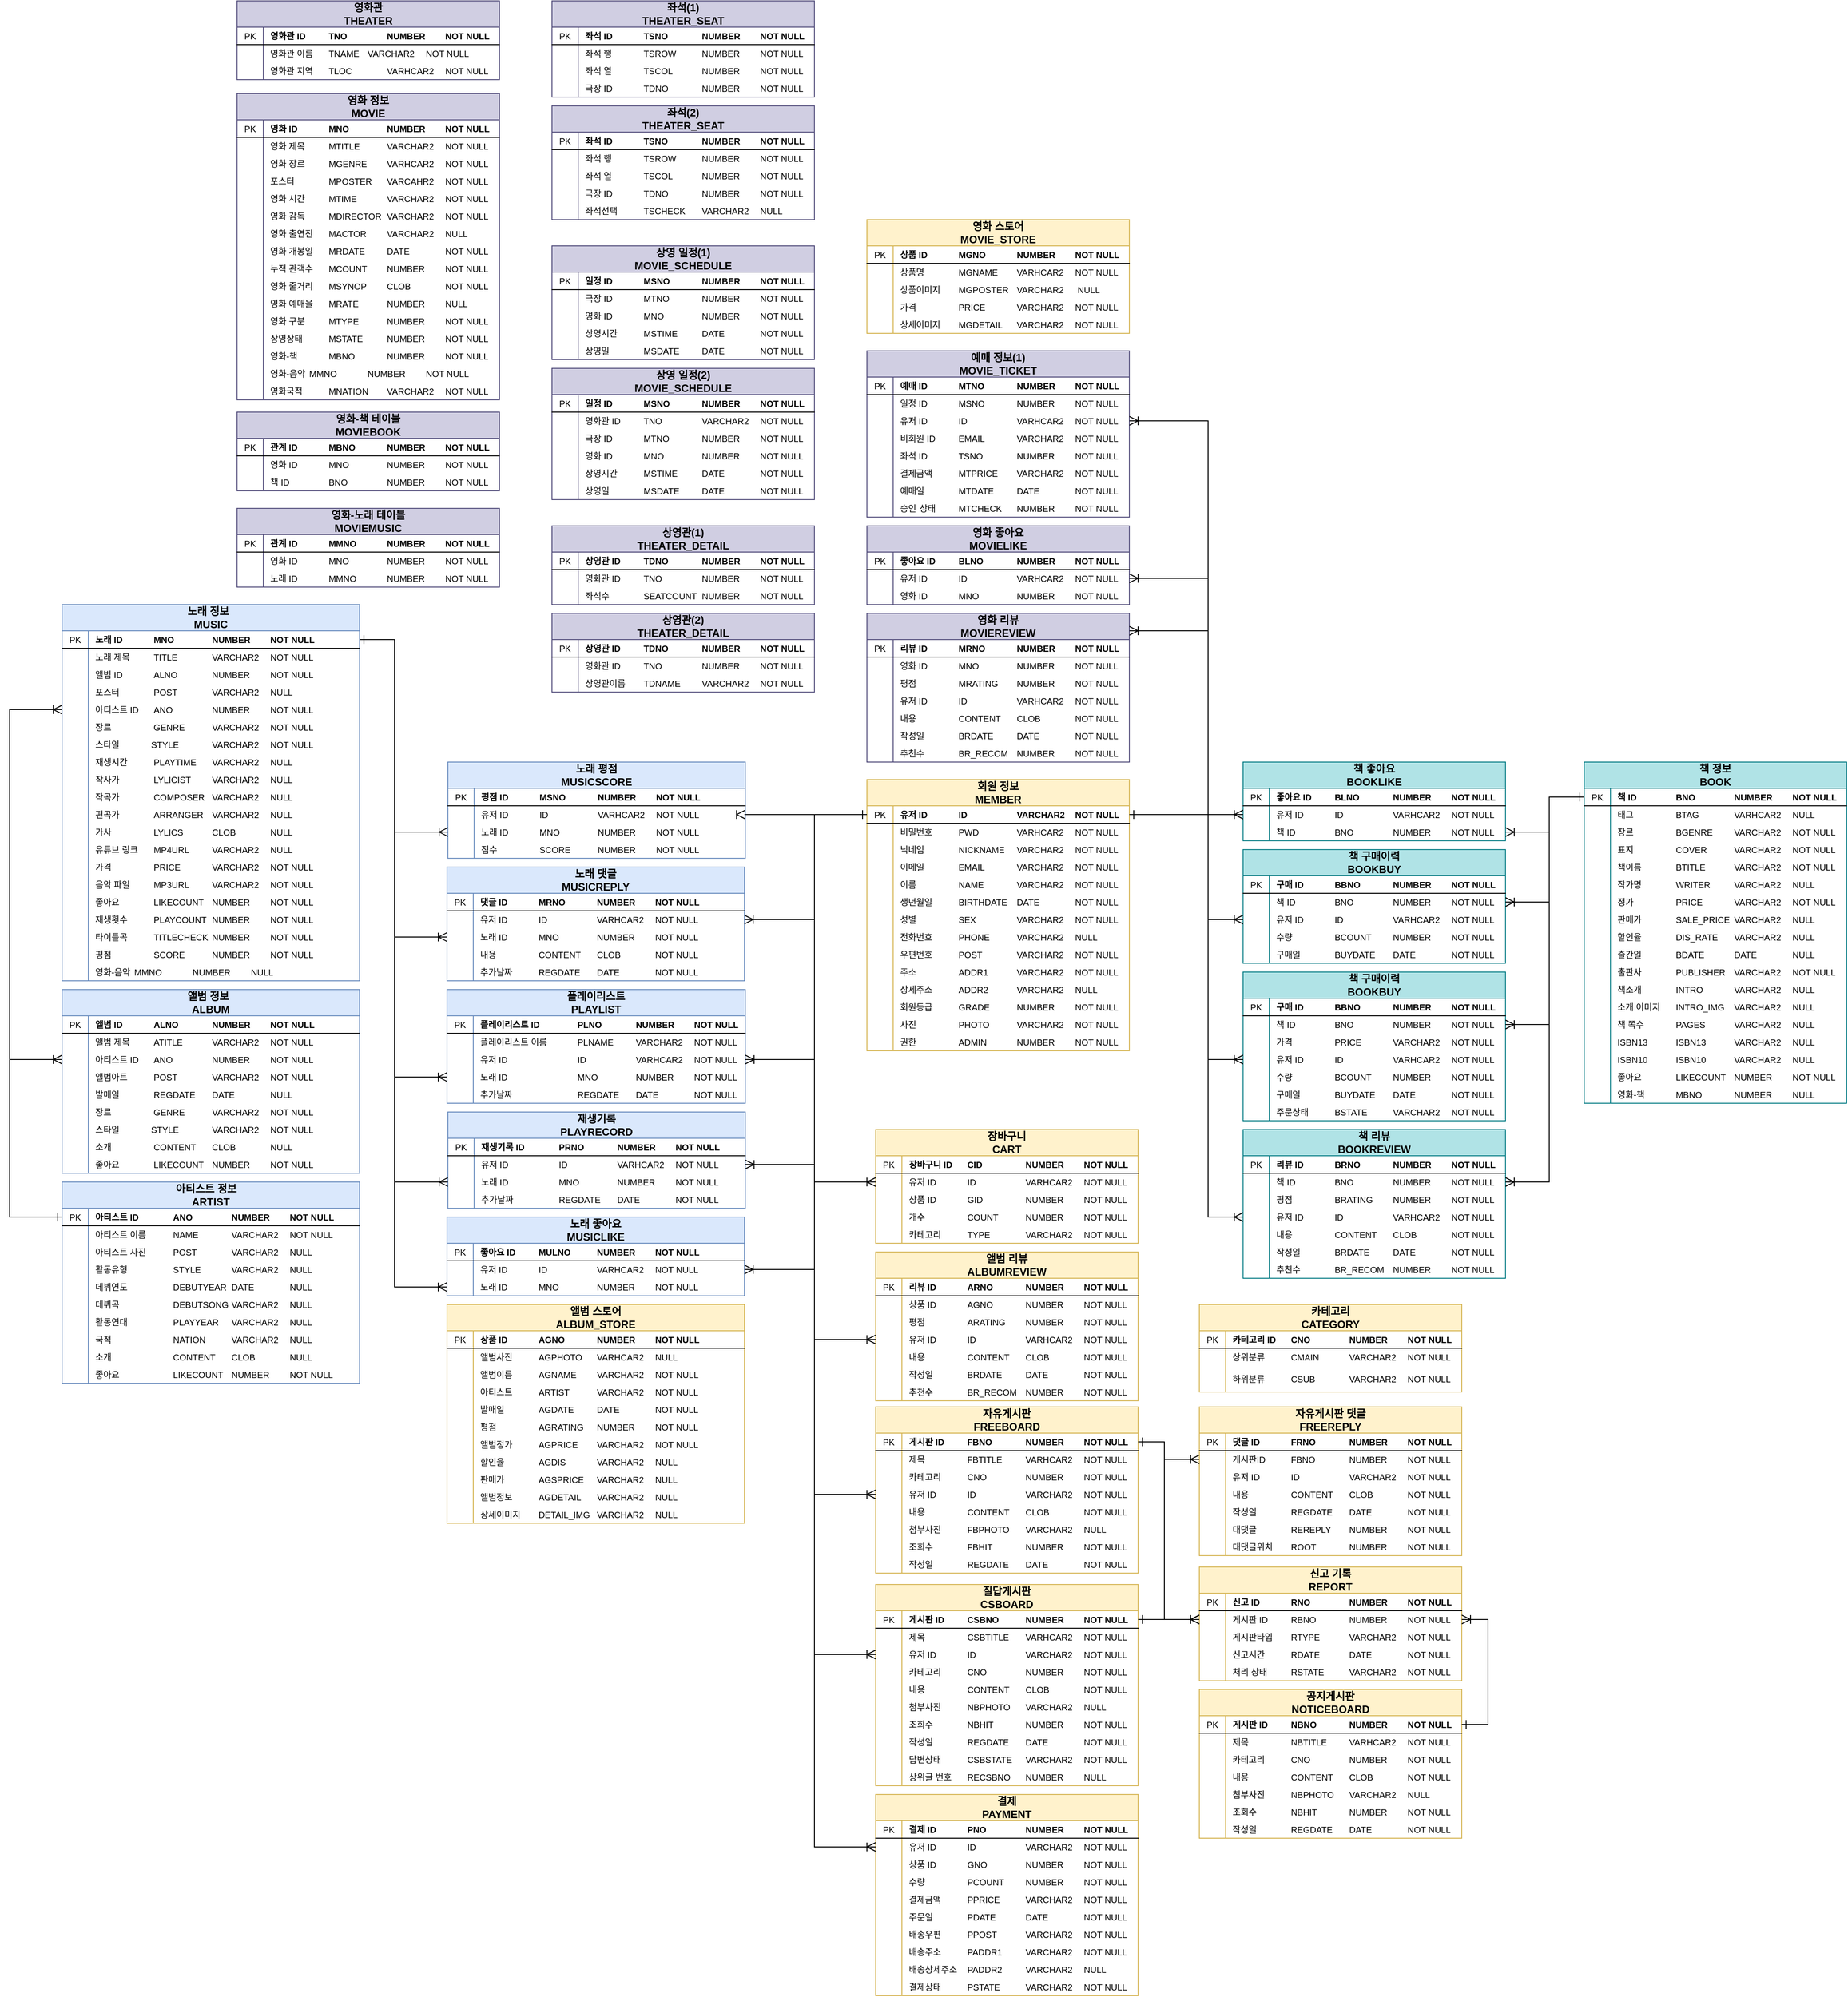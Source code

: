 <mxfile version="24.7.6">
  <diagram name="페이지-1" id="THYjm9DsrN0sA05PeVwG">
    <mxGraphModel dx="2263" dy="5134" grid="1" gridSize="10" guides="1" tooltips="1" connect="1" arrows="1" fold="1" page="0" pageScale="1" pageWidth="850" pageHeight="1100" math="0" shadow="0">
      <root>
        <mxCell id="0" />
        <mxCell id="1" parent="0" />
        <mxCell id="mONnKk5FOzI7pmlrIFco-1" value="&lt;font style=&quot;font-size: 12px;&quot;&gt;노래 정보&lt;span style=&quot;white-space: pre;&quot;&gt;&#x9;&lt;/span&gt;&lt;/font&gt;&lt;div style=&quot;font-size: 12px;&quot;&gt;&lt;font style=&quot;font-size: 12px;&quot;&gt;MUSIC&lt;/font&gt;&lt;/div&gt;" style="shape=table;startSize=30;container=1;collapsible=1;childLayout=tableLayout;fixedRows=1;rowLines=0;fontStyle=1;align=center;resizeLast=1;html=1;fillColor=#dae8fc;strokeColor=#6c8ebf;whiteSpace=wrap;verticalAlign=middle;fontSize=11;rounded=0;swimlaneFillColor=default;" parent="1" vertex="1">
          <mxGeometry x="140" y="-960" width="340" height="430" as="geometry" />
        </mxCell>
        <mxCell id="mONnKk5FOzI7pmlrIFco-2" value="" style="shape=tableRow;horizontal=0;startSize=0;swimlaneHead=0;swimlaneBody=0;fillColor=none;collapsible=0;dropTarget=0;points=[[0,0.5],[1,0.5]];portConstraint=eastwest;top=0;left=0;right=0;bottom=1;align=left;fontStyle=0;whiteSpace=wrap;html=1;verticalAlign=middle;rounded=0;swimlaneFillColor=default;" parent="mONnKk5FOzI7pmlrIFco-1" vertex="1">
          <mxGeometry y="30" width="340" height="20" as="geometry" />
        </mxCell>
        <mxCell id="mONnKk5FOzI7pmlrIFco-3" value="PK" style="shape=partialRectangle;connectable=0;fillColor=none;top=0;left=0;bottom=0;right=0;fontStyle=0;overflow=hidden;whiteSpace=wrap;html=1;align=center;verticalAlign=middle;fontSize=10;rounded=0;swimlaneFillColor=default;" parent="mONnKk5FOzI7pmlrIFco-2" vertex="1">
          <mxGeometry width="30" height="20" as="geometry">
            <mxRectangle width="30" height="20" as="alternateBounds" />
          </mxGeometry>
        </mxCell>
        <mxCell id="mONnKk5FOzI7pmlrIFco-4" value="&lt;b style=&quot;font-size: 10px;&quot;&gt;노래 ID&lt;span style=&quot;white-space: pre; font-size: 10px;&quot;&gt;&#x9;&lt;/span&gt;&lt;span style=&quot;white-space: pre; font-size: 10px;&quot;&gt;&#x9;&lt;/span&gt;MNO&lt;span style=&quot;white-space: pre; font-size: 10px;&quot;&gt;&#x9;&lt;span style=&quot;white-space: pre; font-size: 10px;&quot;&gt;&#x9;&lt;/span&gt;&lt;/span&gt;NUMBER&lt;span style=&quot;white-space: pre; font-size: 10px;&quot;&gt;&#x9;&lt;/span&gt;NOT NULL&lt;/b&gt;" style="shape=partialRectangle;connectable=0;fillColor=none;top=0;left=0;bottom=0;right=0;align=left;spacingLeft=6;fontStyle=0;overflow=hidden;whiteSpace=wrap;html=1;verticalAlign=middle;fontSize=10;rounded=0;swimlaneFillColor=default;" parent="mONnKk5FOzI7pmlrIFco-2" vertex="1">
          <mxGeometry x="30" width="310" height="20" as="geometry">
            <mxRectangle width="310" height="20" as="alternateBounds" />
          </mxGeometry>
        </mxCell>
        <mxCell id="mONnKk5FOzI7pmlrIFco-5" value="" style="shape=tableRow;horizontal=0;startSize=0;swimlaneHead=0;swimlaneBody=0;fillColor=none;collapsible=0;dropTarget=0;points=[[0,0.5],[1,0.5]];portConstraint=eastwest;top=0;left=0;right=0;bottom=0;align=left;fontStyle=0;whiteSpace=wrap;html=1;verticalAlign=middle;fontSize=10;rounded=0;swimlaneFillColor=default;" parent="mONnKk5FOzI7pmlrIFco-1" vertex="1">
          <mxGeometry y="50" width="340" height="20" as="geometry" />
        </mxCell>
        <mxCell id="mONnKk5FOzI7pmlrIFco-6" value="" style="shape=partialRectangle;connectable=0;fillColor=none;top=0;left=0;bottom=0;right=0;editable=1;overflow=hidden;whiteSpace=wrap;html=1;align=left;fontStyle=0;verticalAlign=middle;fontSize=10;rounded=0;swimlaneFillColor=default;" parent="mONnKk5FOzI7pmlrIFco-5" vertex="1">
          <mxGeometry width="30" height="20" as="geometry">
            <mxRectangle width="30" height="20" as="alternateBounds" />
          </mxGeometry>
        </mxCell>
        <mxCell id="mONnKk5FOzI7pmlrIFco-7" value="노래 제목&lt;span style=&quot;white-space: pre; font-size: 10px;&quot;&gt;&#x9;&lt;/span&gt;&lt;span style=&quot;white-space: pre; font-size: 10px;&quot;&gt;&#x9;&lt;/span&gt;TITLE&lt;span style=&quot;white-space: pre; font-size: 10px;&quot;&gt;&#x9;&lt;span style=&quot;white-space: pre; font-size: 10px;&quot;&gt;&#x9;&lt;/span&gt;&lt;/span&gt;VARCHAR2&lt;span style=&quot;white-space: pre; font-size: 10px;&quot;&gt;&#x9;&lt;/span&gt;NOT NULL" style="shape=partialRectangle;connectable=0;fillColor=none;top=0;left=0;bottom=0;right=0;align=left;spacingLeft=6;overflow=hidden;whiteSpace=wrap;html=1;fontStyle=0;verticalAlign=middle;fontSize=10;rounded=0;swimlaneFillColor=default;" parent="mONnKk5FOzI7pmlrIFco-5" vertex="1">
          <mxGeometry x="30" width="310" height="20" as="geometry">
            <mxRectangle width="310" height="20" as="alternateBounds" />
          </mxGeometry>
        </mxCell>
        <mxCell id="mONnKk5FOzI7pmlrIFco-8" value="" style="shape=tableRow;horizontal=0;startSize=0;swimlaneHead=0;swimlaneBody=0;fillColor=none;collapsible=0;dropTarget=0;points=[[0,0.5],[1,0.5]];portConstraint=eastwest;top=0;left=0;right=0;bottom=0;align=left;fontStyle=0;whiteSpace=wrap;html=1;verticalAlign=middle;fontSize=10;rounded=0;swimlaneFillColor=default;" parent="mONnKk5FOzI7pmlrIFco-1" vertex="1">
          <mxGeometry y="70" width="340" height="20" as="geometry" />
        </mxCell>
        <mxCell id="mONnKk5FOzI7pmlrIFco-9" value="" style="shape=partialRectangle;connectable=0;fillColor=none;top=0;left=0;bottom=0;right=0;editable=1;overflow=hidden;whiteSpace=wrap;html=1;align=left;fontStyle=0;verticalAlign=middle;fontSize=10;rounded=0;swimlaneFillColor=default;" parent="mONnKk5FOzI7pmlrIFco-8" vertex="1">
          <mxGeometry width="30" height="20" as="geometry">
            <mxRectangle width="30" height="20" as="alternateBounds" />
          </mxGeometry>
        </mxCell>
        <mxCell id="mONnKk5FOzI7pmlrIFco-10" value="앨범 ID&lt;span style=&quot;white-space: pre; font-size: 10px;&quot;&gt;&#x9;&lt;/span&gt;&lt;span style=&quot;white-space: pre; font-size: 10px;&quot;&gt;&#x9;&lt;/span&gt;ALNO&lt;span style=&quot;white-space: pre; font-size: 10px;&quot;&gt;&#x9;&lt;span style=&quot;white-space: pre; font-size: 10px;&quot;&gt;&#x9;&lt;/span&gt;&lt;/span&gt;NUMBER&lt;span style=&quot;white-space: pre; font-size: 10px;&quot;&gt;&#x9;&lt;/span&gt;NOT NULL" style="shape=partialRectangle;connectable=0;fillColor=none;top=0;left=0;bottom=0;right=0;align=left;spacingLeft=6;overflow=hidden;whiteSpace=wrap;html=1;fontStyle=0;verticalAlign=middle;fontSize=10;rounded=0;swimlaneFillColor=default;" parent="mONnKk5FOzI7pmlrIFco-8" vertex="1">
          <mxGeometry x="30" width="310" height="20" as="geometry">
            <mxRectangle width="310" height="20" as="alternateBounds" />
          </mxGeometry>
        </mxCell>
        <mxCell id="mONnKk5FOzI7pmlrIFco-11" value="" style="shape=tableRow;horizontal=0;startSize=0;swimlaneHead=0;swimlaneBody=0;fillColor=none;collapsible=0;dropTarget=0;points=[[0,0.5],[1,0.5]];portConstraint=eastwest;top=0;left=0;right=0;bottom=0;align=left;fontStyle=0;whiteSpace=wrap;html=1;verticalAlign=middle;fontSize=10;rounded=0;swimlaneFillColor=default;" parent="mONnKk5FOzI7pmlrIFco-1" vertex="1">
          <mxGeometry y="90" width="340" height="20" as="geometry" />
        </mxCell>
        <mxCell id="mONnKk5FOzI7pmlrIFco-12" value="" style="shape=partialRectangle;connectable=0;fillColor=none;top=0;left=0;bottom=0;right=0;editable=1;overflow=hidden;whiteSpace=wrap;html=1;align=left;fontStyle=0;verticalAlign=middle;fontSize=10;rounded=0;swimlaneFillColor=default;" parent="mONnKk5FOzI7pmlrIFco-11" vertex="1">
          <mxGeometry width="30" height="20" as="geometry">
            <mxRectangle width="30" height="20" as="alternateBounds" />
          </mxGeometry>
        </mxCell>
        <mxCell id="mONnKk5FOzI7pmlrIFco-13" value="포스터&lt;span style=&quot;white-space: pre; font-size: 10px;&quot;&gt;&#x9;&lt;/span&gt;&lt;span style=&quot;white-space: pre; font-size: 10px;&quot;&gt;&#x9;&lt;/span&gt;POST&lt;span style=&quot;white-space: pre; font-size: 10px;&quot;&gt;&#x9;&lt;span style=&quot;white-space: pre; font-size: 10px;&quot;&gt;&#x9;&lt;/span&gt;&lt;/span&gt;VARCHAR2&lt;span style=&quot;white-space: pre; font-size: 10px;&quot;&gt;&#x9;&lt;/span&gt;NULL" style="shape=partialRectangle;connectable=0;fillColor=none;top=0;left=0;bottom=0;right=0;align=left;spacingLeft=6;overflow=hidden;whiteSpace=wrap;html=1;fontStyle=0;verticalAlign=middle;fontSize=10;rounded=0;swimlaneFillColor=default;" parent="mONnKk5FOzI7pmlrIFco-11" vertex="1">
          <mxGeometry x="30" width="310" height="20" as="geometry">
            <mxRectangle width="310" height="20" as="alternateBounds" />
          </mxGeometry>
        </mxCell>
        <mxCell id="mONnKk5FOzI7pmlrIFco-14" value="" style="shape=tableRow;horizontal=0;startSize=0;swimlaneHead=0;swimlaneBody=0;fillColor=none;collapsible=0;dropTarget=0;points=[[0,0.5],[1,0.5]];portConstraint=eastwest;top=0;left=0;right=0;bottom=0;align=left;fontStyle=0;whiteSpace=wrap;html=1;verticalAlign=middle;fontSize=10;rounded=0;swimlaneFillColor=default;" parent="mONnKk5FOzI7pmlrIFco-1" vertex="1">
          <mxGeometry y="110" width="340" height="20" as="geometry" />
        </mxCell>
        <mxCell id="mONnKk5FOzI7pmlrIFco-15" value="" style="shape=partialRectangle;connectable=0;fillColor=none;top=0;left=0;bottom=0;right=0;editable=1;overflow=hidden;whiteSpace=wrap;html=1;align=left;fontStyle=0;verticalAlign=middle;fontSize=10;rounded=0;swimlaneFillColor=default;" parent="mONnKk5FOzI7pmlrIFco-14" vertex="1">
          <mxGeometry width="30" height="20" as="geometry">
            <mxRectangle width="30" height="20" as="alternateBounds" />
          </mxGeometry>
        </mxCell>
        <mxCell id="mONnKk5FOzI7pmlrIFco-16" value="아티스트 ID&lt;span style=&quot;white-space: pre; font-size: 10px;&quot;&gt;&#x9;&lt;/span&gt;ANO&lt;span style=&quot;white-space: pre; font-size: 10px;&quot;&gt;&#x9;&lt;span style=&quot;white-space: pre; font-size: 10px;&quot;&gt;&#x9;&lt;/span&gt;&lt;/span&gt;NUMBER&lt;span style=&quot;white-space: pre; font-size: 10px;&quot;&gt;&#x9;&lt;/span&gt;NOT NULL" style="shape=partialRectangle;connectable=0;fillColor=none;top=0;left=0;bottom=0;right=0;align=left;spacingLeft=6;overflow=hidden;whiteSpace=wrap;html=1;fontStyle=0;verticalAlign=middle;fontSize=10;rounded=0;swimlaneFillColor=default;" parent="mONnKk5FOzI7pmlrIFco-14" vertex="1">
          <mxGeometry x="30" width="310" height="20" as="geometry">
            <mxRectangle width="310" height="20" as="alternateBounds" />
          </mxGeometry>
        </mxCell>
        <mxCell id="mONnKk5FOzI7pmlrIFco-17" value="" style="shape=tableRow;horizontal=0;startSize=0;swimlaneHead=0;swimlaneBody=0;fillColor=none;collapsible=0;dropTarget=0;points=[[0,0.5],[1,0.5]];portConstraint=eastwest;top=0;left=0;right=0;bottom=0;align=left;fontStyle=0;whiteSpace=wrap;html=1;verticalAlign=middle;fontSize=10;rounded=0;swimlaneFillColor=default;" parent="mONnKk5FOzI7pmlrIFco-1" vertex="1">
          <mxGeometry y="130" width="340" height="20" as="geometry" />
        </mxCell>
        <mxCell id="mONnKk5FOzI7pmlrIFco-18" value="" style="shape=partialRectangle;connectable=0;fillColor=none;top=0;left=0;bottom=0;right=0;editable=1;overflow=hidden;whiteSpace=wrap;html=1;align=left;fontStyle=0;verticalAlign=middle;fontSize=10;rounded=0;swimlaneFillColor=default;" parent="mONnKk5FOzI7pmlrIFco-17" vertex="1">
          <mxGeometry width="30" height="20" as="geometry">
            <mxRectangle width="30" height="20" as="alternateBounds" />
          </mxGeometry>
        </mxCell>
        <mxCell id="mONnKk5FOzI7pmlrIFco-19" value="장르&lt;span style=&quot;white-space: pre; font-size: 10px;&quot;&gt;&#x9;&lt;/span&gt;&lt;span style=&quot;white-space: pre; font-size: 10px;&quot;&gt;&#x9;&amp;nbsp;&lt;/span&gt;&amp;nbsp; &amp;nbsp; &amp;nbsp; &amp;nbsp;GENRE&lt;span style=&quot;white-space: pre; font-size: 10px;&quot;&gt;&#x9;&lt;/span&gt;&lt;span style=&quot;white-space: pre; font-size: 10px;&quot;&gt;&#x9;&lt;/span&gt;VARCHAR2&lt;span style=&quot;white-space: pre; font-size: 10px;&quot;&gt;&#x9;&lt;/span&gt;NOT NULL" style="shape=partialRectangle;connectable=0;fillColor=none;top=0;left=0;bottom=0;right=0;align=left;spacingLeft=6;overflow=hidden;whiteSpace=wrap;html=1;fontStyle=0;verticalAlign=middle;fontSize=10;rounded=0;swimlaneFillColor=default;" parent="mONnKk5FOzI7pmlrIFco-17" vertex="1">
          <mxGeometry x="30" width="310" height="20" as="geometry">
            <mxRectangle width="310" height="20" as="alternateBounds" />
          </mxGeometry>
        </mxCell>
        <mxCell id="mONnKk5FOzI7pmlrIFco-20" value="" style="shape=tableRow;horizontal=0;startSize=0;swimlaneHead=0;swimlaneBody=0;fillColor=none;collapsible=0;dropTarget=0;points=[[0,0.5],[1,0.5]];portConstraint=eastwest;top=0;left=0;right=0;bottom=0;align=left;fontStyle=0;whiteSpace=wrap;html=1;verticalAlign=middle;fontSize=10;rounded=0;swimlaneFillColor=default;" parent="mONnKk5FOzI7pmlrIFco-1" vertex="1">
          <mxGeometry y="150" width="340" height="20" as="geometry" />
        </mxCell>
        <mxCell id="mONnKk5FOzI7pmlrIFco-21" value="" style="shape=partialRectangle;connectable=0;fillColor=none;top=0;left=0;bottom=0;right=0;editable=1;overflow=hidden;align=left;fontStyle=0;whiteSpace=wrap;html=1;verticalAlign=middle;fontSize=10;rounded=0;swimlaneFillColor=default;" parent="mONnKk5FOzI7pmlrIFco-20" vertex="1">
          <mxGeometry width="30" height="20" as="geometry">
            <mxRectangle width="30" height="20" as="alternateBounds" />
          </mxGeometry>
        </mxCell>
        <mxCell id="mONnKk5FOzI7pmlrIFco-22" value="스타일&amp;nbsp; &amp;nbsp; &amp;nbsp; &amp;nbsp; &amp;nbsp; &amp;nbsp; &amp;nbsp;STYLE&lt;span style=&quot;white-space: pre; font-size: 10px;&quot;&gt;&#x9;&lt;/span&gt;&lt;span style=&quot;white-space: pre; font-size: 10px;&quot;&gt;&#x9;&lt;/span&gt;VARCHAR2&lt;span style=&quot;white-space: pre; font-size: 10px;&quot;&gt;&#x9;&lt;/span&gt;NOT NULL" style="shape=partialRectangle;connectable=0;fillColor=none;top=0;left=0;bottom=0;right=0;align=left;spacingLeft=6;overflow=hidden;whiteSpace=wrap;html=1;fontStyle=0;verticalAlign=middle;fontSize=10;rounded=0;swimlaneFillColor=default;" parent="mONnKk5FOzI7pmlrIFco-20" vertex="1">
          <mxGeometry x="30" width="310" height="20" as="geometry">
            <mxRectangle width="310" height="20" as="alternateBounds" />
          </mxGeometry>
        </mxCell>
        <mxCell id="mONnKk5FOzI7pmlrIFco-23" value="" style="shape=tableRow;horizontal=0;startSize=0;swimlaneHead=0;swimlaneBody=0;fillColor=none;collapsible=0;dropTarget=0;points=[[0,0.5],[1,0.5]];portConstraint=eastwest;top=0;left=0;right=0;bottom=0;align=left;fontStyle=0;whiteSpace=wrap;html=1;verticalAlign=middle;fontSize=10;rounded=0;swimlaneFillColor=default;" parent="mONnKk5FOzI7pmlrIFco-1" vertex="1">
          <mxGeometry y="170" width="340" height="20" as="geometry" />
        </mxCell>
        <mxCell id="mONnKk5FOzI7pmlrIFco-24" value="" style="shape=partialRectangle;connectable=0;fillColor=none;top=0;left=0;bottom=0;right=0;editable=1;overflow=hidden;align=left;fontStyle=0;whiteSpace=wrap;html=1;verticalAlign=middle;fontSize=10;rounded=0;swimlaneFillColor=default;" parent="mONnKk5FOzI7pmlrIFco-23" vertex="1">
          <mxGeometry width="30" height="20" as="geometry">
            <mxRectangle width="30" height="20" as="alternateBounds" />
          </mxGeometry>
        </mxCell>
        <mxCell id="mONnKk5FOzI7pmlrIFco-25" value="재생시간&lt;span style=&quot;white-space: pre; font-size: 10px;&quot;&gt;&#x9;&lt;/span&gt;&lt;span style=&quot;white-space: pre; font-size: 10px;&quot;&gt;&#x9;&lt;/span&gt;PLAYTIME&lt;span style=&quot;white-space: pre; font-size: 10px;&quot;&gt;&#x9;&lt;/span&gt;VARCHAR2&lt;span style=&quot;white-space: pre; font-size: 10px;&quot;&gt;&#x9;&lt;/span&gt;NULL" style="shape=partialRectangle;connectable=0;fillColor=none;top=0;left=0;bottom=0;right=0;align=left;spacingLeft=6;overflow=hidden;fontStyle=0;whiteSpace=wrap;html=1;verticalAlign=middle;fontSize=10;rounded=0;swimlaneFillColor=default;" parent="mONnKk5FOzI7pmlrIFco-23" vertex="1">
          <mxGeometry x="30" width="310" height="20" as="geometry">
            <mxRectangle width="310" height="20" as="alternateBounds" />
          </mxGeometry>
        </mxCell>
        <mxCell id="mONnKk5FOzI7pmlrIFco-26" value="" style="shape=tableRow;horizontal=0;startSize=0;swimlaneHead=0;swimlaneBody=0;fillColor=none;collapsible=0;dropTarget=0;points=[[0,0.5],[1,0.5]];portConstraint=eastwest;top=0;left=0;right=0;bottom=0;align=left;fontStyle=0;whiteSpace=wrap;html=1;verticalAlign=middle;fontSize=10;rounded=0;swimlaneFillColor=default;" parent="mONnKk5FOzI7pmlrIFco-1" vertex="1">
          <mxGeometry y="190" width="340" height="20" as="geometry" />
        </mxCell>
        <mxCell id="mONnKk5FOzI7pmlrIFco-27" value="" style="shape=partialRectangle;connectable=0;fillColor=none;top=0;left=0;bottom=0;right=0;editable=1;overflow=hidden;align=left;fontStyle=0;whiteSpace=wrap;html=1;verticalAlign=middle;fontSize=10;rounded=0;swimlaneFillColor=default;" parent="mONnKk5FOzI7pmlrIFco-26" vertex="1">
          <mxGeometry width="30" height="20" as="geometry">
            <mxRectangle width="30" height="20" as="alternateBounds" />
          </mxGeometry>
        </mxCell>
        <mxCell id="mONnKk5FOzI7pmlrIFco-28" value="작사가&lt;span style=&quot;white-space: pre; font-size: 10px;&quot;&gt;&#x9;&lt;/span&gt;&lt;span style=&quot;white-space: pre; font-size: 10px;&quot;&gt;&#x9;&lt;/span&gt;LYLICIST&lt;span style=&quot;white-space: pre; font-size: 10px;&quot;&gt;&#x9;&lt;/span&gt;&lt;span style=&quot;white-space: pre; font-size: 10px;&quot;&gt;&#x9;&lt;/span&gt;VARCHAR2&lt;span style=&quot;white-space: pre; font-size: 10px;&quot;&gt;&#x9;&lt;/span&gt;NULL" style="shape=partialRectangle;connectable=0;fillColor=none;top=0;left=0;bottom=0;right=0;align=left;spacingLeft=6;overflow=hidden;fontStyle=0;whiteSpace=wrap;html=1;verticalAlign=middle;fontSize=10;rounded=0;swimlaneFillColor=default;" parent="mONnKk5FOzI7pmlrIFco-26" vertex="1">
          <mxGeometry x="30" width="310" height="20" as="geometry">
            <mxRectangle width="310" height="20" as="alternateBounds" />
          </mxGeometry>
        </mxCell>
        <mxCell id="mONnKk5FOzI7pmlrIFco-29" value="" style="shape=tableRow;horizontal=0;startSize=0;swimlaneHead=0;swimlaneBody=0;fillColor=none;collapsible=0;dropTarget=0;points=[[0,0.5],[1,0.5]];portConstraint=eastwest;top=0;left=0;right=0;bottom=0;align=left;fontStyle=0;whiteSpace=wrap;html=1;verticalAlign=middle;fontSize=10;rounded=0;swimlaneFillColor=default;" parent="mONnKk5FOzI7pmlrIFco-1" vertex="1">
          <mxGeometry y="210" width="340" height="20" as="geometry" />
        </mxCell>
        <mxCell id="mONnKk5FOzI7pmlrIFco-30" value="" style="shape=partialRectangle;connectable=0;fillColor=none;top=0;left=0;bottom=0;right=0;editable=1;overflow=hidden;align=left;fontStyle=0;whiteSpace=wrap;html=1;verticalAlign=middle;fontSize=10;rounded=0;swimlaneFillColor=default;" parent="mONnKk5FOzI7pmlrIFco-29" vertex="1">
          <mxGeometry width="30" height="20" as="geometry">
            <mxRectangle width="30" height="20" as="alternateBounds" />
          </mxGeometry>
        </mxCell>
        <mxCell id="mONnKk5FOzI7pmlrIFco-31" value="작곡가&lt;span style=&quot;white-space: pre; font-size: 10px;&quot;&gt;&#x9;&lt;/span&gt;&lt;span style=&quot;white-space: pre; font-size: 10px;&quot;&gt;&#x9;&lt;/span&gt;COMPOSER&lt;span style=&quot;white-space: pre; font-size: 10px;&quot;&gt;&#x9;&lt;/span&gt;VARCHAR2&lt;span style=&quot;white-space: pre; font-size: 10px;&quot;&gt;&#x9;&lt;/span&gt;NULL" style="shape=partialRectangle;connectable=0;fillColor=none;top=0;left=0;bottom=0;right=0;align=left;spacingLeft=6;overflow=hidden;fontStyle=0;whiteSpace=wrap;html=1;verticalAlign=middle;fontSize=10;rounded=0;swimlaneFillColor=default;" parent="mONnKk5FOzI7pmlrIFco-29" vertex="1">
          <mxGeometry x="30" width="310" height="20" as="geometry">
            <mxRectangle width="310" height="20" as="alternateBounds" />
          </mxGeometry>
        </mxCell>
        <mxCell id="mONnKk5FOzI7pmlrIFco-32" value="" style="shape=tableRow;horizontal=0;startSize=0;swimlaneHead=0;swimlaneBody=0;fillColor=none;collapsible=0;dropTarget=0;points=[[0,0.5],[1,0.5]];portConstraint=eastwest;top=0;left=0;right=0;bottom=0;align=left;fontStyle=0;whiteSpace=wrap;html=1;verticalAlign=middle;fontSize=10;rounded=0;swimlaneFillColor=default;" parent="mONnKk5FOzI7pmlrIFco-1" vertex="1">
          <mxGeometry y="230" width="340" height="20" as="geometry" />
        </mxCell>
        <mxCell id="mONnKk5FOzI7pmlrIFco-33" value="" style="shape=partialRectangle;connectable=0;fillColor=none;top=0;left=0;bottom=0;right=0;editable=1;overflow=hidden;align=left;fontStyle=0;whiteSpace=wrap;html=1;verticalAlign=middle;fontSize=10;rounded=0;swimlaneFillColor=default;" parent="mONnKk5FOzI7pmlrIFco-32" vertex="1">
          <mxGeometry width="30" height="20" as="geometry">
            <mxRectangle width="30" height="20" as="alternateBounds" />
          </mxGeometry>
        </mxCell>
        <mxCell id="mONnKk5FOzI7pmlrIFco-34" value="편곡가&lt;span style=&quot;white-space: pre; font-size: 10px;&quot;&gt;&#x9;&lt;/span&gt;&lt;span style=&quot;white-space: pre; font-size: 10px;&quot;&gt;&#x9;&lt;/span&gt;ARRANGER&lt;span style=&quot;white-space: pre; font-size: 10px;&quot;&gt;&#x9;&lt;/span&gt;VARCHAR2&lt;span style=&quot;white-space: pre; font-size: 10px;&quot;&gt;&#x9;&lt;/span&gt;NULL" style="shape=partialRectangle;connectable=0;fillColor=none;top=0;left=0;bottom=0;right=0;align=left;spacingLeft=6;overflow=hidden;fontStyle=0;whiteSpace=wrap;html=1;verticalAlign=middle;fontSize=10;rounded=0;swimlaneFillColor=default;" parent="mONnKk5FOzI7pmlrIFco-32" vertex="1">
          <mxGeometry x="30" width="310" height="20" as="geometry">
            <mxRectangle width="310" height="20" as="alternateBounds" />
          </mxGeometry>
        </mxCell>
        <mxCell id="mONnKk5FOzI7pmlrIFco-35" value="" style="shape=tableRow;horizontal=0;startSize=0;swimlaneHead=0;swimlaneBody=0;fillColor=none;collapsible=0;dropTarget=0;points=[[0,0.5],[1,0.5]];portConstraint=eastwest;top=0;left=0;right=0;bottom=0;align=left;fontStyle=0;whiteSpace=wrap;html=1;verticalAlign=middle;fontSize=10;rounded=0;swimlaneFillColor=default;" parent="mONnKk5FOzI7pmlrIFco-1" vertex="1">
          <mxGeometry y="250" width="340" height="20" as="geometry" />
        </mxCell>
        <mxCell id="mONnKk5FOzI7pmlrIFco-36" value="" style="shape=partialRectangle;connectable=0;fillColor=none;top=0;left=0;bottom=0;right=0;editable=1;overflow=hidden;align=left;fontStyle=0;whiteSpace=wrap;html=1;verticalAlign=middle;fontSize=10;rounded=0;swimlaneFillColor=default;" parent="mONnKk5FOzI7pmlrIFco-35" vertex="1">
          <mxGeometry width="30" height="20" as="geometry">
            <mxRectangle width="30" height="20" as="alternateBounds" />
          </mxGeometry>
        </mxCell>
        <mxCell id="mONnKk5FOzI7pmlrIFco-37" value="가사&lt;span style=&quot;white-space: pre; font-size: 10px;&quot;&gt;&#x9;&lt;/span&gt;&lt;span style=&quot;white-space: pre; font-size: 10px;&quot;&gt;&#x9;&lt;/span&gt;&lt;span style=&quot;white-space: pre; font-size: 10px;&quot;&gt;&#x9;&lt;/span&gt;LYLICS&lt;span style=&quot;white-space: pre; font-size: 10px;&quot;&gt;&#x9;&lt;/span&gt;&lt;span style=&quot;white-space: pre; font-size: 10px;&quot;&gt;&#x9;&lt;/span&gt;CLOB&lt;span style=&quot;white-space: pre; font-size: 10px;&quot;&gt;&#x9;&lt;/span&gt;&lt;span style=&quot;white-space: pre; font-size: 10px;&quot;&gt;&#x9;&lt;/span&gt;NULL" style="shape=partialRectangle;connectable=0;fillColor=none;top=0;left=0;bottom=0;right=0;align=left;spacingLeft=6;overflow=hidden;fontStyle=0;whiteSpace=wrap;html=1;verticalAlign=middle;fontSize=10;rounded=0;swimlaneFillColor=default;" parent="mONnKk5FOzI7pmlrIFco-35" vertex="1">
          <mxGeometry x="30" width="310" height="20" as="geometry">
            <mxRectangle width="310" height="20" as="alternateBounds" />
          </mxGeometry>
        </mxCell>
        <mxCell id="mONnKk5FOzI7pmlrIFco-38" value="" style="shape=tableRow;horizontal=0;startSize=0;swimlaneHead=0;swimlaneBody=0;fillColor=none;collapsible=0;dropTarget=0;points=[[0,0.5],[1,0.5]];portConstraint=eastwest;top=0;left=0;right=0;bottom=0;align=left;fontStyle=0;whiteSpace=wrap;html=1;verticalAlign=middle;fontSize=10;rounded=0;swimlaneFillColor=default;" parent="mONnKk5FOzI7pmlrIFco-1" vertex="1">
          <mxGeometry y="270" width="340" height="20" as="geometry" />
        </mxCell>
        <mxCell id="mONnKk5FOzI7pmlrIFco-39" value="" style="shape=partialRectangle;connectable=0;fillColor=none;top=0;left=0;bottom=0;right=0;editable=1;overflow=hidden;align=left;fontStyle=0;whiteSpace=wrap;html=1;verticalAlign=middle;fontSize=10;rounded=0;swimlaneFillColor=default;" parent="mONnKk5FOzI7pmlrIFco-38" vertex="1">
          <mxGeometry width="30" height="20" as="geometry">
            <mxRectangle width="30" height="20" as="alternateBounds" />
          </mxGeometry>
        </mxCell>
        <mxCell id="mONnKk5FOzI7pmlrIFco-40" value="유튜브 링크&lt;span style=&quot;white-space: pre; font-size: 10px;&quot;&gt;&#x9;&lt;/span&gt;MP4URL&lt;span style=&quot;white-space: pre; font-size: 10px;&quot;&gt;&#x9;&lt;/span&gt;&lt;span style=&quot;white-space: pre; font-size: 10px;&quot;&gt;&#x9;&lt;/span&gt;VARCHAR2&lt;span style=&quot;white-space: pre; font-size: 10px;&quot;&gt;&#x9;&lt;/span&gt;NULL" style="shape=partialRectangle;connectable=0;fillColor=none;top=0;left=0;bottom=0;right=0;align=left;spacingLeft=6;overflow=hidden;fontStyle=0;whiteSpace=wrap;html=1;verticalAlign=middle;fontSize=10;rounded=0;swimlaneFillColor=default;" parent="mONnKk5FOzI7pmlrIFco-38" vertex="1">
          <mxGeometry x="30" width="310" height="20" as="geometry">
            <mxRectangle width="310" height="20" as="alternateBounds" />
          </mxGeometry>
        </mxCell>
        <mxCell id="mONnKk5FOzI7pmlrIFco-41" value="" style="shape=tableRow;horizontal=0;startSize=0;swimlaneHead=0;swimlaneBody=0;fillColor=none;collapsible=0;dropTarget=0;points=[[0,0.5],[1,0.5]];portConstraint=eastwest;top=0;left=0;right=0;bottom=0;align=left;fontStyle=0;whiteSpace=wrap;html=1;verticalAlign=middle;fontSize=10;rounded=0;swimlaneFillColor=default;" parent="mONnKk5FOzI7pmlrIFco-1" vertex="1">
          <mxGeometry y="290" width="340" height="20" as="geometry" />
        </mxCell>
        <mxCell id="mONnKk5FOzI7pmlrIFco-42" value="" style="shape=partialRectangle;connectable=0;fillColor=none;top=0;left=0;bottom=0;right=0;editable=1;overflow=hidden;align=left;fontStyle=0;whiteSpace=wrap;html=1;verticalAlign=middle;fontSize=10;rounded=0;swimlaneFillColor=default;" parent="mONnKk5FOzI7pmlrIFco-41" vertex="1">
          <mxGeometry width="30" height="20" as="geometry">
            <mxRectangle width="30" height="20" as="alternateBounds" />
          </mxGeometry>
        </mxCell>
        <mxCell id="mONnKk5FOzI7pmlrIFco-43" value="가격&lt;span style=&quot;white-space: pre; font-size: 10px;&quot;&gt;&#x9;&lt;/span&gt;&lt;span style=&quot;white-space: pre; font-size: 10px;&quot;&gt;&#x9;&lt;/span&gt;&lt;span style=&quot;white-space: pre; font-size: 10px;&quot;&gt;&#x9;&lt;/span&gt;PRICE&lt;span style=&quot;white-space: pre; font-size: 10px;&quot;&gt;&#x9;&lt;/span&gt;&lt;span style=&quot;white-space: pre; font-size: 10px;&quot;&gt;&#x9;&lt;/span&gt;VARCHAR2&lt;span style=&quot;white-space: pre; font-size: 10px;&quot;&gt;&#x9;&lt;/span&gt;NOT NULL" style="shape=partialRectangle;connectable=0;fillColor=none;top=0;left=0;bottom=0;right=0;align=left;spacingLeft=6;overflow=hidden;fontStyle=0;whiteSpace=wrap;html=1;verticalAlign=middle;fontSize=10;rounded=0;swimlaneFillColor=default;" parent="mONnKk5FOzI7pmlrIFco-41" vertex="1">
          <mxGeometry x="30" width="310" height="20" as="geometry">
            <mxRectangle width="310" height="20" as="alternateBounds" />
          </mxGeometry>
        </mxCell>
        <mxCell id="mONnKk5FOzI7pmlrIFco-44" style="shape=tableRow;horizontal=0;startSize=0;swimlaneHead=0;swimlaneBody=0;fillColor=none;collapsible=0;dropTarget=0;points=[[0,0.5],[1,0.5]];portConstraint=eastwest;top=0;left=0;right=0;bottom=0;align=left;fontStyle=0;whiteSpace=wrap;html=1;verticalAlign=middle;fontSize=10;rounded=0;swimlaneFillColor=default;" parent="mONnKk5FOzI7pmlrIFco-1" vertex="1">
          <mxGeometry y="310" width="340" height="20" as="geometry" />
        </mxCell>
        <mxCell id="mONnKk5FOzI7pmlrIFco-45" style="shape=partialRectangle;connectable=0;fillColor=none;top=0;left=0;bottom=0;right=0;editable=1;overflow=hidden;align=left;fontStyle=0;whiteSpace=wrap;html=1;verticalAlign=middle;fontSize=10;rounded=0;swimlaneFillColor=default;" parent="mONnKk5FOzI7pmlrIFco-44" vertex="1">
          <mxGeometry width="30" height="20" as="geometry">
            <mxRectangle width="30" height="20" as="alternateBounds" />
          </mxGeometry>
        </mxCell>
        <mxCell id="mONnKk5FOzI7pmlrIFco-46" value="음악 파일&lt;span style=&quot;white-space: pre; font-size: 10px;&quot;&gt;&#x9;&lt;/span&gt;&lt;span style=&quot;white-space: pre; font-size: 10px;&quot;&gt;&#x9;&lt;/span&gt;MP3URL&lt;span style=&quot;white-space: pre; font-size: 10px;&quot;&gt;&#x9;&lt;/span&gt;&lt;span style=&quot;white-space: pre; font-size: 10px;&quot;&gt;&#x9;&lt;/span&gt;VARCHAR2&lt;span style=&quot;white-space: pre; font-size: 10px;&quot;&gt;&#x9;&lt;/span&gt;NOT NULL" style="shape=partialRectangle;connectable=0;fillColor=none;top=0;left=0;bottom=0;right=0;align=left;spacingLeft=6;overflow=hidden;fontStyle=0;whiteSpace=wrap;html=1;verticalAlign=middle;fontSize=10;rounded=0;swimlaneFillColor=default;" parent="mONnKk5FOzI7pmlrIFco-44" vertex="1">
          <mxGeometry x="30" width="310" height="20" as="geometry">
            <mxRectangle width="310" height="20" as="alternateBounds" />
          </mxGeometry>
        </mxCell>
        <mxCell id="mONnKk5FOzI7pmlrIFco-47" style="shape=tableRow;horizontal=0;startSize=0;swimlaneHead=0;swimlaneBody=0;fillColor=none;collapsible=0;dropTarget=0;points=[[0,0.5],[1,0.5]];portConstraint=eastwest;top=0;left=0;right=0;bottom=0;align=left;fontStyle=0;whiteSpace=wrap;html=1;verticalAlign=middle;fontSize=10;rounded=0;swimlaneFillColor=default;" parent="mONnKk5FOzI7pmlrIFco-1" vertex="1">
          <mxGeometry y="330" width="340" height="20" as="geometry" />
        </mxCell>
        <mxCell id="mONnKk5FOzI7pmlrIFco-48" style="shape=partialRectangle;connectable=0;fillColor=none;top=0;left=0;bottom=0;right=0;editable=1;overflow=hidden;align=left;fontStyle=0;whiteSpace=wrap;html=1;verticalAlign=middle;fontSize=10;rounded=0;swimlaneFillColor=default;" parent="mONnKk5FOzI7pmlrIFco-47" vertex="1">
          <mxGeometry width="30" height="20" as="geometry">
            <mxRectangle width="30" height="20" as="alternateBounds" />
          </mxGeometry>
        </mxCell>
        <mxCell id="mONnKk5FOzI7pmlrIFco-49" value="좋아요&lt;span style=&quot;white-space: pre; font-size: 10px;&quot;&gt;&#x9;&lt;/span&gt;&lt;span style=&quot;white-space: pre; font-size: 10px;&quot;&gt;&#x9;&lt;/span&gt;LIKECOUNT&lt;span style=&quot;white-space: pre; font-size: 10px;&quot;&gt;&#x9;&lt;/span&gt;NUMBER&lt;span style=&quot;white-space: pre; font-size: 10px;&quot;&gt;&#x9;&lt;/span&gt;NOT NULL" style="shape=partialRectangle;connectable=0;fillColor=none;top=0;left=0;bottom=0;right=0;align=left;spacingLeft=6;overflow=hidden;fontStyle=0;whiteSpace=wrap;html=1;verticalAlign=middle;fontSize=10;rounded=0;swimlaneFillColor=default;" parent="mONnKk5FOzI7pmlrIFco-47" vertex="1">
          <mxGeometry x="30" width="310" height="20" as="geometry">
            <mxRectangle width="310" height="20" as="alternateBounds" />
          </mxGeometry>
        </mxCell>
        <mxCell id="mONnKk5FOzI7pmlrIFco-50" style="shape=tableRow;horizontal=0;startSize=0;swimlaneHead=0;swimlaneBody=0;fillColor=none;collapsible=0;dropTarget=0;points=[[0,0.5],[1,0.5]];portConstraint=eastwest;top=0;left=0;right=0;bottom=0;align=left;fontStyle=0;whiteSpace=wrap;html=1;verticalAlign=middle;fontSize=10;rounded=0;swimlaneFillColor=default;" parent="mONnKk5FOzI7pmlrIFco-1" vertex="1">
          <mxGeometry y="350" width="340" height="20" as="geometry" />
        </mxCell>
        <mxCell id="mONnKk5FOzI7pmlrIFco-51" style="shape=partialRectangle;connectable=0;fillColor=none;top=0;left=0;bottom=0;right=0;editable=1;overflow=hidden;align=left;fontStyle=0;whiteSpace=wrap;html=1;verticalAlign=middle;fontSize=10;rounded=0;swimlaneFillColor=default;" parent="mONnKk5FOzI7pmlrIFco-50" vertex="1">
          <mxGeometry width="30" height="20" as="geometry">
            <mxRectangle width="30" height="20" as="alternateBounds" />
          </mxGeometry>
        </mxCell>
        <mxCell id="mONnKk5FOzI7pmlrIFco-52" value="재생횟수&lt;span style=&quot;white-space: pre; font-size: 10px;&quot;&gt;&#x9;&lt;span style=&quot;white-space: pre; font-size: 10px;&quot;&gt;&#x9;&lt;/span&gt;PLAYCOUNT&lt;span style=&quot;white-space: pre; font-size: 10px;&quot;&gt;&#x9;&lt;/span&gt;NUMBER&lt;span style=&quot;white-space: pre; font-size: 10px;&quot;&gt;&#x9;&lt;/span&gt;NOT NULL&lt;/span&gt;" style="shape=partialRectangle;connectable=0;fillColor=none;top=0;left=0;bottom=0;right=0;align=left;spacingLeft=6;overflow=hidden;fontStyle=0;whiteSpace=wrap;html=1;verticalAlign=middle;fontSize=10;rounded=0;swimlaneFillColor=default;" parent="mONnKk5FOzI7pmlrIFco-50" vertex="1">
          <mxGeometry x="30" width="310" height="20" as="geometry">
            <mxRectangle width="310" height="20" as="alternateBounds" />
          </mxGeometry>
        </mxCell>
        <mxCell id="mONnKk5FOzI7pmlrIFco-53" style="shape=tableRow;horizontal=0;startSize=0;swimlaneHead=0;swimlaneBody=0;fillColor=none;collapsible=0;dropTarget=0;points=[[0,0.5],[1,0.5]];portConstraint=eastwest;top=0;left=0;right=0;bottom=0;align=left;fontStyle=0;whiteSpace=wrap;html=1;verticalAlign=middle;fontSize=10;rounded=0;swimlaneFillColor=default;" parent="mONnKk5FOzI7pmlrIFco-1" vertex="1">
          <mxGeometry y="370" width="340" height="20" as="geometry" />
        </mxCell>
        <mxCell id="mONnKk5FOzI7pmlrIFco-54" style="shape=partialRectangle;connectable=0;fillColor=none;top=0;left=0;bottom=0;right=0;editable=1;overflow=hidden;align=left;fontStyle=0;whiteSpace=wrap;html=1;verticalAlign=middle;fontSize=10;rounded=0;swimlaneFillColor=default;" parent="mONnKk5FOzI7pmlrIFco-53" vertex="1">
          <mxGeometry width="30" height="20" as="geometry">
            <mxRectangle width="30" height="20" as="alternateBounds" />
          </mxGeometry>
        </mxCell>
        <mxCell id="mONnKk5FOzI7pmlrIFco-55" value="타이틀곡&lt;span style=&quot;white-space: pre; font-size: 10px;&quot;&gt;&#x9;&lt;/span&gt;&lt;span style=&quot;white-space: pre; font-size: 10px;&quot;&gt;&#x9;&lt;/span&gt;TITLECHECK&lt;span style=&quot;white-space: pre; font-size: 10px;&quot;&gt;&#x9;&lt;/span&gt;NUMBER&lt;span style=&quot;white-space: pre; font-size: 10px;&quot;&gt;&#x9;&lt;/span&gt;NOT NULL" style="shape=partialRectangle;connectable=0;fillColor=none;top=0;left=0;bottom=0;right=0;align=left;spacingLeft=6;overflow=hidden;fontStyle=0;whiteSpace=wrap;html=1;verticalAlign=middle;fontSize=10;rounded=0;swimlaneFillColor=default;" parent="mONnKk5FOzI7pmlrIFco-53" vertex="1">
          <mxGeometry x="30" width="310" height="20" as="geometry">
            <mxRectangle width="310" height="20" as="alternateBounds" />
          </mxGeometry>
        </mxCell>
        <mxCell id="mONnKk5FOzI7pmlrIFco-56" style="shape=tableRow;horizontal=0;startSize=0;swimlaneHead=0;swimlaneBody=0;fillColor=none;collapsible=0;dropTarget=0;points=[[0,0.5],[1,0.5]];portConstraint=eastwest;top=0;left=0;right=0;bottom=0;align=left;fontStyle=0;whiteSpace=wrap;html=1;verticalAlign=middle;fontSize=10;rounded=0;swimlaneFillColor=default;" parent="mONnKk5FOzI7pmlrIFco-1" vertex="1">
          <mxGeometry y="390" width="340" height="20" as="geometry" />
        </mxCell>
        <mxCell id="mONnKk5FOzI7pmlrIFco-57" style="shape=partialRectangle;connectable=0;fillColor=none;top=0;left=0;bottom=0;right=0;editable=1;overflow=hidden;align=left;fontStyle=0;whiteSpace=wrap;html=1;verticalAlign=middle;fontSize=10;rounded=0;swimlaneFillColor=default;" parent="mONnKk5FOzI7pmlrIFco-56" vertex="1">
          <mxGeometry width="30" height="20" as="geometry">
            <mxRectangle width="30" height="20" as="alternateBounds" />
          </mxGeometry>
        </mxCell>
        <mxCell id="mONnKk5FOzI7pmlrIFco-58" value="평점&lt;span style=&quot;white-space: pre;&quot;&gt;&#x9;&lt;/span&gt;&lt;span style=&quot;white-space: pre;&quot;&gt;&#x9;&lt;/span&gt;&lt;span style=&quot;white-space: pre;&quot;&gt;&#x9;&lt;/span&gt;SCORE&lt;span style=&quot;white-space: pre;&quot;&gt;&#x9;&lt;/span&gt;&lt;span style=&quot;white-space: pre;&quot;&gt;&#x9;&lt;/span&gt;NUMBER&lt;span style=&quot;white-space: pre;&quot;&gt;&#x9;&lt;/span&gt;NOT NULL" style="shape=partialRectangle;connectable=0;fillColor=none;top=0;left=0;bottom=0;right=0;align=left;spacingLeft=6;overflow=hidden;fontStyle=0;whiteSpace=wrap;html=1;verticalAlign=middle;fontSize=10;rounded=0;swimlaneFillColor=default;" parent="mONnKk5FOzI7pmlrIFco-56" vertex="1">
          <mxGeometry x="30" width="310" height="20" as="geometry">
            <mxRectangle width="310" height="20" as="alternateBounds" />
          </mxGeometry>
        </mxCell>
        <mxCell id="MY76Qs-miClBP5ZGPj9c-21" style="shape=tableRow;horizontal=0;startSize=0;swimlaneHead=0;swimlaneBody=0;fillColor=none;collapsible=0;dropTarget=0;points=[[0,0.5],[1,0.5]];portConstraint=eastwest;top=0;left=0;right=0;bottom=0;align=left;fontStyle=0;whiteSpace=wrap;html=1;verticalAlign=middle;fontSize=10;rounded=0;swimlaneFillColor=default;" vertex="1" parent="mONnKk5FOzI7pmlrIFco-1">
          <mxGeometry y="410" width="340" height="20" as="geometry" />
        </mxCell>
        <mxCell id="MY76Qs-miClBP5ZGPj9c-22" style="shape=partialRectangle;connectable=0;fillColor=none;top=0;left=0;bottom=0;right=0;editable=1;overflow=hidden;align=left;fontStyle=0;whiteSpace=wrap;html=1;verticalAlign=middle;fontSize=10;rounded=0;swimlaneFillColor=default;" vertex="1" parent="MY76Qs-miClBP5ZGPj9c-21">
          <mxGeometry width="30" height="20" as="geometry">
            <mxRectangle width="30" height="20" as="alternateBounds" />
          </mxGeometry>
        </mxCell>
        <mxCell id="MY76Qs-miClBP5ZGPj9c-23" value="영화-음악&lt;span style=&quot;white-space: pre;&quot;&gt;&#x9;&lt;/span&gt;MMNO&lt;span style=&quot;white-space: pre;&quot;&gt;&#x9;&lt;/span&gt;&lt;span style=&quot;white-space: pre;&quot;&gt;&#x9;&lt;/span&gt;NUMBER&lt;span style=&quot;white-space: pre;&quot;&gt;&#x9;&lt;/span&gt;NULL" style="shape=partialRectangle;connectable=0;fillColor=none;top=0;left=0;bottom=0;right=0;align=left;spacingLeft=6;overflow=hidden;fontStyle=0;whiteSpace=wrap;html=1;verticalAlign=middle;fontSize=10;rounded=0;swimlaneFillColor=default;" vertex="1" parent="MY76Qs-miClBP5ZGPj9c-21">
          <mxGeometry x="30" width="310" height="20" as="geometry">
            <mxRectangle width="310" height="20" as="alternateBounds" />
          </mxGeometry>
        </mxCell>
        <mxCell id="mONnKk5FOzI7pmlrIFco-59" value="&lt;font style=&quot;font-size: 12px;&quot;&gt;플레이리스트&lt;/font&gt;&lt;div style=&quot;font-size: 12px;&quot;&gt;PLAYLIST&lt;/div&gt;" style="shape=table;startSize=30;container=1;collapsible=1;childLayout=tableLayout;fixedRows=1;rowLines=0;fontStyle=1;align=center;resizeLast=1;html=1;fillColor=#dae8fc;strokeColor=#6c8ebf;whiteSpace=wrap;verticalAlign=middle;fontSize=11;rounded=0;swimlaneFillColor=default;" parent="1" vertex="1">
          <mxGeometry x="580" y="-520" width="341" height="130" as="geometry" />
        </mxCell>
        <mxCell id="mONnKk5FOzI7pmlrIFco-60" value="" style="shape=tableRow;horizontal=0;startSize=0;swimlaneHead=0;swimlaneBody=0;fillColor=none;collapsible=0;dropTarget=0;points=[[0,0.5],[1,0.5]];portConstraint=eastwest;top=0;left=0;right=0;bottom=1;align=left;fontStyle=0;whiteSpace=wrap;html=1;verticalAlign=middle;rounded=0;swimlaneFillColor=default;" parent="mONnKk5FOzI7pmlrIFco-59" vertex="1">
          <mxGeometry y="30" width="341" height="20" as="geometry" />
        </mxCell>
        <mxCell id="mONnKk5FOzI7pmlrIFco-61" value="PK" style="shape=partialRectangle;connectable=0;fillColor=none;top=0;left=0;bottom=0;right=0;fontStyle=0;overflow=hidden;whiteSpace=wrap;html=1;align=center;verticalAlign=middle;fontSize=10;rounded=0;swimlaneFillColor=default;" parent="mONnKk5FOzI7pmlrIFco-60" vertex="1">
          <mxGeometry width="30" height="20" as="geometry">
            <mxRectangle width="30" height="20" as="alternateBounds" />
          </mxGeometry>
        </mxCell>
        <mxCell id="mONnKk5FOzI7pmlrIFco-62" value="&lt;b style=&quot;font-size: 10px;&quot;&gt;플레이리스트 ID&lt;span style=&quot;white-space: pre; font-size: 10px;&quot;&gt;&#x9;&lt;/span&gt;&lt;span style=&quot;white-space: pre; font-size: 10px;&quot;&gt;&#x9;&lt;/span&gt;PLNO&lt;span style=&quot;white-space: pre; font-size: 10px;&quot;&gt;&#x9;&lt;span style=&quot;white-space: pre; font-size: 10px;&quot;&gt;&#x9;&lt;/span&gt;&lt;/span&gt;NUMBER&lt;span style=&quot;white-space: pre; font-size: 10px;&quot;&gt;&#x9;&lt;/span&gt;NOT NULL&lt;/b&gt;" style="shape=partialRectangle;connectable=0;fillColor=none;top=0;left=0;bottom=0;right=0;align=left;spacingLeft=6;fontStyle=0;overflow=hidden;whiteSpace=wrap;html=1;verticalAlign=middle;fontSize=10;rounded=0;swimlaneFillColor=default;" parent="mONnKk5FOzI7pmlrIFco-60" vertex="1">
          <mxGeometry x="30" width="311" height="20" as="geometry">
            <mxRectangle width="311" height="20" as="alternateBounds" />
          </mxGeometry>
        </mxCell>
        <mxCell id="mONnKk5FOzI7pmlrIFco-63" value="" style="shape=tableRow;horizontal=0;startSize=0;swimlaneHead=0;swimlaneBody=0;fillColor=none;collapsible=0;dropTarget=0;points=[[0,0.5],[1,0.5]];portConstraint=eastwest;top=0;left=0;right=0;bottom=0;align=left;fontStyle=0;whiteSpace=wrap;html=1;verticalAlign=middle;fontSize=10;rounded=0;swimlaneFillColor=default;" parent="mONnKk5FOzI7pmlrIFco-59" vertex="1">
          <mxGeometry y="50" width="341" height="20" as="geometry" />
        </mxCell>
        <mxCell id="mONnKk5FOzI7pmlrIFco-64" value="" style="shape=partialRectangle;connectable=0;fillColor=none;top=0;left=0;bottom=0;right=0;editable=1;overflow=hidden;whiteSpace=wrap;html=1;align=left;fontStyle=0;verticalAlign=middle;fontSize=10;rounded=0;swimlaneFillColor=default;" parent="mONnKk5FOzI7pmlrIFco-63" vertex="1">
          <mxGeometry width="30" height="20" as="geometry">
            <mxRectangle width="30" height="20" as="alternateBounds" />
          </mxGeometry>
        </mxCell>
        <mxCell id="mONnKk5FOzI7pmlrIFco-65" value="플레이리스트 이름&lt;span style=&quot;white-space: pre; font-size: 10px;&quot;&gt;&#x9;&lt;/span&gt;&lt;span style=&quot;white-space: pre; font-size: 10px;&quot;&gt;&#x9;&lt;/span&gt;PLNAME&lt;span style=&quot;white-space: pre; font-size: 10px;&quot;&gt;&#x9;&lt;span style=&quot;white-space: pre; font-size: 10px;&quot;&gt;&#x9;&lt;/span&gt;&lt;/span&gt;VARCHAR2&lt;span style=&quot;white-space: pre; font-size: 10px;&quot;&gt;&#x9;&lt;/span&gt;NOT NULL" style="shape=partialRectangle;connectable=0;fillColor=none;top=0;left=0;bottom=0;right=0;align=left;spacingLeft=6;overflow=hidden;whiteSpace=wrap;html=1;fontStyle=0;verticalAlign=middle;fontSize=10;rounded=0;swimlaneFillColor=default;" parent="mONnKk5FOzI7pmlrIFco-63" vertex="1">
          <mxGeometry x="30" width="311" height="20" as="geometry">
            <mxRectangle width="311" height="20" as="alternateBounds" />
          </mxGeometry>
        </mxCell>
        <mxCell id="mONnKk5FOzI7pmlrIFco-66" value="" style="shape=tableRow;horizontal=0;startSize=0;swimlaneHead=0;swimlaneBody=0;fillColor=none;collapsible=0;dropTarget=0;points=[[0,0.5],[1,0.5]];portConstraint=eastwest;top=0;left=0;right=0;bottom=0;align=left;fontStyle=0;whiteSpace=wrap;html=1;verticalAlign=middle;fontSize=10;rounded=0;swimlaneFillColor=default;" parent="mONnKk5FOzI7pmlrIFco-59" vertex="1">
          <mxGeometry y="70" width="341" height="20" as="geometry" />
        </mxCell>
        <mxCell id="mONnKk5FOzI7pmlrIFco-67" value="" style="shape=partialRectangle;connectable=0;fillColor=none;top=0;left=0;bottom=0;right=0;editable=1;overflow=hidden;whiteSpace=wrap;html=1;align=left;fontStyle=0;verticalAlign=middle;fontSize=10;rounded=0;swimlaneFillColor=default;" parent="mONnKk5FOzI7pmlrIFco-66" vertex="1">
          <mxGeometry width="30" height="20" as="geometry">
            <mxRectangle width="30" height="20" as="alternateBounds" />
          </mxGeometry>
        </mxCell>
        <mxCell id="mONnKk5FOzI7pmlrIFco-68" value="유저 ID&lt;span style=&quot;white-space: pre; font-size: 10px;&quot;&gt;&#x9;&lt;/span&gt;&lt;span style=&quot;white-space: pre; font-size: 10px;&quot;&gt;&#x9;&lt;span style=&quot;white-space: pre;&quot;&gt;&#x9;&lt;/span&gt;&lt;span style=&quot;white-space: pre;&quot;&gt;&#x9;&lt;/span&gt;&lt;/span&gt;ID&lt;span style=&quot;white-space: pre; font-size: 10px;&quot;&gt;&#x9;&lt;span style=&quot;white-space: pre;&quot;&gt;&#x9;&lt;/span&gt;&lt;span style=&quot;white-space: pre; font-size: 10px;&quot;&gt;&#x9;&lt;/span&gt;&lt;/span&gt;VARHCAR2&lt;span style=&quot;white-space: pre; font-size: 10px;&quot;&gt;&#x9;&lt;/span&gt;NOT NULL" style="shape=partialRectangle;connectable=0;fillColor=none;top=0;left=0;bottom=0;right=0;align=left;spacingLeft=6;overflow=hidden;whiteSpace=wrap;html=1;fontStyle=0;verticalAlign=middle;fontSize=10;rounded=0;swimlaneFillColor=default;" parent="mONnKk5FOzI7pmlrIFco-66" vertex="1">
          <mxGeometry x="30" width="311" height="20" as="geometry">
            <mxRectangle width="311" height="20" as="alternateBounds" />
          </mxGeometry>
        </mxCell>
        <mxCell id="mONnKk5FOzI7pmlrIFco-69" value="" style="shape=tableRow;horizontal=0;startSize=0;swimlaneHead=0;swimlaneBody=0;fillColor=none;collapsible=0;dropTarget=0;points=[[0,0.5],[1,0.5]];portConstraint=eastwest;top=0;left=0;right=0;bottom=0;align=left;fontStyle=0;whiteSpace=wrap;html=1;verticalAlign=middle;fontSize=10;rounded=0;swimlaneFillColor=default;" parent="mONnKk5FOzI7pmlrIFco-59" vertex="1">
          <mxGeometry y="90" width="341" height="20" as="geometry" />
        </mxCell>
        <mxCell id="mONnKk5FOzI7pmlrIFco-70" value="" style="shape=partialRectangle;connectable=0;fillColor=none;top=0;left=0;bottom=0;right=0;editable=1;overflow=hidden;whiteSpace=wrap;html=1;align=left;fontStyle=0;verticalAlign=middle;fontSize=10;rounded=0;swimlaneFillColor=default;" parent="mONnKk5FOzI7pmlrIFco-69" vertex="1">
          <mxGeometry width="30" height="20" as="geometry">
            <mxRectangle width="30" height="20" as="alternateBounds" />
          </mxGeometry>
        </mxCell>
        <mxCell id="mONnKk5FOzI7pmlrIFco-71" value="노래 ID&lt;span style=&quot;white-space: pre; font-size: 10px;&quot;&gt;&#x9;&lt;/span&gt;&lt;span style=&quot;white-space: pre; font-size: 10px;&quot;&gt;&#x9;&lt;span style=&quot;white-space: pre;&quot;&gt;&#x9;&lt;/span&gt;&lt;span style=&quot;white-space: pre;&quot;&gt;&#x9;&lt;/span&gt;&lt;/span&gt;MNO&lt;span style=&quot;white-space: pre; font-size: 10px;&quot;&gt;&#x9;&lt;span style=&quot;white-space: pre; font-size: 10px;&quot;&gt;&#x9;&lt;/span&gt;&lt;/span&gt;NUMBER&lt;span style=&quot;white-space: pre; font-size: 10px;&quot;&gt;&#x9;&lt;/span&gt;NOT NULL" style="shape=partialRectangle;connectable=0;fillColor=none;top=0;left=0;bottom=0;right=0;align=left;spacingLeft=6;overflow=hidden;whiteSpace=wrap;html=1;fontStyle=0;verticalAlign=middle;fontSize=10;rounded=0;swimlaneFillColor=default;" parent="mONnKk5FOzI7pmlrIFco-69" vertex="1">
          <mxGeometry x="30" width="311" height="20" as="geometry">
            <mxRectangle width="311" height="20" as="alternateBounds" />
          </mxGeometry>
        </mxCell>
        <mxCell id="mONnKk5FOzI7pmlrIFco-72" value="" style="shape=tableRow;horizontal=0;startSize=0;swimlaneHead=0;swimlaneBody=0;fillColor=none;collapsible=0;dropTarget=0;points=[[0,0.5],[1,0.5]];portConstraint=eastwest;top=0;left=0;right=0;bottom=0;align=left;fontStyle=0;whiteSpace=wrap;html=1;verticalAlign=middle;fontSize=10;rounded=0;swimlaneFillColor=default;" parent="mONnKk5FOzI7pmlrIFco-59" vertex="1">
          <mxGeometry y="110" width="341" height="20" as="geometry" />
        </mxCell>
        <mxCell id="mONnKk5FOzI7pmlrIFco-73" value="" style="shape=partialRectangle;connectable=0;fillColor=none;top=0;left=0;bottom=0;right=0;editable=1;overflow=hidden;whiteSpace=wrap;html=1;align=left;fontStyle=0;verticalAlign=middle;fontSize=10;rounded=0;swimlaneFillColor=default;" parent="mONnKk5FOzI7pmlrIFco-72" vertex="1">
          <mxGeometry width="30" height="20" as="geometry">
            <mxRectangle width="30" height="20" as="alternateBounds" />
          </mxGeometry>
        </mxCell>
        <mxCell id="mONnKk5FOzI7pmlrIFco-74" value="추가날짜&lt;span style=&quot;white-space: pre;&quot;&gt;&#x9;&lt;/span&gt;&lt;span style=&quot;white-space: pre;&quot;&gt;&#x9;&lt;/span&gt;&lt;span style=&quot;white-space: pre;&quot;&gt;&#x9;&lt;/span&gt;&lt;span style=&quot;white-space: pre; font-size: 10px;&quot;&gt;&#x9;&lt;/span&gt;REGDATE&lt;span style=&quot;white-space: pre; font-size: 10px;&quot;&gt;&#x9;&lt;/span&gt;DATE&lt;span style=&quot;white-space: pre;&quot;&gt;&#x9;&lt;/span&gt;&lt;span style=&quot;white-space: pre; font-size: 10px;&quot;&gt;&#x9;&lt;/span&gt;NOT NULL" style="shape=partialRectangle;connectable=0;fillColor=none;top=0;left=0;bottom=0;right=0;align=left;spacingLeft=6;overflow=hidden;whiteSpace=wrap;html=1;fontStyle=0;verticalAlign=middle;fontSize=10;rounded=0;swimlaneFillColor=default;" parent="mONnKk5FOzI7pmlrIFco-72" vertex="1">
          <mxGeometry x="30" width="311" height="20" as="geometry">
            <mxRectangle width="311" height="20" as="alternateBounds" />
          </mxGeometry>
        </mxCell>
        <mxCell id="mONnKk5FOzI7pmlrIFco-75" value="&lt;font style=&quot;font-size: 12px;&quot;&gt;재생기록&lt;/font&gt;&lt;div style=&quot;font-size: 12px;&quot;&gt;PLAYRECORD&lt;/div&gt;" style="shape=table;startSize=30;container=1;collapsible=1;childLayout=tableLayout;fixedRows=1;rowLines=0;fontStyle=1;align=center;resizeLast=1;html=1;fillColor=#dae8fc;strokeColor=#6c8ebf;whiteSpace=wrap;verticalAlign=middle;fontSize=11;rounded=0;swimlaneFillColor=default;" parent="1" vertex="1">
          <mxGeometry x="581" y="-380" width="340" height="110" as="geometry" />
        </mxCell>
        <mxCell id="mONnKk5FOzI7pmlrIFco-76" value="" style="shape=tableRow;horizontal=0;startSize=0;swimlaneHead=0;swimlaneBody=0;fillColor=none;collapsible=0;dropTarget=0;points=[[0,0.5],[1,0.5]];portConstraint=eastwest;top=0;left=0;right=0;bottom=1;align=left;fontStyle=0;whiteSpace=wrap;html=1;verticalAlign=middle;rounded=0;swimlaneFillColor=default;" parent="mONnKk5FOzI7pmlrIFco-75" vertex="1">
          <mxGeometry y="30" width="340" height="20" as="geometry" />
        </mxCell>
        <mxCell id="mONnKk5FOzI7pmlrIFco-77" value="PK" style="shape=partialRectangle;connectable=0;fillColor=none;top=0;left=0;bottom=0;right=0;fontStyle=0;overflow=hidden;whiteSpace=wrap;html=1;align=center;verticalAlign=middle;fontSize=10;rounded=0;swimlaneFillColor=default;" parent="mONnKk5FOzI7pmlrIFco-76" vertex="1">
          <mxGeometry width="30" height="20" as="geometry">
            <mxRectangle width="30" height="20" as="alternateBounds" />
          </mxGeometry>
        </mxCell>
        <mxCell id="mONnKk5FOzI7pmlrIFco-78" value="&lt;b style=&quot;font-size: 10px;&quot;&gt;재생기록 ID&lt;span style=&quot;white-space: pre; font-size: 10px;&quot;&gt;&#x9;&lt;/span&gt;&lt;span style=&quot;white-space: pre; font-size: 10px;&quot;&gt;&#x9;&lt;/span&gt;PRNO&lt;span style=&quot;white-space: pre; font-size: 10px;&quot;&gt;&#x9;&lt;span style=&quot;white-space: pre; font-size: 10px;&quot;&gt;&#x9;&lt;/span&gt;&lt;/span&gt;NUMBER&lt;span style=&quot;white-space: pre; font-size: 10px;&quot;&gt;&#x9;&lt;/span&gt;NOT NULL&lt;/b&gt;" style="shape=partialRectangle;connectable=0;fillColor=none;top=0;left=0;bottom=0;right=0;align=left;spacingLeft=6;fontStyle=0;overflow=hidden;whiteSpace=wrap;html=1;verticalAlign=middle;fontSize=10;rounded=0;swimlaneFillColor=default;" parent="mONnKk5FOzI7pmlrIFco-76" vertex="1">
          <mxGeometry x="30" width="310" height="20" as="geometry">
            <mxRectangle width="310" height="20" as="alternateBounds" />
          </mxGeometry>
        </mxCell>
        <mxCell id="mONnKk5FOzI7pmlrIFco-79" value="" style="shape=tableRow;horizontal=0;startSize=0;swimlaneHead=0;swimlaneBody=0;fillColor=none;collapsible=0;dropTarget=0;points=[[0,0.5],[1,0.5]];portConstraint=eastwest;top=0;left=0;right=0;bottom=0;align=left;fontStyle=0;whiteSpace=wrap;html=1;verticalAlign=middle;fontSize=10;rounded=0;swimlaneFillColor=default;" parent="mONnKk5FOzI7pmlrIFco-75" vertex="1">
          <mxGeometry y="50" width="340" height="20" as="geometry" />
        </mxCell>
        <mxCell id="mONnKk5FOzI7pmlrIFco-80" value="" style="shape=partialRectangle;connectable=0;fillColor=none;top=0;left=0;bottom=0;right=0;editable=1;overflow=hidden;whiteSpace=wrap;html=1;align=left;fontStyle=0;verticalAlign=middle;fontSize=10;rounded=0;swimlaneFillColor=default;" parent="mONnKk5FOzI7pmlrIFco-79" vertex="1">
          <mxGeometry width="30" height="20" as="geometry">
            <mxRectangle width="30" height="20" as="alternateBounds" />
          </mxGeometry>
        </mxCell>
        <mxCell id="mONnKk5FOzI7pmlrIFco-81" value="유저 ID&lt;span style=&quot;white-space: pre; font-size: 10px;&quot;&gt;&#x9;&lt;/span&gt;&lt;span style=&quot;white-space: pre; font-size: 10px;&quot;&gt;&#x9;&lt;span style=&quot;white-space: pre;&quot;&gt;&#x9;&lt;/span&gt;&lt;/span&gt;ID&lt;span style=&quot;white-space: pre; font-size: 10px;&quot;&gt;&#x9;&lt;span style=&quot;white-space: pre;&quot;&gt;&#x9;&lt;/span&gt;&lt;span style=&quot;white-space: pre; font-size: 10px;&quot;&gt;&#x9;&lt;/span&gt;&lt;/span&gt;VARHCAR2&lt;span style=&quot;white-space: pre; font-size: 10px;&quot;&gt;&#x9;&lt;/span&gt;NOT NULL" style="shape=partialRectangle;connectable=0;fillColor=none;top=0;left=0;bottom=0;right=0;align=left;spacingLeft=6;overflow=hidden;whiteSpace=wrap;html=1;fontStyle=0;verticalAlign=middle;fontSize=10;rounded=0;swimlaneFillColor=default;" parent="mONnKk5FOzI7pmlrIFco-79" vertex="1">
          <mxGeometry x="30" width="310" height="20" as="geometry">
            <mxRectangle width="310" height="20" as="alternateBounds" />
          </mxGeometry>
        </mxCell>
        <mxCell id="mONnKk5FOzI7pmlrIFco-82" value="" style="shape=tableRow;horizontal=0;startSize=0;swimlaneHead=0;swimlaneBody=0;fillColor=none;collapsible=0;dropTarget=0;points=[[0,0.5],[1,0.5]];portConstraint=eastwest;top=0;left=0;right=0;bottom=0;align=left;fontStyle=0;whiteSpace=wrap;html=1;verticalAlign=middle;fontSize=10;rounded=0;swimlaneFillColor=default;" parent="mONnKk5FOzI7pmlrIFco-75" vertex="1">
          <mxGeometry y="70" width="340" height="20" as="geometry" />
        </mxCell>
        <mxCell id="mONnKk5FOzI7pmlrIFco-83" value="" style="shape=partialRectangle;connectable=0;fillColor=none;top=0;left=0;bottom=0;right=0;editable=1;overflow=hidden;whiteSpace=wrap;html=1;align=left;fontStyle=0;verticalAlign=middle;fontSize=10;rounded=0;swimlaneFillColor=default;" parent="mONnKk5FOzI7pmlrIFco-82" vertex="1">
          <mxGeometry width="30" height="20" as="geometry">
            <mxRectangle width="30" height="20" as="alternateBounds" />
          </mxGeometry>
        </mxCell>
        <mxCell id="mONnKk5FOzI7pmlrIFco-84" value="노래 ID&lt;span style=&quot;white-space: pre; font-size: 10px;&quot;&gt;&#x9;&lt;/span&gt;&lt;span style=&quot;white-space: pre; font-size: 10px;&quot;&gt;&#x9;&lt;span style=&quot;white-space: pre;&quot;&gt;&#x9;&lt;/span&gt;&lt;/span&gt;MNO&lt;span style=&quot;white-space: pre; font-size: 10px;&quot;&gt;&#x9;&lt;span style=&quot;white-space: pre; font-size: 10px;&quot;&gt;&#x9;&lt;/span&gt;&lt;/span&gt;NUMBER&lt;span style=&quot;white-space: pre; font-size: 10px;&quot;&gt;&#x9;&lt;/span&gt;NOT NULL" style="shape=partialRectangle;connectable=0;fillColor=none;top=0;left=0;bottom=0;right=0;align=left;spacingLeft=6;overflow=hidden;whiteSpace=wrap;html=1;fontStyle=0;verticalAlign=middle;fontSize=10;rounded=0;swimlaneFillColor=default;" parent="mONnKk5FOzI7pmlrIFco-82" vertex="1">
          <mxGeometry x="30" width="310" height="20" as="geometry">
            <mxRectangle width="310" height="20" as="alternateBounds" />
          </mxGeometry>
        </mxCell>
        <mxCell id="mONnKk5FOzI7pmlrIFco-85" value="" style="shape=tableRow;horizontal=0;startSize=0;swimlaneHead=0;swimlaneBody=0;fillColor=none;collapsible=0;dropTarget=0;points=[[0,0.5],[1,0.5]];portConstraint=eastwest;top=0;left=0;right=0;bottom=0;align=left;fontStyle=0;whiteSpace=wrap;html=1;verticalAlign=middle;fontSize=10;rounded=0;swimlaneFillColor=default;" parent="mONnKk5FOzI7pmlrIFco-75" vertex="1">
          <mxGeometry y="90" width="340" height="20" as="geometry" />
        </mxCell>
        <mxCell id="mONnKk5FOzI7pmlrIFco-86" value="" style="shape=partialRectangle;connectable=0;fillColor=none;top=0;left=0;bottom=0;right=0;editable=1;overflow=hidden;whiteSpace=wrap;html=1;align=left;fontStyle=0;verticalAlign=middle;fontSize=10;rounded=0;swimlaneFillColor=default;" parent="mONnKk5FOzI7pmlrIFco-85" vertex="1">
          <mxGeometry width="30" height="20" as="geometry">
            <mxRectangle width="30" height="20" as="alternateBounds" />
          </mxGeometry>
        </mxCell>
        <mxCell id="mONnKk5FOzI7pmlrIFco-87" value="추가날짜&lt;span style=&quot;white-space: pre;&quot;&gt;&#x9;&lt;/span&gt;&lt;span style=&quot;white-space: pre;&quot;&gt;&#x9;&lt;/span&gt;&lt;span style=&quot;white-space: pre;&quot;&gt;&#x9;&lt;/span&gt;REGDATE&lt;span style=&quot;white-space: pre; font-size: 10px;&quot;&gt;&#x9;&lt;/span&gt;DATE&lt;span style=&quot;white-space: pre;&quot;&gt;&#x9;&lt;/span&gt;&lt;span style=&quot;white-space: pre; font-size: 10px;&quot;&gt;&#x9;&lt;/span&gt;NOT NULL" style="shape=partialRectangle;connectable=0;fillColor=none;top=0;left=0;bottom=0;right=0;align=left;spacingLeft=6;overflow=hidden;whiteSpace=wrap;html=1;fontStyle=0;verticalAlign=middle;fontSize=10;rounded=0;swimlaneFillColor=default;" parent="mONnKk5FOzI7pmlrIFco-85" vertex="1">
          <mxGeometry x="30" width="310" height="20" as="geometry">
            <mxRectangle width="310" height="20" as="alternateBounds" />
          </mxGeometry>
        </mxCell>
        <mxCell id="mONnKk5FOzI7pmlrIFco-88" value="&lt;span style=&quot;font-size: 12px;&quot;&gt;노래 좋아요&lt;/span&gt;&lt;br&gt;&lt;div style=&quot;font-size: 12px;&quot;&gt;MUSICLIKE&lt;/div&gt;" style="shape=table;startSize=30;container=1;collapsible=1;childLayout=tableLayout;fixedRows=1;rowLines=0;fontStyle=1;align=center;resizeLast=1;html=1;fillColor=#dae8fc;strokeColor=#6c8ebf;whiteSpace=wrap;verticalAlign=middle;fontSize=11;rounded=0;swimlaneFillColor=default;" parent="1" vertex="1">
          <mxGeometry x="580" y="-260" width="340" height="90" as="geometry" />
        </mxCell>
        <mxCell id="mONnKk5FOzI7pmlrIFco-89" value="" style="shape=tableRow;horizontal=0;startSize=0;swimlaneHead=0;swimlaneBody=0;fillColor=none;collapsible=0;dropTarget=0;points=[[0,0.5],[1,0.5]];portConstraint=eastwest;top=0;left=0;right=0;bottom=1;align=left;fontStyle=0;whiteSpace=wrap;html=1;verticalAlign=middle;rounded=0;swimlaneFillColor=default;" parent="mONnKk5FOzI7pmlrIFco-88" vertex="1">
          <mxGeometry y="30" width="340" height="20" as="geometry" />
        </mxCell>
        <mxCell id="mONnKk5FOzI7pmlrIFco-90" value="PK" style="shape=partialRectangle;connectable=0;fillColor=none;top=0;left=0;bottom=0;right=0;fontStyle=0;overflow=hidden;whiteSpace=wrap;html=1;align=center;verticalAlign=middle;fontSize=10;rounded=0;swimlaneFillColor=default;" parent="mONnKk5FOzI7pmlrIFco-89" vertex="1">
          <mxGeometry width="30" height="20" as="geometry">
            <mxRectangle width="30" height="20" as="alternateBounds" />
          </mxGeometry>
        </mxCell>
        <mxCell id="mONnKk5FOzI7pmlrIFco-91" value="&lt;b style=&quot;font-size: 10px;&quot;&gt;좋아요 ID&lt;span style=&quot;white-space: pre; font-size: 10px;&quot;&gt;&#x9;&lt;/span&gt;&lt;span style=&quot;white-space: pre; font-size: 10px;&quot;&gt;&#x9;&lt;/span&gt;MULNO&lt;span style=&quot;white-space: pre; font-size: 10px;&quot;&gt;&#x9;&lt;span style=&quot;white-space: pre; font-size: 10px;&quot;&gt;&#x9;&lt;/span&gt;&lt;/span&gt;NUMBER&lt;span style=&quot;white-space: pre; font-size: 10px;&quot;&gt;&#x9;&lt;/span&gt;NOT NULL&lt;/b&gt;" style="shape=partialRectangle;connectable=0;fillColor=none;top=0;left=0;bottom=0;right=0;align=left;spacingLeft=6;fontStyle=0;overflow=hidden;whiteSpace=wrap;html=1;verticalAlign=middle;fontSize=10;rounded=0;swimlaneFillColor=default;" parent="mONnKk5FOzI7pmlrIFco-89" vertex="1">
          <mxGeometry x="30" width="310" height="20" as="geometry">
            <mxRectangle width="310" height="20" as="alternateBounds" />
          </mxGeometry>
        </mxCell>
        <mxCell id="mONnKk5FOzI7pmlrIFco-92" value="" style="shape=tableRow;horizontal=0;startSize=0;swimlaneHead=0;swimlaneBody=0;fillColor=none;collapsible=0;dropTarget=0;points=[[0,0.5],[1,0.5]];portConstraint=eastwest;top=0;left=0;right=0;bottom=0;align=left;fontStyle=0;whiteSpace=wrap;html=1;verticalAlign=middle;fontSize=10;rounded=0;swimlaneFillColor=default;" parent="mONnKk5FOzI7pmlrIFco-88" vertex="1">
          <mxGeometry y="50" width="340" height="20" as="geometry" />
        </mxCell>
        <mxCell id="mONnKk5FOzI7pmlrIFco-93" value="" style="shape=partialRectangle;connectable=0;fillColor=none;top=0;left=0;bottom=0;right=0;editable=1;overflow=hidden;whiteSpace=wrap;html=1;align=left;fontStyle=0;verticalAlign=middle;fontSize=10;rounded=0;swimlaneFillColor=default;" parent="mONnKk5FOzI7pmlrIFco-92" vertex="1">
          <mxGeometry width="30" height="20" as="geometry">
            <mxRectangle width="30" height="20" as="alternateBounds" />
          </mxGeometry>
        </mxCell>
        <mxCell id="mONnKk5FOzI7pmlrIFco-94" value="유저 ID&lt;span style=&quot;white-space: pre; font-size: 10px;&quot;&gt;&#x9;&lt;/span&gt;&lt;span style=&quot;white-space: pre; font-size: 10px;&quot;&gt;&#x9;&lt;/span&gt;ID&lt;span style=&quot;white-space: pre; font-size: 10px;&quot;&gt;&#x9;&lt;span style=&quot;white-space: pre;&quot;&gt;&#x9;&lt;/span&gt;&lt;span style=&quot;white-space: pre; font-size: 10px;&quot;&gt;&#x9;&lt;/span&gt;&lt;/span&gt;VARHCAR2&lt;span style=&quot;white-space: pre; font-size: 10px;&quot;&gt;&#x9;&lt;/span&gt;NOT NULL" style="shape=partialRectangle;connectable=0;fillColor=none;top=0;left=0;bottom=0;right=0;align=left;spacingLeft=6;overflow=hidden;whiteSpace=wrap;html=1;fontStyle=0;verticalAlign=middle;fontSize=10;rounded=0;swimlaneFillColor=default;" parent="mONnKk5FOzI7pmlrIFco-92" vertex="1">
          <mxGeometry x="30" width="310" height="20" as="geometry">
            <mxRectangle width="310" height="20" as="alternateBounds" />
          </mxGeometry>
        </mxCell>
        <mxCell id="mONnKk5FOzI7pmlrIFco-95" value="" style="shape=tableRow;horizontal=0;startSize=0;swimlaneHead=0;swimlaneBody=0;fillColor=none;collapsible=0;dropTarget=0;points=[[0,0.5],[1,0.5]];portConstraint=eastwest;top=0;left=0;right=0;bottom=0;align=left;fontStyle=0;whiteSpace=wrap;html=1;verticalAlign=middle;fontSize=10;rounded=0;swimlaneFillColor=default;" parent="mONnKk5FOzI7pmlrIFco-88" vertex="1">
          <mxGeometry y="70" width="340" height="20" as="geometry" />
        </mxCell>
        <mxCell id="mONnKk5FOzI7pmlrIFco-96" value="" style="shape=partialRectangle;connectable=0;fillColor=none;top=0;left=0;bottom=0;right=0;editable=1;overflow=hidden;whiteSpace=wrap;html=1;align=left;fontStyle=0;verticalAlign=middle;fontSize=10;rounded=0;swimlaneFillColor=default;" parent="mONnKk5FOzI7pmlrIFco-95" vertex="1">
          <mxGeometry width="30" height="20" as="geometry">
            <mxRectangle width="30" height="20" as="alternateBounds" />
          </mxGeometry>
        </mxCell>
        <mxCell id="mONnKk5FOzI7pmlrIFco-97" value="노래 ID&lt;span style=&quot;white-space: pre; font-size: 10px;&quot;&gt;&#x9;&lt;/span&gt;&lt;span style=&quot;white-space: pre; font-size: 10px;&quot;&gt;&#x9;&lt;/span&gt;MNO&lt;span style=&quot;white-space: pre; font-size: 10px;&quot;&gt;&#x9;&lt;span style=&quot;white-space: pre; font-size: 10px;&quot;&gt;&#x9;&lt;/span&gt;&lt;/span&gt;NUMBER&lt;span style=&quot;white-space: pre; font-size: 10px;&quot;&gt;&#x9;&lt;/span&gt;NOT NULL" style="shape=partialRectangle;connectable=0;fillColor=none;top=0;left=0;bottom=0;right=0;align=left;spacingLeft=6;overflow=hidden;whiteSpace=wrap;html=1;fontStyle=0;verticalAlign=middle;fontSize=10;rounded=0;swimlaneFillColor=default;" parent="mONnKk5FOzI7pmlrIFco-95" vertex="1">
          <mxGeometry x="30" width="310" height="20" as="geometry">
            <mxRectangle width="310" height="20" as="alternateBounds" />
          </mxGeometry>
        </mxCell>
        <mxCell id="mONnKk5FOzI7pmlrIFco-98" value="&lt;span style=&quot;font-size: 12px;&quot;&gt;노래 댓글&lt;/span&gt;&lt;br&gt;&lt;div style=&quot;font-size: 12px;&quot;&gt;MUSICREPLY&lt;/div&gt;" style="shape=table;startSize=30;container=1;collapsible=1;childLayout=tableLayout;fixedRows=1;rowLines=0;fontStyle=1;align=center;resizeLast=1;html=1;fillColor=#dae8fc;strokeColor=#6c8ebf;whiteSpace=wrap;verticalAlign=middle;fontSize=11;rounded=0;swimlaneFillColor=default;" parent="1" vertex="1">
          <mxGeometry x="580" y="-660" width="340" height="130" as="geometry" />
        </mxCell>
        <mxCell id="mONnKk5FOzI7pmlrIFco-99" value="" style="shape=tableRow;horizontal=0;startSize=0;swimlaneHead=0;swimlaneBody=0;fillColor=none;collapsible=0;dropTarget=0;points=[[0,0.5],[1,0.5]];portConstraint=eastwest;top=0;left=0;right=0;bottom=1;align=left;fontStyle=0;whiteSpace=wrap;html=1;verticalAlign=middle;rounded=0;swimlaneFillColor=default;" parent="mONnKk5FOzI7pmlrIFco-98" vertex="1">
          <mxGeometry y="30" width="340" height="20" as="geometry" />
        </mxCell>
        <mxCell id="mONnKk5FOzI7pmlrIFco-100" value="PK" style="shape=partialRectangle;connectable=0;fillColor=none;top=0;left=0;bottom=0;right=0;fontStyle=0;overflow=hidden;whiteSpace=wrap;html=1;align=center;verticalAlign=middle;fontSize=10;rounded=0;swimlaneFillColor=default;" parent="mONnKk5FOzI7pmlrIFco-99" vertex="1">
          <mxGeometry width="30" height="20" as="geometry">
            <mxRectangle width="30" height="20" as="alternateBounds" />
          </mxGeometry>
        </mxCell>
        <mxCell id="mONnKk5FOzI7pmlrIFco-101" value="&lt;b style=&quot;font-size: 10px;&quot;&gt;댓글 ID&lt;span style=&quot;white-space: pre; font-size: 10px;&quot;&gt;&#x9;&lt;/span&gt;&lt;span style=&quot;white-space: pre; font-size: 10px;&quot;&gt;&#x9;&lt;/span&gt;MRNO&lt;span style=&quot;white-space: pre; font-size: 10px;&quot;&gt;&#x9;&lt;span style=&quot;white-space: pre; font-size: 10px;&quot;&gt;&#x9;&lt;/span&gt;&lt;/span&gt;NUMBER&lt;span style=&quot;white-space: pre; font-size: 10px;&quot;&gt;&#x9;&lt;/span&gt;NOT NULL&lt;/b&gt;" style="shape=partialRectangle;connectable=0;fillColor=none;top=0;left=0;bottom=0;right=0;align=left;spacingLeft=6;fontStyle=0;overflow=hidden;whiteSpace=wrap;html=1;verticalAlign=middle;fontSize=10;rounded=0;swimlaneFillColor=default;" parent="mONnKk5FOzI7pmlrIFco-99" vertex="1">
          <mxGeometry x="30" width="310" height="20" as="geometry">
            <mxRectangle width="310" height="20" as="alternateBounds" />
          </mxGeometry>
        </mxCell>
        <mxCell id="mONnKk5FOzI7pmlrIFco-102" value="" style="shape=tableRow;horizontal=0;startSize=0;swimlaneHead=0;swimlaneBody=0;fillColor=none;collapsible=0;dropTarget=0;points=[[0,0.5],[1,0.5]];portConstraint=eastwest;top=0;left=0;right=0;bottom=0;align=left;fontStyle=0;whiteSpace=wrap;html=1;verticalAlign=middle;fontSize=10;rounded=0;swimlaneFillColor=default;" parent="mONnKk5FOzI7pmlrIFco-98" vertex="1">
          <mxGeometry y="50" width="340" height="20" as="geometry" />
        </mxCell>
        <mxCell id="mONnKk5FOzI7pmlrIFco-103" value="" style="shape=partialRectangle;connectable=0;fillColor=none;top=0;left=0;bottom=0;right=0;editable=1;overflow=hidden;whiteSpace=wrap;html=1;align=left;fontStyle=0;verticalAlign=middle;fontSize=10;rounded=0;swimlaneFillColor=default;" parent="mONnKk5FOzI7pmlrIFco-102" vertex="1">
          <mxGeometry width="30" height="20" as="geometry">
            <mxRectangle width="30" height="20" as="alternateBounds" />
          </mxGeometry>
        </mxCell>
        <mxCell id="mONnKk5FOzI7pmlrIFco-104" value="유저 ID&lt;span style=&quot;white-space: pre; font-size: 10px;&quot;&gt;&#x9;&lt;/span&gt;&lt;span style=&quot;white-space: pre; font-size: 10px;&quot;&gt;&#x9;&lt;/span&gt;ID&lt;span style=&quot;white-space: pre; font-size: 10px;&quot;&gt;&#x9;&lt;span style=&quot;white-space: pre;&quot;&gt;&#x9;&lt;/span&gt;&lt;span style=&quot;white-space: pre; font-size: 10px;&quot;&gt;&#x9;&lt;/span&gt;&lt;/span&gt;VARHCAR2&lt;span style=&quot;white-space: pre; font-size: 10px;&quot;&gt;&#x9;&lt;/span&gt;NOT NULL" style="shape=partialRectangle;connectable=0;fillColor=none;top=0;left=0;bottom=0;right=0;align=left;spacingLeft=6;overflow=hidden;whiteSpace=wrap;html=1;fontStyle=0;verticalAlign=middle;fontSize=10;rounded=0;swimlaneFillColor=default;" parent="mONnKk5FOzI7pmlrIFco-102" vertex="1">
          <mxGeometry x="30" width="310" height="20" as="geometry">
            <mxRectangle width="310" height="20" as="alternateBounds" />
          </mxGeometry>
        </mxCell>
        <mxCell id="mONnKk5FOzI7pmlrIFco-105" value="" style="shape=tableRow;horizontal=0;startSize=0;swimlaneHead=0;swimlaneBody=0;fillColor=none;collapsible=0;dropTarget=0;points=[[0,0.5],[1,0.5]];portConstraint=eastwest;top=0;left=0;right=0;bottom=0;align=left;fontStyle=0;whiteSpace=wrap;html=1;verticalAlign=middle;fontSize=10;rounded=0;swimlaneFillColor=default;" parent="mONnKk5FOzI7pmlrIFco-98" vertex="1">
          <mxGeometry y="70" width="340" height="20" as="geometry" />
        </mxCell>
        <mxCell id="mONnKk5FOzI7pmlrIFco-106" value="" style="shape=partialRectangle;connectable=0;fillColor=none;top=0;left=0;bottom=0;right=0;editable=1;overflow=hidden;whiteSpace=wrap;html=1;align=left;fontStyle=0;verticalAlign=middle;fontSize=10;rounded=0;swimlaneFillColor=default;" parent="mONnKk5FOzI7pmlrIFco-105" vertex="1">
          <mxGeometry width="30" height="20" as="geometry">
            <mxRectangle width="30" height="20" as="alternateBounds" />
          </mxGeometry>
        </mxCell>
        <mxCell id="mONnKk5FOzI7pmlrIFco-107" value="노래 ID&lt;span style=&quot;white-space: pre; font-size: 10px;&quot;&gt;&#x9;&lt;/span&gt;&lt;span style=&quot;white-space: pre; font-size: 10px;&quot;&gt;&#x9;&lt;/span&gt;MNO&lt;span style=&quot;white-space: pre; font-size: 10px;&quot;&gt;&#x9;&lt;span style=&quot;white-space: pre; font-size: 10px;&quot;&gt;&#x9;&lt;/span&gt;&lt;/span&gt;NUMBER&lt;span style=&quot;white-space: pre; font-size: 10px;&quot;&gt;&#x9;&lt;/span&gt;NOT NULL" style="shape=partialRectangle;connectable=0;fillColor=none;top=0;left=0;bottom=0;right=0;align=left;spacingLeft=6;overflow=hidden;whiteSpace=wrap;html=1;fontStyle=0;verticalAlign=middle;fontSize=10;rounded=0;swimlaneFillColor=default;" parent="mONnKk5FOzI7pmlrIFco-105" vertex="1">
          <mxGeometry x="30" width="310" height="20" as="geometry">
            <mxRectangle width="310" height="20" as="alternateBounds" />
          </mxGeometry>
        </mxCell>
        <mxCell id="mONnKk5FOzI7pmlrIFco-108" style="shape=tableRow;horizontal=0;startSize=0;swimlaneHead=0;swimlaneBody=0;fillColor=none;collapsible=0;dropTarget=0;points=[[0,0.5],[1,0.5]];portConstraint=eastwest;top=0;left=0;right=0;bottom=0;align=left;fontStyle=0;whiteSpace=wrap;html=1;verticalAlign=middle;fontSize=10;rounded=0;swimlaneFillColor=default;" parent="mONnKk5FOzI7pmlrIFco-98" vertex="1">
          <mxGeometry y="90" width="340" height="20" as="geometry" />
        </mxCell>
        <mxCell id="mONnKk5FOzI7pmlrIFco-109" style="shape=partialRectangle;connectable=0;fillColor=none;top=0;left=0;bottom=0;right=0;editable=1;overflow=hidden;whiteSpace=wrap;html=1;align=left;fontStyle=0;verticalAlign=middle;fontSize=10;rounded=0;swimlaneFillColor=default;" parent="mONnKk5FOzI7pmlrIFco-108" vertex="1">
          <mxGeometry width="30" height="20" as="geometry">
            <mxRectangle width="30" height="20" as="alternateBounds" />
          </mxGeometry>
        </mxCell>
        <mxCell id="mONnKk5FOzI7pmlrIFco-110" value="내용&lt;span style=&quot;white-space: pre;&quot;&gt;&#x9;&lt;/span&gt;&lt;span style=&quot;white-space: pre;&quot;&gt;&#x9;&lt;/span&gt;&lt;span style=&quot;white-space: pre;&quot;&gt;&#x9;&lt;/span&gt;CONTENT&lt;span style=&quot;white-space: pre;&quot;&gt;&#x9;&lt;/span&gt;CLOB&lt;span style=&quot;white-space: pre;&quot;&gt;&#x9;&lt;/span&gt;&lt;span style=&quot;white-space: pre;&quot;&gt;&#x9;&lt;/span&gt;NOT NULL" style="shape=partialRectangle;connectable=0;fillColor=none;top=0;left=0;bottom=0;right=0;align=left;spacingLeft=6;overflow=hidden;whiteSpace=wrap;html=1;fontStyle=0;verticalAlign=middle;fontSize=10;rounded=0;swimlaneFillColor=default;" parent="mONnKk5FOzI7pmlrIFco-108" vertex="1">
          <mxGeometry x="30" width="310" height="20" as="geometry">
            <mxRectangle width="310" height="20" as="alternateBounds" />
          </mxGeometry>
        </mxCell>
        <mxCell id="mONnKk5FOzI7pmlrIFco-111" value="" style="shape=tableRow;horizontal=0;startSize=0;swimlaneHead=0;swimlaneBody=0;fillColor=none;collapsible=0;dropTarget=0;points=[[0,0.5],[1,0.5]];portConstraint=eastwest;top=0;left=0;right=0;bottom=0;align=left;fontStyle=0;whiteSpace=wrap;html=1;verticalAlign=middle;fontSize=10;rounded=0;swimlaneFillColor=default;" parent="mONnKk5FOzI7pmlrIFco-98" vertex="1">
          <mxGeometry y="110" width="340" height="20" as="geometry" />
        </mxCell>
        <mxCell id="mONnKk5FOzI7pmlrIFco-112" value="" style="shape=partialRectangle;connectable=0;fillColor=none;top=0;left=0;bottom=0;right=0;editable=1;overflow=hidden;whiteSpace=wrap;html=1;align=left;fontStyle=0;verticalAlign=middle;fontSize=10;rounded=0;swimlaneFillColor=default;" parent="mONnKk5FOzI7pmlrIFco-111" vertex="1">
          <mxGeometry width="30" height="20" as="geometry">
            <mxRectangle width="30" height="20" as="alternateBounds" />
          </mxGeometry>
        </mxCell>
        <mxCell id="mONnKk5FOzI7pmlrIFco-113" value="추가날짜&lt;span style=&quot;white-space: pre;&quot;&gt;&#x9;&lt;/span&gt;&lt;span style=&quot;white-space: pre;&quot;&gt;&#x9;&lt;/span&gt;REGDATE&lt;span style=&quot;white-space: pre; font-size: 10px;&quot;&gt;&#x9;&lt;/span&gt;DATE&lt;span style=&quot;white-space: pre;&quot;&gt;&#x9;&lt;/span&gt;&lt;span style=&quot;white-space: pre; font-size: 10px;&quot;&gt;&#x9;&lt;/span&gt;NOT NULL" style="shape=partialRectangle;connectable=0;fillColor=none;top=0;left=0;bottom=0;right=0;align=left;spacingLeft=6;overflow=hidden;whiteSpace=wrap;html=1;fontStyle=0;verticalAlign=middle;fontSize=10;rounded=0;swimlaneFillColor=default;" parent="mONnKk5FOzI7pmlrIFco-111" vertex="1">
          <mxGeometry x="30" width="310" height="20" as="geometry">
            <mxRectangle width="310" height="20" as="alternateBounds" />
          </mxGeometry>
        </mxCell>
        <mxCell id="mONnKk5FOzI7pmlrIFco-114" value="&lt;font style=&quot;font-size: 12px;&quot;&gt;앨범 정보&lt;span style=&quot;white-space: pre;&quot;&gt;&#x9;&lt;/span&gt;&lt;/font&gt;&lt;div style=&quot;font-size: 12px;&quot;&gt;ALBUM&lt;/div&gt;" style="shape=table;startSize=30;container=1;collapsible=1;childLayout=tableLayout;fixedRows=1;rowLines=0;fontStyle=1;align=center;resizeLast=1;html=1;fillColor=#dae8fc;strokeColor=#6c8ebf;whiteSpace=wrap;verticalAlign=middle;fontSize=11;rounded=0;swimlaneFillColor=default;" parent="1" vertex="1">
          <mxGeometry x="140" y="-520" width="340" height="210" as="geometry" />
        </mxCell>
        <mxCell id="mONnKk5FOzI7pmlrIFco-115" value="" style="shape=tableRow;horizontal=0;startSize=0;swimlaneHead=0;swimlaneBody=0;fillColor=none;collapsible=0;dropTarget=0;points=[[0,0.5],[1,0.5]];portConstraint=eastwest;top=0;left=0;right=0;bottom=1;align=left;fontStyle=0;whiteSpace=wrap;html=1;verticalAlign=middle;rounded=0;swimlaneFillColor=default;" parent="mONnKk5FOzI7pmlrIFco-114" vertex="1">
          <mxGeometry y="30" width="340" height="20" as="geometry" />
        </mxCell>
        <mxCell id="mONnKk5FOzI7pmlrIFco-116" value="PK" style="shape=partialRectangle;connectable=0;fillColor=none;top=0;left=0;bottom=0;right=0;fontStyle=0;overflow=hidden;whiteSpace=wrap;html=1;align=center;verticalAlign=middle;fontSize=10;rounded=0;swimlaneFillColor=default;" parent="mONnKk5FOzI7pmlrIFco-115" vertex="1">
          <mxGeometry width="30" height="20" as="geometry">
            <mxRectangle width="30" height="20" as="alternateBounds" />
          </mxGeometry>
        </mxCell>
        <mxCell id="mONnKk5FOzI7pmlrIFco-117" value="&lt;b style=&quot;font-size: 10px;&quot;&gt;앨범 ID&lt;span style=&quot;white-space: pre; font-size: 10px;&quot;&gt;&#x9;&lt;/span&gt;&lt;span style=&quot;white-space: pre; font-size: 10px;&quot;&gt;&#x9;&lt;/span&gt;ALNO&lt;span style=&quot;white-space: pre; font-size: 10px;&quot;&gt;&#x9;&lt;span style=&quot;white-space: pre; font-size: 10px;&quot;&gt;&#x9;&lt;/span&gt;&lt;/span&gt;NUMBER&lt;span style=&quot;white-space: pre; font-size: 10px;&quot;&gt;&#x9;&lt;/span&gt;NOT NULL&lt;/b&gt;" style="shape=partialRectangle;connectable=0;fillColor=none;top=0;left=0;bottom=0;right=0;align=left;spacingLeft=6;fontStyle=0;overflow=hidden;whiteSpace=wrap;html=1;verticalAlign=middle;fontSize=10;rounded=0;swimlaneFillColor=default;" parent="mONnKk5FOzI7pmlrIFco-115" vertex="1">
          <mxGeometry x="30" width="310" height="20" as="geometry">
            <mxRectangle width="310" height="20" as="alternateBounds" />
          </mxGeometry>
        </mxCell>
        <mxCell id="mONnKk5FOzI7pmlrIFco-118" value="" style="shape=tableRow;horizontal=0;startSize=0;swimlaneHead=0;swimlaneBody=0;fillColor=none;collapsible=0;dropTarget=0;points=[[0,0.5],[1,0.5]];portConstraint=eastwest;top=0;left=0;right=0;bottom=0;align=left;fontStyle=0;whiteSpace=wrap;html=1;verticalAlign=middle;fontSize=10;rounded=0;swimlaneFillColor=default;" parent="mONnKk5FOzI7pmlrIFco-114" vertex="1">
          <mxGeometry y="50" width="340" height="20" as="geometry" />
        </mxCell>
        <mxCell id="mONnKk5FOzI7pmlrIFco-119" value="" style="shape=partialRectangle;connectable=0;fillColor=none;top=0;left=0;bottom=0;right=0;editable=1;overflow=hidden;whiteSpace=wrap;html=1;align=left;fontStyle=0;verticalAlign=middle;fontSize=10;rounded=0;swimlaneFillColor=default;" parent="mONnKk5FOzI7pmlrIFco-118" vertex="1">
          <mxGeometry width="30" height="20" as="geometry">
            <mxRectangle width="30" height="20" as="alternateBounds" />
          </mxGeometry>
        </mxCell>
        <mxCell id="mONnKk5FOzI7pmlrIFco-120" value="앨범 제목&lt;span style=&quot;white-space: pre; font-size: 10px;&quot;&gt;&#x9;&lt;/span&gt;&lt;span style=&quot;white-space: pre; font-size: 10px;&quot;&gt;&#x9;&lt;/span&gt;ATITLE&lt;span style=&quot;white-space: pre; font-size: 10px;&quot;&gt;&#x9;&lt;span style=&quot;white-space: pre; font-size: 10px;&quot;&gt;&#x9;&lt;/span&gt;&lt;/span&gt;VARCHAR2&lt;span style=&quot;white-space: pre; font-size: 10px;&quot;&gt;&#x9;&lt;/span&gt;NOT NULL" style="shape=partialRectangle;connectable=0;fillColor=none;top=0;left=0;bottom=0;right=0;align=left;spacingLeft=6;overflow=hidden;whiteSpace=wrap;html=1;fontStyle=0;verticalAlign=middle;fontSize=10;rounded=0;swimlaneFillColor=default;" parent="mONnKk5FOzI7pmlrIFco-118" vertex="1">
          <mxGeometry x="30" width="310" height="20" as="geometry">
            <mxRectangle width="310" height="20" as="alternateBounds" />
          </mxGeometry>
        </mxCell>
        <mxCell id="mONnKk5FOzI7pmlrIFco-121" value="" style="shape=tableRow;horizontal=0;startSize=0;swimlaneHead=0;swimlaneBody=0;fillColor=none;collapsible=0;dropTarget=0;points=[[0,0.5],[1,0.5]];portConstraint=eastwest;top=0;left=0;right=0;bottom=0;align=left;fontStyle=0;whiteSpace=wrap;html=1;verticalAlign=middle;fontSize=10;rounded=0;swimlaneFillColor=default;" parent="mONnKk5FOzI7pmlrIFco-114" vertex="1">
          <mxGeometry y="70" width="340" height="20" as="geometry" />
        </mxCell>
        <mxCell id="mONnKk5FOzI7pmlrIFco-122" value="" style="shape=partialRectangle;connectable=0;fillColor=none;top=0;left=0;bottom=0;right=0;editable=1;overflow=hidden;whiteSpace=wrap;html=1;align=left;fontStyle=0;verticalAlign=middle;fontSize=10;rounded=0;swimlaneFillColor=default;" parent="mONnKk5FOzI7pmlrIFco-121" vertex="1">
          <mxGeometry width="30" height="20" as="geometry">
            <mxRectangle width="30" height="20" as="alternateBounds" />
          </mxGeometry>
        </mxCell>
        <mxCell id="mONnKk5FOzI7pmlrIFco-123" value="아티스트 ID&lt;span style=&quot;white-space: pre; font-size: 10px;&quot;&gt;&#x9;&lt;/span&gt;ANO&lt;span style=&quot;white-space: pre; font-size: 10px;&quot;&gt;&#x9;&lt;span style=&quot;white-space: pre; font-size: 10px;&quot;&gt;&#x9;&lt;/span&gt;&lt;/span&gt;NUMBER&lt;span style=&quot;white-space: pre; font-size: 10px;&quot;&gt;&#x9;&lt;/span&gt;NOT NULL" style="shape=partialRectangle;connectable=0;fillColor=none;top=0;left=0;bottom=0;right=0;align=left;spacingLeft=6;overflow=hidden;whiteSpace=wrap;html=1;fontStyle=0;verticalAlign=middle;fontSize=10;rounded=0;swimlaneFillColor=default;" parent="mONnKk5FOzI7pmlrIFco-121" vertex="1">
          <mxGeometry x="30" width="310" height="20" as="geometry">
            <mxRectangle width="310" height="20" as="alternateBounds" />
          </mxGeometry>
        </mxCell>
        <mxCell id="mONnKk5FOzI7pmlrIFco-124" style="shape=tableRow;horizontal=0;startSize=0;swimlaneHead=0;swimlaneBody=0;fillColor=none;collapsible=0;dropTarget=0;points=[[0,0.5],[1,0.5]];portConstraint=eastwest;top=0;left=0;right=0;bottom=0;align=left;fontStyle=0;whiteSpace=wrap;html=1;verticalAlign=middle;fontSize=10;rounded=0;swimlaneFillColor=default;" parent="mONnKk5FOzI7pmlrIFco-114" vertex="1">
          <mxGeometry y="90" width="340" height="20" as="geometry" />
        </mxCell>
        <mxCell id="mONnKk5FOzI7pmlrIFco-125" style="shape=partialRectangle;connectable=0;fillColor=none;top=0;left=0;bottom=0;right=0;editable=1;overflow=hidden;whiteSpace=wrap;html=1;align=left;fontStyle=0;verticalAlign=middle;fontSize=10;rounded=0;swimlaneFillColor=default;" parent="mONnKk5FOzI7pmlrIFco-124" vertex="1">
          <mxGeometry width="30" height="20" as="geometry">
            <mxRectangle width="30" height="20" as="alternateBounds" />
          </mxGeometry>
        </mxCell>
        <mxCell id="mONnKk5FOzI7pmlrIFco-126" value="앨범아트&lt;span style=&quot;white-space: pre;&quot;&gt;&#x9;&lt;/span&gt;&lt;span style=&quot;white-space: pre;&quot;&gt;&#x9;&lt;/span&gt;POST&lt;span style=&quot;white-space: pre;&quot;&gt;&#x9;&lt;/span&gt;&lt;span style=&quot;white-space: pre;&quot;&gt;&#x9;&lt;/span&gt;VARCHAR2&lt;span style=&quot;white-space: pre;&quot;&gt;&#x9;&lt;/span&gt;NOT NULL" style="shape=partialRectangle;connectable=0;fillColor=none;top=0;left=0;bottom=0;right=0;align=left;spacingLeft=6;overflow=hidden;whiteSpace=wrap;html=1;fontStyle=0;verticalAlign=middle;fontSize=10;rounded=0;swimlaneFillColor=default;" parent="mONnKk5FOzI7pmlrIFco-124" vertex="1">
          <mxGeometry x="30" width="310" height="20" as="geometry">
            <mxRectangle width="310" height="20" as="alternateBounds" />
          </mxGeometry>
        </mxCell>
        <mxCell id="mONnKk5FOzI7pmlrIFco-127" style="shape=tableRow;horizontal=0;startSize=0;swimlaneHead=0;swimlaneBody=0;fillColor=none;collapsible=0;dropTarget=0;points=[[0,0.5],[1,0.5]];portConstraint=eastwest;top=0;left=0;right=0;bottom=0;align=left;fontStyle=0;whiteSpace=wrap;html=1;verticalAlign=middle;fontSize=10;rounded=0;swimlaneFillColor=default;" parent="mONnKk5FOzI7pmlrIFco-114" vertex="1">
          <mxGeometry y="110" width="340" height="20" as="geometry" />
        </mxCell>
        <mxCell id="mONnKk5FOzI7pmlrIFco-128" style="shape=partialRectangle;connectable=0;fillColor=none;top=0;left=0;bottom=0;right=0;editable=1;overflow=hidden;whiteSpace=wrap;html=1;align=left;fontStyle=0;verticalAlign=middle;fontSize=10;rounded=0;swimlaneFillColor=default;" parent="mONnKk5FOzI7pmlrIFco-127" vertex="1">
          <mxGeometry width="30" height="20" as="geometry">
            <mxRectangle width="30" height="20" as="alternateBounds" />
          </mxGeometry>
        </mxCell>
        <mxCell id="mONnKk5FOzI7pmlrIFco-129" value="발매일&lt;span style=&quot;white-space: pre;&quot;&gt;&#x9;&lt;/span&gt;&lt;span style=&quot;white-space: pre;&quot;&gt;&#x9;&lt;/span&gt;REGDATE&lt;span style=&quot;white-space: pre;&quot;&gt;&#x9;&lt;/span&gt;DATE&lt;span style=&quot;white-space: pre;&quot;&gt;&#x9;&lt;/span&gt;&lt;span style=&quot;white-space: pre;&quot;&gt;&#x9;&lt;/span&gt;NULL" style="shape=partialRectangle;connectable=0;fillColor=none;top=0;left=0;bottom=0;right=0;align=left;spacingLeft=6;overflow=hidden;whiteSpace=wrap;html=1;fontStyle=0;verticalAlign=middle;fontSize=10;rounded=0;swimlaneFillColor=default;" parent="mONnKk5FOzI7pmlrIFco-127" vertex="1">
          <mxGeometry x="30" width="310" height="20" as="geometry">
            <mxRectangle width="310" height="20" as="alternateBounds" />
          </mxGeometry>
        </mxCell>
        <mxCell id="mONnKk5FOzI7pmlrIFco-130" value="" style="shape=tableRow;horizontal=0;startSize=0;swimlaneHead=0;swimlaneBody=0;fillColor=none;collapsible=0;dropTarget=0;points=[[0,0.5],[1,0.5]];portConstraint=eastwest;top=0;left=0;right=0;bottom=0;align=left;fontStyle=0;whiteSpace=wrap;html=1;verticalAlign=middle;fontSize=10;rounded=0;swimlaneFillColor=default;" parent="mONnKk5FOzI7pmlrIFco-114" vertex="1">
          <mxGeometry y="130" width="340" height="20" as="geometry" />
        </mxCell>
        <mxCell id="mONnKk5FOzI7pmlrIFco-131" value="" style="shape=partialRectangle;connectable=0;fillColor=none;top=0;left=0;bottom=0;right=0;editable=1;overflow=hidden;whiteSpace=wrap;html=1;align=left;fontStyle=0;verticalAlign=middle;fontSize=10;rounded=0;swimlaneFillColor=default;" parent="mONnKk5FOzI7pmlrIFco-130" vertex="1">
          <mxGeometry width="30" height="20" as="geometry">
            <mxRectangle width="30" height="20" as="alternateBounds" />
          </mxGeometry>
        </mxCell>
        <mxCell id="mONnKk5FOzI7pmlrIFco-132" value="장르&lt;span style=&quot;white-space: pre; font-size: 10px;&quot;&gt;&#x9;&lt;/span&gt;&lt;span style=&quot;white-space: pre; font-size: 10px;&quot;&gt;&#x9;&amp;nbsp;&lt;/span&gt;&amp;nbsp; &amp;nbsp; &amp;nbsp; &amp;nbsp;GENRE&lt;span style=&quot;white-space: pre; font-size: 10px;&quot;&gt;&#x9;&lt;/span&gt;&lt;span style=&quot;white-space: pre; font-size: 10px;&quot;&gt;&#x9;&lt;/span&gt;VARCHAR2&lt;span style=&quot;white-space: pre; font-size: 10px;&quot;&gt;&#x9;&lt;/span&gt;NOT NULL" style="shape=partialRectangle;connectable=0;fillColor=none;top=0;left=0;bottom=0;right=0;align=left;spacingLeft=6;overflow=hidden;whiteSpace=wrap;html=1;fontStyle=0;verticalAlign=middle;fontSize=10;rounded=0;swimlaneFillColor=default;" parent="mONnKk5FOzI7pmlrIFco-130" vertex="1">
          <mxGeometry x="30" width="310" height="20" as="geometry">
            <mxRectangle width="310" height="20" as="alternateBounds" />
          </mxGeometry>
        </mxCell>
        <mxCell id="mONnKk5FOzI7pmlrIFco-133" value="" style="shape=tableRow;horizontal=0;startSize=0;swimlaneHead=0;swimlaneBody=0;fillColor=none;collapsible=0;dropTarget=0;points=[[0,0.5],[1,0.5]];portConstraint=eastwest;top=0;left=0;right=0;bottom=0;align=left;fontStyle=0;whiteSpace=wrap;html=1;verticalAlign=middle;fontSize=10;rounded=0;swimlaneFillColor=default;" parent="mONnKk5FOzI7pmlrIFco-114" vertex="1">
          <mxGeometry y="150" width="340" height="20" as="geometry" />
        </mxCell>
        <mxCell id="mONnKk5FOzI7pmlrIFco-134" value="" style="shape=partialRectangle;connectable=0;fillColor=none;top=0;left=0;bottom=0;right=0;editable=1;overflow=hidden;align=left;fontStyle=0;whiteSpace=wrap;html=1;verticalAlign=middle;fontSize=10;rounded=0;swimlaneFillColor=default;" parent="mONnKk5FOzI7pmlrIFco-133" vertex="1">
          <mxGeometry width="30" height="20" as="geometry">
            <mxRectangle width="30" height="20" as="alternateBounds" />
          </mxGeometry>
        </mxCell>
        <mxCell id="mONnKk5FOzI7pmlrIFco-135" value="스타일&amp;nbsp; &amp;nbsp; &amp;nbsp; &amp;nbsp; &amp;nbsp; &amp;nbsp; &amp;nbsp;STYLE&lt;span style=&quot;white-space: pre; font-size: 10px;&quot;&gt;&#x9;&lt;/span&gt;&lt;span style=&quot;white-space: pre; font-size: 10px;&quot;&gt;&#x9;&lt;/span&gt;VARCHAR2&lt;span style=&quot;white-space: pre; font-size: 10px;&quot;&gt;&#x9;&lt;/span&gt;NOT NULL" style="shape=partialRectangle;connectable=0;fillColor=none;top=0;left=0;bottom=0;right=0;align=left;spacingLeft=6;overflow=hidden;whiteSpace=wrap;html=1;fontStyle=0;verticalAlign=middle;fontSize=10;rounded=0;swimlaneFillColor=default;" parent="mONnKk5FOzI7pmlrIFco-133" vertex="1">
          <mxGeometry x="30" width="310" height="20" as="geometry">
            <mxRectangle width="310" height="20" as="alternateBounds" />
          </mxGeometry>
        </mxCell>
        <mxCell id="mONnKk5FOzI7pmlrIFco-136" value="" style="shape=tableRow;horizontal=0;startSize=0;swimlaneHead=0;swimlaneBody=0;fillColor=none;collapsible=0;dropTarget=0;points=[[0,0.5],[1,0.5]];portConstraint=eastwest;top=0;left=0;right=0;bottom=0;align=left;fontStyle=0;whiteSpace=wrap;html=1;verticalAlign=middle;fontSize=10;rounded=0;swimlaneFillColor=default;" parent="mONnKk5FOzI7pmlrIFco-114" vertex="1">
          <mxGeometry y="170" width="340" height="20" as="geometry" />
        </mxCell>
        <mxCell id="mONnKk5FOzI7pmlrIFco-137" value="" style="shape=partialRectangle;connectable=0;fillColor=none;top=0;left=0;bottom=0;right=0;editable=1;overflow=hidden;align=left;fontStyle=0;whiteSpace=wrap;html=1;verticalAlign=middle;fontSize=10;rounded=0;swimlaneFillColor=default;" parent="mONnKk5FOzI7pmlrIFco-136" vertex="1">
          <mxGeometry width="30" height="20" as="geometry">
            <mxRectangle width="30" height="20" as="alternateBounds" />
          </mxGeometry>
        </mxCell>
        <mxCell id="mONnKk5FOzI7pmlrIFco-138" value="소개&lt;span style=&quot;white-space: pre;&quot;&gt;&#x9;&lt;/span&gt;&lt;span style=&quot;white-space: pre;&quot;&gt;&#x9;&lt;/span&gt;&lt;span style=&quot;white-space: pre;&quot;&gt;&#x9;&lt;/span&gt;CONTENT&lt;span style=&quot;white-space: pre; font-size: 10px;&quot;&gt;&#x9;&lt;/span&gt;CLOB&lt;span style=&quot;white-space: pre;&quot;&gt;&#x9;&lt;/span&gt;&lt;span style=&quot;white-space: pre; font-size: 10px;&quot;&gt;&#x9;&lt;/span&gt;NULL" style="shape=partialRectangle;connectable=0;fillColor=none;top=0;left=0;bottom=0;right=0;align=left;spacingLeft=6;overflow=hidden;fontStyle=0;whiteSpace=wrap;html=1;verticalAlign=middle;fontSize=10;rounded=0;swimlaneFillColor=default;" parent="mONnKk5FOzI7pmlrIFco-136" vertex="1">
          <mxGeometry x="30" width="310" height="20" as="geometry">
            <mxRectangle width="310" height="20" as="alternateBounds" />
          </mxGeometry>
        </mxCell>
        <mxCell id="mONnKk5FOzI7pmlrIFco-139" style="shape=tableRow;horizontal=0;startSize=0;swimlaneHead=0;swimlaneBody=0;fillColor=none;collapsible=0;dropTarget=0;points=[[0,0.5],[1,0.5]];portConstraint=eastwest;top=0;left=0;right=0;bottom=0;align=left;fontStyle=0;whiteSpace=wrap;html=1;verticalAlign=middle;fontSize=10;rounded=0;swimlaneFillColor=default;" parent="mONnKk5FOzI7pmlrIFco-114" vertex="1">
          <mxGeometry y="190" width="340" height="20" as="geometry" />
        </mxCell>
        <mxCell id="mONnKk5FOzI7pmlrIFco-140" style="shape=partialRectangle;connectable=0;fillColor=none;top=0;left=0;bottom=0;right=0;editable=1;overflow=hidden;align=left;fontStyle=0;whiteSpace=wrap;html=1;verticalAlign=middle;fontSize=10;rounded=0;swimlaneFillColor=default;" parent="mONnKk5FOzI7pmlrIFco-139" vertex="1">
          <mxGeometry width="30" height="20" as="geometry">
            <mxRectangle width="30" height="20" as="alternateBounds" />
          </mxGeometry>
        </mxCell>
        <mxCell id="mONnKk5FOzI7pmlrIFco-141" value="좋아요&lt;span style=&quot;white-space: pre; font-size: 10px;&quot;&gt;&#x9;&lt;/span&gt;&lt;span style=&quot;white-space: pre; font-size: 10px;&quot;&gt;&#x9;&lt;/span&gt;LIKECOUNT&lt;span style=&quot;white-space: pre; font-size: 10px;&quot;&gt;&#x9;&lt;/span&gt;NUMBER&lt;span style=&quot;white-space: pre; font-size: 10px;&quot;&gt;&#x9;&lt;/span&gt;NOT NULL" style="shape=partialRectangle;connectable=0;fillColor=none;top=0;left=0;bottom=0;right=0;align=left;spacingLeft=6;overflow=hidden;fontStyle=0;whiteSpace=wrap;html=1;verticalAlign=middle;fontSize=10;rounded=0;swimlaneFillColor=default;" parent="mONnKk5FOzI7pmlrIFco-139" vertex="1">
          <mxGeometry x="30" width="310" height="20" as="geometry">
            <mxRectangle width="310" height="20" as="alternateBounds" />
          </mxGeometry>
        </mxCell>
        <mxCell id="mONnKk5FOzI7pmlrIFco-142" value="&lt;font style=&quot;font-size: 12px;&quot;&gt;아티스트 정보&lt;span style=&quot;white-space: pre;&quot;&gt;&#x9;&lt;/span&gt;&lt;/font&gt;&lt;div style=&quot;font-size: 12px;&quot;&gt;ARTIST&lt;/div&gt;" style="shape=table;startSize=30;container=1;collapsible=1;childLayout=tableLayout;fixedRows=1;rowLines=0;fontStyle=1;align=center;resizeLast=1;html=1;fillColor=#dae8fc;strokeColor=#6c8ebf;whiteSpace=wrap;verticalAlign=middle;fontSize=11;rounded=0;swimlaneFillColor=default;" parent="1" vertex="1">
          <mxGeometry x="140" y="-300" width="340" height="230" as="geometry" />
        </mxCell>
        <mxCell id="mONnKk5FOzI7pmlrIFco-143" value="" style="shape=tableRow;horizontal=0;startSize=0;swimlaneHead=0;swimlaneBody=0;fillColor=none;collapsible=0;dropTarget=0;points=[[0,0.5],[1,0.5]];portConstraint=eastwest;top=0;left=0;right=0;bottom=1;align=left;fontStyle=0;whiteSpace=wrap;html=1;verticalAlign=middle;rounded=0;swimlaneFillColor=default;" parent="mONnKk5FOzI7pmlrIFco-142" vertex="1">
          <mxGeometry y="30" width="340" height="20" as="geometry" />
        </mxCell>
        <mxCell id="mONnKk5FOzI7pmlrIFco-144" value="PK" style="shape=partialRectangle;connectable=0;fillColor=none;top=0;left=0;bottom=0;right=0;fontStyle=0;overflow=hidden;whiteSpace=wrap;html=1;align=center;verticalAlign=middle;fontSize=10;rounded=0;swimlaneFillColor=default;" parent="mONnKk5FOzI7pmlrIFco-143" vertex="1">
          <mxGeometry width="30" height="20" as="geometry">
            <mxRectangle width="30" height="20" as="alternateBounds" />
          </mxGeometry>
        </mxCell>
        <mxCell id="mONnKk5FOzI7pmlrIFco-145" value="&lt;b style=&quot;font-size: 10px;&quot;&gt;아티스트 ID&lt;span style=&quot;white-space: pre; font-size: 10px;&quot;&gt;&#x9;&lt;/span&gt;&lt;span style=&quot;white-space: pre; font-size: 10px;&quot;&gt;&#x9;&lt;/span&gt;A&lt;/b&gt;&lt;b style=&quot;background-color: initial;&quot;&gt;NO&lt;span style=&quot;white-space: pre;&quot;&gt;&#x9;&lt;span style=&quot;white-space: pre;&quot;&gt;&#x9;&lt;/span&gt;&lt;/span&gt;NUMBER&lt;span style=&quot;white-space: pre;&quot;&gt;&#x9;&lt;/span&gt;NOT NULL&lt;/b&gt;" style="shape=partialRectangle;connectable=0;fillColor=none;top=0;left=0;bottom=0;right=0;align=left;spacingLeft=6;fontStyle=0;overflow=hidden;whiteSpace=wrap;html=1;verticalAlign=middle;fontSize=10;rounded=0;swimlaneFillColor=default;" parent="mONnKk5FOzI7pmlrIFco-143" vertex="1">
          <mxGeometry x="30" width="310" height="20" as="geometry">
            <mxRectangle width="310" height="20" as="alternateBounds" />
          </mxGeometry>
        </mxCell>
        <mxCell id="mONnKk5FOzI7pmlrIFco-146" value="" style="shape=tableRow;horizontal=0;startSize=0;swimlaneHead=0;swimlaneBody=0;fillColor=none;collapsible=0;dropTarget=0;points=[[0,0.5],[1,0.5]];portConstraint=eastwest;top=0;left=0;right=0;bottom=0;align=left;fontStyle=0;whiteSpace=wrap;html=1;verticalAlign=middle;fontSize=10;rounded=0;swimlaneFillColor=default;" parent="mONnKk5FOzI7pmlrIFco-142" vertex="1">
          <mxGeometry y="50" width="340" height="20" as="geometry" />
        </mxCell>
        <mxCell id="mONnKk5FOzI7pmlrIFco-147" value="" style="shape=partialRectangle;connectable=0;fillColor=none;top=0;left=0;bottom=0;right=0;editable=1;overflow=hidden;whiteSpace=wrap;html=1;align=left;fontStyle=0;verticalAlign=middle;fontSize=10;rounded=0;swimlaneFillColor=default;" parent="mONnKk5FOzI7pmlrIFco-146" vertex="1">
          <mxGeometry width="30" height="20" as="geometry">
            <mxRectangle width="30" height="20" as="alternateBounds" />
          </mxGeometry>
        </mxCell>
        <mxCell id="mONnKk5FOzI7pmlrIFco-148" value="아티스트 이름&lt;span style=&quot;white-space: pre; font-size: 10px;&quot;&gt;&#x9;&lt;/span&gt;&lt;span style=&quot;white-space: pre; font-size: 10px;&quot;&gt;&lt;span style=&quot;white-space: pre;&quot;&gt;&#x9;&lt;/span&gt;&lt;/span&gt;NAME&lt;span style=&quot;white-space: pre; font-size: 10px;&quot;&gt;&#x9;&lt;span style=&quot;white-space: pre; font-size: 10px;&quot;&gt;&#x9;&lt;/span&gt;&lt;/span&gt;VARCHAR2&lt;span style=&quot;white-space: pre; font-size: 10px;&quot;&gt;&#x9;&lt;/span&gt;NOT NULL" style="shape=partialRectangle;connectable=0;fillColor=none;top=0;left=0;bottom=0;right=0;align=left;spacingLeft=6;overflow=hidden;whiteSpace=wrap;html=1;fontStyle=0;verticalAlign=middle;fontSize=10;rounded=0;swimlaneFillColor=default;" parent="mONnKk5FOzI7pmlrIFco-146" vertex="1">
          <mxGeometry x="30" width="310" height="20" as="geometry">
            <mxRectangle width="310" height="20" as="alternateBounds" />
          </mxGeometry>
        </mxCell>
        <mxCell id="mONnKk5FOzI7pmlrIFco-149" value="" style="shape=tableRow;horizontal=0;startSize=0;swimlaneHead=0;swimlaneBody=0;fillColor=none;collapsible=0;dropTarget=0;points=[[0,0.5],[1,0.5]];portConstraint=eastwest;top=0;left=0;right=0;bottom=0;align=left;fontStyle=0;whiteSpace=wrap;html=1;verticalAlign=middle;fontSize=10;rounded=0;swimlaneFillColor=default;" parent="mONnKk5FOzI7pmlrIFco-142" vertex="1">
          <mxGeometry y="70" width="340" height="20" as="geometry" />
        </mxCell>
        <mxCell id="mONnKk5FOzI7pmlrIFco-150" value="" style="shape=partialRectangle;connectable=0;fillColor=none;top=0;left=0;bottom=0;right=0;editable=1;overflow=hidden;whiteSpace=wrap;html=1;align=left;fontStyle=0;verticalAlign=middle;fontSize=10;rounded=0;swimlaneFillColor=default;" parent="mONnKk5FOzI7pmlrIFco-149" vertex="1">
          <mxGeometry width="30" height="20" as="geometry">
            <mxRectangle width="30" height="20" as="alternateBounds" />
          </mxGeometry>
        </mxCell>
        <mxCell id="mONnKk5FOzI7pmlrIFco-151" value="아티스트 사진&lt;span style=&quot;white-space: pre;&quot;&gt;&#x9;&lt;/span&gt;&lt;span style=&quot;white-space: pre; font-size: 10px;&quot;&gt;&#x9;&lt;/span&gt;POST&lt;span style=&quot;white-space: pre; font-size: 10px;&quot;&gt;&#x9;&lt;span style=&quot;white-space: pre; font-size: 10px;&quot;&gt;&#x9;&lt;/span&gt;&lt;/span&gt;VARCHAR2&lt;span style=&quot;white-space: pre; font-size: 10px;&quot;&gt;&#x9;&lt;/span&gt;NULL" style="shape=partialRectangle;connectable=0;fillColor=none;top=0;left=0;bottom=0;right=0;align=left;spacingLeft=6;overflow=hidden;whiteSpace=wrap;html=1;fontStyle=0;verticalAlign=middle;fontSize=10;rounded=0;swimlaneFillColor=default;" parent="mONnKk5FOzI7pmlrIFco-149" vertex="1">
          <mxGeometry x="30" width="310" height="20" as="geometry">
            <mxRectangle width="310" height="20" as="alternateBounds" />
          </mxGeometry>
        </mxCell>
        <mxCell id="mONnKk5FOzI7pmlrIFco-152" style="shape=tableRow;horizontal=0;startSize=0;swimlaneHead=0;swimlaneBody=0;fillColor=none;collapsible=0;dropTarget=0;points=[[0,0.5],[1,0.5]];portConstraint=eastwest;top=0;left=0;right=0;bottom=0;align=left;fontStyle=0;whiteSpace=wrap;html=1;verticalAlign=middle;fontSize=10;rounded=0;swimlaneFillColor=default;" parent="mONnKk5FOzI7pmlrIFco-142" vertex="1">
          <mxGeometry y="90" width="340" height="20" as="geometry" />
        </mxCell>
        <mxCell id="mONnKk5FOzI7pmlrIFco-153" style="shape=partialRectangle;connectable=0;fillColor=none;top=0;left=0;bottom=0;right=0;editable=1;overflow=hidden;whiteSpace=wrap;html=1;align=left;fontStyle=0;verticalAlign=middle;fontSize=10;rounded=0;swimlaneFillColor=default;" parent="mONnKk5FOzI7pmlrIFco-152" vertex="1">
          <mxGeometry width="30" height="20" as="geometry">
            <mxRectangle width="30" height="20" as="alternateBounds" />
          </mxGeometry>
        </mxCell>
        <mxCell id="mONnKk5FOzI7pmlrIFco-154" value="활동유형&lt;span style=&quot;white-space: pre;&quot;&gt;&#x9;&lt;/span&gt;&lt;span style=&quot;white-space: pre;&quot;&gt;&#x9;&lt;/span&gt;&lt;span style=&quot;white-space: pre;&quot;&gt;&#x9;&lt;/span&gt;STYLE&lt;span style=&quot;white-space: pre;&quot;&gt;&#x9;&lt;/span&gt;&lt;span style=&quot;white-space: pre;&quot;&gt;&#x9;&lt;/span&gt;VARCHAR2&lt;span style=&quot;white-space: pre;&quot;&gt;&#x9;&lt;/span&gt;NULL" style="shape=partialRectangle;connectable=0;fillColor=none;top=0;left=0;bottom=0;right=0;align=left;spacingLeft=6;overflow=hidden;whiteSpace=wrap;html=1;fontStyle=0;verticalAlign=middle;fontSize=10;rounded=0;swimlaneFillColor=default;" parent="mONnKk5FOzI7pmlrIFco-152" vertex="1">
          <mxGeometry x="30" width="310" height="20" as="geometry">
            <mxRectangle width="310" height="20" as="alternateBounds" />
          </mxGeometry>
        </mxCell>
        <mxCell id="mONnKk5FOzI7pmlrIFco-155" style="shape=tableRow;horizontal=0;startSize=0;swimlaneHead=0;swimlaneBody=0;fillColor=none;collapsible=0;dropTarget=0;points=[[0,0.5],[1,0.5]];portConstraint=eastwest;top=0;left=0;right=0;bottom=0;align=left;fontStyle=0;whiteSpace=wrap;html=1;verticalAlign=middle;fontSize=10;rounded=0;swimlaneFillColor=default;" parent="mONnKk5FOzI7pmlrIFco-142" vertex="1">
          <mxGeometry y="110" width="340" height="20" as="geometry" />
        </mxCell>
        <mxCell id="mONnKk5FOzI7pmlrIFco-156" style="shape=partialRectangle;connectable=0;fillColor=none;top=0;left=0;bottom=0;right=0;editable=1;overflow=hidden;whiteSpace=wrap;html=1;align=left;fontStyle=0;verticalAlign=middle;fontSize=10;rounded=0;swimlaneFillColor=default;" parent="mONnKk5FOzI7pmlrIFco-155" vertex="1">
          <mxGeometry width="30" height="20" as="geometry">
            <mxRectangle width="30" height="20" as="alternateBounds" />
          </mxGeometry>
        </mxCell>
        <mxCell id="mONnKk5FOzI7pmlrIFco-157" value="데뷔연도&lt;span style=&quot;white-space: pre;&quot;&gt;&#x9;&lt;span style=&quot;white-space: pre;&quot;&gt;&#x9;&lt;/span&gt;&lt;/span&gt;&lt;span style=&quot;white-space: pre;&quot;&gt;&#x9;&lt;/span&gt;DEBUTYEAR&lt;span style=&quot;white-space: pre;&quot;&gt;&#x9;&lt;/span&gt;DATE&lt;span style=&quot;white-space: pre;&quot;&gt;&#x9;&lt;/span&gt;&lt;span style=&quot;white-space: pre;&quot;&gt;&#x9;&lt;/span&gt;NULL" style="shape=partialRectangle;connectable=0;fillColor=none;top=0;left=0;bottom=0;right=0;align=left;spacingLeft=6;overflow=hidden;whiteSpace=wrap;html=1;fontStyle=0;verticalAlign=middle;fontSize=10;rounded=0;swimlaneFillColor=default;" parent="mONnKk5FOzI7pmlrIFco-155" vertex="1">
          <mxGeometry x="30" width="310" height="20" as="geometry">
            <mxRectangle width="310" height="20" as="alternateBounds" />
          </mxGeometry>
        </mxCell>
        <mxCell id="mONnKk5FOzI7pmlrIFco-158" value="" style="shape=tableRow;horizontal=0;startSize=0;swimlaneHead=0;swimlaneBody=0;fillColor=none;collapsible=0;dropTarget=0;points=[[0,0.5],[1,0.5]];portConstraint=eastwest;top=0;left=0;right=0;bottom=0;align=left;fontStyle=0;whiteSpace=wrap;html=1;verticalAlign=middle;fontSize=10;rounded=0;swimlaneFillColor=default;" parent="mONnKk5FOzI7pmlrIFco-142" vertex="1">
          <mxGeometry y="130" width="340" height="20" as="geometry" />
        </mxCell>
        <mxCell id="mONnKk5FOzI7pmlrIFco-159" value="" style="shape=partialRectangle;connectable=0;fillColor=none;top=0;left=0;bottom=0;right=0;editable=1;overflow=hidden;whiteSpace=wrap;html=1;align=left;fontStyle=0;verticalAlign=middle;fontSize=10;rounded=0;swimlaneFillColor=default;" parent="mONnKk5FOzI7pmlrIFco-158" vertex="1">
          <mxGeometry width="30" height="20" as="geometry">
            <mxRectangle width="30" height="20" as="alternateBounds" />
          </mxGeometry>
        </mxCell>
        <mxCell id="mONnKk5FOzI7pmlrIFco-160" value="데뷔곡&lt;span style=&quot;white-space: pre; font-size: 10px;&quot;&gt;&#x9;&lt;/span&gt;&lt;span style=&quot;white-space: pre; font-size: 10px;&quot;&gt;&#x9;&amp;nbsp;&lt;/span&gt;&amp;nbsp; &amp;nbsp; &amp;nbsp; &amp;nbsp;DEBUTSONG&lt;span style=&quot;white-space: pre; font-size: 10px;&quot;&gt;&#x9;&lt;/span&gt;VARCHAR2&lt;span style=&quot;white-space: pre; font-size: 10px;&quot;&gt;&#x9;&lt;/span&gt;NULL" style="shape=partialRectangle;connectable=0;fillColor=none;top=0;left=0;bottom=0;right=0;align=left;spacingLeft=6;overflow=hidden;whiteSpace=wrap;html=1;fontStyle=0;verticalAlign=middle;fontSize=10;rounded=0;swimlaneFillColor=default;" parent="mONnKk5FOzI7pmlrIFco-158" vertex="1">
          <mxGeometry x="30" width="310" height="20" as="geometry">
            <mxRectangle width="310" height="20" as="alternateBounds" />
          </mxGeometry>
        </mxCell>
        <mxCell id="mONnKk5FOzI7pmlrIFco-161" value="" style="shape=tableRow;horizontal=0;startSize=0;swimlaneHead=0;swimlaneBody=0;fillColor=none;collapsible=0;dropTarget=0;points=[[0,0.5],[1,0.5]];portConstraint=eastwest;top=0;left=0;right=0;bottom=0;align=left;fontStyle=0;whiteSpace=wrap;html=1;verticalAlign=middle;fontSize=10;rounded=0;swimlaneFillColor=default;" parent="mONnKk5FOzI7pmlrIFco-142" vertex="1">
          <mxGeometry y="150" width="340" height="20" as="geometry" />
        </mxCell>
        <mxCell id="mONnKk5FOzI7pmlrIFco-162" value="" style="shape=partialRectangle;connectable=0;fillColor=none;top=0;left=0;bottom=0;right=0;editable=1;overflow=hidden;align=left;fontStyle=0;whiteSpace=wrap;html=1;verticalAlign=middle;fontSize=10;rounded=0;swimlaneFillColor=default;" parent="mONnKk5FOzI7pmlrIFco-161" vertex="1">
          <mxGeometry width="30" height="20" as="geometry">
            <mxRectangle width="30" height="20" as="alternateBounds" />
          </mxGeometry>
        </mxCell>
        <mxCell id="mONnKk5FOzI7pmlrIFco-163" value="활동연대 &lt;span style=&quot;white-space: pre;&quot;&gt;&#x9;&lt;/span&gt;&lt;span style=&quot;white-space: pre;&quot;&gt;&#x9;&lt;/span&gt;&lt;span style=&quot;white-space: pre;&quot;&gt;&#x9;&lt;/span&gt;PLAYYEAR&lt;span style=&quot;white-space: pre; font-size: 10px;&quot;&gt;&#x9;&lt;/span&gt;VARCHAR2&lt;span style=&quot;white-space: pre; font-size: 10px;&quot;&gt;&#x9;&lt;/span&gt;NULL" style="shape=partialRectangle;connectable=0;fillColor=none;top=0;left=0;bottom=0;right=0;align=left;spacingLeft=6;overflow=hidden;whiteSpace=wrap;html=1;fontStyle=0;verticalAlign=middle;fontSize=10;rounded=0;swimlaneFillColor=default;" parent="mONnKk5FOzI7pmlrIFco-161" vertex="1">
          <mxGeometry x="30" width="310" height="20" as="geometry">
            <mxRectangle width="310" height="20" as="alternateBounds" />
          </mxGeometry>
        </mxCell>
        <mxCell id="mONnKk5FOzI7pmlrIFco-164" value="" style="shape=tableRow;horizontal=0;startSize=0;swimlaneHead=0;swimlaneBody=0;fillColor=none;collapsible=0;dropTarget=0;points=[[0,0.5],[1,0.5]];portConstraint=eastwest;top=0;left=0;right=0;bottom=0;align=left;fontStyle=0;whiteSpace=wrap;html=1;verticalAlign=middle;fontSize=10;rounded=0;swimlaneFillColor=default;" parent="mONnKk5FOzI7pmlrIFco-142" vertex="1">
          <mxGeometry y="170" width="340" height="20" as="geometry" />
        </mxCell>
        <mxCell id="mONnKk5FOzI7pmlrIFco-165" value="" style="shape=partialRectangle;connectable=0;fillColor=none;top=0;left=0;bottom=0;right=0;editable=1;overflow=hidden;align=left;fontStyle=0;whiteSpace=wrap;html=1;verticalAlign=middle;fontSize=10;rounded=0;swimlaneFillColor=default;" parent="mONnKk5FOzI7pmlrIFco-164" vertex="1">
          <mxGeometry width="30" height="20" as="geometry">
            <mxRectangle width="30" height="20" as="alternateBounds" />
          </mxGeometry>
        </mxCell>
        <mxCell id="mONnKk5FOzI7pmlrIFco-166" value="국적&lt;span style=&quot;white-space: pre;&quot;&gt;&#x9;&lt;/span&gt;&lt;span style=&quot;white-space: pre;&quot;&gt;&#x9;&lt;/span&gt;&lt;span style=&quot;white-space: pre;&quot;&gt;&#x9;&lt;/span&gt;&lt;span style=&quot;white-space: pre;&quot;&gt;&#x9;&lt;/span&gt;NATION&lt;span style=&quot;white-space: pre; font-size: 10px;&quot;&gt;&#x9;&lt;span style=&quot;white-space: pre;&quot;&gt;&#x9;&lt;/span&gt;&lt;/span&gt;VARCHAR2&lt;span style=&quot;white-space: pre; font-size: 10px;&quot;&gt;&#x9;&lt;/span&gt;NULL" style="shape=partialRectangle;connectable=0;fillColor=none;top=0;left=0;bottom=0;right=0;align=left;spacingLeft=6;overflow=hidden;fontStyle=0;whiteSpace=wrap;html=1;verticalAlign=middle;fontSize=10;rounded=0;swimlaneFillColor=default;" parent="mONnKk5FOzI7pmlrIFco-164" vertex="1">
          <mxGeometry x="30" width="310" height="20" as="geometry">
            <mxRectangle width="310" height="20" as="alternateBounds" />
          </mxGeometry>
        </mxCell>
        <mxCell id="mONnKk5FOzI7pmlrIFco-167" style="shape=tableRow;horizontal=0;startSize=0;swimlaneHead=0;swimlaneBody=0;fillColor=none;collapsible=0;dropTarget=0;points=[[0,0.5],[1,0.5]];portConstraint=eastwest;top=0;left=0;right=0;bottom=0;align=left;fontStyle=0;whiteSpace=wrap;html=1;verticalAlign=middle;fontSize=10;rounded=0;swimlaneFillColor=default;" parent="mONnKk5FOzI7pmlrIFco-142" vertex="1">
          <mxGeometry y="190" width="340" height="20" as="geometry" />
        </mxCell>
        <mxCell id="mONnKk5FOzI7pmlrIFco-168" style="shape=partialRectangle;connectable=0;fillColor=none;top=0;left=0;bottom=0;right=0;editable=1;overflow=hidden;align=left;fontStyle=0;whiteSpace=wrap;html=1;verticalAlign=middle;fontSize=10;rounded=0;swimlaneFillColor=default;" parent="mONnKk5FOzI7pmlrIFco-167" vertex="1">
          <mxGeometry width="30" height="20" as="geometry">
            <mxRectangle width="30" height="20" as="alternateBounds" />
          </mxGeometry>
        </mxCell>
        <mxCell id="mONnKk5FOzI7pmlrIFco-169" value="소개&lt;span style=&quot;white-space: pre;&quot;&gt;&#x9;&lt;/span&gt;&lt;span style=&quot;white-space: pre;&quot;&gt;&#x9;&lt;/span&gt;&lt;span style=&quot;white-space: pre;&quot;&gt;&#x9;&lt;/span&gt;&lt;span style=&quot;white-space: pre;&quot;&gt;&#x9;&lt;/span&gt;CONTENT&lt;span style=&quot;white-space: pre;&quot;&gt;&#x9;&lt;/span&gt;CLOB&lt;span style=&quot;white-space: pre;&quot;&gt;&#x9;&lt;/span&gt;&lt;span style=&quot;white-space: pre;&quot;&gt;&#x9;&lt;/span&gt;NULL" style="shape=partialRectangle;connectable=0;fillColor=none;top=0;left=0;bottom=0;right=0;align=left;spacingLeft=6;overflow=hidden;fontStyle=0;whiteSpace=wrap;html=1;verticalAlign=middle;fontSize=10;rounded=0;swimlaneFillColor=default;" parent="mONnKk5FOzI7pmlrIFco-167" vertex="1">
          <mxGeometry x="30" width="310" height="20" as="geometry">
            <mxRectangle width="310" height="20" as="alternateBounds" />
          </mxGeometry>
        </mxCell>
        <mxCell id="mONnKk5FOzI7pmlrIFco-170" style="shape=tableRow;horizontal=0;startSize=0;swimlaneHead=0;swimlaneBody=0;fillColor=none;collapsible=0;dropTarget=0;points=[[0,0.5],[1,0.5]];portConstraint=eastwest;top=0;left=0;right=0;bottom=0;align=left;fontStyle=0;whiteSpace=wrap;html=1;verticalAlign=middle;fontSize=10;rounded=0;swimlaneFillColor=default;" parent="mONnKk5FOzI7pmlrIFco-142" vertex="1">
          <mxGeometry y="210" width="340" height="20" as="geometry" />
        </mxCell>
        <mxCell id="mONnKk5FOzI7pmlrIFco-171" style="shape=partialRectangle;connectable=0;fillColor=none;top=0;left=0;bottom=0;right=0;editable=1;overflow=hidden;align=left;fontStyle=0;whiteSpace=wrap;html=1;verticalAlign=middle;fontSize=10;rounded=0;swimlaneFillColor=default;" parent="mONnKk5FOzI7pmlrIFco-170" vertex="1">
          <mxGeometry width="30" height="20" as="geometry">
            <mxRectangle width="30" height="20" as="alternateBounds" />
          </mxGeometry>
        </mxCell>
        <mxCell id="mONnKk5FOzI7pmlrIFco-172" value="좋아요&lt;span style=&quot;white-space: pre; font-size: 10px;&quot;&gt;&#x9;&lt;/span&gt;&lt;span style=&quot;white-space: pre; font-size: 10px;&quot;&gt;&#x9;&lt;span style=&quot;white-space: pre;&quot;&gt;&#x9;&lt;/span&gt;&lt;/span&gt;LIKECOUNT&lt;span style=&quot;white-space: pre; font-size: 10px;&quot;&gt;&#x9;&lt;/span&gt;NUMBER&lt;span style=&quot;white-space: pre; font-size: 10px;&quot;&gt;&#x9;&lt;/span&gt;NOT NULL" style="shape=partialRectangle;connectable=0;fillColor=none;top=0;left=0;bottom=0;right=0;align=left;spacingLeft=6;overflow=hidden;fontStyle=0;whiteSpace=wrap;html=1;verticalAlign=middle;fontSize=10;rounded=0;swimlaneFillColor=default;" parent="mONnKk5FOzI7pmlrIFco-170" vertex="1">
          <mxGeometry x="30" width="310" height="20" as="geometry">
            <mxRectangle width="310" height="20" as="alternateBounds" />
          </mxGeometry>
        </mxCell>
        <mxCell id="mONnKk5FOzI7pmlrIFco-173" value="&lt;span style=&quot;font-size: 12px;&quot;&gt;책 정보&lt;/span&gt;&lt;br&gt;&lt;div style=&quot;font-size: 12px;&quot;&gt;BOOK&lt;/div&gt;" style="shape=table;startSize=30;container=1;collapsible=1;childLayout=tableLayout;fixedRows=1;rowLines=0;fontStyle=1;align=center;resizeLast=1;html=1;fillColor=#b0e3e6;strokeColor=#0e8088;whiteSpace=wrap;verticalAlign=middle;fontSize=11;rounded=0;swimlaneFillColor=default;" parent="1" vertex="1">
          <mxGeometry x="1880" y="-780" width="300" height="390" as="geometry" />
        </mxCell>
        <mxCell id="mONnKk5FOzI7pmlrIFco-174" value="" style="shape=tableRow;horizontal=0;startSize=0;swimlaneHead=0;swimlaneBody=0;fillColor=none;collapsible=0;dropTarget=0;points=[[0,0.5],[1,0.5]];portConstraint=eastwest;top=0;left=0;right=0;bottom=1;align=left;fontStyle=0;whiteSpace=wrap;html=1;verticalAlign=middle;rounded=0;swimlaneFillColor=default;" parent="mONnKk5FOzI7pmlrIFco-173" vertex="1">
          <mxGeometry y="30" width="300" height="20" as="geometry" />
        </mxCell>
        <mxCell id="mONnKk5FOzI7pmlrIFco-175" value="PK" style="shape=partialRectangle;connectable=0;fillColor=none;top=0;left=0;bottom=0;right=0;fontStyle=0;overflow=hidden;whiteSpace=wrap;html=1;align=center;verticalAlign=middle;fontSize=10;rounded=0;swimlaneFillColor=default;" parent="mONnKk5FOzI7pmlrIFco-174" vertex="1">
          <mxGeometry width="30" height="20" as="geometry">
            <mxRectangle width="30" height="20" as="alternateBounds" />
          </mxGeometry>
        </mxCell>
        <mxCell id="mONnKk5FOzI7pmlrIFco-176" value="&lt;b style=&quot;font-size: 10px;&quot;&gt;책 ID&lt;span style=&quot;white-space: pre; font-size: 10px;&quot;&gt;&#x9;&lt;/span&gt;&lt;span style=&quot;white-space: pre; font-size: 10px;&quot;&gt;&#x9;&lt;/span&gt;BNO&lt;span style=&quot;white-space: pre; font-size: 10px;&quot;&gt;&#x9;&lt;span style=&quot;white-space: pre; font-size: 10px;&quot;&gt;&#x9;&lt;/span&gt;&lt;/span&gt;NUMBER&lt;span style=&quot;white-space: pre; font-size: 10px;&quot;&gt;&#x9;&lt;/span&gt;NOT NULL&lt;/b&gt;" style="shape=partialRectangle;connectable=0;fillColor=none;top=0;left=0;bottom=0;right=0;align=left;spacingLeft=6;fontStyle=0;overflow=hidden;whiteSpace=wrap;html=1;verticalAlign=middle;fontSize=10;rounded=0;swimlaneFillColor=default;" parent="mONnKk5FOzI7pmlrIFco-174" vertex="1">
          <mxGeometry x="30" width="270" height="20" as="geometry">
            <mxRectangle width="270" height="20" as="alternateBounds" />
          </mxGeometry>
        </mxCell>
        <mxCell id="mONnKk5FOzI7pmlrIFco-177" value="" style="shape=tableRow;horizontal=0;startSize=0;swimlaneHead=0;swimlaneBody=0;fillColor=none;collapsible=0;dropTarget=0;points=[[0,0.5],[1,0.5]];portConstraint=eastwest;top=0;left=0;right=0;bottom=0;align=left;fontStyle=0;whiteSpace=wrap;html=1;verticalAlign=middle;fontSize=10;rounded=0;swimlaneFillColor=default;" parent="mONnKk5FOzI7pmlrIFco-173" vertex="1">
          <mxGeometry y="50" width="300" height="20" as="geometry" />
        </mxCell>
        <mxCell id="mONnKk5FOzI7pmlrIFco-178" value="" style="shape=partialRectangle;connectable=0;fillColor=none;top=0;left=0;bottom=0;right=0;editable=1;overflow=hidden;whiteSpace=wrap;html=1;align=left;fontStyle=0;verticalAlign=middle;fontSize=10;rounded=0;swimlaneFillColor=default;" parent="mONnKk5FOzI7pmlrIFco-177" vertex="1">
          <mxGeometry width="30" height="20" as="geometry">
            <mxRectangle width="30" height="20" as="alternateBounds" />
          </mxGeometry>
        </mxCell>
        <mxCell id="mONnKk5FOzI7pmlrIFco-179" value="태그&lt;span style=&quot;white-space: pre;&quot;&gt;&#x9;&lt;/span&gt;&lt;span style=&quot;white-space: pre; font-size: 10px;&quot;&gt;&#x9;&lt;/span&gt;&lt;span style=&quot;white-space: pre; font-size: 10px;&quot;&gt;&#x9;&lt;/span&gt;BTAG&lt;span style=&quot;white-space: pre; font-size: 10px;&quot;&gt;&lt;span style=&quot;white-space: pre;&quot;&gt;&#x9;&lt;/span&gt;&lt;span style=&quot;white-space: pre; font-size: 10px;&quot;&gt;&#x9;&lt;/span&gt;&lt;/span&gt;VARHCAR2&lt;span style=&quot;white-space: pre; font-size: 10px;&quot;&gt;&#x9;&lt;/span&gt;NULL" style="shape=partialRectangle;connectable=0;fillColor=none;top=0;left=0;bottom=0;right=0;align=left;spacingLeft=6;overflow=hidden;whiteSpace=wrap;html=1;fontStyle=0;verticalAlign=middle;fontSize=10;rounded=0;swimlaneFillColor=default;" parent="mONnKk5FOzI7pmlrIFco-177" vertex="1">
          <mxGeometry x="30" width="270" height="20" as="geometry">
            <mxRectangle width="270" height="20" as="alternateBounds" />
          </mxGeometry>
        </mxCell>
        <mxCell id="mONnKk5FOzI7pmlrIFco-180" value="" style="shape=tableRow;horizontal=0;startSize=0;swimlaneHead=0;swimlaneBody=0;fillColor=none;collapsible=0;dropTarget=0;points=[[0,0.5],[1,0.5]];portConstraint=eastwest;top=0;left=0;right=0;bottom=0;align=left;fontStyle=0;whiteSpace=wrap;html=1;verticalAlign=middle;fontSize=10;rounded=0;swimlaneFillColor=default;" parent="mONnKk5FOzI7pmlrIFco-173" vertex="1">
          <mxGeometry y="70" width="300" height="20" as="geometry" />
        </mxCell>
        <mxCell id="mONnKk5FOzI7pmlrIFco-181" value="" style="shape=partialRectangle;connectable=0;fillColor=none;top=0;left=0;bottom=0;right=0;editable=1;overflow=hidden;whiteSpace=wrap;html=1;align=left;fontStyle=0;verticalAlign=middle;fontSize=10;rounded=0;swimlaneFillColor=default;" parent="mONnKk5FOzI7pmlrIFco-180" vertex="1">
          <mxGeometry width="30" height="20" as="geometry">
            <mxRectangle width="30" height="20" as="alternateBounds" />
          </mxGeometry>
        </mxCell>
        <mxCell id="mONnKk5FOzI7pmlrIFco-182" value="장르&lt;span style=&quot;white-space: pre;&quot;&gt;&#x9;&lt;/span&gt;&lt;span style=&quot;white-space: pre; font-size: 10px;&quot;&gt;&#x9;&lt;/span&gt;&lt;span style=&quot;white-space: pre; font-size: 10px;&quot;&gt;&#x9;&lt;/span&gt;BGENRE&lt;span style=&quot;white-space: pre; font-size: 10px;&quot;&gt;&#x9;&lt;span style=&quot;white-space: pre; font-size: 10px;&quot;&gt;&#x9;&lt;/span&gt;&lt;/span&gt;VARCHAR2&lt;span style=&quot;white-space: pre; font-size: 10px;&quot;&gt;&#x9;&lt;/span&gt;NOT NULL" style="shape=partialRectangle;connectable=0;fillColor=none;top=0;left=0;bottom=0;right=0;align=left;spacingLeft=6;overflow=hidden;whiteSpace=wrap;html=1;fontStyle=0;verticalAlign=middle;fontSize=10;rounded=0;swimlaneFillColor=default;" parent="mONnKk5FOzI7pmlrIFco-180" vertex="1">
          <mxGeometry x="30" width="270" height="20" as="geometry">
            <mxRectangle width="270" height="20" as="alternateBounds" />
          </mxGeometry>
        </mxCell>
        <mxCell id="mONnKk5FOzI7pmlrIFco-183" style="shape=tableRow;horizontal=0;startSize=0;swimlaneHead=0;swimlaneBody=0;fillColor=none;collapsible=0;dropTarget=0;points=[[0,0.5],[1,0.5]];portConstraint=eastwest;top=0;left=0;right=0;bottom=0;align=left;fontStyle=0;whiteSpace=wrap;html=1;verticalAlign=middle;fontSize=10;rounded=0;swimlaneFillColor=default;" parent="mONnKk5FOzI7pmlrIFco-173" vertex="1">
          <mxGeometry y="90" width="300" height="20" as="geometry" />
        </mxCell>
        <mxCell id="mONnKk5FOzI7pmlrIFco-184" style="shape=partialRectangle;connectable=0;fillColor=none;top=0;left=0;bottom=0;right=0;editable=1;overflow=hidden;whiteSpace=wrap;html=1;align=left;fontStyle=0;verticalAlign=middle;fontSize=10;rounded=0;swimlaneFillColor=default;" parent="mONnKk5FOzI7pmlrIFco-183" vertex="1">
          <mxGeometry width="30" height="20" as="geometry">
            <mxRectangle width="30" height="20" as="alternateBounds" />
          </mxGeometry>
        </mxCell>
        <mxCell id="mONnKk5FOzI7pmlrIFco-185" value="표지&lt;span style=&quot;white-space: pre;&quot;&gt;&#x9;&lt;/span&gt;&lt;span style=&quot;white-space: pre;&quot;&gt;&#x9;&lt;/span&gt;&lt;span style=&quot;white-space: pre;&quot;&gt;&#x9;&lt;/span&gt;COVER&lt;span style=&quot;white-space: pre;&quot;&gt;&#x9;&lt;span style=&quot;white-space: pre;&quot;&gt;&#x9;&lt;/span&gt;&lt;/span&gt;VARCHAR2&lt;span style=&quot;white-space: pre;&quot;&gt;&#x9;&lt;/span&gt;NOT NULL" style="shape=partialRectangle;connectable=0;fillColor=none;top=0;left=0;bottom=0;right=0;align=left;spacingLeft=6;overflow=hidden;whiteSpace=wrap;html=1;fontStyle=0;verticalAlign=middle;fontSize=10;rounded=0;swimlaneFillColor=default;" parent="mONnKk5FOzI7pmlrIFco-183" vertex="1">
          <mxGeometry x="30" width="270" height="20" as="geometry">
            <mxRectangle width="270" height="20" as="alternateBounds" />
          </mxGeometry>
        </mxCell>
        <mxCell id="mONnKk5FOzI7pmlrIFco-186" value="" style="shape=tableRow;horizontal=0;startSize=0;swimlaneHead=0;swimlaneBody=0;fillColor=none;collapsible=0;dropTarget=0;points=[[0,0.5],[1,0.5]];portConstraint=eastwest;top=0;left=0;right=0;bottom=0;align=left;fontStyle=0;whiteSpace=wrap;html=1;verticalAlign=middle;fontSize=10;rounded=0;swimlaneFillColor=default;" parent="mONnKk5FOzI7pmlrIFco-173" vertex="1">
          <mxGeometry y="110" width="300" height="20" as="geometry" />
        </mxCell>
        <mxCell id="mONnKk5FOzI7pmlrIFco-187" value="" style="shape=partialRectangle;connectable=0;fillColor=none;top=0;left=0;bottom=0;right=0;editable=1;overflow=hidden;whiteSpace=wrap;html=1;align=left;fontStyle=0;verticalAlign=middle;fontSize=10;rounded=0;swimlaneFillColor=default;" parent="mONnKk5FOzI7pmlrIFco-186" vertex="1">
          <mxGeometry width="30" height="20" as="geometry">
            <mxRectangle width="30" height="20" as="alternateBounds" />
          </mxGeometry>
        </mxCell>
        <mxCell id="mONnKk5FOzI7pmlrIFco-188" value="책이름&lt;span style=&quot;white-space: pre;&quot;&gt;&#x9;&lt;/span&gt;&lt;span style=&quot;white-space: pre;&quot;&gt;&#x9;&lt;/span&gt;BTITLE&lt;span style=&quot;white-space: pre; font-size: 10px;&quot;&gt;&#x9;&lt;span style=&quot;white-space: pre;&quot;&gt;&#x9;&lt;/span&gt;VARCHAR2&lt;/span&gt;&lt;span style=&quot;white-space: pre; font-size: 10px;&quot;&gt;&#x9;&lt;/span&gt;NOT NULL" style="shape=partialRectangle;connectable=0;fillColor=none;top=0;left=0;bottom=0;right=0;align=left;spacingLeft=6;overflow=hidden;whiteSpace=wrap;html=1;fontStyle=0;verticalAlign=middle;fontSize=10;rounded=0;swimlaneFillColor=default;" parent="mONnKk5FOzI7pmlrIFco-186" vertex="1">
          <mxGeometry x="30" width="270" height="20" as="geometry">
            <mxRectangle width="270" height="20" as="alternateBounds" />
          </mxGeometry>
        </mxCell>
        <mxCell id="mONnKk5FOzI7pmlrIFco-189" style="shape=tableRow;horizontal=0;startSize=0;swimlaneHead=0;swimlaneBody=0;fillColor=none;collapsible=0;dropTarget=0;points=[[0,0.5],[1,0.5]];portConstraint=eastwest;top=0;left=0;right=0;bottom=0;align=left;fontStyle=0;whiteSpace=wrap;html=1;verticalAlign=middle;fontSize=10;rounded=0;swimlaneFillColor=default;" parent="mONnKk5FOzI7pmlrIFco-173" vertex="1">
          <mxGeometry y="130" width="300" height="20" as="geometry" />
        </mxCell>
        <mxCell id="mONnKk5FOzI7pmlrIFco-190" style="shape=partialRectangle;connectable=0;fillColor=none;top=0;left=0;bottom=0;right=0;editable=1;overflow=hidden;whiteSpace=wrap;html=1;align=left;fontStyle=0;verticalAlign=middle;fontSize=10;rounded=0;swimlaneFillColor=default;" parent="mONnKk5FOzI7pmlrIFco-189" vertex="1">
          <mxGeometry width="30" height="20" as="geometry">
            <mxRectangle width="30" height="20" as="alternateBounds" />
          </mxGeometry>
        </mxCell>
        <mxCell id="mONnKk5FOzI7pmlrIFco-191" value="작가명&lt;span style=&quot;white-space: pre;&quot;&gt;&#x9;&lt;/span&gt;&lt;span style=&quot;white-space: pre;&quot;&gt;&#x9;&lt;/span&gt;WRITER&lt;span style=&quot;white-space: pre;&quot;&gt;&#x9;&lt;/span&gt;&lt;span style=&quot;white-space: pre;&quot;&gt;&#x9;&lt;/span&gt;VARCHAR2&lt;span style=&quot;white-space: pre;&quot;&gt;&#x9;&lt;/span&gt;NULL" style="shape=partialRectangle;connectable=0;fillColor=none;top=0;left=0;bottom=0;right=0;align=left;spacingLeft=6;overflow=hidden;whiteSpace=wrap;html=1;fontStyle=0;verticalAlign=middle;fontSize=10;rounded=0;swimlaneFillColor=default;" parent="mONnKk5FOzI7pmlrIFco-189" vertex="1">
          <mxGeometry x="30" width="270" height="20" as="geometry">
            <mxRectangle width="270" height="20" as="alternateBounds" />
          </mxGeometry>
        </mxCell>
        <mxCell id="mONnKk5FOzI7pmlrIFco-192" style="shape=tableRow;horizontal=0;startSize=0;swimlaneHead=0;swimlaneBody=0;fillColor=none;collapsible=0;dropTarget=0;points=[[0,0.5],[1,0.5]];portConstraint=eastwest;top=0;left=0;right=0;bottom=0;align=left;fontStyle=0;whiteSpace=wrap;html=1;verticalAlign=middle;fontSize=10;rounded=0;swimlaneFillColor=default;" parent="mONnKk5FOzI7pmlrIFco-173" vertex="1">
          <mxGeometry y="150" width="300" height="20" as="geometry" />
        </mxCell>
        <mxCell id="mONnKk5FOzI7pmlrIFco-193" style="shape=partialRectangle;connectable=0;fillColor=none;top=0;left=0;bottom=0;right=0;editable=1;overflow=hidden;whiteSpace=wrap;html=1;align=left;fontStyle=0;verticalAlign=middle;fontSize=10;rounded=0;swimlaneFillColor=default;" parent="mONnKk5FOzI7pmlrIFco-192" vertex="1">
          <mxGeometry width="30" height="20" as="geometry">
            <mxRectangle width="30" height="20" as="alternateBounds" />
          </mxGeometry>
        </mxCell>
        <mxCell id="mONnKk5FOzI7pmlrIFco-194" value="정가&lt;span style=&quot;white-space: pre;&quot;&gt;&#x9;&lt;/span&gt;&lt;span style=&quot;white-space: pre;&quot;&gt;&#x9;&lt;/span&gt;&lt;span style=&quot;white-space: pre;&quot;&gt;&#x9;&lt;/span&gt;PRICE&lt;span style=&quot;white-space: pre;&quot;&gt;&#x9;&lt;/span&gt;&lt;span style=&quot;white-space: pre;&quot;&gt;&#x9;&lt;/span&gt;VARCHAR2&lt;span style=&quot;white-space: pre;&quot;&gt;&#x9;&lt;/span&gt;NOT NULL" style="shape=partialRectangle;connectable=0;fillColor=none;top=0;left=0;bottom=0;right=0;align=left;spacingLeft=6;overflow=hidden;whiteSpace=wrap;html=1;fontStyle=0;verticalAlign=middle;fontSize=10;rounded=0;swimlaneFillColor=default;" parent="mONnKk5FOzI7pmlrIFco-192" vertex="1">
          <mxGeometry x="30" width="270" height="20" as="geometry">
            <mxRectangle width="270" height="20" as="alternateBounds" />
          </mxGeometry>
        </mxCell>
        <mxCell id="mONnKk5FOzI7pmlrIFco-195" style="shape=tableRow;horizontal=0;startSize=0;swimlaneHead=0;swimlaneBody=0;fillColor=none;collapsible=0;dropTarget=0;points=[[0,0.5],[1,0.5]];portConstraint=eastwest;top=0;left=0;right=0;bottom=0;align=left;fontStyle=0;whiteSpace=wrap;html=1;verticalAlign=middle;fontSize=10;rounded=0;swimlaneFillColor=default;" parent="mONnKk5FOzI7pmlrIFco-173" vertex="1">
          <mxGeometry y="170" width="300" height="20" as="geometry" />
        </mxCell>
        <mxCell id="mONnKk5FOzI7pmlrIFco-196" style="shape=partialRectangle;connectable=0;fillColor=none;top=0;left=0;bottom=0;right=0;editable=1;overflow=hidden;whiteSpace=wrap;html=1;align=left;fontStyle=0;verticalAlign=middle;fontSize=10;rounded=0;swimlaneFillColor=default;" parent="mONnKk5FOzI7pmlrIFco-195" vertex="1">
          <mxGeometry width="30" height="20" as="geometry">
            <mxRectangle width="30" height="20" as="alternateBounds" />
          </mxGeometry>
        </mxCell>
        <mxCell id="mONnKk5FOzI7pmlrIFco-197" value="판매가&lt;span style=&quot;white-space: pre;&quot;&gt;&#x9;&lt;/span&gt;&lt;span style=&quot;white-space: pre;&quot;&gt;&#x9;&lt;/span&gt;SALE_PRICE&lt;span style=&quot;white-space: pre;&quot;&gt;&#x9;&lt;/span&gt;VARCHAR2&lt;span style=&quot;white-space: pre;&quot;&gt;&#x9;&lt;/span&gt;NULL" style="shape=partialRectangle;connectable=0;fillColor=none;top=0;left=0;bottom=0;right=0;align=left;spacingLeft=6;overflow=hidden;whiteSpace=wrap;html=1;fontStyle=0;verticalAlign=middle;fontSize=10;rounded=0;swimlaneFillColor=default;" parent="mONnKk5FOzI7pmlrIFco-195" vertex="1">
          <mxGeometry x="30" width="270" height="20" as="geometry">
            <mxRectangle width="270" height="20" as="alternateBounds" />
          </mxGeometry>
        </mxCell>
        <mxCell id="mONnKk5FOzI7pmlrIFco-198" style="shape=tableRow;horizontal=0;startSize=0;swimlaneHead=0;swimlaneBody=0;fillColor=none;collapsible=0;dropTarget=0;points=[[0,0.5],[1,0.5]];portConstraint=eastwest;top=0;left=0;right=0;bottom=0;align=left;fontStyle=0;whiteSpace=wrap;html=1;verticalAlign=middle;fontSize=10;rounded=0;swimlaneFillColor=default;" parent="mONnKk5FOzI7pmlrIFco-173" vertex="1">
          <mxGeometry y="190" width="300" height="20" as="geometry" />
        </mxCell>
        <mxCell id="mONnKk5FOzI7pmlrIFco-199" style="shape=partialRectangle;connectable=0;fillColor=none;top=0;left=0;bottom=0;right=0;editable=1;overflow=hidden;whiteSpace=wrap;html=1;align=left;fontStyle=0;verticalAlign=middle;fontSize=10;rounded=0;swimlaneFillColor=default;" parent="mONnKk5FOzI7pmlrIFco-198" vertex="1">
          <mxGeometry width="30" height="20" as="geometry">
            <mxRectangle width="30" height="20" as="alternateBounds" />
          </mxGeometry>
        </mxCell>
        <mxCell id="mONnKk5FOzI7pmlrIFco-200" value="할인율&lt;span style=&quot;white-space: pre;&quot;&gt;&#x9;&lt;/span&gt;&lt;span style=&quot;white-space: pre;&quot;&gt;&#x9;&lt;/span&gt;DIS_RATE&lt;span style=&quot;white-space: pre;&quot;&gt;&#x9;&lt;/span&gt;VARCHAR2&lt;span style=&quot;white-space: pre;&quot;&gt;&#x9;&lt;/span&gt;NULL" style="shape=partialRectangle;connectable=0;fillColor=none;top=0;left=0;bottom=0;right=0;align=left;spacingLeft=6;overflow=hidden;whiteSpace=wrap;html=1;fontStyle=0;verticalAlign=middle;fontSize=10;rounded=0;swimlaneFillColor=default;" parent="mONnKk5FOzI7pmlrIFco-198" vertex="1">
          <mxGeometry x="30" width="270" height="20" as="geometry">
            <mxRectangle width="270" height="20" as="alternateBounds" />
          </mxGeometry>
        </mxCell>
        <mxCell id="mONnKk5FOzI7pmlrIFco-201" style="shape=tableRow;horizontal=0;startSize=0;swimlaneHead=0;swimlaneBody=0;fillColor=none;collapsible=0;dropTarget=0;points=[[0,0.5],[1,0.5]];portConstraint=eastwest;top=0;left=0;right=0;bottom=0;align=left;fontStyle=0;whiteSpace=wrap;html=1;verticalAlign=middle;fontSize=10;rounded=0;swimlaneFillColor=default;" parent="mONnKk5FOzI7pmlrIFco-173" vertex="1">
          <mxGeometry y="210" width="300" height="20" as="geometry" />
        </mxCell>
        <mxCell id="mONnKk5FOzI7pmlrIFco-202" style="shape=partialRectangle;connectable=0;fillColor=none;top=0;left=0;bottom=0;right=0;editable=1;overflow=hidden;whiteSpace=wrap;html=1;align=left;fontStyle=0;verticalAlign=middle;fontSize=10;rounded=0;swimlaneFillColor=default;" parent="mONnKk5FOzI7pmlrIFco-201" vertex="1">
          <mxGeometry width="30" height="20" as="geometry">
            <mxRectangle width="30" height="20" as="alternateBounds" />
          </mxGeometry>
        </mxCell>
        <mxCell id="mONnKk5FOzI7pmlrIFco-203" value="출간일&lt;span style=&quot;white-space: pre;&quot;&gt;&#x9;&lt;/span&gt;&lt;span style=&quot;white-space: pre;&quot;&gt;&#x9;&lt;/span&gt;BDATE&lt;span style=&quot;white-space: pre;&quot;&gt;&#x9;&lt;/span&gt;&lt;span style=&quot;white-space: pre;&quot;&gt;&#x9;&lt;/span&gt;DATE&lt;span style=&quot;white-space: pre;&quot;&gt;&#x9;&lt;/span&gt;&lt;span style=&quot;white-space: pre;&quot;&gt;&#x9;&lt;/span&gt;NULL" style="shape=partialRectangle;connectable=0;fillColor=none;top=0;left=0;bottom=0;right=0;align=left;spacingLeft=6;overflow=hidden;whiteSpace=wrap;html=1;fontStyle=0;verticalAlign=middle;fontSize=10;rounded=0;swimlaneFillColor=default;" parent="mONnKk5FOzI7pmlrIFco-201" vertex="1">
          <mxGeometry x="30" width="270" height="20" as="geometry">
            <mxRectangle width="270" height="20" as="alternateBounds" />
          </mxGeometry>
        </mxCell>
        <mxCell id="mONnKk5FOzI7pmlrIFco-204" style="shape=tableRow;horizontal=0;startSize=0;swimlaneHead=0;swimlaneBody=0;fillColor=none;collapsible=0;dropTarget=0;points=[[0,0.5],[1,0.5]];portConstraint=eastwest;top=0;left=0;right=0;bottom=0;align=left;fontStyle=0;whiteSpace=wrap;html=1;verticalAlign=middle;fontSize=10;rounded=0;swimlaneFillColor=default;" parent="mONnKk5FOzI7pmlrIFco-173" vertex="1">
          <mxGeometry y="230" width="300" height="20" as="geometry" />
        </mxCell>
        <mxCell id="mONnKk5FOzI7pmlrIFco-205" style="shape=partialRectangle;connectable=0;fillColor=none;top=0;left=0;bottom=0;right=0;editable=1;overflow=hidden;whiteSpace=wrap;html=1;align=left;fontStyle=0;verticalAlign=middle;fontSize=10;rounded=0;swimlaneFillColor=default;" parent="mONnKk5FOzI7pmlrIFco-204" vertex="1">
          <mxGeometry width="30" height="20" as="geometry">
            <mxRectangle width="30" height="20" as="alternateBounds" />
          </mxGeometry>
        </mxCell>
        <mxCell id="mONnKk5FOzI7pmlrIFco-206" value="출판사&lt;span style=&quot;white-space: pre;&quot;&gt;&#x9;&lt;/span&gt;&lt;span style=&quot;white-space: pre;&quot;&gt;&#x9;&lt;/span&gt;PUBLISHER&lt;span style=&quot;white-space: pre;&quot;&gt;&#x9;&lt;/span&gt;VARCHAR2&lt;span style=&quot;white-space: pre;&quot;&gt;&#x9;&lt;/span&gt;NOT NULL" style="shape=partialRectangle;connectable=0;fillColor=none;top=0;left=0;bottom=0;right=0;align=left;spacingLeft=6;overflow=hidden;whiteSpace=wrap;html=1;fontStyle=0;verticalAlign=middle;fontSize=10;rounded=0;swimlaneFillColor=default;" parent="mONnKk5FOzI7pmlrIFco-204" vertex="1">
          <mxGeometry x="30" width="270" height="20" as="geometry">
            <mxRectangle width="270" height="20" as="alternateBounds" />
          </mxGeometry>
        </mxCell>
        <mxCell id="mONnKk5FOzI7pmlrIFco-207" style="shape=tableRow;horizontal=0;startSize=0;swimlaneHead=0;swimlaneBody=0;fillColor=none;collapsible=0;dropTarget=0;points=[[0,0.5],[1,0.5]];portConstraint=eastwest;top=0;left=0;right=0;bottom=0;align=left;fontStyle=0;whiteSpace=wrap;html=1;verticalAlign=middle;fontSize=10;rounded=0;swimlaneFillColor=default;" parent="mONnKk5FOzI7pmlrIFco-173" vertex="1">
          <mxGeometry y="250" width="300" height="20" as="geometry" />
        </mxCell>
        <mxCell id="mONnKk5FOzI7pmlrIFco-208" style="shape=partialRectangle;connectable=0;fillColor=none;top=0;left=0;bottom=0;right=0;editable=1;overflow=hidden;whiteSpace=wrap;html=1;align=left;fontStyle=0;verticalAlign=middle;fontSize=10;rounded=0;swimlaneFillColor=default;" parent="mONnKk5FOzI7pmlrIFco-207" vertex="1">
          <mxGeometry width="30" height="20" as="geometry">
            <mxRectangle width="30" height="20" as="alternateBounds" />
          </mxGeometry>
        </mxCell>
        <mxCell id="mONnKk5FOzI7pmlrIFco-209" value="책소개&lt;span style=&quot;white-space: pre;&quot;&gt;&#x9;&lt;/span&gt;&lt;span style=&quot;white-space: pre;&quot;&gt;&#x9;&lt;/span&gt;INTRO&lt;span style=&quot;white-space: pre;&quot;&gt;&#x9;&lt;/span&gt;&lt;span style=&quot;white-space: pre;&quot;&gt;&#x9;&lt;/span&gt;VARCHAR2&lt;span style=&quot;white-space: pre;&quot;&gt;&#x9;&lt;/span&gt;NULL" style="shape=partialRectangle;connectable=0;fillColor=none;top=0;left=0;bottom=0;right=0;align=left;spacingLeft=6;overflow=hidden;whiteSpace=wrap;html=1;fontStyle=0;verticalAlign=middle;fontSize=10;rounded=0;swimlaneFillColor=default;" parent="mONnKk5FOzI7pmlrIFco-207" vertex="1">
          <mxGeometry x="30" width="270" height="20" as="geometry">
            <mxRectangle width="270" height="20" as="alternateBounds" />
          </mxGeometry>
        </mxCell>
        <mxCell id="mONnKk5FOzI7pmlrIFco-210" style="shape=tableRow;horizontal=0;startSize=0;swimlaneHead=0;swimlaneBody=0;fillColor=none;collapsible=0;dropTarget=0;points=[[0,0.5],[1,0.5]];portConstraint=eastwest;top=0;left=0;right=0;bottom=0;align=left;fontStyle=0;whiteSpace=wrap;html=1;verticalAlign=middle;fontSize=10;rounded=0;swimlaneFillColor=default;" parent="mONnKk5FOzI7pmlrIFco-173" vertex="1">
          <mxGeometry y="270" width="300" height="20" as="geometry" />
        </mxCell>
        <mxCell id="mONnKk5FOzI7pmlrIFco-211" style="shape=partialRectangle;connectable=0;fillColor=none;top=0;left=0;bottom=0;right=0;editable=1;overflow=hidden;whiteSpace=wrap;html=1;align=left;fontStyle=0;verticalAlign=middle;fontSize=10;rounded=0;swimlaneFillColor=default;" parent="mONnKk5FOzI7pmlrIFco-210" vertex="1">
          <mxGeometry width="30" height="20" as="geometry">
            <mxRectangle width="30" height="20" as="alternateBounds" />
          </mxGeometry>
        </mxCell>
        <mxCell id="mONnKk5FOzI7pmlrIFco-212" value="소개 이미지&lt;span style=&quot;white-space: pre;&quot;&gt;&#x9;&lt;/span&gt;INTRO_IMG&lt;span style=&quot;white-space: pre;&quot;&gt;&#x9;&lt;/span&gt;VARCHAR2&lt;span style=&quot;white-space: pre;&quot;&gt;&#x9;&lt;/span&gt;NULL" style="shape=partialRectangle;connectable=0;fillColor=none;top=0;left=0;bottom=0;right=0;align=left;spacingLeft=6;overflow=hidden;whiteSpace=wrap;html=1;fontStyle=0;verticalAlign=middle;fontSize=10;rounded=0;swimlaneFillColor=default;" parent="mONnKk5FOzI7pmlrIFco-210" vertex="1">
          <mxGeometry x="30" width="270" height="20" as="geometry">
            <mxRectangle width="270" height="20" as="alternateBounds" />
          </mxGeometry>
        </mxCell>
        <mxCell id="mONnKk5FOzI7pmlrIFco-213" style="shape=tableRow;horizontal=0;startSize=0;swimlaneHead=0;swimlaneBody=0;fillColor=none;collapsible=0;dropTarget=0;points=[[0,0.5],[1,0.5]];portConstraint=eastwest;top=0;left=0;right=0;bottom=0;align=left;fontStyle=0;whiteSpace=wrap;html=1;verticalAlign=middle;fontSize=10;rounded=0;swimlaneFillColor=default;" parent="mONnKk5FOzI7pmlrIFco-173" vertex="1">
          <mxGeometry y="290" width="300" height="20" as="geometry" />
        </mxCell>
        <mxCell id="mONnKk5FOzI7pmlrIFco-214" style="shape=partialRectangle;connectable=0;fillColor=none;top=0;left=0;bottom=0;right=0;editable=1;overflow=hidden;whiteSpace=wrap;html=1;align=left;fontStyle=0;verticalAlign=middle;fontSize=10;rounded=0;swimlaneFillColor=default;" parent="mONnKk5FOzI7pmlrIFco-213" vertex="1">
          <mxGeometry width="30" height="20" as="geometry">
            <mxRectangle width="30" height="20" as="alternateBounds" />
          </mxGeometry>
        </mxCell>
        <mxCell id="mONnKk5FOzI7pmlrIFco-215" value="책 쪽수&lt;span style=&quot;white-space: pre;&quot;&gt;&#x9;&lt;/span&gt;&lt;span style=&quot;white-space: pre;&quot;&gt;&#x9;&lt;/span&gt;PAGES&lt;span style=&quot;white-space: pre;&quot;&gt;&#x9;&lt;/span&gt;&lt;span style=&quot;white-space: pre;&quot;&gt;&#x9;&lt;/span&gt;VARCHAR2&lt;span style=&quot;white-space: pre;&quot;&gt;&#x9;&lt;/span&gt;NULL" style="shape=partialRectangle;connectable=0;fillColor=none;top=0;left=0;bottom=0;right=0;align=left;spacingLeft=6;overflow=hidden;whiteSpace=wrap;html=1;fontStyle=0;verticalAlign=middle;fontSize=10;rounded=0;swimlaneFillColor=default;" parent="mONnKk5FOzI7pmlrIFco-213" vertex="1">
          <mxGeometry x="30" width="270" height="20" as="geometry">
            <mxRectangle width="270" height="20" as="alternateBounds" />
          </mxGeometry>
        </mxCell>
        <mxCell id="mONnKk5FOzI7pmlrIFco-216" style="shape=tableRow;horizontal=0;startSize=0;swimlaneHead=0;swimlaneBody=0;fillColor=none;collapsible=0;dropTarget=0;points=[[0,0.5],[1,0.5]];portConstraint=eastwest;top=0;left=0;right=0;bottom=0;align=left;fontStyle=0;whiteSpace=wrap;html=1;verticalAlign=middle;fontSize=10;rounded=0;swimlaneFillColor=default;" parent="mONnKk5FOzI7pmlrIFco-173" vertex="1">
          <mxGeometry y="310" width="300" height="20" as="geometry" />
        </mxCell>
        <mxCell id="mONnKk5FOzI7pmlrIFco-217" style="shape=partialRectangle;connectable=0;fillColor=none;top=0;left=0;bottom=0;right=0;editable=1;overflow=hidden;whiteSpace=wrap;html=1;align=left;fontStyle=0;verticalAlign=middle;fontSize=10;rounded=0;swimlaneFillColor=default;" parent="mONnKk5FOzI7pmlrIFco-216" vertex="1">
          <mxGeometry width="30" height="20" as="geometry">
            <mxRectangle width="30" height="20" as="alternateBounds" />
          </mxGeometry>
        </mxCell>
        <mxCell id="mONnKk5FOzI7pmlrIFco-218" value="ISBN13&lt;span style=&quot;white-space: pre;&quot;&gt;&#x9;&lt;/span&gt;&lt;span style=&quot;white-space: pre;&quot;&gt;&#x9;&lt;/span&gt;ISBN13&lt;span style=&quot;white-space: pre;&quot;&gt;&#x9;&lt;/span&gt;&lt;span style=&quot;white-space: pre;&quot;&gt;&#x9;&lt;/span&gt;VARCHAR2&lt;span style=&quot;white-space: pre;&quot;&gt;&#x9;&lt;/span&gt;NULL" style="shape=partialRectangle;connectable=0;fillColor=none;top=0;left=0;bottom=0;right=0;align=left;spacingLeft=6;overflow=hidden;whiteSpace=wrap;html=1;fontStyle=0;verticalAlign=middle;fontSize=10;rounded=0;swimlaneFillColor=default;" parent="mONnKk5FOzI7pmlrIFco-216" vertex="1">
          <mxGeometry x="30" width="270" height="20" as="geometry">
            <mxRectangle width="270" height="20" as="alternateBounds" />
          </mxGeometry>
        </mxCell>
        <mxCell id="mONnKk5FOzI7pmlrIFco-219" style="shape=tableRow;horizontal=0;startSize=0;swimlaneHead=0;swimlaneBody=0;fillColor=none;collapsible=0;dropTarget=0;points=[[0,0.5],[1,0.5]];portConstraint=eastwest;top=0;left=0;right=0;bottom=0;align=left;fontStyle=0;whiteSpace=wrap;html=1;verticalAlign=middle;fontSize=10;rounded=0;swimlaneFillColor=default;" parent="mONnKk5FOzI7pmlrIFco-173" vertex="1">
          <mxGeometry y="330" width="300" height="20" as="geometry" />
        </mxCell>
        <mxCell id="mONnKk5FOzI7pmlrIFco-220" style="shape=partialRectangle;connectable=0;fillColor=none;top=0;left=0;bottom=0;right=0;editable=1;overflow=hidden;whiteSpace=wrap;html=1;align=left;fontStyle=0;verticalAlign=middle;fontSize=10;rounded=0;swimlaneFillColor=default;" parent="mONnKk5FOzI7pmlrIFco-219" vertex="1">
          <mxGeometry width="30" height="20" as="geometry">
            <mxRectangle width="30" height="20" as="alternateBounds" />
          </mxGeometry>
        </mxCell>
        <mxCell id="mONnKk5FOzI7pmlrIFco-221" value="ISBN10&lt;span style=&quot;white-space: pre;&quot;&gt;&#x9;&lt;/span&gt;&lt;span style=&quot;white-space: pre;&quot;&gt;&#x9;&lt;/span&gt;ISBN10&lt;span style=&quot;white-space: pre;&quot;&gt;&#x9;&lt;/span&gt;&lt;span style=&quot;white-space: pre;&quot;&gt;&#x9;&lt;/span&gt;VARCHAR2&lt;span style=&quot;white-space: pre;&quot;&gt;&#x9;&lt;/span&gt;NULL" style="shape=partialRectangle;connectable=0;fillColor=none;top=0;left=0;bottom=0;right=0;align=left;spacingLeft=6;overflow=hidden;whiteSpace=wrap;html=1;fontStyle=0;verticalAlign=middle;fontSize=10;rounded=0;swimlaneFillColor=default;" parent="mONnKk5FOzI7pmlrIFco-219" vertex="1">
          <mxGeometry x="30" width="270" height="20" as="geometry">
            <mxRectangle width="270" height="20" as="alternateBounds" />
          </mxGeometry>
        </mxCell>
        <mxCell id="mONnKk5FOzI7pmlrIFco-222" style="shape=tableRow;horizontal=0;startSize=0;swimlaneHead=0;swimlaneBody=0;fillColor=none;collapsible=0;dropTarget=0;points=[[0,0.5],[1,0.5]];portConstraint=eastwest;top=0;left=0;right=0;bottom=0;align=left;fontStyle=0;whiteSpace=wrap;html=1;verticalAlign=middle;fontSize=10;rounded=0;swimlaneFillColor=default;" parent="mONnKk5FOzI7pmlrIFco-173" vertex="1">
          <mxGeometry y="350" width="300" height="20" as="geometry" />
        </mxCell>
        <mxCell id="mONnKk5FOzI7pmlrIFco-223" style="shape=partialRectangle;connectable=0;fillColor=none;top=0;left=0;bottom=0;right=0;editable=1;overflow=hidden;whiteSpace=wrap;html=1;align=left;fontStyle=0;verticalAlign=middle;fontSize=10;rounded=0;swimlaneFillColor=default;" parent="mONnKk5FOzI7pmlrIFco-222" vertex="1">
          <mxGeometry width="30" height="20" as="geometry">
            <mxRectangle width="30" height="20" as="alternateBounds" />
          </mxGeometry>
        </mxCell>
        <mxCell id="mONnKk5FOzI7pmlrIFco-224" value="좋아요&lt;span style=&quot;white-space: pre;&quot;&gt;&#x9;&lt;/span&gt;&lt;span style=&quot;white-space: pre;&quot;&gt;&#x9;&lt;/span&gt;LIKECOUNT&lt;span style=&quot;white-space: pre;&quot;&gt;&#x9;&lt;/span&gt;NUMBER&lt;span style=&quot;white-space: pre;&quot;&gt;&#x9;&lt;/span&gt;NOT NULL" style="shape=partialRectangle;connectable=0;fillColor=none;top=0;left=0;bottom=0;right=0;align=left;spacingLeft=6;overflow=hidden;whiteSpace=wrap;html=1;fontStyle=0;verticalAlign=middle;fontSize=10;rounded=0;swimlaneFillColor=default;" parent="mONnKk5FOzI7pmlrIFco-222" vertex="1">
          <mxGeometry x="30" width="270" height="20" as="geometry">
            <mxRectangle width="270" height="20" as="alternateBounds" />
          </mxGeometry>
        </mxCell>
        <mxCell id="MY76Qs-miClBP5ZGPj9c-24" style="shape=tableRow;horizontal=0;startSize=0;swimlaneHead=0;swimlaneBody=0;fillColor=none;collapsible=0;dropTarget=0;points=[[0,0.5],[1,0.5]];portConstraint=eastwest;top=0;left=0;right=0;bottom=0;align=left;fontStyle=0;whiteSpace=wrap;html=1;verticalAlign=middle;fontSize=10;rounded=0;swimlaneFillColor=default;" vertex="1" parent="mONnKk5FOzI7pmlrIFco-173">
          <mxGeometry y="370" width="300" height="20" as="geometry" />
        </mxCell>
        <mxCell id="MY76Qs-miClBP5ZGPj9c-25" style="shape=partialRectangle;connectable=0;fillColor=none;top=0;left=0;bottom=0;right=0;editable=1;overflow=hidden;whiteSpace=wrap;html=1;align=left;fontStyle=0;verticalAlign=middle;fontSize=10;rounded=0;swimlaneFillColor=default;" vertex="1" parent="MY76Qs-miClBP5ZGPj9c-24">
          <mxGeometry width="30" height="20" as="geometry">
            <mxRectangle width="30" height="20" as="alternateBounds" />
          </mxGeometry>
        </mxCell>
        <mxCell id="MY76Qs-miClBP5ZGPj9c-26" value="영화-책&lt;span style=&quot;white-space: pre;&quot;&gt;&#x9;&lt;/span&gt;&lt;span style=&quot;white-space: pre;&quot;&gt;&#x9;&lt;/span&gt;MBNO&lt;span style=&quot;white-space: pre;&quot;&gt;&#x9;&lt;/span&gt;&lt;span style=&quot;white-space: pre;&quot;&gt;&#x9;&lt;/span&gt;NUMBER&lt;span style=&quot;white-space: pre;&quot;&gt;&#x9;&lt;/span&gt;NULL" style="shape=partialRectangle;connectable=0;fillColor=none;top=0;left=0;bottom=0;right=0;align=left;spacingLeft=6;overflow=hidden;whiteSpace=wrap;html=1;fontStyle=0;verticalAlign=middle;fontSize=10;rounded=0;swimlaneFillColor=default;" vertex="1" parent="MY76Qs-miClBP5ZGPj9c-24">
          <mxGeometry x="30" width="270" height="20" as="geometry">
            <mxRectangle width="270" height="20" as="alternateBounds" />
          </mxGeometry>
        </mxCell>
        <mxCell id="mONnKk5FOzI7pmlrIFco-225" value="&lt;span style=&quot;font-size: 12px;&quot;&gt;책 구매이력&lt;/span&gt;&lt;br&gt;&lt;div style=&quot;font-size: 12px;&quot;&gt;BOOKBUY&lt;/div&gt;" style="shape=table;startSize=30;container=1;collapsible=1;childLayout=tableLayout;fixedRows=1;rowLines=0;fontStyle=1;align=center;resizeLast=1;html=1;fillColor=#b0e3e6;strokeColor=#0e8088;whiteSpace=wrap;verticalAlign=middle;fontSize=11;rounded=0;swimlaneFillColor=default;" parent="1" vertex="1">
          <mxGeometry x="1490" y="-540" width="300" height="170" as="geometry" />
        </mxCell>
        <mxCell id="mONnKk5FOzI7pmlrIFco-226" value="" style="shape=tableRow;horizontal=0;startSize=0;swimlaneHead=0;swimlaneBody=0;fillColor=none;collapsible=0;dropTarget=0;points=[[0,0.5],[1,0.5]];portConstraint=eastwest;top=0;left=0;right=0;bottom=1;align=left;fontStyle=0;whiteSpace=wrap;html=1;verticalAlign=middle;rounded=0;swimlaneFillColor=default;" parent="mONnKk5FOzI7pmlrIFco-225" vertex="1">
          <mxGeometry y="30" width="300" height="20" as="geometry" />
        </mxCell>
        <mxCell id="mONnKk5FOzI7pmlrIFco-227" value="PK" style="shape=partialRectangle;connectable=0;fillColor=none;top=0;left=0;bottom=0;right=0;fontStyle=0;overflow=hidden;whiteSpace=wrap;html=1;align=center;verticalAlign=middle;fontSize=10;rounded=0;swimlaneFillColor=default;" parent="mONnKk5FOzI7pmlrIFco-226" vertex="1">
          <mxGeometry width="30" height="20" as="geometry">
            <mxRectangle width="30" height="20" as="alternateBounds" />
          </mxGeometry>
        </mxCell>
        <mxCell id="mONnKk5FOzI7pmlrIFco-228" value="&lt;b style=&quot;font-size: 10px;&quot;&gt;구매 ID&lt;span style=&quot;white-space: pre; font-size: 10px;&quot;&gt;&#x9;&lt;/span&gt;&lt;span style=&quot;white-space: pre; font-size: 10px;&quot;&gt;&#x9;&lt;/span&gt;BBNO&lt;span style=&quot;white-space: pre; font-size: 10px;&quot;&gt;&#x9;&lt;span style=&quot;white-space: pre; font-size: 10px;&quot;&gt;&#x9;&lt;/span&gt;&lt;/span&gt;NUMBER&lt;span style=&quot;white-space: pre; font-size: 10px;&quot;&gt;&#x9;&lt;/span&gt;NOT NULL&lt;/b&gt;" style="shape=partialRectangle;connectable=0;fillColor=none;top=0;left=0;bottom=0;right=0;align=left;spacingLeft=6;fontStyle=0;overflow=hidden;whiteSpace=wrap;html=1;verticalAlign=middle;fontSize=10;rounded=0;swimlaneFillColor=default;" parent="mONnKk5FOzI7pmlrIFco-226" vertex="1">
          <mxGeometry x="30" width="270" height="20" as="geometry">
            <mxRectangle width="270" height="20" as="alternateBounds" />
          </mxGeometry>
        </mxCell>
        <mxCell id="mONnKk5FOzI7pmlrIFco-229" value="" style="shape=tableRow;horizontal=0;startSize=0;swimlaneHead=0;swimlaneBody=0;fillColor=none;collapsible=0;dropTarget=0;points=[[0,0.5],[1,0.5]];portConstraint=eastwest;top=0;left=0;right=0;bottom=0;align=left;fontStyle=0;whiteSpace=wrap;html=1;verticalAlign=middle;fontSize=10;rounded=0;swimlaneFillColor=default;" parent="mONnKk5FOzI7pmlrIFco-225" vertex="1">
          <mxGeometry y="50" width="300" height="20" as="geometry" />
        </mxCell>
        <mxCell id="mONnKk5FOzI7pmlrIFco-230" value="" style="shape=partialRectangle;connectable=0;fillColor=none;top=0;left=0;bottom=0;right=0;editable=1;overflow=hidden;whiteSpace=wrap;html=1;align=left;fontStyle=0;verticalAlign=middle;fontSize=10;rounded=0;swimlaneFillColor=default;" parent="mONnKk5FOzI7pmlrIFco-229" vertex="1">
          <mxGeometry width="30" height="20" as="geometry">
            <mxRectangle width="30" height="20" as="alternateBounds" />
          </mxGeometry>
        </mxCell>
        <mxCell id="mONnKk5FOzI7pmlrIFco-231" value="책 ID&lt;span style=&quot;white-space: pre; font-size: 10px;&quot;&gt;&#x9;&lt;/span&gt;&lt;span style=&quot;white-space: pre; font-size: 10px;&quot;&gt;&#x9;&lt;/span&gt;BNO&lt;span style=&quot;white-space: pre; font-size: 10px;&quot;&gt;&#x9;&lt;span style=&quot;white-space: pre; font-size: 10px;&quot;&gt;&#x9;&lt;/span&gt;&lt;/span&gt;NUMBER&lt;span style=&quot;white-space: pre; font-size: 10px;&quot;&gt;&#x9;&lt;/span&gt;NOT NULL" style="shape=partialRectangle;connectable=0;fillColor=none;top=0;left=0;bottom=0;right=0;align=left;spacingLeft=6;overflow=hidden;whiteSpace=wrap;html=1;fontStyle=0;verticalAlign=middle;fontSize=10;rounded=0;swimlaneFillColor=default;" parent="mONnKk5FOzI7pmlrIFco-229" vertex="1">
          <mxGeometry x="30" width="270" height="20" as="geometry">
            <mxRectangle width="270" height="20" as="alternateBounds" />
          </mxGeometry>
        </mxCell>
        <mxCell id="mONnKk5FOzI7pmlrIFco-232" style="shape=tableRow;horizontal=0;startSize=0;swimlaneHead=0;swimlaneBody=0;fillColor=none;collapsible=0;dropTarget=0;points=[[0,0.5],[1,0.5]];portConstraint=eastwest;top=0;left=0;right=0;bottom=0;align=left;fontStyle=0;whiteSpace=wrap;html=1;verticalAlign=middle;fontSize=10;rounded=0;swimlaneFillColor=default;" parent="mONnKk5FOzI7pmlrIFco-225" vertex="1">
          <mxGeometry y="70" width="300" height="20" as="geometry" />
        </mxCell>
        <mxCell id="mONnKk5FOzI7pmlrIFco-233" style="shape=partialRectangle;connectable=0;fillColor=none;top=0;left=0;bottom=0;right=0;editable=1;overflow=hidden;whiteSpace=wrap;html=1;align=left;fontStyle=0;verticalAlign=middle;fontSize=10;rounded=0;swimlaneFillColor=default;" parent="mONnKk5FOzI7pmlrIFco-232" vertex="1">
          <mxGeometry width="30" height="20" as="geometry">
            <mxRectangle width="30" height="20" as="alternateBounds" />
          </mxGeometry>
        </mxCell>
        <mxCell id="mONnKk5FOzI7pmlrIFco-234" value="가격&lt;span style=&quot;white-space: pre;&quot;&gt;&#x9;&lt;/span&gt;&lt;span style=&quot;white-space: pre;&quot;&gt;&#x9;&lt;/span&gt;&lt;span style=&quot;white-space: pre;&quot;&gt;&#x9;&lt;/span&gt;PRICE&lt;span style=&quot;white-space: pre;&quot;&gt;&#x9;&lt;/span&gt;&lt;span style=&quot;white-space: pre;&quot;&gt;&#x9;&lt;/span&gt;VARCHAR2&lt;span style=&quot;white-space: pre;&quot;&gt;&#x9;&lt;/span&gt;NOT NULL" style="shape=partialRectangle;connectable=0;fillColor=none;top=0;left=0;bottom=0;right=0;align=left;spacingLeft=6;overflow=hidden;whiteSpace=wrap;html=1;fontStyle=0;verticalAlign=middle;fontSize=10;rounded=0;swimlaneFillColor=default;" parent="mONnKk5FOzI7pmlrIFco-232" vertex="1">
          <mxGeometry x="30" width="270" height="20" as="geometry">
            <mxRectangle width="270" height="20" as="alternateBounds" />
          </mxGeometry>
        </mxCell>
        <mxCell id="mONnKk5FOzI7pmlrIFco-235" value="" style="shape=tableRow;horizontal=0;startSize=0;swimlaneHead=0;swimlaneBody=0;fillColor=none;collapsible=0;dropTarget=0;points=[[0,0.5],[1,0.5]];portConstraint=eastwest;top=0;left=0;right=0;bottom=0;align=left;fontStyle=0;whiteSpace=wrap;html=1;verticalAlign=middle;fontSize=10;rounded=0;swimlaneFillColor=default;" parent="mONnKk5FOzI7pmlrIFco-225" vertex="1">
          <mxGeometry y="90" width="300" height="20" as="geometry" />
        </mxCell>
        <mxCell id="mONnKk5FOzI7pmlrIFco-236" value="" style="shape=partialRectangle;connectable=0;fillColor=none;top=0;left=0;bottom=0;right=0;editable=1;overflow=hidden;whiteSpace=wrap;html=1;align=left;fontStyle=0;verticalAlign=middle;fontSize=10;rounded=0;swimlaneFillColor=default;" parent="mONnKk5FOzI7pmlrIFco-235" vertex="1">
          <mxGeometry width="30" height="20" as="geometry">
            <mxRectangle width="30" height="20" as="alternateBounds" />
          </mxGeometry>
        </mxCell>
        <mxCell id="mONnKk5FOzI7pmlrIFco-237" value="유저 ID&lt;span style=&quot;white-space: pre; font-size: 10px;&quot;&gt;&#x9;&lt;/span&gt;&lt;span style=&quot;white-space: pre; font-size: 10px;&quot;&gt;&#x9;&lt;/span&gt;ID&lt;span style=&quot;white-space: pre; font-size: 10px;&quot;&gt;&#x9;&lt;span style=&quot;white-space: pre;&quot;&gt;&#x9;&lt;/span&gt;&lt;span style=&quot;white-space: pre; font-size: 10px;&quot;&gt;&#x9;&lt;/span&gt;&lt;/span&gt;VARHCAR2&lt;span style=&quot;white-space: pre; font-size: 10px;&quot;&gt;&#x9;&lt;/span&gt;NOT NULL" style="shape=partialRectangle;connectable=0;fillColor=none;top=0;left=0;bottom=0;right=0;align=left;spacingLeft=6;overflow=hidden;whiteSpace=wrap;html=1;fontStyle=0;verticalAlign=middle;fontSize=10;rounded=0;swimlaneFillColor=default;" parent="mONnKk5FOzI7pmlrIFco-235" vertex="1">
          <mxGeometry x="30" width="270" height="20" as="geometry">
            <mxRectangle width="270" height="20" as="alternateBounds" />
          </mxGeometry>
        </mxCell>
        <mxCell id="mONnKk5FOzI7pmlrIFco-238" style="shape=tableRow;horizontal=0;startSize=0;swimlaneHead=0;swimlaneBody=0;fillColor=none;collapsible=0;dropTarget=0;points=[[0,0.5],[1,0.5]];portConstraint=eastwest;top=0;left=0;right=0;bottom=0;align=left;fontStyle=0;whiteSpace=wrap;html=1;verticalAlign=middle;fontSize=10;rounded=0;swimlaneFillColor=default;" parent="mONnKk5FOzI7pmlrIFco-225" vertex="1">
          <mxGeometry y="110" width="300" height="20" as="geometry" />
        </mxCell>
        <mxCell id="mONnKk5FOzI7pmlrIFco-239" style="shape=partialRectangle;connectable=0;fillColor=none;top=0;left=0;bottom=0;right=0;editable=1;overflow=hidden;whiteSpace=wrap;html=1;align=left;fontStyle=0;verticalAlign=middle;fontSize=10;rounded=0;swimlaneFillColor=default;" parent="mONnKk5FOzI7pmlrIFco-238" vertex="1">
          <mxGeometry width="30" height="20" as="geometry">
            <mxRectangle width="30" height="20" as="alternateBounds" />
          </mxGeometry>
        </mxCell>
        <mxCell id="mONnKk5FOzI7pmlrIFco-240" value="수량&lt;span style=&quot;white-space: pre;&quot;&gt;&#x9;&lt;/span&gt;&lt;span style=&quot;white-space: pre;&quot;&gt;&#x9;&lt;/span&gt;&lt;span style=&quot;white-space: pre;&quot;&gt;&#x9;&lt;/span&gt;BCOUNT&lt;span style=&quot;white-space: pre;&quot;&gt;&#x9;&lt;/span&gt;&lt;span style=&quot;white-space: pre;&quot;&gt;&#x9;&lt;/span&gt;NUMBER&lt;span style=&quot;white-space: pre;&quot;&gt;&#x9;&lt;/span&gt;NOT NULL" style="shape=partialRectangle;connectable=0;fillColor=none;top=0;left=0;bottom=0;right=0;align=left;spacingLeft=6;overflow=hidden;whiteSpace=wrap;html=1;fontStyle=0;verticalAlign=middle;fontSize=10;rounded=0;swimlaneFillColor=default;" parent="mONnKk5FOzI7pmlrIFco-238" vertex="1">
          <mxGeometry x="30" width="270" height="20" as="geometry">
            <mxRectangle width="270" height="20" as="alternateBounds" />
          </mxGeometry>
        </mxCell>
        <mxCell id="mONnKk5FOzI7pmlrIFco-241" value="" style="shape=tableRow;horizontal=0;startSize=0;swimlaneHead=0;swimlaneBody=0;fillColor=none;collapsible=0;dropTarget=0;points=[[0,0.5],[1,0.5]];portConstraint=eastwest;top=0;left=0;right=0;bottom=0;align=left;fontStyle=0;whiteSpace=wrap;html=1;verticalAlign=middle;fontSize=10;rounded=0;swimlaneFillColor=default;" parent="mONnKk5FOzI7pmlrIFco-225" vertex="1">
          <mxGeometry y="130" width="300" height="20" as="geometry" />
        </mxCell>
        <mxCell id="mONnKk5FOzI7pmlrIFco-242" value="" style="shape=partialRectangle;connectable=0;fillColor=none;top=0;left=0;bottom=0;right=0;editable=1;overflow=hidden;whiteSpace=wrap;html=1;align=left;fontStyle=0;verticalAlign=middle;fontSize=10;rounded=0;swimlaneFillColor=default;" parent="mONnKk5FOzI7pmlrIFco-241" vertex="1">
          <mxGeometry width="30" height="20" as="geometry">
            <mxRectangle width="30" height="20" as="alternateBounds" />
          </mxGeometry>
        </mxCell>
        <mxCell id="mONnKk5FOzI7pmlrIFco-243" value="구매일&lt;span style=&quot;white-space: pre;&quot;&gt;&#x9;&lt;/span&gt;&lt;span style=&quot;white-space: pre;&quot;&gt;&#x9;&lt;/span&gt;BUYDATE&lt;span style=&quot;white-space: pre; font-size: 10px;&quot;&gt;&#x9;&lt;/span&gt;DATE&lt;span style=&quot;white-space: pre;&quot;&gt;&#x9;&lt;/span&gt;&lt;span style=&quot;white-space: pre; font-size: 10px;&quot;&gt;&#x9;&lt;/span&gt;NOT NULL" style="shape=partialRectangle;connectable=0;fillColor=none;top=0;left=0;bottom=0;right=0;align=left;spacingLeft=6;overflow=hidden;whiteSpace=wrap;html=1;fontStyle=0;verticalAlign=middle;fontSize=10;rounded=0;swimlaneFillColor=default;" parent="mONnKk5FOzI7pmlrIFco-241" vertex="1">
          <mxGeometry x="30" width="270" height="20" as="geometry">
            <mxRectangle width="270" height="20" as="alternateBounds" />
          </mxGeometry>
        </mxCell>
        <mxCell id="mONnKk5FOzI7pmlrIFco-244" style="shape=tableRow;horizontal=0;startSize=0;swimlaneHead=0;swimlaneBody=0;fillColor=none;collapsible=0;dropTarget=0;points=[[0,0.5],[1,0.5]];portConstraint=eastwest;top=0;left=0;right=0;bottom=0;align=left;fontStyle=0;whiteSpace=wrap;html=1;verticalAlign=middle;fontSize=10;rounded=0;swimlaneFillColor=default;" parent="mONnKk5FOzI7pmlrIFco-225" vertex="1">
          <mxGeometry y="150" width="300" height="20" as="geometry" />
        </mxCell>
        <mxCell id="mONnKk5FOzI7pmlrIFco-245" style="shape=partialRectangle;connectable=0;fillColor=none;top=0;left=0;bottom=0;right=0;editable=1;overflow=hidden;whiteSpace=wrap;html=1;align=left;fontStyle=0;verticalAlign=middle;fontSize=10;rounded=0;swimlaneFillColor=default;" parent="mONnKk5FOzI7pmlrIFco-244" vertex="1">
          <mxGeometry width="30" height="20" as="geometry">
            <mxRectangle width="30" height="20" as="alternateBounds" />
          </mxGeometry>
        </mxCell>
        <mxCell id="mONnKk5FOzI7pmlrIFco-246" value="주문상태&lt;span style=&quot;white-space: pre;&quot;&gt;&#x9;&lt;/span&gt;&lt;span style=&quot;white-space: pre;&quot;&gt;&#x9;&lt;/span&gt;BSTATE&lt;span style=&quot;white-space: pre;&quot;&gt;&#x9;&lt;/span&gt;&lt;span style=&quot;white-space: pre;&quot;&gt;&#x9;&lt;/span&gt;VARCHAR2&lt;span style=&quot;white-space: pre;&quot;&gt;&#x9;&lt;/span&gt;NOT NULL" style="shape=partialRectangle;connectable=0;fillColor=none;top=0;left=0;bottom=0;right=0;align=left;spacingLeft=6;overflow=hidden;whiteSpace=wrap;html=1;fontStyle=0;verticalAlign=middle;fontSize=10;rounded=0;swimlaneFillColor=default;" parent="mONnKk5FOzI7pmlrIFco-244" vertex="1">
          <mxGeometry x="30" width="270" height="20" as="geometry">
            <mxRectangle width="270" height="20" as="alternateBounds" />
          </mxGeometry>
        </mxCell>
        <mxCell id="mONnKk5FOzI7pmlrIFco-247" value="&lt;div style=&quot;font-size: 12px;&quot;&gt;책 좋아요&lt;/div&gt;&lt;div style=&quot;font-size: 12px;&quot;&gt;BOOKLIKE&lt;/div&gt;" style="shape=table;startSize=30;container=1;collapsible=1;childLayout=tableLayout;fixedRows=1;rowLines=0;fontStyle=1;align=center;resizeLast=1;html=1;fillColor=#b0e3e6;strokeColor=#0e8088;whiteSpace=wrap;verticalAlign=middle;fontSize=11;rounded=0;swimlaneFillColor=default;" parent="1" vertex="1">
          <mxGeometry x="1490" y="-780" width="300" height="90" as="geometry" />
        </mxCell>
        <mxCell id="mONnKk5FOzI7pmlrIFco-248" value="" style="shape=tableRow;horizontal=0;startSize=0;swimlaneHead=0;swimlaneBody=0;fillColor=none;collapsible=0;dropTarget=0;points=[[0,0.5],[1,0.5]];portConstraint=eastwest;top=0;left=0;right=0;bottom=1;align=left;fontStyle=0;whiteSpace=wrap;html=1;verticalAlign=middle;rounded=0;swimlaneFillColor=default;" parent="mONnKk5FOzI7pmlrIFco-247" vertex="1">
          <mxGeometry y="30" width="300" height="20" as="geometry" />
        </mxCell>
        <mxCell id="mONnKk5FOzI7pmlrIFco-249" value="PK" style="shape=partialRectangle;connectable=0;fillColor=none;top=0;left=0;bottom=0;right=0;fontStyle=0;overflow=hidden;whiteSpace=wrap;html=1;align=center;verticalAlign=middle;fontSize=10;rounded=0;swimlaneFillColor=default;" parent="mONnKk5FOzI7pmlrIFco-248" vertex="1">
          <mxGeometry width="30" height="20" as="geometry">
            <mxRectangle width="30" height="20" as="alternateBounds" />
          </mxGeometry>
        </mxCell>
        <mxCell id="mONnKk5FOzI7pmlrIFco-250" value="&lt;b style=&quot;font-size: 10px;&quot;&gt;좋아요 ID&lt;span style=&quot;white-space: pre; font-size: 10px;&quot;&gt;&#x9;&lt;/span&gt;&lt;span style=&quot;white-space: pre; font-size: 10px;&quot;&gt;&#x9;&lt;/span&gt;BLNO&lt;span style=&quot;white-space: pre; font-size: 10px;&quot;&gt;&#x9;&lt;span style=&quot;white-space: pre; font-size: 10px;&quot;&gt;&#x9;&lt;/span&gt;&lt;/span&gt;NUMBER&lt;span style=&quot;white-space: pre; font-size: 10px;&quot;&gt;&#x9;&lt;/span&gt;NOT NULL&lt;/b&gt;" style="shape=partialRectangle;connectable=0;fillColor=none;top=0;left=0;bottom=0;right=0;align=left;spacingLeft=6;fontStyle=0;overflow=hidden;whiteSpace=wrap;html=1;verticalAlign=middle;fontSize=10;rounded=0;swimlaneFillColor=default;" parent="mONnKk5FOzI7pmlrIFco-248" vertex="1">
          <mxGeometry x="30" width="270" height="20" as="geometry">
            <mxRectangle width="270" height="20" as="alternateBounds" />
          </mxGeometry>
        </mxCell>
        <mxCell id="mONnKk5FOzI7pmlrIFco-251" value="" style="shape=tableRow;horizontal=0;startSize=0;swimlaneHead=0;swimlaneBody=0;fillColor=none;collapsible=0;dropTarget=0;points=[[0,0.5],[1,0.5]];portConstraint=eastwest;top=0;left=0;right=0;bottom=0;align=left;fontStyle=0;whiteSpace=wrap;html=1;verticalAlign=middle;fontSize=10;rounded=0;swimlaneFillColor=default;" parent="mONnKk5FOzI7pmlrIFco-247" vertex="1">
          <mxGeometry y="50" width="300" height="20" as="geometry" />
        </mxCell>
        <mxCell id="mONnKk5FOzI7pmlrIFco-252" value="" style="shape=partialRectangle;connectable=0;fillColor=none;top=0;left=0;bottom=0;right=0;editable=1;overflow=hidden;whiteSpace=wrap;html=1;align=left;fontStyle=0;verticalAlign=middle;fontSize=10;rounded=0;swimlaneFillColor=default;" parent="mONnKk5FOzI7pmlrIFco-251" vertex="1">
          <mxGeometry width="30" height="20" as="geometry">
            <mxRectangle width="30" height="20" as="alternateBounds" />
          </mxGeometry>
        </mxCell>
        <mxCell id="mONnKk5FOzI7pmlrIFco-253" value="유저 ID&lt;span style=&quot;white-space: pre; font-size: 10px;&quot;&gt;&#x9;&lt;/span&gt;&lt;span style=&quot;white-space: pre; font-size: 10px;&quot;&gt;&#x9;&lt;/span&gt;ID&lt;span style=&quot;white-space: pre; font-size: 10px;&quot;&gt;&#x9;&lt;span style=&quot;white-space: pre;&quot;&gt;&#x9;&lt;/span&gt;&lt;span style=&quot;white-space: pre; font-size: 10px;&quot;&gt;&#x9;&lt;/span&gt;&lt;/span&gt;VARHCAR2&lt;span style=&quot;white-space: pre; font-size: 10px;&quot;&gt;&#x9;&lt;/span&gt;NOT NULL" style="shape=partialRectangle;connectable=0;fillColor=none;top=0;left=0;bottom=0;right=0;align=left;spacingLeft=6;overflow=hidden;whiteSpace=wrap;html=1;fontStyle=0;verticalAlign=middle;fontSize=10;rounded=0;swimlaneFillColor=default;" parent="mONnKk5FOzI7pmlrIFco-251" vertex="1">
          <mxGeometry x="30" width="270" height="20" as="geometry">
            <mxRectangle width="270" height="20" as="alternateBounds" />
          </mxGeometry>
        </mxCell>
        <mxCell id="mONnKk5FOzI7pmlrIFco-254" value="" style="shape=tableRow;horizontal=0;startSize=0;swimlaneHead=0;swimlaneBody=0;fillColor=none;collapsible=0;dropTarget=0;points=[[0,0.5],[1,0.5]];portConstraint=eastwest;top=0;left=0;right=0;bottom=0;align=left;fontStyle=0;whiteSpace=wrap;html=1;verticalAlign=middle;fontSize=10;rounded=0;swimlaneFillColor=default;" parent="mONnKk5FOzI7pmlrIFco-247" vertex="1">
          <mxGeometry y="70" width="300" height="20" as="geometry" />
        </mxCell>
        <mxCell id="mONnKk5FOzI7pmlrIFco-255" value="" style="shape=partialRectangle;connectable=0;fillColor=none;top=0;left=0;bottom=0;right=0;editable=1;overflow=hidden;whiteSpace=wrap;html=1;align=left;fontStyle=0;verticalAlign=middle;fontSize=10;rounded=0;swimlaneFillColor=default;" parent="mONnKk5FOzI7pmlrIFco-254" vertex="1">
          <mxGeometry width="30" height="20" as="geometry">
            <mxRectangle width="30" height="20" as="alternateBounds" />
          </mxGeometry>
        </mxCell>
        <mxCell id="mONnKk5FOzI7pmlrIFco-256" value="책 ID&lt;span style=&quot;white-space: pre; font-size: 10px;&quot;&gt;&#x9;&lt;/span&gt;&lt;span style=&quot;white-space: pre; font-size: 10px;&quot;&gt;&#x9;&lt;/span&gt;BNO&lt;span style=&quot;white-space: pre; font-size: 10px;&quot;&gt;&#x9;&lt;span style=&quot;white-space: pre; font-size: 10px;&quot;&gt;&#x9;&lt;/span&gt;&lt;/span&gt;NUMBER&lt;span style=&quot;white-space: pre; font-size: 10px;&quot;&gt;&#x9;&lt;/span&gt;NOT NULL" style="shape=partialRectangle;connectable=0;fillColor=none;top=0;left=0;bottom=0;right=0;align=left;spacingLeft=6;overflow=hidden;whiteSpace=wrap;html=1;fontStyle=0;verticalAlign=middle;fontSize=10;rounded=0;swimlaneFillColor=default;" parent="mONnKk5FOzI7pmlrIFco-254" vertex="1">
          <mxGeometry x="30" width="270" height="20" as="geometry">
            <mxRectangle width="270" height="20" as="alternateBounds" />
          </mxGeometry>
        </mxCell>
        <mxCell id="mONnKk5FOzI7pmlrIFco-257" value="&lt;span style=&quot;font-size: 12px;&quot;&gt;노래 평점&lt;/span&gt;&lt;br&gt;&lt;div style=&quot;font-size: 12px;&quot;&gt;MUSICSCORE&lt;/div&gt;" style="shape=table;startSize=30;container=1;collapsible=1;childLayout=tableLayout;fixedRows=1;rowLines=0;fontStyle=1;align=center;resizeLast=1;html=1;fillColor=#dae8fc;strokeColor=#6c8ebf;whiteSpace=wrap;verticalAlign=middle;fontSize=11;rounded=0;swimlaneFillColor=default;" parent="1" vertex="1">
          <mxGeometry x="581" y="-780" width="340" height="110" as="geometry" />
        </mxCell>
        <mxCell id="mONnKk5FOzI7pmlrIFco-258" value="" style="shape=tableRow;horizontal=0;startSize=0;swimlaneHead=0;swimlaneBody=0;fillColor=none;collapsible=0;dropTarget=0;points=[[0,0.5],[1,0.5]];portConstraint=eastwest;top=0;left=0;right=0;bottom=1;align=left;fontStyle=0;whiteSpace=wrap;html=1;verticalAlign=middle;rounded=0;swimlaneFillColor=default;" parent="mONnKk5FOzI7pmlrIFco-257" vertex="1">
          <mxGeometry y="30" width="340" height="20" as="geometry" />
        </mxCell>
        <mxCell id="mONnKk5FOzI7pmlrIFco-259" value="PK" style="shape=partialRectangle;connectable=0;fillColor=none;top=0;left=0;bottom=0;right=0;fontStyle=0;overflow=hidden;whiteSpace=wrap;html=1;align=center;verticalAlign=middle;fontSize=10;rounded=0;swimlaneFillColor=default;" parent="mONnKk5FOzI7pmlrIFco-258" vertex="1">
          <mxGeometry width="30" height="20" as="geometry">
            <mxRectangle width="30" height="20" as="alternateBounds" />
          </mxGeometry>
        </mxCell>
        <mxCell id="mONnKk5FOzI7pmlrIFco-260" value="&lt;b style=&quot;font-size: 10px;&quot;&gt;평점 ID&lt;span style=&quot;white-space: pre; font-size: 10px;&quot;&gt;&#x9;&lt;/span&gt;&lt;span style=&quot;white-space: pre; font-size: 10px;&quot;&gt;&#x9;&lt;/span&gt;MSNO&lt;span style=&quot;white-space: pre; font-size: 10px;&quot;&gt;&#x9;&lt;span style=&quot;white-space: pre; font-size: 10px;&quot;&gt;&#x9;&lt;/span&gt;&lt;/span&gt;NUMBER&lt;span style=&quot;white-space: pre; font-size: 10px;&quot;&gt;&#x9;&lt;/span&gt;NOT NULL&lt;/b&gt;" style="shape=partialRectangle;connectable=0;fillColor=none;top=0;left=0;bottom=0;right=0;align=left;spacingLeft=6;fontStyle=0;overflow=hidden;whiteSpace=wrap;html=1;verticalAlign=middle;fontSize=10;rounded=0;swimlaneFillColor=default;" parent="mONnKk5FOzI7pmlrIFco-258" vertex="1">
          <mxGeometry x="30" width="310" height="20" as="geometry">
            <mxRectangle width="310" height="20" as="alternateBounds" />
          </mxGeometry>
        </mxCell>
        <mxCell id="mONnKk5FOzI7pmlrIFco-261" value="" style="shape=tableRow;horizontal=0;startSize=0;swimlaneHead=0;swimlaneBody=0;fillColor=none;collapsible=0;dropTarget=0;points=[[0,0.5],[1,0.5]];portConstraint=eastwest;top=0;left=0;right=0;bottom=0;align=left;fontStyle=0;whiteSpace=wrap;html=1;verticalAlign=middle;fontSize=10;rounded=0;swimlaneFillColor=default;" parent="mONnKk5FOzI7pmlrIFco-257" vertex="1">
          <mxGeometry y="50" width="340" height="20" as="geometry" />
        </mxCell>
        <mxCell id="mONnKk5FOzI7pmlrIFco-262" value="" style="shape=partialRectangle;connectable=0;fillColor=none;top=0;left=0;bottom=0;right=0;editable=1;overflow=hidden;whiteSpace=wrap;html=1;align=left;fontStyle=0;verticalAlign=middle;fontSize=10;rounded=0;swimlaneFillColor=default;" parent="mONnKk5FOzI7pmlrIFco-261" vertex="1">
          <mxGeometry width="30" height="20" as="geometry">
            <mxRectangle width="30" height="20" as="alternateBounds" />
          </mxGeometry>
        </mxCell>
        <mxCell id="mONnKk5FOzI7pmlrIFco-263" value="유저 ID&lt;span style=&quot;white-space: pre; font-size: 10px;&quot;&gt;&#x9;&lt;/span&gt;&lt;span style=&quot;white-space: pre; font-size: 10px;&quot;&gt;&#x9;&lt;/span&gt;ID&lt;span style=&quot;white-space: pre; font-size: 10px;&quot;&gt;&#x9;&lt;span style=&quot;white-space: pre;&quot;&gt;&#x9;&lt;/span&gt;&lt;span style=&quot;white-space: pre; font-size: 10px;&quot;&gt;&#x9;&lt;/span&gt;&lt;/span&gt;VARHCAR2&lt;span style=&quot;white-space: pre; font-size: 10px;&quot;&gt;&#x9;&lt;/span&gt;NOT NULL" style="shape=partialRectangle;connectable=0;fillColor=none;top=0;left=0;bottom=0;right=0;align=left;spacingLeft=6;overflow=hidden;whiteSpace=wrap;html=1;fontStyle=0;verticalAlign=middle;fontSize=10;rounded=0;swimlaneFillColor=default;" parent="mONnKk5FOzI7pmlrIFco-261" vertex="1">
          <mxGeometry x="30" width="310" height="20" as="geometry">
            <mxRectangle width="310" height="20" as="alternateBounds" />
          </mxGeometry>
        </mxCell>
        <mxCell id="mONnKk5FOzI7pmlrIFco-264" value="" style="shape=tableRow;horizontal=0;startSize=0;swimlaneHead=0;swimlaneBody=0;fillColor=none;collapsible=0;dropTarget=0;points=[[0,0.5],[1,0.5]];portConstraint=eastwest;top=0;left=0;right=0;bottom=0;align=left;fontStyle=0;whiteSpace=wrap;html=1;verticalAlign=middle;fontSize=10;rounded=0;swimlaneFillColor=default;" parent="mONnKk5FOzI7pmlrIFco-257" vertex="1">
          <mxGeometry y="70" width="340" height="20" as="geometry" />
        </mxCell>
        <mxCell id="mONnKk5FOzI7pmlrIFco-265" value="" style="shape=partialRectangle;connectable=0;fillColor=none;top=0;left=0;bottom=0;right=0;editable=1;overflow=hidden;whiteSpace=wrap;html=1;align=left;fontStyle=0;verticalAlign=middle;fontSize=10;rounded=0;swimlaneFillColor=default;" parent="mONnKk5FOzI7pmlrIFco-264" vertex="1">
          <mxGeometry width="30" height="20" as="geometry">
            <mxRectangle width="30" height="20" as="alternateBounds" />
          </mxGeometry>
        </mxCell>
        <mxCell id="mONnKk5FOzI7pmlrIFco-266" value="노래 ID&lt;span style=&quot;white-space: pre; font-size: 10px;&quot;&gt;&#x9;&lt;/span&gt;&lt;span style=&quot;white-space: pre; font-size: 10px;&quot;&gt;&#x9;&lt;/span&gt;MNO&lt;span style=&quot;white-space: pre; font-size: 10px;&quot;&gt;&#x9;&lt;span style=&quot;white-space: pre; font-size: 10px;&quot;&gt;&#x9;&lt;/span&gt;&lt;/span&gt;NUMBER&lt;span style=&quot;white-space: pre; font-size: 10px;&quot;&gt;&#x9;&lt;/span&gt;NOT NULL" style="shape=partialRectangle;connectable=0;fillColor=none;top=0;left=0;bottom=0;right=0;align=left;spacingLeft=6;overflow=hidden;whiteSpace=wrap;html=1;fontStyle=0;verticalAlign=middle;fontSize=10;rounded=0;swimlaneFillColor=default;" parent="mONnKk5FOzI7pmlrIFco-264" vertex="1">
          <mxGeometry x="30" width="310" height="20" as="geometry">
            <mxRectangle width="310" height="20" as="alternateBounds" />
          </mxGeometry>
        </mxCell>
        <mxCell id="mONnKk5FOzI7pmlrIFco-267" style="shape=tableRow;horizontal=0;startSize=0;swimlaneHead=0;swimlaneBody=0;fillColor=none;collapsible=0;dropTarget=0;points=[[0,0.5],[1,0.5]];portConstraint=eastwest;top=0;left=0;right=0;bottom=0;align=left;fontStyle=0;whiteSpace=wrap;html=1;verticalAlign=middle;fontSize=10;rounded=0;swimlaneFillColor=default;" parent="mONnKk5FOzI7pmlrIFco-257" vertex="1">
          <mxGeometry y="90" width="340" height="20" as="geometry" />
        </mxCell>
        <mxCell id="mONnKk5FOzI7pmlrIFco-268" style="shape=partialRectangle;connectable=0;fillColor=none;top=0;left=0;bottom=0;right=0;editable=1;overflow=hidden;whiteSpace=wrap;html=1;align=left;fontStyle=0;verticalAlign=middle;fontSize=10;rounded=0;swimlaneFillColor=default;" parent="mONnKk5FOzI7pmlrIFco-267" vertex="1">
          <mxGeometry width="30" height="20" as="geometry">
            <mxRectangle width="30" height="20" as="alternateBounds" />
          </mxGeometry>
        </mxCell>
        <mxCell id="mONnKk5FOzI7pmlrIFco-269" value="점수&lt;span style=&quot;white-space: pre;&quot;&gt;&#x9;&lt;/span&gt;&lt;span style=&quot;white-space: pre;&quot;&gt;&#x9;&lt;/span&gt;&lt;span style=&quot;white-space: pre;&quot;&gt;&#x9;&lt;/span&gt;SCORE&lt;span style=&quot;white-space: pre;&quot;&gt;&#x9;&lt;/span&gt;&lt;span style=&quot;white-space: pre;&quot;&gt;&#x9;&lt;/span&gt;NUMBER&lt;span style=&quot;white-space: pre;&quot;&gt;&#x9;&lt;/span&gt;NOT NULL" style="shape=partialRectangle;connectable=0;fillColor=none;top=0;left=0;bottom=0;right=0;align=left;spacingLeft=6;overflow=hidden;whiteSpace=wrap;html=1;fontStyle=0;verticalAlign=middle;fontSize=10;rounded=0;swimlaneFillColor=default;" parent="mONnKk5FOzI7pmlrIFco-267" vertex="1">
          <mxGeometry x="30" width="310" height="20" as="geometry">
            <mxRectangle width="310" height="20" as="alternateBounds" />
          </mxGeometry>
        </mxCell>
        <mxCell id="mONnKk5FOzI7pmlrIFco-270" value="&lt;div style=&quot;font-size: 12px;&quot;&gt;책 리뷰&lt;/div&gt;&lt;div style=&quot;font-size: 12px;&quot;&gt;BOOKREVIEW&lt;/div&gt;" style="shape=table;startSize=30;container=1;collapsible=1;childLayout=tableLayout;fixedRows=1;rowLines=0;fontStyle=1;align=center;resizeLast=1;html=1;fillColor=#b0e3e6;strokeColor=#0e8088;whiteSpace=wrap;verticalAlign=middle;fontSize=11;rounded=0;swimlaneFillColor=default;" parent="1" vertex="1">
          <mxGeometry x="1490" y="-360" width="300" height="170" as="geometry" />
        </mxCell>
        <mxCell id="mONnKk5FOzI7pmlrIFco-271" value="" style="shape=tableRow;horizontal=0;startSize=0;swimlaneHead=0;swimlaneBody=0;fillColor=none;collapsible=0;dropTarget=0;points=[[0,0.5],[1,0.5]];portConstraint=eastwest;top=0;left=0;right=0;bottom=1;align=left;fontStyle=0;whiteSpace=wrap;html=1;verticalAlign=middle;rounded=0;swimlaneFillColor=default;" parent="mONnKk5FOzI7pmlrIFco-270" vertex="1">
          <mxGeometry y="30" width="300" height="20" as="geometry" />
        </mxCell>
        <mxCell id="mONnKk5FOzI7pmlrIFco-272" value="PK" style="shape=partialRectangle;connectable=0;fillColor=none;top=0;left=0;bottom=0;right=0;fontStyle=0;overflow=hidden;whiteSpace=wrap;html=1;align=center;verticalAlign=middle;fontSize=10;rounded=0;swimlaneFillColor=default;" parent="mONnKk5FOzI7pmlrIFco-271" vertex="1">
          <mxGeometry width="30" height="20" as="geometry">
            <mxRectangle width="30" height="20" as="alternateBounds" />
          </mxGeometry>
        </mxCell>
        <mxCell id="mONnKk5FOzI7pmlrIFco-273" value="&lt;b style=&quot;font-size: 10px;&quot;&gt;리뷰 ID&lt;span style=&quot;white-space: pre; font-size: 10px;&quot;&gt;&#x9;&lt;/span&gt;&lt;span style=&quot;white-space: pre; font-size: 10px;&quot;&gt;&#x9;&lt;/span&gt;BRNO&lt;span style=&quot;white-space: pre; font-size: 10px;&quot;&gt;&#x9;&lt;span style=&quot;white-space: pre; font-size: 10px;&quot;&gt;&#x9;&lt;/span&gt;&lt;/span&gt;NUMBER&lt;span style=&quot;white-space: pre; font-size: 10px;&quot;&gt;&#x9;&lt;/span&gt;NOT NULL&lt;/b&gt;" style="shape=partialRectangle;connectable=0;fillColor=none;top=0;left=0;bottom=0;right=0;align=left;spacingLeft=6;fontStyle=0;overflow=hidden;whiteSpace=wrap;html=1;verticalAlign=middle;fontSize=10;rounded=0;swimlaneFillColor=default;" parent="mONnKk5FOzI7pmlrIFco-271" vertex="1">
          <mxGeometry x="30" width="270" height="20" as="geometry">
            <mxRectangle width="270" height="20" as="alternateBounds" />
          </mxGeometry>
        </mxCell>
        <mxCell id="mONnKk5FOzI7pmlrIFco-274" value="" style="shape=tableRow;horizontal=0;startSize=0;swimlaneHead=0;swimlaneBody=0;fillColor=none;collapsible=0;dropTarget=0;points=[[0,0.5],[1,0.5]];portConstraint=eastwest;top=0;left=0;right=0;bottom=0;align=left;fontStyle=0;whiteSpace=wrap;html=1;verticalAlign=middle;fontSize=10;rounded=0;swimlaneFillColor=default;" parent="mONnKk5FOzI7pmlrIFco-270" vertex="1">
          <mxGeometry y="50" width="300" height="20" as="geometry" />
        </mxCell>
        <mxCell id="mONnKk5FOzI7pmlrIFco-275" value="" style="shape=partialRectangle;connectable=0;fillColor=none;top=0;left=0;bottom=0;right=0;editable=1;overflow=hidden;whiteSpace=wrap;html=1;align=left;fontStyle=0;verticalAlign=middle;fontSize=10;rounded=0;swimlaneFillColor=default;" parent="mONnKk5FOzI7pmlrIFco-274" vertex="1">
          <mxGeometry width="30" height="20" as="geometry">
            <mxRectangle width="30" height="20" as="alternateBounds" />
          </mxGeometry>
        </mxCell>
        <mxCell id="mONnKk5FOzI7pmlrIFco-276" value="책 ID&lt;span style=&quot;white-space: pre; font-size: 10px;&quot;&gt;&#x9;&lt;/span&gt;&lt;span style=&quot;white-space: pre; font-size: 10px;&quot;&gt;&#x9;&lt;/span&gt;BNO&lt;span style=&quot;white-space: pre; font-size: 10px;&quot;&gt;&#x9;&lt;span style=&quot;white-space: pre; font-size: 10px;&quot;&gt;&#x9;&lt;/span&gt;&lt;/span&gt;NUMBER&lt;span style=&quot;white-space: pre; font-size: 10px;&quot;&gt;&#x9;&lt;/span&gt;NOT NULL" style="shape=partialRectangle;connectable=0;fillColor=none;top=0;left=0;bottom=0;right=0;align=left;spacingLeft=6;overflow=hidden;whiteSpace=wrap;html=1;fontStyle=0;verticalAlign=middle;fontSize=10;rounded=0;swimlaneFillColor=default;" parent="mONnKk5FOzI7pmlrIFco-274" vertex="1">
          <mxGeometry x="30" width="270" height="20" as="geometry">
            <mxRectangle width="270" height="20" as="alternateBounds" />
          </mxGeometry>
        </mxCell>
        <mxCell id="mONnKk5FOzI7pmlrIFco-277" style="shape=tableRow;horizontal=0;startSize=0;swimlaneHead=0;swimlaneBody=0;fillColor=none;collapsible=0;dropTarget=0;points=[[0,0.5],[1,0.5]];portConstraint=eastwest;top=0;left=0;right=0;bottom=0;align=left;fontStyle=0;whiteSpace=wrap;html=1;verticalAlign=middle;fontSize=10;rounded=0;swimlaneFillColor=default;" parent="mONnKk5FOzI7pmlrIFco-270" vertex="1">
          <mxGeometry y="70" width="300" height="20" as="geometry" />
        </mxCell>
        <mxCell id="mONnKk5FOzI7pmlrIFco-278" style="shape=partialRectangle;connectable=0;fillColor=none;top=0;left=0;bottom=0;right=0;editable=1;overflow=hidden;whiteSpace=wrap;html=1;align=left;fontStyle=0;verticalAlign=middle;fontSize=10;rounded=0;swimlaneFillColor=default;" parent="mONnKk5FOzI7pmlrIFco-277" vertex="1">
          <mxGeometry width="30" height="20" as="geometry">
            <mxRectangle width="30" height="20" as="alternateBounds" />
          </mxGeometry>
        </mxCell>
        <mxCell id="mONnKk5FOzI7pmlrIFco-279" value="평점&lt;span style=&quot;white-space: pre;&quot;&gt;&#x9;&lt;/span&gt;&lt;span style=&quot;white-space: pre;&quot;&gt;&#x9;&lt;/span&gt;&lt;span style=&quot;white-space: pre;&quot;&gt;&#x9;&lt;/span&gt;BRATING&lt;span style=&quot;white-space: pre;&quot;&gt;&#x9;&lt;/span&gt;NUMBER&lt;span style=&quot;white-space: pre;&quot;&gt;&#x9;&lt;/span&gt;NOT NULL" style="shape=partialRectangle;connectable=0;fillColor=none;top=0;left=0;bottom=0;right=0;align=left;spacingLeft=6;overflow=hidden;whiteSpace=wrap;html=1;fontStyle=0;verticalAlign=middle;fontSize=10;rounded=0;swimlaneFillColor=default;" parent="mONnKk5FOzI7pmlrIFco-277" vertex="1">
          <mxGeometry x="30" width="270" height="20" as="geometry">
            <mxRectangle width="270" height="20" as="alternateBounds" />
          </mxGeometry>
        </mxCell>
        <mxCell id="mONnKk5FOzI7pmlrIFco-280" value="" style="shape=tableRow;horizontal=0;startSize=0;swimlaneHead=0;swimlaneBody=0;fillColor=none;collapsible=0;dropTarget=0;points=[[0,0.5],[1,0.5]];portConstraint=eastwest;top=0;left=0;right=0;bottom=0;align=left;fontStyle=0;whiteSpace=wrap;html=1;verticalAlign=middle;fontSize=10;rounded=0;swimlaneFillColor=default;" parent="mONnKk5FOzI7pmlrIFco-270" vertex="1">
          <mxGeometry y="90" width="300" height="20" as="geometry" />
        </mxCell>
        <mxCell id="mONnKk5FOzI7pmlrIFco-281" value="" style="shape=partialRectangle;connectable=0;fillColor=none;top=0;left=0;bottom=0;right=0;editable=1;overflow=hidden;whiteSpace=wrap;html=1;align=left;fontStyle=0;verticalAlign=middle;fontSize=10;rounded=0;swimlaneFillColor=default;" parent="mONnKk5FOzI7pmlrIFco-280" vertex="1">
          <mxGeometry width="30" height="20" as="geometry">
            <mxRectangle width="30" height="20" as="alternateBounds" />
          </mxGeometry>
        </mxCell>
        <mxCell id="mONnKk5FOzI7pmlrIFco-282" value="유저 ID&lt;span style=&quot;white-space: pre; font-size: 10px;&quot;&gt;&#x9;&lt;/span&gt;&lt;span style=&quot;white-space: pre; font-size: 10px;&quot;&gt;&#x9;&lt;/span&gt;ID&lt;span style=&quot;white-space: pre; font-size: 10px;&quot;&gt;&#x9;&lt;span style=&quot;white-space: pre;&quot;&gt;&#x9;&lt;/span&gt;&lt;span style=&quot;white-space: pre; font-size: 10px;&quot;&gt;&#x9;&lt;/span&gt;&lt;/span&gt;VARHCAR2&lt;span style=&quot;white-space: pre; font-size: 10px;&quot;&gt;&#x9;&lt;/span&gt;NOT NULL" style="shape=partialRectangle;connectable=0;fillColor=none;top=0;left=0;bottom=0;right=0;align=left;spacingLeft=6;overflow=hidden;whiteSpace=wrap;html=1;fontStyle=0;verticalAlign=middle;fontSize=10;rounded=0;swimlaneFillColor=default;" parent="mONnKk5FOzI7pmlrIFco-280" vertex="1">
          <mxGeometry x="30" width="270" height="20" as="geometry">
            <mxRectangle width="270" height="20" as="alternateBounds" />
          </mxGeometry>
        </mxCell>
        <mxCell id="mONnKk5FOzI7pmlrIFco-283" style="shape=tableRow;horizontal=0;startSize=0;swimlaneHead=0;swimlaneBody=0;fillColor=none;collapsible=0;dropTarget=0;points=[[0,0.5],[1,0.5]];portConstraint=eastwest;top=0;left=0;right=0;bottom=0;align=left;fontStyle=0;whiteSpace=wrap;html=1;verticalAlign=middle;fontSize=10;rounded=0;swimlaneFillColor=default;" parent="mONnKk5FOzI7pmlrIFco-270" vertex="1">
          <mxGeometry y="110" width="300" height="20" as="geometry" />
        </mxCell>
        <mxCell id="mONnKk5FOzI7pmlrIFco-284" style="shape=partialRectangle;connectable=0;fillColor=none;top=0;left=0;bottom=0;right=0;editable=1;overflow=hidden;whiteSpace=wrap;html=1;align=left;fontStyle=0;verticalAlign=middle;fontSize=10;rounded=0;swimlaneFillColor=default;" parent="mONnKk5FOzI7pmlrIFco-283" vertex="1">
          <mxGeometry width="30" height="20" as="geometry">
            <mxRectangle width="30" height="20" as="alternateBounds" />
          </mxGeometry>
        </mxCell>
        <mxCell id="mONnKk5FOzI7pmlrIFco-285" value="내용&lt;span style=&quot;white-space: pre;&quot;&gt;&#x9;&lt;/span&gt;&lt;span style=&quot;white-space: pre;&quot;&gt;&#x9;&lt;/span&gt;&lt;span style=&quot;white-space: pre;&quot;&gt;&#x9;&lt;/span&gt;CONTENT&lt;span style=&quot;white-space: pre;&quot;&gt;&#x9;&lt;/span&gt;CLOB&lt;span style=&quot;white-space: pre;&quot;&gt;&#x9;&lt;/span&gt;&lt;span style=&quot;white-space: pre;&quot;&gt;&#x9;&lt;/span&gt;NOT NULL" style="shape=partialRectangle;connectable=0;fillColor=none;top=0;left=0;bottom=0;right=0;align=left;spacingLeft=6;overflow=hidden;whiteSpace=wrap;html=1;fontStyle=0;verticalAlign=middle;fontSize=10;rounded=0;swimlaneFillColor=default;" parent="mONnKk5FOzI7pmlrIFco-283" vertex="1">
          <mxGeometry x="30" width="270" height="20" as="geometry">
            <mxRectangle width="270" height="20" as="alternateBounds" />
          </mxGeometry>
        </mxCell>
        <mxCell id="mONnKk5FOzI7pmlrIFco-286" value="" style="shape=tableRow;horizontal=0;startSize=0;swimlaneHead=0;swimlaneBody=0;fillColor=none;collapsible=0;dropTarget=0;points=[[0,0.5],[1,0.5]];portConstraint=eastwest;top=0;left=0;right=0;bottom=0;align=left;fontStyle=0;whiteSpace=wrap;html=1;verticalAlign=middle;fontSize=10;rounded=0;swimlaneFillColor=default;" parent="mONnKk5FOzI7pmlrIFco-270" vertex="1">
          <mxGeometry y="130" width="300" height="20" as="geometry" />
        </mxCell>
        <mxCell id="mONnKk5FOzI7pmlrIFco-287" value="" style="shape=partialRectangle;connectable=0;fillColor=none;top=0;left=0;bottom=0;right=0;editable=1;overflow=hidden;whiteSpace=wrap;html=1;align=left;fontStyle=0;verticalAlign=middle;fontSize=10;rounded=0;swimlaneFillColor=default;" parent="mONnKk5FOzI7pmlrIFco-286" vertex="1">
          <mxGeometry width="30" height="20" as="geometry">
            <mxRectangle width="30" height="20" as="alternateBounds" />
          </mxGeometry>
        </mxCell>
        <mxCell id="mONnKk5FOzI7pmlrIFco-288" value="작성일&lt;span style=&quot;white-space: pre;&quot;&gt;&#x9;&lt;/span&gt;&lt;span style=&quot;white-space: pre;&quot;&gt;&#x9;&lt;/span&gt;BRDATE&lt;span style=&quot;white-space: pre;&quot;&gt;&#x9;&lt;/span&gt;&lt;span style=&quot;white-space: pre; font-size: 10px;&quot;&gt;&#x9;&lt;/span&gt;DATE&lt;span style=&quot;white-space: pre;&quot;&gt;&#x9;&lt;/span&gt;&lt;span style=&quot;white-space: pre; font-size: 10px;&quot;&gt;&#x9;&lt;/span&gt;NOT NULL" style="shape=partialRectangle;connectable=0;fillColor=none;top=0;left=0;bottom=0;right=0;align=left;spacingLeft=6;overflow=hidden;whiteSpace=wrap;html=1;fontStyle=0;verticalAlign=middle;fontSize=10;rounded=0;swimlaneFillColor=default;" parent="mONnKk5FOzI7pmlrIFco-286" vertex="1">
          <mxGeometry x="30" width="270" height="20" as="geometry">
            <mxRectangle width="270" height="20" as="alternateBounds" />
          </mxGeometry>
        </mxCell>
        <mxCell id="mONnKk5FOzI7pmlrIFco-289" style="shape=tableRow;horizontal=0;startSize=0;swimlaneHead=0;swimlaneBody=0;fillColor=none;collapsible=0;dropTarget=0;points=[[0,0.5],[1,0.5]];portConstraint=eastwest;top=0;left=0;right=0;bottom=0;align=left;fontStyle=0;whiteSpace=wrap;html=1;verticalAlign=middle;fontSize=10;rounded=0;swimlaneFillColor=default;" parent="mONnKk5FOzI7pmlrIFco-270" vertex="1">
          <mxGeometry y="150" width="300" height="20" as="geometry" />
        </mxCell>
        <mxCell id="mONnKk5FOzI7pmlrIFco-290" style="shape=partialRectangle;connectable=0;fillColor=none;top=0;left=0;bottom=0;right=0;editable=1;overflow=hidden;whiteSpace=wrap;html=1;align=left;fontStyle=0;verticalAlign=middle;fontSize=10;rounded=0;swimlaneFillColor=default;" parent="mONnKk5FOzI7pmlrIFco-289" vertex="1">
          <mxGeometry width="30" height="20" as="geometry">
            <mxRectangle width="30" height="20" as="alternateBounds" />
          </mxGeometry>
        </mxCell>
        <mxCell id="mONnKk5FOzI7pmlrIFco-291" value="추천수&lt;span style=&quot;white-space: pre;&quot;&gt;&#x9;&lt;/span&gt;&lt;span style=&quot;white-space: pre;&quot;&gt;&#x9;&lt;/span&gt;BR_RECOM&lt;span style=&quot;white-space: pre;&quot;&gt;&#x9;&lt;/span&gt;NUMBER&lt;span style=&quot;white-space: pre;&quot;&gt;&#x9;&lt;/span&gt;NOT NULL" style="shape=partialRectangle;connectable=0;fillColor=none;top=0;left=0;bottom=0;right=0;align=left;spacingLeft=6;overflow=hidden;whiteSpace=wrap;html=1;fontStyle=0;verticalAlign=middle;fontSize=10;rounded=0;swimlaneFillColor=default;" parent="mONnKk5FOzI7pmlrIFco-289" vertex="1">
          <mxGeometry x="30" width="270" height="20" as="geometry">
            <mxRectangle width="270" height="20" as="alternateBounds" />
          </mxGeometry>
        </mxCell>
        <mxCell id="mONnKk5FOzI7pmlrIFco-292" value="&lt;span style=&quot;font-size: 12px;&quot;&gt;책 구매이력&lt;/span&gt;&lt;br&gt;&lt;div style=&quot;font-size: 12px;&quot;&gt;BOOKBUY&lt;/div&gt;" style="shape=table;startSize=30;container=1;collapsible=1;childLayout=tableLayout;fixedRows=1;rowLines=0;fontStyle=1;align=center;resizeLast=1;html=1;fillColor=#b0e3e6;strokeColor=#0e8088;whiteSpace=wrap;verticalAlign=middle;fontSize=11;rounded=0;swimlaneFillColor=default;" parent="1" vertex="1">
          <mxGeometry x="1490" y="-680" width="300" height="130" as="geometry" />
        </mxCell>
        <mxCell id="mONnKk5FOzI7pmlrIFco-293" value="" style="shape=tableRow;horizontal=0;startSize=0;swimlaneHead=0;swimlaneBody=0;fillColor=none;collapsible=0;dropTarget=0;points=[[0,0.5],[1,0.5]];portConstraint=eastwest;top=0;left=0;right=0;bottom=1;align=left;fontStyle=0;whiteSpace=wrap;html=1;verticalAlign=middle;rounded=0;swimlaneFillColor=default;" parent="mONnKk5FOzI7pmlrIFco-292" vertex="1">
          <mxGeometry y="30" width="300" height="20" as="geometry" />
        </mxCell>
        <mxCell id="mONnKk5FOzI7pmlrIFco-294" value="PK" style="shape=partialRectangle;connectable=0;fillColor=none;top=0;left=0;bottom=0;right=0;fontStyle=0;overflow=hidden;whiteSpace=wrap;html=1;align=center;verticalAlign=middle;fontSize=10;rounded=0;swimlaneFillColor=default;" parent="mONnKk5FOzI7pmlrIFco-293" vertex="1">
          <mxGeometry width="30" height="20" as="geometry">
            <mxRectangle width="30" height="20" as="alternateBounds" />
          </mxGeometry>
        </mxCell>
        <mxCell id="mONnKk5FOzI7pmlrIFco-295" value="&lt;b style=&quot;font-size: 10px;&quot;&gt;구매 ID&lt;span style=&quot;white-space: pre; font-size: 10px;&quot;&gt;&#x9;&lt;/span&gt;&lt;span style=&quot;white-space: pre; font-size: 10px;&quot;&gt;&#x9;&lt;/span&gt;BBNO&lt;span style=&quot;white-space: pre; font-size: 10px;&quot;&gt;&#x9;&lt;span style=&quot;white-space: pre; font-size: 10px;&quot;&gt;&#x9;&lt;/span&gt;&lt;/span&gt;NUMBER&lt;span style=&quot;white-space: pre; font-size: 10px;&quot;&gt;&#x9;&lt;/span&gt;NOT NULL&lt;/b&gt;" style="shape=partialRectangle;connectable=0;fillColor=none;top=0;left=0;bottom=0;right=0;align=left;spacingLeft=6;fontStyle=0;overflow=hidden;whiteSpace=wrap;html=1;verticalAlign=middle;fontSize=10;rounded=0;swimlaneFillColor=default;" parent="mONnKk5FOzI7pmlrIFco-293" vertex="1">
          <mxGeometry x="30" width="270" height="20" as="geometry">
            <mxRectangle width="270" height="20" as="alternateBounds" />
          </mxGeometry>
        </mxCell>
        <mxCell id="mONnKk5FOzI7pmlrIFco-296" value="" style="shape=tableRow;horizontal=0;startSize=0;swimlaneHead=0;swimlaneBody=0;fillColor=none;collapsible=0;dropTarget=0;points=[[0,0.5],[1,0.5]];portConstraint=eastwest;top=0;left=0;right=0;bottom=0;align=left;fontStyle=0;whiteSpace=wrap;html=1;verticalAlign=middle;fontSize=10;rounded=0;swimlaneFillColor=default;" parent="mONnKk5FOzI7pmlrIFco-292" vertex="1">
          <mxGeometry y="50" width="300" height="20" as="geometry" />
        </mxCell>
        <mxCell id="mONnKk5FOzI7pmlrIFco-297" value="" style="shape=partialRectangle;connectable=0;fillColor=none;top=0;left=0;bottom=0;right=0;editable=1;overflow=hidden;whiteSpace=wrap;html=1;align=left;fontStyle=0;verticalAlign=middle;fontSize=10;rounded=0;swimlaneFillColor=default;" parent="mONnKk5FOzI7pmlrIFco-296" vertex="1">
          <mxGeometry width="30" height="20" as="geometry">
            <mxRectangle width="30" height="20" as="alternateBounds" />
          </mxGeometry>
        </mxCell>
        <mxCell id="mONnKk5FOzI7pmlrIFco-298" value="책 ID&lt;span style=&quot;white-space: pre; font-size: 10px;&quot;&gt;&#x9;&lt;/span&gt;&lt;span style=&quot;white-space: pre; font-size: 10px;&quot;&gt;&#x9;&lt;/span&gt;BNO&lt;span style=&quot;white-space: pre; font-size: 10px;&quot;&gt;&#x9;&lt;span style=&quot;white-space: pre; font-size: 10px;&quot;&gt;&#x9;&lt;/span&gt;&lt;/span&gt;NUMBER&lt;span style=&quot;white-space: pre; font-size: 10px;&quot;&gt;&#x9;&lt;/span&gt;NOT NULL" style="shape=partialRectangle;connectable=0;fillColor=none;top=0;left=0;bottom=0;right=0;align=left;spacingLeft=6;overflow=hidden;whiteSpace=wrap;html=1;fontStyle=0;verticalAlign=middle;fontSize=10;rounded=0;swimlaneFillColor=default;" parent="mONnKk5FOzI7pmlrIFco-296" vertex="1">
          <mxGeometry x="30" width="270" height="20" as="geometry">
            <mxRectangle width="270" height="20" as="alternateBounds" />
          </mxGeometry>
        </mxCell>
        <mxCell id="mONnKk5FOzI7pmlrIFco-299" value="" style="shape=tableRow;horizontal=0;startSize=0;swimlaneHead=0;swimlaneBody=0;fillColor=none;collapsible=0;dropTarget=0;points=[[0,0.5],[1,0.5]];portConstraint=eastwest;top=0;left=0;right=0;bottom=0;align=left;fontStyle=0;whiteSpace=wrap;html=1;verticalAlign=middle;fontSize=10;rounded=0;swimlaneFillColor=default;" parent="mONnKk5FOzI7pmlrIFco-292" vertex="1">
          <mxGeometry y="70" width="300" height="20" as="geometry" />
        </mxCell>
        <mxCell id="mONnKk5FOzI7pmlrIFco-300" value="" style="shape=partialRectangle;connectable=0;fillColor=none;top=0;left=0;bottom=0;right=0;editable=1;overflow=hidden;whiteSpace=wrap;html=1;align=left;fontStyle=0;verticalAlign=middle;fontSize=10;rounded=0;swimlaneFillColor=default;" parent="mONnKk5FOzI7pmlrIFco-299" vertex="1">
          <mxGeometry width="30" height="20" as="geometry">
            <mxRectangle width="30" height="20" as="alternateBounds" />
          </mxGeometry>
        </mxCell>
        <mxCell id="mONnKk5FOzI7pmlrIFco-301" value="유저 ID&lt;span style=&quot;white-space: pre; font-size: 10px;&quot;&gt;&#x9;&lt;/span&gt;&lt;span style=&quot;white-space: pre; font-size: 10px;&quot;&gt;&#x9;&lt;/span&gt;ID&lt;span style=&quot;white-space: pre; font-size: 10px;&quot;&gt;&#x9;&lt;span style=&quot;white-space: pre;&quot;&gt;&#x9;&lt;/span&gt;&lt;span style=&quot;white-space: pre; font-size: 10px;&quot;&gt;&#x9;&lt;/span&gt;&lt;/span&gt;VARHCAR2&lt;span style=&quot;white-space: pre; font-size: 10px;&quot;&gt;&#x9;&lt;/span&gt;NOT NULL" style="shape=partialRectangle;connectable=0;fillColor=none;top=0;left=0;bottom=0;right=0;align=left;spacingLeft=6;overflow=hidden;whiteSpace=wrap;html=1;fontStyle=0;verticalAlign=middle;fontSize=10;rounded=0;swimlaneFillColor=default;" parent="mONnKk5FOzI7pmlrIFco-299" vertex="1">
          <mxGeometry x="30" width="270" height="20" as="geometry">
            <mxRectangle width="270" height="20" as="alternateBounds" />
          </mxGeometry>
        </mxCell>
        <mxCell id="mONnKk5FOzI7pmlrIFco-302" style="shape=tableRow;horizontal=0;startSize=0;swimlaneHead=0;swimlaneBody=0;fillColor=none;collapsible=0;dropTarget=0;points=[[0,0.5],[1,0.5]];portConstraint=eastwest;top=0;left=0;right=0;bottom=0;align=left;fontStyle=0;whiteSpace=wrap;html=1;verticalAlign=middle;fontSize=10;rounded=0;swimlaneFillColor=default;" parent="mONnKk5FOzI7pmlrIFco-292" vertex="1">
          <mxGeometry y="90" width="300" height="20" as="geometry" />
        </mxCell>
        <mxCell id="mONnKk5FOzI7pmlrIFco-303" style="shape=partialRectangle;connectable=0;fillColor=none;top=0;left=0;bottom=0;right=0;editable=1;overflow=hidden;whiteSpace=wrap;html=1;align=left;fontStyle=0;verticalAlign=middle;fontSize=10;rounded=0;swimlaneFillColor=default;" parent="mONnKk5FOzI7pmlrIFco-302" vertex="1">
          <mxGeometry width="30" height="20" as="geometry">
            <mxRectangle width="30" height="20" as="alternateBounds" />
          </mxGeometry>
        </mxCell>
        <mxCell id="mONnKk5FOzI7pmlrIFco-304" value="수량&lt;span style=&quot;white-space: pre;&quot;&gt;&#x9;&lt;/span&gt;&lt;span style=&quot;white-space: pre;&quot;&gt;&#x9;&lt;/span&gt;&lt;span style=&quot;white-space: pre;&quot;&gt;&#x9;&lt;/span&gt;BCOUNT&lt;span style=&quot;white-space: pre;&quot;&gt;&#x9;&lt;/span&gt;&lt;span style=&quot;white-space: pre;&quot;&gt;&#x9;&lt;/span&gt;NUMBER&lt;span style=&quot;white-space: pre;&quot;&gt;&#x9;&lt;/span&gt;NOT NULL" style="shape=partialRectangle;connectable=0;fillColor=none;top=0;left=0;bottom=0;right=0;align=left;spacingLeft=6;overflow=hidden;whiteSpace=wrap;html=1;fontStyle=0;verticalAlign=middle;fontSize=10;rounded=0;swimlaneFillColor=default;" parent="mONnKk5FOzI7pmlrIFco-302" vertex="1">
          <mxGeometry x="30" width="270" height="20" as="geometry">
            <mxRectangle width="270" height="20" as="alternateBounds" />
          </mxGeometry>
        </mxCell>
        <mxCell id="mONnKk5FOzI7pmlrIFco-305" value="" style="shape=tableRow;horizontal=0;startSize=0;swimlaneHead=0;swimlaneBody=0;fillColor=none;collapsible=0;dropTarget=0;points=[[0,0.5],[1,0.5]];portConstraint=eastwest;top=0;left=0;right=0;bottom=0;align=left;fontStyle=0;whiteSpace=wrap;html=1;verticalAlign=middle;fontSize=10;rounded=0;swimlaneFillColor=default;" parent="mONnKk5FOzI7pmlrIFco-292" vertex="1">
          <mxGeometry y="110" width="300" height="20" as="geometry" />
        </mxCell>
        <mxCell id="mONnKk5FOzI7pmlrIFco-306" value="" style="shape=partialRectangle;connectable=0;fillColor=none;top=0;left=0;bottom=0;right=0;editable=1;overflow=hidden;whiteSpace=wrap;html=1;align=left;fontStyle=0;verticalAlign=middle;fontSize=10;rounded=0;swimlaneFillColor=default;" parent="mONnKk5FOzI7pmlrIFco-305" vertex="1">
          <mxGeometry width="30" height="20" as="geometry">
            <mxRectangle width="30" height="20" as="alternateBounds" />
          </mxGeometry>
        </mxCell>
        <mxCell id="mONnKk5FOzI7pmlrIFco-307" value="구매일&lt;span style=&quot;white-space: pre;&quot;&gt;&#x9;&lt;/span&gt;&lt;span style=&quot;white-space: pre;&quot;&gt;&#x9;&lt;/span&gt;BUYDATE&lt;span style=&quot;white-space: pre; font-size: 10px;&quot;&gt;&#x9;&lt;/span&gt;DATE&lt;span style=&quot;white-space: pre;&quot;&gt;&#x9;&lt;/span&gt;&lt;span style=&quot;white-space: pre; font-size: 10px;&quot;&gt;&#x9;&lt;/span&gt;NOT NULL" style="shape=partialRectangle;connectable=0;fillColor=none;top=0;left=0;bottom=0;right=0;align=left;spacingLeft=6;overflow=hidden;whiteSpace=wrap;html=1;fontStyle=0;verticalAlign=middle;fontSize=10;rounded=0;swimlaneFillColor=default;" parent="mONnKk5FOzI7pmlrIFco-305" vertex="1">
          <mxGeometry x="30" width="270" height="20" as="geometry">
            <mxRectangle width="270" height="20" as="alternateBounds" />
          </mxGeometry>
        </mxCell>
        <mxCell id="mONnKk5FOzI7pmlrIFco-308" value="&lt;span style=&quot;font-size: 12px;&quot;&gt;회원 정보&lt;/span&gt;&lt;br&gt;&lt;div style=&quot;font-size: 12px;&quot;&gt;MEMBER&lt;/div&gt;" style="shape=table;startSize=30;container=1;collapsible=1;childLayout=tableLayout;fixedRows=1;rowLines=0;fontStyle=1;align=center;resizeLast=1;html=1;fillColor=#fff2cc;strokeColor=#d6b656;whiteSpace=wrap;verticalAlign=middle;fontSize=11;rounded=0;swimlaneFillColor=default;" parent="1" vertex="1">
          <mxGeometry x="1060" y="-760" width="300" height="310" as="geometry" />
        </mxCell>
        <mxCell id="mONnKk5FOzI7pmlrIFco-309" value="" style="shape=tableRow;horizontal=0;startSize=0;swimlaneHead=0;swimlaneBody=0;fillColor=none;collapsible=0;dropTarget=0;points=[[0,0.5],[1,0.5]];portConstraint=eastwest;top=0;left=0;right=0;bottom=1;align=left;fontStyle=0;whiteSpace=wrap;html=1;verticalAlign=middle;rounded=0;swimlaneFillColor=default;" parent="mONnKk5FOzI7pmlrIFco-308" vertex="1">
          <mxGeometry y="30" width="300" height="20" as="geometry" />
        </mxCell>
        <mxCell id="mONnKk5FOzI7pmlrIFco-310" value="PK" style="shape=partialRectangle;connectable=0;fillColor=none;top=0;left=0;bottom=0;right=0;fontStyle=0;overflow=hidden;whiteSpace=wrap;html=1;align=center;verticalAlign=middle;fontSize=10;rounded=0;swimlaneFillColor=default;" parent="mONnKk5FOzI7pmlrIFco-309" vertex="1">
          <mxGeometry width="30" height="20" as="geometry">
            <mxRectangle width="30" height="20" as="alternateBounds" />
          </mxGeometry>
        </mxCell>
        <mxCell id="mONnKk5FOzI7pmlrIFco-311" value="&lt;b style=&quot;font-size: 10px;&quot;&gt;유저 ID&lt;span style=&quot;white-space: pre; font-size: 10px;&quot;&gt;&#x9;&lt;/span&gt;&lt;span style=&quot;white-space: pre; font-size: 10px;&quot;&gt;&#x9;&lt;/span&gt;ID&lt;span style=&quot;white-space: pre;&quot;&gt;&#x9;&lt;/span&gt;&lt;span style=&quot;white-space: pre; font-size: 10px;&quot;&gt;&#x9;&lt;span style=&quot;white-space: pre; font-size: 10px;&quot;&gt;&#x9;&lt;/span&gt;&lt;/span&gt;VARCHAR2&lt;span style=&quot;white-space: pre; font-size: 10px;&quot;&gt;&#x9;&lt;/span&gt;NOT NULL&lt;/b&gt;" style="shape=partialRectangle;connectable=0;fillColor=none;top=0;left=0;bottom=0;right=0;align=left;spacingLeft=6;fontStyle=0;overflow=hidden;whiteSpace=wrap;html=1;verticalAlign=middle;fontSize=10;rounded=0;swimlaneFillColor=default;" parent="mONnKk5FOzI7pmlrIFco-309" vertex="1">
          <mxGeometry x="30" width="270" height="20" as="geometry">
            <mxRectangle width="270" height="20" as="alternateBounds" />
          </mxGeometry>
        </mxCell>
        <mxCell id="mONnKk5FOzI7pmlrIFco-312" value="" style="shape=tableRow;horizontal=0;startSize=0;swimlaneHead=0;swimlaneBody=0;fillColor=none;collapsible=0;dropTarget=0;points=[[0,0.5],[1,0.5]];portConstraint=eastwest;top=0;left=0;right=0;bottom=0;align=left;fontStyle=0;whiteSpace=wrap;html=1;verticalAlign=middle;fontSize=10;rounded=0;swimlaneFillColor=default;" parent="mONnKk5FOzI7pmlrIFco-308" vertex="1">
          <mxGeometry y="50" width="300" height="20" as="geometry" />
        </mxCell>
        <mxCell id="mONnKk5FOzI7pmlrIFco-313" value="" style="shape=partialRectangle;connectable=0;fillColor=none;top=0;left=0;bottom=0;right=0;editable=1;overflow=hidden;whiteSpace=wrap;html=1;align=left;fontStyle=0;verticalAlign=middle;fontSize=10;rounded=0;swimlaneFillColor=default;" parent="mONnKk5FOzI7pmlrIFco-312" vertex="1">
          <mxGeometry width="30" height="20" as="geometry">
            <mxRectangle width="30" height="20" as="alternateBounds" />
          </mxGeometry>
        </mxCell>
        <mxCell id="mONnKk5FOzI7pmlrIFco-314" value="비밀번호&lt;span style=&quot;white-space: pre; font-size: 10px;&quot;&gt;&#x9;&lt;/span&gt;&lt;span style=&quot;white-space: pre; font-size: 10px;&quot;&gt;&#x9;&lt;/span&gt;PWD&lt;span style=&quot;white-space: pre; font-size: 10px;&quot;&gt;&lt;span style=&quot;white-space: pre;&quot;&gt;&#x9;&lt;/span&gt;&lt;span style=&quot;white-space: pre; font-size: 10px;&quot;&gt;&#x9;&lt;/span&gt;&lt;/span&gt;VARHCAR2&lt;span style=&quot;white-space: pre; font-size: 10px;&quot;&gt;&#x9;&lt;/span&gt;NOT NULL" style="shape=partialRectangle;connectable=0;fillColor=none;top=0;left=0;bottom=0;right=0;align=left;spacingLeft=6;overflow=hidden;whiteSpace=wrap;html=1;fontStyle=0;verticalAlign=middle;fontSize=10;rounded=0;swimlaneFillColor=default;" parent="mONnKk5FOzI7pmlrIFco-312" vertex="1">
          <mxGeometry x="30" width="270" height="20" as="geometry">
            <mxRectangle width="270" height="20" as="alternateBounds" />
          </mxGeometry>
        </mxCell>
        <mxCell id="mONnKk5FOzI7pmlrIFco-315" value="" style="shape=tableRow;horizontal=0;startSize=0;swimlaneHead=0;swimlaneBody=0;fillColor=none;collapsible=0;dropTarget=0;points=[[0,0.5],[1,0.5]];portConstraint=eastwest;top=0;left=0;right=0;bottom=0;align=left;fontStyle=0;whiteSpace=wrap;html=1;verticalAlign=middle;fontSize=10;rounded=0;swimlaneFillColor=default;" parent="mONnKk5FOzI7pmlrIFco-308" vertex="1">
          <mxGeometry y="70" width="300" height="20" as="geometry" />
        </mxCell>
        <mxCell id="mONnKk5FOzI7pmlrIFco-316" value="" style="shape=partialRectangle;connectable=0;fillColor=none;top=0;left=0;bottom=0;right=0;editable=1;overflow=hidden;whiteSpace=wrap;html=1;align=left;fontStyle=0;verticalAlign=middle;fontSize=10;rounded=0;swimlaneFillColor=default;" parent="mONnKk5FOzI7pmlrIFco-315" vertex="1">
          <mxGeometry width="30" height="20" as="geometry">
            <mxRectangle width="30" height="20" as="alternateBounds" />
          </mxGeometry>
        </mxCell>
        <mxCell id="mONnKk5FOzI7pmlrIFco-317" value="닉네임&lt;span style=&quot;white-space: pre; font-size: 10px;&quot;&gt;&#x9;&lt;/span&gt;&lt;span style=&quot;white-space: pre; font-size: 10px;&quot;&gt;&#x9;&lt;/span&gt;NICKNAME&lt;span style=&quot;white-space: pre; font-size: 10px;&quot;&gt;&lt;span style=&quot;white-space: pre; font-size: 10px;&quot;&gt;&#x9;&lt;/span&gt;&lt;/span&gt;VARCHAR2&lt;span style=&quot;white-space: pre; font-size: 10px;&quot;&gt;&#x9;&lt;/span&gt;NOT NULL" style="shape=partialRectangle;connectable=0;fillColor=none;top=0;left=0;bottom=0;right=0;align=left;spacingLeft=6;overflow=hidden;whiteSpace=wrap;html=1;fontStyle=0;verticalAlign=middle;fontSize=10;rounded=0;swimlaneFillColor=default;" parent="mONnKk5FOzI7pmlrIFco-315" vertex="1">
          <mxGeometry x="30" width="270" height="20" as="geometry">
            <mxRectangle width="270" height="20" as="alternateBounds" />
          </mxGeometry>
        </mxCell>
        <mxCell id="mONnKk5FOzI7pmlrIFco-318" style="shape=tableRow;horizontal=0;startSize=0;swimlaneHead=0;swimlaneBody=0;fillColor=none;collapsible=0;dropTarget=0;points=[[0,0.5],[1,0.5]];portConstraint=eastwest;top=0;left=0;right=0;bottom=0;align=left;fontStyle=0;whiteSpace=wrap;html=1;verticalAlign=middle;fontSize=10;rounded=0;swimlaneFillColor=default;" parent="mONnKk5FOzI7pmlrIFco-308" vertex="1">
          <mxGeometry y="90" width="300" height="20" as="geometry" />
        </mxCell>
        <mxCell id="mONnKk5FOzI7pmlrIFco-319" style="shape=partialRectangle;connectable=0;fillColor=none;top=0;left=0;bottom=0;right=0;editable=1;overflow=hidden;whiteSpace=wrap;html=1;align=left;fontStyle=0;verticalAlign=middle;fontSize=10;rounded=0;swimlaneFillColor=default;" parent="mONnKk5FOzI7pmlrIFco-318" vertex="1">
          <mxGeometry width="30" height="20" as="geometry">
            <mxRectangle width="30" height="20" as="alternateBounds" />
          </mxGeometry>
        </mxCell>
        <mxCell id="mONnKk5FOzI7pmlrIFco-320" value="이메일&lt;span style=&quot;white-space: pre;&quot;&gt;&#x9;&lt;/span&gt;&lt;span style=&quot;white-space: pre;&quot;&gt;&#x9;&lt;/span&gt;EMAIL&lt;span style=&quot;white-space: pre;&quot;&gt;&#x9;&lt;span style=&quot;white-space: pre;&quot;&gt;&#x9;&lt;/span&gt;&lt;/span&gt;VARCHAR2&lt;span style=&quot;white-space: pre;&quot;&gt;&#x9;&lt;/span&gt;NOT NULL" style="shape=partialRectangle;connectable=0;fillColor=none;top=0;left=0;bottom=0;right=0;align=left;spacingLeft=6;overflow=hidden;whiteSpace=wrap;html=1;fontStyle=0;verticalAlign=middle;fontSize=10;rounded=0;swimlaneFillColor=default;" parent="mONnKk5FOzI7pmlrIFco-318" vertex="1">
          <mxGeometry x="30" width="270" height="20" as="geometry">
            <mxRectangle width="270" height="20" as="alternateBounds" />
          </mxGeometry>
        </mxCell>
        <mxCell id="mONnKk5FOzI7pmlrIFco-321" value="" style="shape=tableRow;horizontal=0;startSize=0;swimlaneHead=0;swimlaneBody=0;fillColor=none;collapsible=0;dropTarget=0;points=[[0,0.5],[1,0.5]];portConstraint=eastwest;top=0;left=0;right=0;bottom=0;align=left;fontStyle=0;whiteSpace=wrap;html=1;verticalAlign=middle;fontSize=10;rounded=0;swimlaneFillColor=default;" parent="mONnKk5FOzI7pmlrIFco-308" vertex="1">
          <mxGeometry y="110" width="300" height="20" as="geometry" />
        </mxCell>
        <mxCell id="mONnKk5FOzI7pmlrIFco-322" value="" style="shape=partialRectangle;connectable=0;fillColor=none;top=0;left=0;bottom=0;right=0;editable=1;overflow=hidden;whiteSpace=wrap;html=1;align=left;fontStyle=0;verticalAlign=middle;fontSize=10;rounded=0;swimlaneFillColor=default;" parent="mONnKk5FOzI7pmlrIFco-321" vertex="1">
          <mxGeometry width="30" height="20" as="geometry">
            <mxRectangle width="30" height="20" as="alternateBounds" />
          </mxGeometry>
        </mxCell>
        <mxCell id="mONnKk5FOzI7pmlrIFco-323" value="이름&lt;span style=&quot;white-space: pre;&quot;&gt;&#x9;&lt;span style=&quot;white-space: pre;&quot;&gt;&#x9;&lt;/span&gt;&lt;/span&gt;&lt;span style=&quot;white-space: pre;&quot;&gt;&#x9;&lt;/span&gt;NAME&lt;span style=&quot;white-space: pre; font-size: 10px;&quot;&gt;&#x9;&lt;span style=&quot;white-space: pre;&quot;&gt;&#x9;&lt;/span&gt;VARCHAR2&lt;/span&gt;&lt;span style=&quot;white-space: pre; font-size: 10px;&quot;&gt;&#x9;&lt;/span&gt;NOT NULL" style="shape=partialRectangle;connectable=0;fillColor=none;top=0;left=0;bottom=0;right=0;align=left;spacingLeft=6;overflow=hidden;whiteSpace=wrap;html=1;fontStyle=0;verticalAlign=middle;fontSize=10;rounded=0;swimlaneFillColor=default;" parent="mONnKk5FOzI7pmlrIFco-321" vertex="1">
          <mxGeometry x="30" width="270" height="20" as="geometry">
            <mxRectangle width="270" height="20" as="alternateBounds" />
          </mxGeometry>
        </mxCell>
        <mxCell id="mONnKk5FOzI7pmlrIFco-324" style="shape=tableRow;horizontal=0;startSize=0;swimlaneHead=0;swimlaneBody=0;fillColor=none;collapsible=0;dropTarget=0;points=[[0,0.5],[1,0.5]];portConstraint=eastwest;top=0;left=0;right=0;bottom=0;align=left;fontStyle=0;whiteSpace=wrap;html=1;verticalAlign=middle;fontSize=10;rounded=0;swimlaneFillColor=default;" parent="mONnKk5FOzI7pmlrIFco-308" vertex="1">
          <mxGeometry y="130" width="300" height="20" as="geometry" />
        </mxCell>
        <mxCell id="mONnKk5FOzI7pmlrIFco-325" style="shape=partialRectangle;connectable=0;fillColor=none;top=0;left=0;bottom=0;right=0;editable=1;overflow=hidden;whiteSpace=wrap;html=1;align=left;fontStyle=0;verticalAlign=middle;fontSize=10;rounded=0;swimlaneFillColor=default;" parent="mONnKk5FOzI7pmlrIFco-324" vertex="1">
          <mxGeometry width="30" height="20" as="geometry">
            <mxRectangle width="30" height="20" as="alternateBounds" />
          </mxGeometry>
        </mxCell>
        <mxCell id="mONnKk5FOzI7pmlrIFco-326" value="생년월일&lt;span style=&quot;white-space: pre;&quot;&gt;&#x9;&lt;/span&gt;&lt;span style=&quot;white-space: pre;&quot;&gt;&#x9;&lt;/span&gt;BIRTHDATE&lt;span style=&quot;white-space: pre;&quot;&gt;&#x9;&lt;/span&gt;DATE&lt;span style=&quot;white-space: pre;&quot;&gt;&#x9;&lt;/span&gt;&lt;span style=&quot;white-space: pre;&quot;&gt;&#x9;&lt;/span&gt;NOT NULL" style="shape=partialRectangle;connectable=0;fillColor=none;top=0;left=0;bottom=0;right=0;align=left;spacingLeft=6;overflow=hidden;whiteSpace=wrap;html=1;fontStyle=0;verticalAlign=middle;fontSize=10;rounded=0;swimlaneFillColor=default;" parent="mONnKk5FOzI7pmlrIFco-324" vertex="1">
          <mxGeometry x="30" width="270" height="20" as="geometry">
            <mxRectangle width="270" height="20" as="alternateBounds" />
          </mxGeometry>
        </mxCell>
        <mxCell id="mONnKk5FOzI7pmlrIFco-327" style="shape=tableRow;horizontal=0;startSize=0;swimlaneHead=0;swimlaneBody=0;fillColor=none;collapsible=0;dropTarget=0;points=[[0,0.5],[1,0.5]];portConstraint=eastwest;top=0;left=0;right=0;bottom=0;align=left;fontStyle=0;whiteSpace=wrap;html=1;verticalAlign=middle;fontSize=10;rounded=0;swimlaneFillColor=default;" parent="mONnKk5FOzI7pmlrIFco-308" vertex="1">
          <mxGeometry y="150" width="300" height="20" as="geometry" />
        </mxCell>
        <mxCell id="mONnKk5FOzI7pmlrIFco-328" style="shape=partialRectangle;connectable=0;fillColor=none;top=0;left=0;bottom=0;right=0;editable=1;overflow=hidden;whiteSpace=wrap;html=1;align=left;fontStyle=0;verticalAlign=middle;fontSize=10;rounded=0;swimlaneFillColor=default;" parent="mONnKk5FOzI7pmlrIFco-327" vertex="1">
          <mxGeometry width="30" height="20" as="geometry">
            <mxRectangle width="30" height="20" as="alternateBounds" />
          </mxGeometry>
        </mxCell>
        <mxCell id="mONnKk5FOzI7pmlrIFco-329" value="성별&lt;span style=&quot;white-space: pre;&quot;&gt;&#x9;&lt;/span&gt;&lt;span style=&quot;white-space: pre;&quot;&gt;&#x9;&lt;/span&gt;&lt;span style=&quot;white-space: pre;&quot;&gt;&#x9;&lt;/span&gt;SEX&lt;span style=&quot;white-space: pre;&quot;&gt;&#x9;&lt;/span&gt;&lt;span style=&quot;white-space: pre;&quot;&gt;&#x9;&lt;/span&gt;&lt;span style=&quot;white-space: pre;&quot;&gt;&#x9;&lt;/span&gt;VARCHAR2&lt;span style=&quot;white-space: pre;&quot;&gt;&#x9;&lt;/span&gt;NOT NULL" style="shape=partialRectangle;connectable=0;fillColor=none;top=0;left=0;bottom=0;right=0;align=left;spacingLeft=6;overflow=hidden;whiteSpace=wrap;html=1;fontStyle=0;verticalAlign=middle;fontSize=10;rounded=0;swimlaneFillColor=default;" parent="mONnKk5FOzI7pmlrIFco-327" vertex="1">
          <mxGeometry x="30" width="270" height="20" as="geometry">
            <mxRectangle width="270" height="20" as="alternateBounds" />
          </mxGeometry>
        </mxCell>
        <mxCell id="mONnKk5FOzI7pmlrIFco-330" style="shape=tableRow;horizontal=0;startSize=0;swimlaneHead=0;swimlaneBody=0;fillColor=none;collapsible=0;dropTarget=0;points=[[0,0.5],[1,0.5]];portConstraint=eastwest;top=0;left=0;right=0;bottom=0;align=left;fontStyle=0;whiteSpace=wrap;html=1;verticalAlign=middle;fontSize=10;rounded=0;swimlaneFillColor=default;" parent="mONnKk5FOzI7pmlrIFco-308" vertex="1">
          <mxGeometry y="170" width="300" height="20" as="geometry" />
        </mxCell>
        <mxCell id="mONnKk5FOzI7pmlrIFco-331" style="shape=partialRectangle;connectable=0;fillColor=none;top=0;left=0;bottom=0;right=0;editable=1;overflow=hidden;whiteSpace=wrap;html=1;align=left;fontStyle=0;verticalAlign=middle;fontSize=10;rounded=0;swimlaneFillColor=default;" parent="mONnKk5FOzI7pmlrIFco-330" vertex="1">
          <mxGeometry width="30" height="20" as="geometry">
            <mxRectangle width="30" height="20" as="alternateBounds" />
          </mxGeometry>
        </mxCell>
        <mxCell id="mONnKk5FOzI7pmlrIFco-332" value="전화번호&lt;span style=&quot;white-space: pre;&quot;&gt;&#x9;&lt;/span&gt;&lt;span style=&quot;white-space: pre;&quot;&gt;&#x9;&lt;/span&gt;PHONE&lt;span style=&quot;white-space: pre;&quot;&gt;&#x9;&lt;/span&gt;&lt;span style=&quot;white-space: pre;&quot;&gt;&#x9;&lt;/span&gt;VARCHAR2&lt;span style=&quot;white-space: pre;&quot;&gt;&#x9;&lt;/span&gt;NULL" style="shape=partialRectangle;connectable=0;fillColor=none;top=0;left=0;bottom=0;right=0;align=left;spacingLeft=6;overflow=hidden;whiteSpace=wrap;html=1;fontStyle=0;verticalAlign=middle;fontSize=10;rounded=0;swimlaneFillColor=default;" parent="mONnKk5FOzI7pmlrIFco-330" vertex="1">
          <mxGeometry x="30" width="270" height="20" as="geometry">
            <mxRectangle width="270" height="20" as="alternateBounds" />
          </mxGeometry>
        </mxCell>
        <mxCell id="mONnKk5FOzI7pmlrIFco-333" style="shape=tableRow;horizontal=0;startSize=0;swimlaneHead=0;swimlaneBody=0;fillColor=none;collapsible=0;dropTarget=0;points=[[0,0.5],[1,0.5]];portConstraint=eastwest;top=0;left=0;right=0;bottom=0;align=left;fontStyle=0;whiteSpace=wrap;html=1;verticalAlign=middle;fontSize=10;rounded=0;swimlaneFillColor=default;" parent="mONnKk5FOzI7pmlrIFco-308" vertex="1">
          <mxGeometry y="190" width="300" height="20" as="geometry" />
        </mxCell>
        <mxCell id="mONnKk5FOzI7pmlrIFco-334" style="shape=partialRectangle;connectable=0;fillColor=none;top=0;left=0;bottom=0;right=0;editable=1;overflow=hidden;whiteSpace=wrap;html=1;align=left;fontStyle=0;verticalAlign=middle;fontSize=10;rounded=0;swimlaneFillColor=default;" parent="mONnKk5FOzI7pmlrIFco-333" vertex="1">
          <mxGeometry width="30" height="20" as="geometry">
            <mxRectangle width="30" height="20" as="alternateBounds" />
          </mxGeometry>
        </mxCell>
        <mxCell id="mONnKk5FOzI7pmlrIFco-335" value="우편번호&lt;span style=&quot;white-space: pre;&quot;&gt;&#x9;&lt;/span&gt;&lt;span style=&quot;white-space: pre;&quot;&gt;&#x9;&lt;/span&gt;POST&lt;span style=&quot;white-space: pre;&quot;&gt;&#x9;&lt;/span&gt;&lt;span style=&quot;white-space: pre;&quot;&gt;&#x9;&lt;/span&gt;VARCHAR2&lt;span style=&quot;white-space: pre;&quot;&gt;&#x9;&lt;/span&gt;NOT NULL" style="shape=partialRectangle;connectable=0;fillColor=none;top=0;left=0;bottom=0;right=0;align=left;spacingLeft=6;overflow=hidden;whiteSpace=wrap;html=1;fontStyle=0;verticalAlign=middle;fontSize=10;rounded=0;swimlaneFillColor=default;" parent="mONnKk5FOzI7pmlrIFco-333" vertex="1">
          <mxGeometry x="30" width="270" height="20" as="geometry">
            <mxRectangle width="270" height="20" as="alternateBounds" />
          </mxGeometry>
        </mxCell>
        <mxCell id="mONnKk5FOzI7pmlrIFco-336" style="shape=tableRow;horizontal=0;startSize=0;swimlaneHead=0;swimlaneBody=0;fillColor=none;collapsible=0;dropTarget=0;points=[[0,0.5],[1,0.5]];portConstraint=eastwest;top=0;left=0;right=0;bottom=0;align=left;fontStyle=0;whiteSpace=wrap;html=1;verticalAlign=middle;fontSize=10;rounded=0;swimlaneFillColor=default;" parent="mONnKk5FOzI7pmlrIFco-308" vertex="1">
          <mxGeometry y="210" width="300" height="20" as="geometry" />
        </mxCell>
        <mxCell id="mONnKk5FOzI7pmlrIFco-337" style="shape=partialRectangle;connectable=0;fillColor=none;top=0;left=0;bottom=0;right=0;editable=1;overflow=hidden;whiteSpace=wrap;html=1;align=left;fontStyle=0;verticalAlign=middle;fontSize=10;rounded=0;swimlaneFillColor=default;" parent="mONnKk5FOzI7pmlrIFco-336" vertex="1">
          <mxGeometry width="30" height="20" as="geometry">
            <mxRectangle width="30" height="20" as="alternateBounds" />
          </mxGeometry>
        </mxCell>
        <mxCell id="mONnKk5FOzI7pmlrIFco-338" value="주소&lt;span style=&quot;white-space: pre;&quot;&gt;&#x9;&lt;/span&gt;&lt;span style=&quot;white-space: pre;&quot;&gt;&#x9;&lt;/span&gt;&lt;span style=&quot;white-space: pre;&quot;&gt;&#x9;&lt;/span&gt;ADDR1&lt;span style=&quot;white-space: pre;&quot;&gt;&#x9;&lt;/span&gt;&lt;span style=&quot;white-space: pre;&quot;&gt;&#x9;&lt;/span&gt;VARCHAR2&lt;span style=&quot;white-space: pre;&quot;&gt;&#x9;&lt;/span&gt;NOT NULL" style="shape=partialRectangle;connectable=0;fillColor=none;top=0;left=0;bottom=0;right=0;align=left;spacingLeft=6;overflow=hidden;whiteSpace=wrap;html=1;fontStyle=0;verticalAlign=middle;fontSize=10;rounded=0;swimlaneFillColor=default;" parent="mONnKk5FOzI7pmlrIFco-336" vertex="1">
          <mxGeometry x="30" width="270" height="20" as="geometry">
            <mxRectangle width="270" height="20" as="alternateBounds" />
          </mxGeometry>
        </mxCell>
        <mxCell id="mONnKk5FOzI7pmlrIFco-339" style="shape=tableRow;horizontal=0;startSize=0;swimlaneHead=0;swimlaneBody=0;fillColor=none;collapsible=0;dropTarget=0;points=[[0,0.5],[1,0.5]];portConstraint=eastwest;top=0;left=0;right=0;bottom=0;align=left;fontStyle=0;whiteSpace=wrap;html=1;verticalAlign=middle;fontSize=10;rounded=0;swimlaneFillColor=default;" parent="mONnKk5FOzI7pmlrIFco-308" vertex="1">
          <mxGeometry y="230" width="300" height="20" as="geometry" />
        </mxCell>
        <mxCell id="mONnKk5FOzI7pmlrIFco-340" style="shape=partialRectangle;connectable=0;fillColor=none;top=0;left=0;bottom=0;right=0;editable=1;overflow=hidden;whiteSpace=wrap;html=1;align=left;fontStyle=0;verticalAlign=middle;fontSize=10;rounded=0;swimlaneFillColor=default;" parent="mONnKk5FOzI7pmlrIFco-339" vertex="1">
          <mxGeometry width="30" height="20" as="geometry">
            <mxRectangle width="30" height="20" as="alternateBounds" />
          </mxGeometry>
        </mxCell>
        <mxCell id="mONnKk5FOzI7pmlrIFco-341" value="상세주소&lt;span style=&quot;white-space: pre;&quot;&gt;&#x9;&lt;/span&gt;&lt;span style=&quot;white-space: pre;&quot;&gt;&#x9;&lt;/span&gt;ADDR2&lt;span style=&quot;white-space: pre;&quot;&gt;&#x9;&lt;span style=&quot;white-space: pre;&quot;&gt;&#x9;&lt;/span&gt;&lt;/span&gt;VARCHAR2&lt;span style=&quot;white-space: pre;&quot;&gt;&#x9;&lt;/span&gt;NULL" style="shape=partialRectangle;connectable=0;fillColor=none;top=0;left=0;bottom=0;right=0;align=left;spacingLeft=6;overflow=hidden;whiteSpace=wrap;html=1;fontStyle=0;verticalAlign=middle;fontSize=10;rounded=0;swimlaneFillColor=default;" parent="mONnKk5FOzI7pmlrIFco-339" vertex="1">
          <mxGeometry x="30" width="270" height="20" as="geometry">
            <mxRectangle width="270" height="20" as="alternateBounds" />
          </mxGeometry>
        </mxCell>
        <mxCell id="mONnKk5FOzI7pmlrIFco-342" style="shape=tableRow;horizontal=0;startSize=0;swimlaneHead=0;swimlaneBody=0;fillColor=none;collapsible=0;dropTarget=0;points=[[0,0.5],[1,0.5]];portConstraint=eastwest;top=0;left=0;right=0;bottom=0;align=left;fontStyle=0;whiteSpace=wrap;html=1;verticalAlign=middle;fontSize=10;rounded=0;swimlaneFillColor=default;" parent="mONnKk5FOzI7pmlrIFco-308" vertex="1">
          <mxGeometry y="250" width="300" height="20" as="geometry" />
        </mxCell>
        <mxCell id="mONnKk5FOzI7pmlrIFco-343" style="shape=partialRectangle;connectable=0;fillColor=none;top=0;left=0;bottom=0;right=0;editable=1;overflow=hidden;whiteSpace=wrap;html=1;align=left;fontStyle=0;verticalAlign=middle;fontSize=10;rounded=0;swimlaneFillColor=default;" parent="mONnKk5FOzI7pmlrIFco-342" vertex="1">
          <mxGeometry width="30" height="20" as="geometry">
            <mxRectangle width="30" height="20" as="alternateBounds" />
          </mxGeometry>
        </mxCell>
        <mxCell id="mONnKk5FOzI7pmlrIFco-344" value="회원등급&lt;span style=&quot;white-space: pre;&quot;&gt;&#x9;&lt;/span&gt;&lt;span style=&quot;white-space: pre;&quot;&gt;&#x9;&lt;/span&gt;GRADE&lt;span style=&quot;white-space: pre;&quot;&gt;&#x9;&lt;/span&gt;&lt;span style=&quot;white-space: pre;&quot;&gt;&#x9;&lt;/span&gt;NUMBER&lt;span style=&quot;white-space: pre;&quot;&gt;&#x9;&lt;/span&gt;NOT NULL" style="shape=partialRectangle;connectable=0;fillColor=none;top=0;left=0;bottom=0;right=0;align=left;spacingLeft=6;overflow=hidden;whiteSpace=wrap;html=1;fontStyle=0;verticalAlign=middle;fontSize=10;rounded=0;swimlaneFillColor=default;" parent="mONnKk5FOzI7pmlrIFco-342" vertex="1">
          <mxGeometry x="30" width="270" height="20" as="geometry">
            <mxRectangle width="270" height="20" as="alternateBounds" />
          </mxGeometry>
        </mxCell>
        <mxCell id="mONnKk5FOzI7pmlrIFco-345" style="shape=tableRow;horizontal=0;startSize=0;swimlaneHead=0;swimlaneBody=0;fillColor=none;collapsible=0;dropTarget=0;points=[[0,0.5],[1,0.5]];portConstraint=eastwest;top=0;left=0;right=0;bottom=0;align=left;fontStyle=0;whiteSpace=wrap;html=1;verticalAlign=middle;fontSize=10;rounded=0;swimlaneFillColor=default;" parent="mONnKk5FOzI7pmlrIFco-308" vertex="1">
          <mxGeometry y="270" width="300" height="20" as="geometry" />
        </mxCell>
        <mxCell id="mONnKk5FOzI7pmlrIFco-346" style="shape=partialRectangle;connectable=0;fillColor=none;top=0;left=0;bottom=0;right=0;editable=1;overflow=hidden;whiteSpace=wrap;html=1;align=left;fontStyle=0;verticalAlign=middle;fontSize=10;rounded=0;swimlaneFillColor=default;" parent="mONnKk5FOzI7pmlrIFco-345" vertex="1">
          <mxGeometry width="30" height="20" as="geometry">
            <mxRectangle width="30" height="20" as="alternateBounds" />
          </mxGeometry>
        </mxCell>
        <mxCell id="mONnKk5FOzI7pmlrIFco-347" value="사진&lt;span style=&quot;white-space: pre;&quot;&gt;&#x9;&lt;/span&gt;&lt;span style=&quot;white-space: pre;&quot;&gt;&#x9;&lt;/span&gt;&lt;span style=&quot;white-space: pre;&quot;&gt;&#x9;&lt;/span&gt;PHOTO&lt;span style=&quot;white-space: pre;&quot;&gt;&#x9;&lt;span style=&quot;white-space: pre;&quot;&gt;&#x9;&lt;/span&gt;&lt;/span&gt;VARCHAR2&lt;span style=&quot;white-space: pre;&quot;&gt;&#x9;&lt;/span&gt;NOT NULL" style="shape=partialRectangle;connectable=0;fillColor=none;top=0;left=0;bottom=0;right=0;align=left;spacingLeft=6;overflow=hidden;whiteSpace=wrap;html=1;fontStyle=0;verticalAlign=middle;fontSize=10;rounded=0;swimlaneFillColor=default;" parent="mONnKk5FOzI7pmlrIFco-345" vertex="1">
          <mxGeometry x="30" width="270" height="20" as="geometry">
            <mxRectangle width="270" height="20" as="alternateBounds" />
          </mxGeometry>
        </mxCell>
        <mxCell id="mONnKk5FOzI7pmlrIFco-348" style="shape=tableRow;horizontal=0;startSize=0;swimlaneHead=0;swimlaneBody=0;fillColor=none;collapsible=0;dropTarget=0;points=[[0,0.5],[1,0.5]];portConstraint=eastwest;top=0;left=0;right=0;bottom=0;align=left;fontStyle=0;whiteSpace=wrap;html=1;verticalAlign=middle;fontSize=10;rounded=0;swimlaneFillColor=default;" parent="mONnKk5FOzI7pmlrIFco-308" vertex="1">
          <mxGeometry y="290" width="300" height="20" as="geometry" />
        </mxCell>
        <mxCell id="mONnKk5FOzI7pmlrIFco-349" style="shape=partialRectangle;connectable=0;fillColor=none;top=0;left=0;bottom=0;right=0;editable=1;overflow=hidden;whiteSpace=wrap;html=1;align=left;fontStyle=0;verticalAlign=middle;fontSize=10;rounded=0;swimlaneFillColor=default;" parent="mONnKk5FOzI7pmlrIFco-348" vertex="1">
          <mxGeometry width="30" height="20" as="geometry">
            <mxRectangle width="30" height="20" as="alternateBounds" />
          </mxGeometry>
        </mxCell>
        <mxCell id="mONnKk5FOzI7pmlrIFco-350" value="권한&lt;span style=&quot;white-space: pre;&quot;&gt;&#x9;&lt;/span&gt;&lt;span style=&quot;white-space: pre;&quot;&gt;&#x9;&lt;/span&gt;&lt;span style=&quot;white-space: pre;&quot;&gt;&#x9;&lt;/span&gt;ADMIN&lt;span style=&quot;white-space: pre;&quot;&gt;&#x9;&lt;/span&gt;&lt;span style=&quot;white-space: pre;&quot;&gt;&#x9;&lt;/span&gt;NUMBER&lt;span style=&quot;white-space: pre;&quot;&gt;&#x9;&lt;/span&gt;NOT NULL" style="shape=partialRectangle;connectable=0;fillColor=none;top=0;left=0;bottom=0;right=0;align=left;spacingLeft=6;overflow=hidden;whiteSpace=wrap;html=1;fontStyle=0;verticalAlign=middle;fontSize=10;rounded=0;swimlaneFillColor=default;" parent="mONnKk5FOzI7pmlrIFco-348" vertex="1">
          <mxGeometry x="30" width="270" height="20" as="geometry">
            <mxRectangle width="270" height="20" as="alternateBounds" />
          </mxGeometry>
        </mxCell>
        <mxCell id="mONnKk5FOzI7pmlrIFco-351" value="&lt;span style=&quot;font-size: 12px;&quot;&gt;장바구니&lt;/span&gt;&lt;br&gt;&lt;div style=&quot;font-size: 12px;&quot;&gt;CART&lt;/div&gt;" style="shape=table;startSize=30;container=1;collapsible=1;childLayout=tableLayout;fixedRows=1;rowLines=0;fontStyle=1;align=center;resizeLast=1;html=1;fillColor=#fff2cc;strokeColor=#d6b656;whiteSpace=wrap;verticalAlign=middle;fontSize=11;rounded=0;swimlaneFillColor=default;" parent="1" vertex="1">
          <mxGeometry x="1070" y="-360" width="300" height="130" as="geometry" />
        </mxCell>
        <mxCell id="mONnKk5FOzI7pmlrIFco-352" value="" style="shape=tableRow;horizontal=0;startSize=0;swimlaneHead=0;swimlaneBody=0;fillColor=none;collapsible=0;dropTarget=0;points=[[0,0.5],[1,0.5]];portConstraint=eastwest;top=0;left=0;right=0;bottom=1;align=left;fontStyle=0;whiteSpace=wrap;html=1;verticalAlign=middle;rounded=0;swimlaneFillColor=default;" parent="mONnKk5FOzI7pmlrIFco-351" vertex="1">
          <mxGeometry y="30" width="300" height="20" as="geometry" />
        </mxCell>
        <mxCell id="mONnKk5FOzI7pmlrIFco-353" value="PK" style="shape=partialRectangle;connectable=0;fillColor=none;top=0;left=0;bottom=0;right=0;fontStyle=0;overflow=hidden;whiteSpace=wrap;html=1;align=center;verticalAlign=middle;fontSize=10;rounded=0;swimlaneFillColor=default;" parent="mONnKk5FOzI7pmlrIFco-352" vertex="1">
          <mxGeometry width="30" height="20" as="geometry">
            <mxRectangle width="30" height="20" as="alternateBounds" />
          </mxGeometry>
        </mxCell>
        <mxCell id="mONnKk5FOzI7pmlrIFco-354" value="&lt;b style=&quot;font-size: 10px;&quot;&gt;장바구니 ID&lt;span style=&quot;white-space: pre; font-size: 10px;&quot;&gt;&#x9;&lt;/span&gt;CID&lt;span style=&quot;white-space: pre;&quot;&gt;&#x9;&lt;/span&gt;&lt;span style=&quot;white-space: pre; font-size: 10px;&quot;&gt;&#x9;&lt;span style=&quot;white-space: pre; font-size: 10px;&quot;&gt;&#x9;&lt;/span&gt;&lt;/span&gt;NUMBER&lt;span style=&quot;white-space: pre; font-size: 10px;&quot;&gt;&#x9;&lt;/span&gt;NOT NULL&lt;/b&gt;" style="shape=partialRectangle;connectable=0;fillColor=none;top=0;left=0;bottom=0;right=0;align=left;spacingLeft=6;fontStyle=0;overflow=hidden;whiteSpace=wrap;html=1;verticalAlign=middle;fontSize=10;rounded=0;swimlaneFillColor=default;" parent="mONnKk5FOzI7pmlrIFco-352" vertex="1">
          <mxGeometry x="30" width="270" height="20" as="geometry">
            <mxRectangle width="270" height="20" as="alternateBounds" />
          </mxGeometry>
        </mxCell>
        <mxCell id="mONnKk5FOzI7pmlrIFco-355" value="" style="shape=tableRow;horizontal=0;startSize=0;swimlaneHead=0;swimlaneBody=0;fillColor=none;collapsible=0;dropTarget=0;points=[[0,0.5],[1,0.5]];portConstraint=eastwest;top=0;left=0;right=0;bottom=0;align=left;fontStyle=0;whiteSpace=wrap;html=1;verticalAlign=middle;fontSize=10;rounded=0;swimlaneFillColor=default;" parent="mONnKk5FOzI7pmlrIFco-351" vertex="1">
          <mxGeometry y="50" width="300" height="20" as="geometry" />
        </mxCell>
        <mxCell id="mONnKk5FOzI7pmlrIFco-356" value="" style="shape=partialRectangle;connectable=0;fillColor=none;top=0;left=0;bottom=0;right=0;editable=1;overflow=hidden;whiteSpace=wrap;html=1;align=left;fontStyle=0;verticalAlign=middle;fontSize=10;rounded=0;swimlaneFillColor=default;" parent="mONnKk5FOzI7pmlrIFco-355" vertex="1">
          <mxGeometry width="30" height="20" as="geometry">
            <mxRectangle width="30" height="20" as="alternateBounds" />
          </mxGeometry>
        </mxCell>
        <mxCell id="mONnKk5FOzI7pmlrIFco-357" value="유저 ID&lt;span style=&quot;white-space: pre; font-size: 10px;&quot;&gt;&#x9;&lt;/span&gt;&lt;span style=&quot;white-space: pre; font-size: 10px;&quot;&gt;&#x9;&lt;/span&gt;ID&lt;span style=&quot;white-space: pre;&quot;&gt;&#x9;&lt;/span&gt;&lt;span style=&quot;white-space: pre; font-size: 10px;&quot;&gt;&lt;span style=&quot;white-space: pre;&quot;&gt;&#x9;&lt;/span&gt;&lt;span style=&quot;white-space: pre; font-size: 10px;&quot;&gt;&#x9;&lt;/span&gt;&lt;/span&gt;VARHCAR2&lt;span style=&quot;white-space: pre; font-size: 10px;&quot;&gt;&#x9;&lt;/span&gt;NOT NULL" style="shape=partialRectangle;connectable=0;fillColor=none;top=0;left=0;bottom=0;right=0;align=left;spacingLeft=6;overflow=hidden;whiteSpace=wrap;html=1;fontStyle=0;verticalAlign=middle;fontSize=10;rounded=0;swimlaneFillColor=default;" parent="mONnKk5FOzI7pmlrIFco-355" vertex="1">
          <mxGeometry x="30" width="270" height="20" as="geometry">
            <mxRectangle width="270" height="20" as="alternateBounds" />
          </mxGeometry>
        </mxCell>
        <mxCell id="mONnKk5FOzI7pmlrIFco-358" value="" style="shape=tableRow;horizontal=0;startSize=0;swimlaneHead=0;swimlaneBody=0;fillColor=none;collapsible=0;dropTarget=0;points=[[0,0.5],[1,0.5]];portConstraint=eastwest;top=0;left=0;right=0;bottom=0;align=left;fontStyle=0;whiteSpace=wrap;html=1;verticalAlign=middle;fontSize=10;rounded=0;swimlaneFillColor=default;" parent="mONnKk5FOzI7pmlrIFco-351" vertex="1">
          <mxGeometry y="70" width="300" height="20" as="geometry" />
        </mxCell>
        <mxCell id="mONnKk5FOzI7pmlrIFco-359" value="" style="shape=partialRectangle;connectable=0;fillColor=none;top=0;left=0;bottom=0;right=0;editable=1;overflow=hidden;whiteSpace=wrap;html=1;align=left;fontStyle=0;verticalAlign=middle;fontSize=10;rounded=0;swimlaneFillColor=default;" parent="mONnKk5FOzI7pmlrIFco-358" vertex="1">
          <mxGeometry width="30" height="20" as="geometry">
            <mxRectangle width="30" height="20" as="alternateBounds" />
          </mxGeometry>
        </mxCell>
        <mxCell id="mONnKk5FOzI7pmlrIFco-360" value="상품 ID&lt;span style=&quot;white-space: pre; font-size: 10px;&quot;&gt;&#x9;&lt;/span&gt;&lt;span style=&quot;white-space: pre; font-size: 10px;&quot;&gt;&#x9;&lt;/span&gt;GID&lt;span style=&quot;white-space: pre;&quot;&gt;&#x9;&lt;/span&gt;&lt;span style=&quot;white-space: pre;&quot;&gt;&#x9;&lt;/span&gt;&lt;span style=&quot;white-space: pre; font-size: 10px;&quot;&gt;&lt;span style=&quot;white-space: pre; font-size: 10px;&quot;&gt;&#x9;&lt;/span&gt;&lt;/span&gt;NUMBER&lt;span style=&quot;white-space: pre; font-size: 10px;&quot;&gt;&#x9;&lt;/span&gt;NOT NULL" style="shape=partialRectangle;connectable=0;fillColor=none;top=0;left=0;bottom=0;right=0;align=left;spacingLeft=6;overflow=hidden;whiteSpace=wrap;html=1;fontStyle=0;verticalAlign=middle;fontSize=10;rounded=0;swimlaneFillColor=default;" parent="mONnKk5FOzI7pmlrIFco-358" vertex="1">
          <mxGeometry x="30" width="270" height="20" as="geometry">
            <mxRectangle width="270" height="20" as="alternateBounds" />
          </mxGeometry>
        </mxCell>
        <mxCell id="mONnKk5FOzI7pmlrIFco-361" style="shape=tableRow;horizontal=0;startSize=0;swimlaneHead=0;swimlaneBody=0;fillColor=none;collapsible=0;dropTarget=0;points=[[0,0.5],[1,0.5]];portConstraint=eastwest;top=0;left=0;right=0;bottom=0;align=left;fontStyle=0;whiteSpace=wrap;html=1;verticalAlign=middle;fontSize=10;rounded=0;swimlaneFillColor=default;" parent="mONnKk5FOzI7pmlrIFco-351" vertex="1">
          <mxGeometry y="90" width="300" height="20" as="geometry" />
        </mxCell>
        <mxCell id="mONnKk5FOzI7pmlrIFco-362" style="shape=partialRectangle;connectable=0;fillColor=none;top=0;left=0;bottom=0;right=0;editable=1;overflow=hidden;whiteSpace=wrap;html=1;align=left;fontStyle=0;verticalAlign=middle;fontSize=10;rounded=0;swimlaneFillColor=default;" parent="mONnKk5FOzI7pmlrIFco-361" vertex="1">
          <mxGeometry width="30" height="20" as="geometry">
            <mxRectangle width="30" height="20" as="alternateBounds" />
          </mxGeometry>
        </mxCell>
        <mxCell id="mONnKk5FOzI7pmlrIFco-363" value="개수&lt;span style=&quot;white-space: pre;&quot;&gt;&#x9;&lt;/span&gt;&lt;span style=&quot;white-space: pre;&quot;&gt;&#x9;&lt;span style=&quot;white-space: pre;&quot;&gt;&#x9;&lt;/span&gt;C&lt;/span&gt;OUNT&lt;span style=&quot;white-space: pre;&quot;&gt;&#x9;&lt;span style=&quot;white-space: pre;&quot;&gt;&#x9;&lt;/span&gt;&lt;/span&gt;NUMBER&lt;span style=&quot;white-space: pre;&quot;&gt;&#x9;&lt;/span&gt;NOT NULL" style="shape=partialRectangle;connectable=0;fillColor=none;top=0;left=0;bottom=0;right=0;align=left;spacingLeft=6;overflow=hidden;whiteSpace=wrap;html=1;fontStyle=0;verticalAlign=middle;fontSize=10;rounded=0;swimlaneFillColor=default;" parent="mONnKk5FOzI7pmlrIFco-361" vertex="1">
          <mxGeometry x="30" width="270" height="20" as="geometry">
            <mxRectangle width="270" height="20" as="alternateBounds" />
          </mxGeometry>
        </mxCell>
        <mxCell id="mONnKk5FOzI7pmlrIFco-364" value="" style="shape=tableRow;horizontal=0;startSize=0;swimlaneHead=0;swimlaneBody=0;fillColor=none;collapsible=0;dropTarget=0;points=[[0,0.5],[1,0.5]];portConstraint=eastwest;top=0;left=0;right=0;bottom=0;align=left;fontStyle=0;whiteSpace=wrap;html=1;verticalAlign=middle;fontSize=10;rounded=0;swimlaneFillColor=default;" parent="mONnKk5FOzI7pmlrIFco-351" vertex="1">
          <mxGeometry y="110" width="300" height="20" as="geometry" />
        </mxCell>
        <mxCell id="mONnKk5FOzI7pmlrIFco-365" value="" style="shape=partialRectangle;connectable=0;fillColor=none;top=0;left=0;bottom=0;right=0;editable=1;overflow=hidden;whiteSpace=wrap;html=1;align=left;fontStyle=0;verticalAlign=middle;fontSize=10;rounded=0;swimlaneFillColor=default;" parent="mONnKk5FOzI7pmlrIFco-364" vertex="1">
          <mxGeometry width="30" height="20" as="geometry">
            <mxRectangle width="30" height="20" as="alternateBounds" />
          </mxGeometry>
        </mxCell>
        <mxCell id="mONnKk5FOzI7pmlrIFco-366" value="카테고리&lt;span style=&quot;white-space: pre;&quot;&gt;&lt;span style=&quot;white-space: pre;&quot;&gt;&#x9;&lt;/span&gt;&lt;/span&gt;&lt;span style=&quot;white-space: pre;&quot;&gt;&#x9;&lt;/span&gt;TYPE&lt;span style=&quot;white-space: pre; font-size: 10px;&quot;&gt;&#x9;&lt;span style=&quot;white-space: pre;&quot;&gt;&#x9;&lt;/span&gt;VARCHAR2&lt;/span&gt;&lt;span style=&quot;white-space: pre; font-size: 10px;&quot;&gt;&#x9;&lt;/span&gt;NOT NULL" style="shape=partialRectangle;connectable=0;fillColor=none;top=0;left=0;bottom=0;right=0;align=left;spacingLeft=6;overflow=hidden;whiteSpace=wrap;html=1;fontStyle=0;verticalAlign=middle;fontSize=10;rounded=0;swimlaneFillColor=default;" parent="mONnKk5FOzI7pmlrIFco-364" vertex="1">
          <mxGeometry x="30" width="270" height="20" as="geometry">
            <mxRectangle width="270" height="20" as="alternateBounds" />
          </mxGeometry>
        </mxCell>
        <mxCell id="mONnKk5FOzI7pmlrIFco-367" value="&lt;span style=&quot;font-size: 12px;&quot;&gt;영화 스토어&lt;/span&gt;&lt;br&gt;&lt;div style=&quot;font-size: 12px;&quot;&gt;MOVIE_STORE&lt;/div&gt;" style="shape=table;startSize=30;container=1;collapsible=1;childLayout=tableLayout;fixedRows=1;rowLines=0;fontStyle=1;align=center;resizeLast=1;html=1;fillColor=#fff2cc;strokeColor=#d6b656;whiteSpace=wrap;verticalAlign=middle;fontSize=11;rounded=0;swimlaneFillColor=default;" parent="1" vertex="1">
          <mxGeometry x="1060" y="-1400" width="300" height="130" as="geometry" />
        </mxCell>
        <mxCell id="mONnKk5FOzI7pmlrIFco-368" value="" style="shape=tableRow;horizontal=0;startSize=0;swimlaneHead=0;swimlaneBody=0;fillColor=none;collapsible=0;dropTarget=0;points=[[0,0.5],[1,0.5]];portConstraint=eastwest;top=0;left=0;right=0;bottom=1;align=left;fontStyle=0;whiteSpace=wrap;html=1;verticalAlign=middle;rounded=0;swimlaneFillColor=default;" parent="mONnKk5FOzI7pmlrIFco-367" vertex="1">
          <mxGeometry y="30" width="300" height="20" as="geometry" />
        </mxCell>
        <mxCell id="mONnKk5FOzI7pmlrIFco-369" value="PK" style="shape=partialRectangle;connectable=0;fillColor=none;top=0;left=0;bottom=0;right=0;fontStyle=0;overflow=hidden;whiteSpace=wrap;html=1;align=center;verticalAlign=middle;fontSize=10;rounded=0;swimlaneFillColor=default;" parent="mONnKk5FOzI7pmlrIFco-368" vertex="1">
          <mxGeometry width="30" height="20" as="geometry">
            <mxRectangle width="30" height="20" as="alternateBounds" />
          </mxGeometry>
        </mxCell>
        <mxCell id="mONnKk5FOzI7pmlrIFco-370" value="&lt;b style=&quot;font-size: 10px;&quot;&gt;상품 ID&lt;span style=&quot;white-space: pre; font-size: 10px;&quot;&gt;&#x9;&lt;span style=&quot;white-space: pre;&quot;&gt;&#x9;&lt;/span&gt;&lt;/span&gt;MGNO&lt;span style=&quot;white-space: pre; font-size: 10px;&quot;&gt;&#x9;&lt;span style=&quot;white-space: pre; font-size: 10px;&quot;&gt;&#x9;&lt;/span&gt;&lt;/span&gt;NUMBER&lt;span style=&quot;white-space: pre; font-size: 10px;&quot;&gt;&#x9;&lt;/span&gt;NOT NULL&lt;/b&gt;" style="shape=partialRectangle;connectable=0;fillColor=none;top=0;left=0;bottom=0;right=0;align=left;spacingLeft=6;fontStyle=0;overflow=hidden;whiteSpace=wrap;html=1;verticalAlign=middle;fontSize=10;rounded=0;swimlaneFillColor=default;" parent="mONnKk5FOzI7pmlrIFco-368" vertex="1">
          <mxGeometry x="30" width="270" height="20" as="geometry">
            <mxRectangle width="270" height="20" as="alternateBounds" />
          </mxGeometry>
        </mxCell>
        <mxCell id="mONnKk5FOzI7pmlrIFco-371" value="" style="shape=tableRow;horizontal=0;startSize=0;swimlaneHead=0;swimlaneBody=0;fillColor=none;collapsible=0;dropTarget=0;points=[[0,0.5],[1,0.5]];portConstraint=eastwest;top=0;left=0;right=0;bottom=0;align=left;fontStyle=0;whiteSpace=wrap;html=1;verticalAlign=middle;fontSize=10;rounded=0;swimlaneFillColor=default;" parent="mONnKk5FOzI7pmlrIFco-367" vertex="1">
          <mxGeometry y="50" width="300" height="20" as="geometry" />
        </mxCell>
        <mxCell id="mONnKk5FOzI7pmlrIFco-372" value="" style="shape=partialRectangle;connectable=0;fillColor=none;top=0;left=0;bottom=0;right=0;editable=1;overflow=hidden;whiteSpace=wrap;html=1;align=left;fontStyle=0;verticalAlign=middle;fontSize=10;rounded=0;swimlaneFillColor=default;" parent="mONnKk5FOzI7pmlrIFco-371" vertex="1">
          <mxGeometry width="30" height="20" as="geometry">
            <mxRectangle width="30" height="20" as="alternateBounds" />
          </mxGeometry>
        </mxCell>
        <mxCell id="mONnKk5FOzI7pmlrIFco-373" value="상품명&lt;span style=&quot;white-space: pre; font-size: 10px;&quot;&gt;&#x9;&lt;/span&gt;&lt;span style=&quot;white-space: pre; font-size: 10px;&quot;&gt;&#x9;&lt;/span&gt;MGNAME&lt;span style=&quot;white-space: pre; font-size: 10px;&quot;&gt;&lt;span style=&quot;white-space: pre; font-size: 10px;&quot;&gt;&#x9;&lt;/span&gt;&lt;/span&gt;VARHCAR2&lt;span style=&quot;white-space: pre; font-size: 10px;&quot;&gt;&#x9;&lt;/span&gt;NOT NULL" style="shape=partialRectangle;connectable=0;fillColor=none;top=0;left=0;bottom=0;right=0;align=left;spacingLeft=6;overflow=hidden;whiteSpace=wrap;html=1;fontStyle=0;verticalAlign=middle;fontSize=10;rounded=0;swimlaneFillColor=default;" parent="mONnKk5FOzI7pmlrIFco-371" vertex="1">
          <mxGeometry x="30" width="270" height="20" as="geometry">
            <mxRectangle width="270" height="20" as="alternateBounds" />
          </mxGeometry>
        </mxCell>
        <mxCell id="mONnKk5FOzI7pmlrIFco-374" value="" style="shape=tableRow;horizontal=0;startSize=0;swimlaneHead=0;swimlaneBody=0;fillColor=none;collapsible=0;dropTarget=0;points=[[0,0.5],[1,0.5]];portConstraint=eastwest;top=0;left=0;right=0;bottom=0;align=left;fontStyle=0;whiteSpace=wrap;html=1;verticalAlign=middle;fontSize=10;rounded=0;swimlaneFillColor=default;" parent="mONnKk5FOzI7pmlrIFco-367" vertex="1">
          <mxGeometry y="70" width="300" height="20" as="geometry" />
        </mxCell>
        <mxCell id="mONnKk5FOzI7pmlrIFco-375" value="" style="shape=partialRectangle;connectable=0;fillColor=none;top=0;left=0;bottom=0;right=0;editable=1;overflow=hidden;whiteSpace=wrap;html=1;align=left;fontStyle=0;verticalAlign=middle;fontSize=10;rounded=0;swimlaneFillColor=default;" parent="mONnKk5FOzI7pmlrIFco-374" vertex="1">
          <mxGeometry width="30" height="20" as="geometry">
            <mxRectangle width="30" height="20" as="alternateBounds" />
          </mxGeometry>
        </mxCell>
        <mxCell id="mONnKk5FOzI7pmlrIFco-376" value="상품이미지&lt;span style=&quot;white-space: pre; font-size: 10px;&quot;&gt;&#x9;&lt;/span&gt;MGPOSTER&lt;span style=&quot;white-space: pre; font-size: 10px;&quot;&gt;&lt;span style=&quot;white-space: pre; font-size: 10px;&quot;&gt;&#x9;&lt;/span&gt;&lt;/span&gt;VARCHAR2&lt;span style=&quot;white-space: pre; font-size: 10px;&quot;&gt;&#x9;&lt;/span&gt;&amp;nbsp;NULL" style="shape=partialRectangle;connectable=0;fillColor=none;top=0;left=0;bottom=0;right=0;align=left;spacingLeft=6;overflow=hidden;whiteSpace=wrap;html=1;fontStyle=0;verticalAlign=middle;fontSize=10;rounded=0;swimlaneFillColor=default;" parent="mONnKk5FOzI7pmlrIFco-374" vertex="1">
          <mxGeometry x="30" width="270" height="20" as="geometry">
            <mxRectangle width="270" height="20" as="alternateBounds" />
          </mxGeometry>
        </mxCell>
        <mxCell id="mONnKk5FOzI7pmlrIFco-377" style="shape=tableRow;horizontal=0;startSize=0;swimlaneHead=0;swimlaneBody=0;fillColor=none;collapsible=0;dropTarget=0;points=[[0,0.5],[1,0.5]];portConstraint=eastwest;top=0;left=0;right=0;bottom=0;align=left;fontStyle=0;whiteSpace=wrap;html=1;verticalAlign=middle;fontSize=10;rounded=0;swimlaneFillColor=default;" parent="mONnKk5FOzI7pmlrIFco-367" vertex="1">
          <mxGeometry y="90" width="300" height="20" as="geometry" />
        </mxCell>
        <mxCell id="mONnKk5FOzI7pmlrIFco-378" style="shape=partialRectangle;connectable=0;fillColor=none;top=0;left=0;bottom=0;right=0;editable=1;overflow=hidden;whiteSpace=wrap;html=1;align=left;fontStyle=0;verticalAlign=middle;fontSize=10;rounded=0;swimlaneFillColor=default;" parent="mONnKk5FOzI7pmlrIFco-377" vertex="1">
          <mxGeometry width="30" height="20" as="geometry">
            <mxRectangle width="30" height="20" as="alternateBounds" />
          </mxGeometry>
        </mxCell>
        <mxCell id="mONnKk5FOzI7pmlrIFco-379" value="가격&lt;span style=&quot;white-space: pre;&quot;&gt;&#x9;&lt;/span&gt;&lt;span style=&quot;white-space: pre;&quot;&gt;&#x9;&lt;span style=&quot;white-space: pre;&quot;&gt;&#x9;&lt;/span&gt;P&lt;/span&gt;RICE&lt;span style=&quot;white-space: pre;&quot;&gt;&#x9;&lt;span style=&quot;white-space: pre;&quot;&gt;&#x9;&lt;/span&gt;&lt;/span&gt;VARCHAR2&lt;span style=&quot;white-space: pre;&quot;&gt;&#x9;&lt;/span&gt;NOT NULL" style="shape=partialRectangle;connectable=0;fillColor=none;top=0;left=0;bottom=0;right=0;align=left;spacingLeft=6;overflow=hidden;whiteSpace=wrap;html=1;fontStyle=0;verticalAlign=middle;fontSize=10;rounded=0;swimlaneFillColor=default;" parent="mONnKk5FOzI7pmlrIFco-377" vertex="1">
          <mxGeometry x="30" width="270" height="20" as="geometry">
            <mxRectangle width="270" height="20" as="alternateBounds" />
          </mxGeometry>
        </mxCell>
        <mxCell id="mONnKk5FOzI7pmlrIFco-380" value="" style="shape=tableRow;horizontal=0;startSize=0;swimlaneHead=0;swimlaneBody=0;fillColor=none;collapsible=0;dropTarget=0;points=[[0,0.5],[1,0.5]];portConstraint=eastwest;top=0;left=0;right=0;bottom=0;align=left;fontStyle=0;whiteSpace=wrap;html=1;verticalAlign=middle;fontSize=10;rounded=0;swimlaneFillColor=default;" parent="mONnKk5FOzI7pmlrIFco-367" vertex="1">
          <mxGeometry y="110" width="300" height="20" as="geometry" />
        </mxCell>
        <mxCell id="mONnKk5FOzI7pmlrIFco-381" value="" style="shape=partialRectangle;connectable=0;fillColor=none;top=0;left=0;bottom=0;right=0;editable=1;overflow=hidden;whiteSpace=wrap;html=1;align=left;fontStyle=0;verticalAlign=middle;fontSize=10;rounded=0;swimlaneFillColor=default;" parent="mONnKk5FOzI7pmlrIFco-380" vertex="1">
          <mxGeometry width="30" height="20" as="geometry">
            <mxRectangle width="30" height="20" as="alternateBounds" />
          </mxGeometry>
        </mxCell>
        <mxCell id="mONnKk5FOzI7pmlrIFco-382" value="상세이미지&lt;span style=&quot;white-space: pre;&quot;&gt;&#x9;&lt;/span&gt;MGDETAIL&lt;span style=&quot;white-space: pre; font-size: 10px;&quot;&gt;&lt;span style=&quot;white-space: pre;&quot;&gt;&#x9;&lt;/span&gt;VARCHAR2&lt;/span&gt;&lt;span style=&quot;white-space: pre; font-size: 10px;&quot;&gt;&#x9;&lt;/span&gt;NOT NULL" style="shape=partialRectangle;connectable=0;fillColor=none;top=0;left=0;bottom=0;right=0;align=left;spacingLeft=6;overflow=hidden;whiteSpace=wrap;html=1;fontStyle=0;verticalAlign=middle;fontSize=10;rounded=0;swimlaneFillColor=default;" parent="mONnKk5FOzI7pmlrIFco-380" vertex="1">
          <mxGeometry x="30" width="270" height="20" as="geometry">
            <mxRectangle width="270" height="20" as="alternateBounds" />
          </mxGeometry>
        </mxCell>
        <mxCell id="mONnKk5FOzI7pmlrIFco-383" value="&lt;span style=&quot;font-size: 12px;&quot;&gt;앨범 스토어&lt;/span&gt;&lt;br&gt;&lt;div style=&quot;font-size: 12px;&quot;&gt;ALBUM_STORE&lt;/div&gt;" style="shape=table;startSize=30;container=1;collapsible=1;childLayout=tableLayout;fixedRows=1;rowLines=0;fontStyle=1;align=center;resizeLast=1;html=1;fillColor=#fff2cc;strokeColor=#d6b656;whiteSpace=wrap;verticalAlign=middle;fontSize=11;rounded=0;swimlaneFillColor=default;" parent="1" vertex="1">
          <mxGeometry x="580" y="-160" width="340" height="250" as="geometry" />
        </mxCell>
        <mxCell id="mONnKk5FOzI7pmlrIFco-384" value="" style="shape=tableRow;horizontal=0;startSize=0;swimlaneHead=0;swimlaneBody=0;fillColor=none;collapsible=0;dropTarget=0;points=[[0,0.5],[1,0.5]];portConstraint=eastwest;top=0;left=0;right=0;bottom=1;align=left;fontStyle=0;whiteSpace=wrap;html=1;verticalAlign=middle;rounded=0;swimlaneFillColor=default;" parent="mONnKk5FOzI7pmlrIFco-383" vertex="1">
          <mxGeometry y="30" width="340" height="20" as="geometry" />
        </mxCell>
        <mxCell id="mONnKk5FOzI7pmlrIFco-385" value="PK" style="shape=partialRectangle;connectable=0;fillColor=none;top=0;left=0;bottom=0;right=0;fontStyle=0;overflow=hidden;whiteSpace=wrap;html=1;align=center;verticalAlign=middle;fontSize=10;rounded=0;swimlaneFillColor=default;" parent="mONnKk5FOzI7pmlrIFco-384" vertex="1">
          <mxGeometry width="30" height="20" as="geometry">
            <mxRectangle width="30" height="20" as="alternateBounds" />
          </mxGeometry>
        </mxCell>
        <mxCell id="mONnKk5FOzI7pmlrIFco-386" value="&lt;b style=&quot;font-size: 10px;&quot;&gt;상품 ID&lt;span style=&quot;white-space: pre; font-size: 10px;&quot;&gt;&#x9;&lt;span style=&quot;white-space: pre;&quot;&gt;&#x9;&lt;/span&gt;&lt;/span&gt;AGNO&lt;span style=&quot;white-space: pre; font-size: 10px;&quot;&gt;&#x9;&lt;span style=&quot;white-space: pre; font-size: 10px;&quot;&gt;&#x9;&lt;/span&gt;&lt;/span&gt;NUMBER&lt;span style=&quot;white-space: pre; font-size: 10px;&quot;&gt;&#x9;&lt;/span&gt;NOT NULL&lt;/b&gt;" style="shape=partialRectangle;connectable=0;fillColor=none;top=0;left=0;bottom=0;right=0;align=left;spacingLeft=6;fontStyle=0;overflow=hidden;whiteSpace=wrap;html=1;verticalAlign=middle;fontSize=10;rounded=0;swimlaneFillColor=default;" parent="mONnKk5FOzI7pmlrIFco-384" vertex="1">
          <mxGeometry x="30" width="310" height="20" as="geometry">
            <mxRectangle width="310" height="20" as="alternateBounds" />
          </mxGeometry>
        </mxCell>
        <mxCell id="mONnKk5FOzI7pmlrIFco-387" value="" style="shape=tableRow;horizontal=0;startSize=0;swimlaneHead=0;swimlaneBody=0;fillColor=none;collapsible=0;dropTarget=0;points=[[0,0.5],[1,0.5]];portConstraint=eastwest;top=0;left=0;right=0;bottom=0;align=left;fontStyle=0;whiteSpace=wrap;html=1;verticalAlign=middle;fontSize=10;rounded=0;swimlaneFillColor=default;" parent="mONnKk5FOzI7pmlrIFco-383" vertex="1">
          <mxGeometry y="50" width="340" height="20" as="geometry" />
        </mxCell>
        <mxCell id="mONnKk5FOzI7pmlrIFco-388" value="" style="shape=partialRectangle;connectable=0;fillColor=none;top=0;left=0;bottom=0;right=0;editable=1;overflow=hidden;whiteSpace=wrap;html=1;align=left;fontStyle=0;verticalAlign=middle;fontSize=10;rounded=0;swimlaneFillColor=default;" parent="mONnKk5FOzI7pmlrIFco-387" vertex="1">
          <mxGeometry width="30" height="20" as="geometry">
            <mxRectangle width="30" height="20" as="alternateBounds" />
          </mxGeometry>
        </mxCell>
        <mxCell id="mONnKk5FOzI7pmlrIFco-389" value="앨범사진&lt;span style=&quot;white-space: pre; font-size: 10px;&quot;&gt;&#x9;&lt;/span&gt;&lt;span style=&quot;white-space: pre; font-size: 10px;&quot;&gt;&#x9;&lt;/span&gt;AGPHOTO&lt;span style=&quot;white-space: pre; font-size: 10px;&quot;&gt;&lt;span style=&quot;white-space: pre; font-size: 10px;&quot;&gt;&#x9;&lt;/span&gt;&lt;/span&gt;VARHCAR2&lt;span style=&quot;white-space: pre;&quot;&gt;&#x9;&lt;/span&gt;NULL" style="shape=partialRectangle;connectable=0;fillColor=none;top=0;left=0;bottom=0;right=0;align=left;spacingLeft=6;overflow=hidden;whiteSpace=wrap;html=1;fontStyle=0;verticalAlign=middle;fontSize=10;rounded=0;swimlaneFillColor=default;" parent="mONnKk5FOzI7pmlrIFco-387" vertex="1">
          <mxGeometry x="30" width="310" height="20" as="geometry">
            <mxRectangle width="310" height="20" as="alternateBounds" />
          </mxGeometry>
        </mxCell>
        <mxCell id="mONnKk5FOzI7pmlrIFco-390" value="" style="shape=tableRow;horizontal=0;startSize=0;swimlaneHead=0;swimlaneBody=0;fillColor=none;collapsible=0;dropTarget=0;points=[[0,0.5],[1,0.5]];portConstraint=eastwest;top=0;left=0;right=0;bottom=0;align=left;fontStyle=0;whiteSpace=wrap;html=1;verticalAlign=middle;fontSize=10;rounded=0;swimlaneFillColor=default;" parent="mONnKk5FOzI7pmlrIFco-383" vertex="1">
          <mxGeometry y="70" width="340" height="20" as="geometry" />
        </mxCell>
        <mxCell id="mONnKk5FOzI7pmlrIFco-391" value="" style="shape=partialRectangle;connectable=0;fillColor=none;top=0;left=0;bottom=0;right=0;editable=1;overflow=hidden;whiteSpace=wrap;html=1;align=left;fontStyle=0;verticalAlign=middle;fontSize=10;rounded=0;swimlaneFillColor=default;" parent="mONnKk5FOzI7pmlrIFco-390" vertex="1">
          <mxGeometry width="30" height="20" as="geometry">
            <mxRectangle width="30" height="20" as="alternateBounds" />
          </mxGeometry>
        </mxCell>
        <mxCell id="mONnKk5FOzI7pmlrIFco-392" value="앨범이름&lt;span style=&quot;white-space: pre;&quot;&gt;&#x9;&lt;/span&gt;&lt;span style=&quot;white-space: pre; font-size: 10px;&quot;&gt;&#x9;&lt;/span&gt;AGNAME&lt;span style=&quot;white-space: pre; font-size: 10px;&quot;&gt;&lt;span style=&quot;white-space: pre; font-size: 10px;&quot;&gt;&#x9;&lt;/span&gt;&lt;/span&gt;VARCHAR2&lt;span style=&quot;white-space: pre; font-size: 10px;&quot;&gt;&#x9;&lt;/span&gt;NOT&amp;nbsp;NULL" style="shape=partialRectangle;connectable=0;fillColor=none;top=0;left=0;bottom=0;right=0;align=left;spacingLeft=6;overflow=hidden;whiteSpace=wrap;html=1;fontStyle=0;verticalAlign=middle;fontSize=10;rounded=0;swimlaneFillColor=default;" parent="mONnKk5FOzI7pmlrIFco-390" vertex="1">
          <mxGeometry x="30" width="310" height="20" as="geometry">
            <mxRectangle width="310" height="20" as="alternateBounds" />
          </mxGeometry>
        </mxCell>
        <mxCell id="mONnKk5FOzI7pmlrIFco-393" style="shape=tableRow;horizontal=0;startSize=0;swimlaneHead=0;swimlaneBody=0;fillColor=none;collapsible=0;dropTarget=0;points=[[0,0.5],[1,0.5]];portConstraint=eastwest;top=0;left=0;right=0;bottom=0;align=left;fontStyle=0;whiteSpace=wrap;html=1;verticalAlign=middle;fontSize=10;rounded=0;swimlaneFillColor=default;" parent="mONnKk5FOzI7pmlrIFco-383" vertex="1">
          <mxGeometry y="90" width="340" height="20" as="geometry" />
        </mxCell>
        <mxCell id="mONnKk5FOzI7pmlrIFco-394" style="shape=partialRectangle;connectable=0;fillColor=none;top=0;left=0;bottom=0;right=0;editable=1;overflow=hidden;whiteSpace=wrap;html=1;align=left;fontStyle=0;verticalAlign=middle;fontSize=10;rounded=0;swimlaneFillColor=default;" parent="mONnKk5FOzI7pmlrIFco-393" vertex="1">
          <mxGeometry width="30" height="20" as="geometry">
            <mxRectangle width="30" height="20" as="alternateBounds" />
          </mxGeometry>
        </mxCell>
        <mxCell id="mONnKk5FOzI7pmlrIFco-395" value="아티스트&lt;span style=&quot;white-space: pre;&quot;&gt;&#x9;&lt;span style=&quot;white-space: pre;&quot;&gt;&#x9;&lt;/span&gt;A&lt;/span&gt;RTIST&lt;span style=&quot;white-space: pre;&quot;&gt;&#x9;&lt;span style=&quot;white-space: pre;&quot;&gt;&#x9;&lt;/span&gt;&lt;/span&gt;VARCHAR2&lt;span style=&quot;white-space: pre;&quot;&gt;&#x9;&lt;/span&gt;NOT NULL" style="shape=partialRectangle;connectable=0;fillColor=none;top=0;left=0;bottom=0;right=0;align=left;spacingLeft=6;overflow=hidden;whiteSpace=wrap;html=1;fontStyle=0;verticalAlign=middle;fontSize=10;rounded=0;swimlaneFillColor=default;" parent="mONnKk5FOzI7pmlrIFco-393" vertex="1">
          <mxGeometry x="30" width="310" height="20" as="geometry">
            <mxRectangle width="310" height="20" as="alternateBounds" />
          </mxGeometry>
        </mxCell>
        <mxCell id="mONnKk5FOzI7pmlrIFco-396" value="" style="shape=tableRow;horizontal=0;startSize=0;swimlaneHead=0;swimlaneBody=0;fillColor=none;collapsible=0;dropTarget=0;points=[[0,0.5],[1,0.5]];portConstraint=eastwest;top=0;left=0;right=0;bottom=0;align=left;fontStyle=0;whiteSpace=wrap;html=1;verticalAlign=middle;fontSize=10;rounded=0;swimlaneFillColor=default;" parent="mONnKk5FOzI7pmlrIFco-383" vertex="1">
          <mxGeometry y="110" width="340" height="20" as="geometry" />
        </mxCell>
        <mxCell id="mONnKk5FOzI7pmlrIFco-397" value="" style="shape=partialRectangle;connectable=0;fillColor=none;top=0;left=0;bottom=0;right=0;editable=1;overflow=hidden;whiteSpace=wrap;html=1;align=left;fontStyle=0;verticalAlign=middle;fontSize=10;rounded=0;swimlaneFillColor=default;" parent="mONnKk5FOzI7pmlrIFco-396" vertex="1">
          <mxGeometry width="30" height="20" as="geometry">
            <mxRectangle width="30" height="20" as="alternateBounds" />
          </mxGeometry>
        </mxCell>
        <mxCell id="mONnKk5FOzI7pmlrIFco-398" value="발매일&lt;span style=&quot;white-space: pre;&quot;&gt;&#x9;&lt;/span&gt;&lt;span style=&quot;white-space: pre;&quot;&gt;&#x9;&lt;/span&gt;AGDATE&lt;span style=&quot;white-space: pre;&quot;&gt;&#x9;&lt;/span&gt;&lt;span style=&quot;white-space: pre; font-size: 10px;&quot;&gt;&lt;span style=&quot;white-space: pre;&quot;&gt;&#x9;&lt;/span&gt;DATE&lt;span style=&quot;white-space: pre;&quot;&gt;&#x9;&lt;/span&gt;&lt;/span&gt;&lt;span style=&quot;white-space: pre; font-size: 10px;&quot;&gt;&#x9;&lt;/span&gt;NOT NULL" style="shape=partialRectangle;connectable=0;fillColor=none;top=0;left=0;bottom=0;right=0;align=left;spacingLeft=6;overflow=hidden;whiteSpace=wrap;html=1;fontStyle=0;verticalAlign=middle;fontSize=10;rounded=0;swimlaneFillColor=default;" parent="mONnKk5FOzI7pmlrIFco-396" vertex="1">
          <mxGeometry x="30" width="310" height="20" as="geometry">
            <mxRectangle width="310" height="20" as="alternateBounds" />
          </mxGeometry>
        </mxCell>
        <mxCell id="mONnKk5FOzI7pmlrIFco-399" style="shape=tableRow;horizontal=0;startSize=0;swimlaneHead=0;swimlaneBody=0;fillColor=none;collapsible=0;dropTarget=0;points=[[0,0.5],[1,0.5]];portConstraint=eastwest;top=0;left=0;right=0;bottom=0;align=left;fontStyle=0;whiteSpace=wrap;html=1;verticalAlign=middle;fontSize=10;rounded=0;swimlaneFillColor=default;" parent="mONnKk5FOzI7pmlrIFco-383" vertex="1">
          <mxGeometry y="130" width="340" height="20" as="geometry" />
        </mxCell>
        <mxCell id="mONnKk5FOzI7pmlrIFco-400" style="shape=partialRectangle;connectable=0;fillColor=none;top=0;left=0;bottom=0;right=0;editable=1;overflow=hidden;whiteSpace=wrap;html=1;align=left;fontStyle=0;verticalAlign=middle;fontSize=10;rounded=0;swimlaneFillColor=default;" parent="mONnKk5FOzI7pmlrIFco-399" vertex="1">
          <mxGeometry width="30" height="20" as="geometry">
            <mxRectangle width="30" height="20" as="alternateBounds" />
          </mxGeometry>
        </mxCell>
        <mxCell id="mONnKk5FOzI7pmlrIFco-401" value="평점&lt;span style=&quot;white-space: pre;&quot;&gt;&#x9;&lt;/span&gt;&lt;span style=&quot;white-space: pre;&quot;&gt;&#x9;&lt;/span&gt;&lt;span style=&quot;white-space: pre;&quot;&gt;&#x9;&lt;/span&gt;AGRATING&lt;span style=&quot;white-space: pre;&quot;&gt;&#x9;&lt;/span&gt;NUMBER&lt;span style=&quot;white-space: pre;&quot;&gt;&#x9;&lt;/span&gt;NOT NULL" style="shape=partialRectangle;connectable=0;fillColor=none;top=0;left=0;bottom=0;right=0;align=left;spacingLeft=6;overflow=hidden;whiteSpace=wrap;html=1;fontStyle=0;verticalAlign=middle;fontSize=10;rounded=0;swimlaneFillColor=default;" parent="mONnKk5FOzI7pmlrIFco-399" vertex="1">
          <mxGeometry x="30" width="310" height="20" as="geometry">
            <mxRectangle width="310" height="20" as="alternateBounds" />
          </mxGeometry>
        </mxCell>
        <mxCell id="mONnKk5FOzI7pmlrIFco-402" style="shape=tableRow;horizontal=0;startSize=0;swimlaneHead=0;swimlaneBody=0;fillColor=none;collapsible=0;dropTarget=0;points=[[0,0.5],[1,0.5]];portConstraint=eastwest;top=0;left=0;right=0;bottom=0;align=left;fontStyle=0;whiteSpace=wrap;html=1;verticalAlign=middle;fontSize=10;rounded=0;swimlaneFillColor=default;" parent="mONnKk5FOzI7pmlrIFco-383" vertex="1">
          <mxGeometry y="150" width="340" height="20" as="geometry" />
        </mxCell>
        <mxCell id="mONnKk5FOzI7pmlrIFco-403" style="shape=partialRectangle;connectable=0;fillColor=none;top=0;left=0;bottom=0;right=0;editable=1;overflow=hidden;whiteSpace=wrap;html=1;align=left;fontStyle=0;verticalAlign=middle;fontSize=10;rounded=0;swimlaneFillColor=default;" parent="mONnKk5FOzI7pmlrIFco-402" vertex="1">
          <mxGeometry width="30" height="20" as="geometry">
            <mxRectangle width="30" height="20" as="alternateBounds" />
          </mxGeometry>
        </mxCell>
        <mxCell id="mONnKk5FOzI7pmlrIFco-404" value="앨범정가&lt;span style=&quot;white-space: pre;&quot;&gt;&#x9;&lt;/span&gt;&lt;span style=&quot;white-space: pre;&quot;&gt;&#x9;&lt;/span&gt;AGPRICE&lt;span style=&quot;white-space: pre;&quot;&gt;&#x9;&lt;/span&gt;VARCHAR2&lt;span style=&quot;white-space: pre;&quot;&gt;&#x9;&lt;/span&gt;NOT NULL" style="shape=partialRectangle;connectable=0;fillColor=none;top=0;left=0;bottom=0;right=0;align=left;spacingLeft=6;overflow=hidden;whiteSpace=wrap;html=1;fontStyle=0;verticalAlign=middle;fontSize=10;rounded=0;swimlaneFillColor=default;" parent="mONnKk5FOzI7pmlrIFco-402" vertex="1">
          <mxGeometry x="30" width="310" height="20" as="geometry">
            <mxRectangle width="310" height="20" as="alternateBounds" />
          </mxGeometry>
        </mxCell>
        <mxCell id="mONnKk5FOzI7pmlrIFco-405" style="shape=tableRow;horizontal=0;startSize=0;swimlaneHead=0;swimlaneBody=0;fillColor=none;collapsible=0;dropTarget=0;points=[[0,0.5],[1,0.5]];portConstraint=eastwest;top=0;left=0;right=0;bottom=0;align=left;fontStyle=0;whiteSpace=wrap;html=1;verticalAlign=middle;fontSize=10;rounded=0;swimlaneFillColor=default;" parent="mONnKk5FOzI7pmlrIFco-383" vertex="1">
          <mxGeometry y="170" width="340" height="20" as="geometry" />
        </mxCell>
        <mxCell id="mONnKk5FOzI7pmlrIFco-406" style="shape=partialRectangle;connectable=0;fillColor=none;top=0;left=0;bottom=0;right=0;editable=1;overflow=hidden;whiteSpace=wrap;html=1;align=left;fontStyle=0;verticalAlign=middle;fontSize=10;rounded=0;swimlaneFillColor=default;" parent="mONnKk5FOzI7pmlrIFco-405" vertex="1">
          <mxGeometry width="30" height="20" as="geometry">
            <mxRectangle width="30" height="20" as="alternateBounds" />
          </mxGeometry>
        </mxCell>
        <mxCell id="mONnKk5FOzI7pmlrIFco-407" value="할인율&lt;span style=&quot;white-space: pre;&quot;&gt;&#x9;&lt;/span&gt;&lt;span style=&quot;white-space: pre;&quot;&gt;&#x9;&lt;/span&gt;AGDIS&lt;span style=&quot;white-space: pre;&quot;&gt;&#x9;&lt;/span&gt;&lt;span style=&quot;white-space: pre;&quot;&gt;&#x9;&lt;/span&gt;VARCHAR2&lt;span style=&quot;white-space: pre;&quot;&gt;&#x9;&lt;/span&gt;NULL" style="shape=partialRectangle;connectable=0;fillColor=none;top=0;left=0;bottom=0;right=0;align=left;spacingLeft=6;overflow=hidden;whiteSpace=wrap;html=1;fontStyle=0;verticalAlign=middle;fontSize=10;rounded=0;swimlaneFillColor=default;" parent="mONnKk5FOzI7pmlrIFco-405" vertex="1">
          <mxGeometry x="30" width="310" height="20" as="geometry">
            <mxRectangle width="310" height="20" as="alternateBounds" />
          </mxGeometry>
        </mxCell>
        <mxCell id="mONnKk5FOzI7pmlrIFco-408" style="shape=tableRow;horizontal=0;startSize=0;swimlaneHead=0;swimlaneBody=0;fillColor=none;collapsible=0;dropTarget=0;points=[[0,0.5],[1,0.5]];portConstraint=eastwest;top=0;left=0;right=0;bottom=0;align=left;fontStyle=0;whiteSpace=wrap;html=1;verticalAlign=middle;fontSize=10;rounded=0;swimlaneFillColor=default;" parent="mONnKk5FOzI7pmlrIFco-383" vertex="1">
          <mxGeometry y="190" width="340" height="20" as="geometry" />
        </mxCell>
        <mxCell id="mONnKk5FOzI7pmlrIFco-409" style="shape=partialRectangle;connectable=0;fillColor=none;top=0;left=0;bottom=0;right=0;editable=1;overflow=hidden;whiteSpace=wrap;html=1;align=left;fontStyle=0;verticalAlign=middle;fontSize=10;rounded=0;swimlaneFillColor=default;" parent="mONnKk5FOzI7pmlrIFco-408" vertex="1">
          <mxGeometry width="30" height="20" as="geometry">
            <mxRectangle width="30" height="20" as="alternateBounds" />
          </mxGeometry>
        </mxCell>
        <mxCell id="mONnKk5FOzI7pmlrIFco-410" value="판매가&lt;span style=&quot;white-space: pre;&quot;&gt;&#x9;&lt;/span&gt;&lt;span style=&quot;white-space: pre;&quot;&gt;&#x9;&lt;/span&gt;AGSPRICE&lt;span style=&quot;white-space: pre;&quot;&gt;&#x9;&lt;/span&gt;VARCHAR2&lt;span style=&quot;white-space: pre;&quot;&gt;&#x9;&lt;/span&gt;NULL" style="shape=partialRectangle;connectable=0;fillColor=none;top=0;left=0;bottom=0;right=0;align=left;spacingLeft=6;overflow=hidden;whiteSpace=wrap;html=1;fontStyle=0;verticalAlign=middle;fontSize=10;rounded=0;swimlaneFillColor=default;" parent="mONnKk5FOzI7pmlrIFco-408" vertex="1">
          <mxGeometry x="30" width="310" height="20" as="geometry">
            <mxRectangle width="310" height="20" as="alternateBounds" />
          </mxGeometry>
        </mxCell>
        <mxCell id="mONnKk5FOzI7pmlrIFco-411" style="shape=tableRow;horizontal=0;startSize=0;swimlaneHead=0;swimlaneBody=0;fillColor=none;collapsible=0;dropTarget=0;points=[[0,0.5],[1,0.5]];portConstraint=eastwest;top=0;left=0;right=0;bottom=0;align=left;fontStyle=0;whiteSpace=wrap;html=1;verticalAlign=middle;fontSize=10;rounded=0;swimlaneFillColor=default;" parent="mONnKk5FOzI7pmlrIFco-383" vertex="1">
          <mxGeometry y="210" width="340" height="20" as="geometry" />
        </mxCell>
        <mxCell id="mONnKk5FOzI7pmlrIFco-412" style="shape=partialRectangle;connectable=0;fillColor=none;top=0;left=0;bottom=0;right=0;editable=1;overflow=hidden;whiteSpace=wrap;html=1;align=left;fontStyle=0;verticalAlign=middle;fontSize=10;rounded=0;swimlaneFillColor=default;" parent="mONnKk5FOzI7pmlrIFco-411" vertex="1">
          <mxGeometry width="30" height="20" as="geometry">
            <mxRectangle width="30" height="20" as="alternateBounds" />
          </mxGeometry>
        </mxCell>
        <mxCell id="mONnKk5FOzI7pmlrIFco-413" value="앨범정보&lt;span style=&quot;white-space: pre;&quot;&gt;&#x9;&lt;/span&gt;&lt;span style=&quot;white-space: pre;&quot;&gt;&#x9;&lt;/span&gt;AGDETAIL&lt;span style=&quot;white-space: pre;&quot;&gt;&#x9;&lt;/span&gt;VARCHAR2&lt;span style=&quot;white-space: pre;&quot;&gt;&#x9;&lt;/span&gt;NULL" style="shape=partialRectangle;connectable=0;fillColor=none;top=0;left=0;bottom=0;right=0;align=left;spacingLeft=6;overflow=hidden;whiteSpace=wrap;html=1;fontStyle=0;verticalAlign=middle;fontSize=10;rounded=0;swimlaneFillColor=default;" parent="mONnKk5FOzI7pmlrIFco-411" vertex="1">
          <mxGeometry x="30" width="310" height="20" as="geometry">
            <mxRectangle width="310" height="20" as="alternateBounds" />
          </mxGeometry>
        </mxCell>
        <mxCell id="mONnKk5FOzI7pmlrIFco-414" style="shape=tableRow;horizontal=0;startSize=0;swimlaneHead=0;swimlaneBody=0;fillColor=none;collapsible=0;dropTarget=0;points=[[0,0.5],[1,0.5]];portConstraint=eastwest;top=0;left=0;right=0;bottom=0;align=left;fontStyle=0;whiteSpace=wrap;html=1;verticalAlign=middle;fontSize=10;rounded=0;swimlaneFillColor=default;" parent="mONnKk5FOzI7pmlrIFco-383" vertex="1">
          <mxGeometry y="230" width="340" height="20" as="geometry" />
        </mxCell>
        <mxCell id="mONnKk5FOzI7pmlrIFco-415" style="shape=partialRectangle;connectable=0;fillColor=none;top=0;left=0;bottom=0;right=0;editable=1;overflow=hidden;whiteSpace=wrap;html=1;align=left;fontStyle=0;verticalAlign=middle;fontSize=10;rounded=0;swimlaneFillColor=default;" parent="mONnKk5FOzI7pmlrIFco-414" vertex="1">
          <mxGeometry width="30" height="20" as="geometry">
            <mxRectangle width="30" height="20" as="alternateBounds" />
          </mxGeometry>
        </mxCell>
        <mxCell id="mONnKk5FOzI7pmlrIFco-416" value="상세이미지&lt;span style=&quot;white-space: pre;&quot;&gt;&#x9;&lt;/span&gt;DETAIL_IMG&lt;span style=&quot;white-space: pre;&quot;&gt;&#x9;&lt;/span&gt;VARCHAR2&lt;span style=&quot;white-space: pre;&quot;&gt;&#x9;&lt;/span&gt;NULL" style="shape=partialRectangle;connectable=0;fillColor=none;top=0;left=0;bottom=0;right=0;align=left;spacingLeft=6;overflow=hidden;whiteSpace=wrap;html=1;fontStyle=0;verticalAlign=middle;fontSize=10;rounded=0;swimlaneFillColor=default;" parent="mONnKk5FOzI7pmlrIFco-414" vertex="1">
          <mxGeometry x="30" width="310" height="20" as="geometry">
            <mxRectangle width="310" height="20" as="alternateBounds" />
          </mxGeometry>
        </mxCell>
        <mxCell id="mONnKk5FOzI7pmlrIFco-417" value="&lt;span style=&quot;font-size: 12px;&quot;&gt;자유게시판&lt;/span&gt;&lt;br&gt;&lt;div style=&quot;font-size: 12px;&quot;&gt;FREEBOARD&lt;/div&gt;" style="shape=table;startSize=30;container=1;collapsible=1;childLayout=tableLayout;fixedRows=1;rowLines=0;fontStyle=1;align=center;resizeLast=1;html=1;fillColor=#fff2cc;strokeColor=#d6b656;whiteSpace=wrap;verticalAlign=middle;fontSize=11;rounded=0;swimlaneFillColor=default;" parent="1" vertex="1">
          <mxGeometry x="1070" y="-43" width="300" height="190" as="geometry" />
        </mxCell>
        <mxCell id="mONnKk5FOzI7pmlrIFco-418" value="" style="shape=tableRow;horizontal=0;startSize=0;swimlaneHead=0;swimlaneBody=0;fillColor=none;collapsible=0;dropTarget=0;points=[[0,0.5],[1,0.5]];portConstraint=eastwest;top=0;left=0;right=0;bottom=1;align=left;fontStyle=0;whiteSpace=wrap;html=1;verticalAlign=middle;rounded=0;swimlaneFillColor=default;" parent="mONnKk5FOzI7pmlrIFco-417" vertex="1">
          <mxGeometry y="30" width="300" height="20" as="geometry" />
        </mxCell>
        <mxCell id="mONnKk5FOzI7pmlrIFco-419" value="PK" style="shape=partialRectangle;connectable=0;fillColor=none;top=0;left=0;bottom=0;right=0;fontStyle=0;overflow=hidden;whiteSpace=wrap;html=1;align=center;verticalAlign=middle;fontSize=10;rounded=0;swimlaneFillColor=default;" parent="mONnKk5FOzI7pmlrIFco-418" vertex="1">
          <mxGeometry width="30" height="20" as="geometry">
            <mxRectangle width="30" height="20" as="alternateBounds" />
          </mxGeometry>
        </mxCell>
        <mxCell id="mONnKk5FOzI7pmlrIFco-420" value="&lt;b style=&quot;font-size: 10px;&quot;&gt;게시판 ID&lt;span style=&quot;white-space: pre; font-size: 10px;&quot;&gt;&#x9;&lt;span style=&quot;white-space: pre;&quot;&gt;&#x9;&lt;/span&gt;F&lt;/span&gt;BNO&lt;span style=&quot;white-space: pre; font-size: 10px;&quot;&gt;&#x9;&lt;span style=&quot;white-space: pre; font-size: 10px;&quot;&gt;&#x9;&lt;/span&gt;&lt;/span&gt;NUMBER&lt;span style=&quot;white-space: pre; font-size: 10px;&quot;&gt;&#x9;&lt;/span&gt;NOT NULL&lt;/b&gt;" style="shape=partialRectangle;connectable=0;fillColor=none;top=0;left=0;bottom=0;right=0;align=left;spacingLeft=6;fontStyle=0;overflow=hidden;whiteSpace=wrap;html=1;verticalAlign=middle;fontSize=10;rounded=0;swimlaneFillColor=default;" parent="mONnKk5FOzI7pmlrIFco-418" vertex="1">
          <mxGeometry x="30" width="270" height="20" as="geometry">
            <mxRectangle width="270" height="20" as="alternateBounds" />
          </mxGeometry>
        </mxCell>
        <mxCell id="mONnKk5FOzI7pmlrIFco-421" value="" style="shape=tableRow;horizontal=0;startSize=0;swimlaneHead=0;swimlaneBody=0;fillColor=none;collapsible=0;dropTarget=0;points=[[0,0.5],[1,0.5]];portConstraint=eastwest;top=0;left=0;right=0;bottom=0;align=left;fontStyle=0;whiteSpace=wrap;html=1;verticalAlign=middle;fontSize=10;rounded=0;swimlaneFillColor=default;" parent="mONnKk5FOzI7pmlrIFco-417" vertex="1">
          <mxGeometry y="50" width="300" height="20" as="geometry" />
        </mxCell>
        <mxCell id="mONnKk5FOzI7pmlrIFco-422" value="" style="shape=partialRectangle;connectable=0;fillColor=none;top=0;left=0;bottom=0;right=0;editable=1;overflow=hidden;whiteSpace=wrap;html=1;align=left;fontStyle=0;verticalAlign=middle;fontSize=10;rounded=0;swimlaneFillColor=default;" parent="mONnKk5FOzI7pmlrIFco-421" vertex="1">
          <mxGeometry width="30" height="20" as="geometry">
            <mxRectangle width="30" height="20" as="alternateBounds" />
          </mxGeometry>
        </mxCell>
        <mxCell id="mONnKk5FOzI7pmlrIFco-423" value="제목&lt;span style=&quot;white-space: pre;&quot;&gt;&#x9;&lt;/span&gt;&lt;span style=&quot;white-space: pre; font-size: 10px;&quot;&gt;&#x9;&lt;/span&gt;&lt;span style=&quot;white-space: pre; font-size: 10px;&quot;&gt;&#x9;&lt;/span&gt;FBTITLE&lt;span style=&quot;white-space: pre; font-size: 10px;&quot;&gt;&lt;span style=&quot;white-space: pre; font-size: 10px;&quot;&gt;&#x9;&lt;span style=&quot;white-space: pre;&quot;&gt;&#x9;&lt;/span&gt;&lt;/span&gt;&lt;/span&gt;VARHCAR2&lt;span style=&quot;white-space: pre;&quot;&gt;&#x9;&lt;/span&gt;NOT NULL" style="shape=partialRectangle;connectable=0;fillColor=none;top=0;left=0;bottom=0;right=0;align=left;spacingLeft=6;overflow=hidden;whiteSpace=wrap;html=1;fontStyle=0;verticalAlign=middle;fontSize=10;rounded=0;swimlaneFillColor=default;" parent="mONnKk5FOzI7pmlrIFco-421" vertex="1">
          <mxGeometry x="30" width="270" height="20" as="geometry">
            <mxRectangle width="270" height="20" as="alternateBounds" />
          </mxGeometry>
        </mxCell>
        <mxCell id="mONnKk5FOzI7pmlrIFco-424" value="" style="shape=tableRow;horizontal=0;startSize=0;swimlaneHead=0;swimlaneBody=0;fillColor=none;collapsible=0;dropTarget=0;points=[[0,0.5],[1,0.5]];portConstraint=eastwest;top=0;left=0;right=0;bottom=0;align=left;fontStyle=0;whiteSpace=wrap;html=1;verticalAlign=middle;fontSize=10;rounded=0;swimlaneFillColor=default;" parent="mONnKk5FOzI7pmlrIFco-417" vertex="1">
          <mxGeometry y="70" width="300" height="20" as="geometry" />
        </mxCell>
        <mxCell id="mONnKk5FOzI7pmlrIFco-425" value="" style="shape=partialRectangle;connectable=0;fillColor=none;top=0;left=0;bottom=0;right=0;editable=1;overflow=hidden;whiteSpace=wrap;html=1;align=left;fontStyle=0;verticalAlign=middle;fontSize=10;rounded=0;swimlaneFillColor=default;" parent="mONnKk5FOzI7pmlrIFco-424" vertex="1">
          <mxGeometry width="30" height="20" as="geometry">
            <mxRectangle width="30" height="20" as="alternateBounds" />
          </mxGeometry>
        </mxCell>
        <mxCell id="mONnKk5FOzI7pmlrIFco-426" value="카테고리&lt;span style=&quot;white-space: pre;&quot;&gt;&#x9;&lt;/span&gt;&lt;span style=&quot;white-space: pre; font-size: 10px;&quot;&gt;&#x9;&lt;/span&gt;CNO&lt;span style=&quot;white-space: pre;&quot;&gt;&#x9;&lt;/span&gt;&lt;span style=&quot;white-space: pre;&quot;&gt;&#x9;&lt;/span&gt;NUMBER&lt;span style=&quot;white-space: pre; font-size: 10px;&quot;&gt;&#x9;&lt;/span&gt;NOT&amp;nbsp;NULL" style="shape=partialRectangle;connectable=0;fillColor=none;top=0;left=0;bottom=0;right=0;align=left;spacingLeft=6;overflow=hidden;whiteSpace=wrap;html=1;fontStyle=0;verticalAlign=middle;fontSize=10;rounded=0;swimlaneFillColor=default;" parent="mONnKk5FOzI7pmlrIFco-424" vertex="1">
          <mxGeometry x="30" width="270" height="20" as="geometry">
            <mxRectangle width="270" height="20" as="alternateBounds" />
          </mxGeometry>
        </mxCell>
        <mxCell id="mONnKk5FOzI7pmlrIFco-427" style="shape=tableRow;horizontal=0;startSize=0;swimlaneHead=0;swimlaneBody=0;fillColor=none;collapsible=0;dropTarget=0;points=[[0,0.5],[1,0.5]];portConstraint=eastwest;top=0;left=0;right=0;bottom=0;align=left;fontStyle=0;whiteSpace=wrap;html=1;verticalAlign=middle;fontSize=10;rounded=0;swimlaneFillColor=default;" parent="mONnKk5FOzI7pmlrIFco-417" vertex="1">
          <mxGeometry y="90" width="300" height="20" as="geometry" />
        </mxCell>
        <mxCell id="mONnKk5FOzI7pmlrIFco-428" style="shape=partialRectangle;connectable=0;fillColor=none;top=0;left=0;bottom=0;right=0;editable=1;overflow=hidden;whiteSpace=wrap;html=1;align=left;fontStyle=0;verticalAlign=middle;fontSize=10;rounded=0;swimlaneFillColor=default;" parent="mONnKk5FOzI7pmlrIFco-427" vertex="1">
          <mxGeometry width="30" height="20" as="geometry">
            <mxRectangle width="30" height="20" as="alternateBounds" />
          </mxGeometry>
        </mxCell>
        <mxCell id="mONnKk5FOzI7pmlrIFco-429" value="유저 ID&lt;span style=&quot;white-space: pre;&quot;&gt;&#x9;&lt;span style=&quot;white-space: pre;&quot;&gt;&#x9;&lt;/span&gt;I&lt;/span&gt;D&lt;span style=&quot;white-space: pre;&quot;&gt;&#x9;&lt;span style=&quot;white-space: pre;&quot;&gt;&#x9;&lt;/span&gt;&lt;span style=&quot;white-space: pre;&quot;&gt;&#x9;&lt;/span&gt;&lt;/span&gt;VARCHAR2&lt;span style=&quot;white-space: pre;&quot;&gt;&#x9;&lt;/span&gt;NOT NULL" style="shape=partialRectangle;connectable=0;fillColor=none;top=0;left=0;bottom=0;right=0;align=left;spacingLeft=6;overflow=hidden;whiteSpace=wrap;html=1;fontStyle=0;verticalAlign=middle;fontSize=10;rounded=0;swimlaneFillColor=default;" parent="mONnKk5FOzI7pmlrIFco-427" vertex="1">
          <mxGeometry x="30" width="270" height="20" as="geometry">
            <mxRectangle width="270" height="20" as="alternateBounds" />
          </mxGeometry>
        </mxCell>
        <mxCell id="mONnKk5FOzI7pmlrIFco-430" value="" style="shape=tableRow;horizontal=0;startSize=0;swimlaneHead=0;swimlaneBody=0;fillColor=none;collapsible=0;dropTarget=0;points=[[0,0.5],[1,0.5]];portConstraint=eastwest;top=0;left=0;right=0;bottom=0;align=left;fontStyle=0;whiteSpace=wrap;html=1;verticalAlign=middle;fontSize=10;rounded=0;swimlaneFillColor=default;" parent="mONnKk5FOzI7pmlrIFco-417" vertex="1">
          <mxGeometry y="110" width="300" height="20" as="geometry" />
        </mxCell>
        <mxCell id="mONnKk5FOzI7pmlrIFco-431" value="" style="shape=partialRectangle;connectable=0;fillColor=none;top=0;left=0;bottom=0;right=0;editable=1;overflow=hidden;whiteSpace=wrap;html=1;align=left;fontStyle=0;verticalAlign=middle;fontSize=10;rounded=0;swimlaneFillColor=default;" parent="mONnKk5FOzI7pmlrIFco-430" vertex="1">
          <mxGeometry width="30" height="20" as="geometry">
            <mxRectangle width="30" height="20" as="alternateBounds" />
          </mxGeometry>
        </mxCell>
        <mxCell id="mONnKk5FOzI7pmlrIFco-432" value="내용&lt;span style=&quot;white-space: pre;&quot;&gt;&#x9;&lt;/span&gt;&lt;span style=&quot;white-space: pre;&quot;&gt;&#x9;&lt;/span&gt;&lt;span style=&quot;white-space: pre;&quot;&gt;&#x9;&lt;/span&gt;CONTENT&lt;span style=&quot;white-space: pre;&quot;&gt;&#x9;&lt;/span&gt;CLOB&lt;span style=&quot;white-space: pre;&quot;&gt;&#x9;&lt;/span&gt;&lt;span style=&quot;white-space: pre;&quot;&gt;&#x9;&lt;/span&gt;NOT NULL" style="shape=partialRectangle;connectable=0;fillColor=none;top=0;left=0;bottom=0;right=0;align=left;spacingLeft=6;overflow=hidden;whiteSpace=wrap;html=1;fontStyle=0;verticalAlign=middle;fontSize=10;rounded=0;swimlaneFillColor=default;" parent="mONnKk5FOzI7pmlrIFco-430" vertex="1">
          <mxGeometry x="30" width="270" height="20" as="geometry">
            <mxRectangle width="270" height="20" as="alternateBounds" />
          </mxGeometry>
        </mxCell>
        <mxCell id="mONnKk5FOzI7pmlrIFco-433" style="shape=tableRow;horizontal=0;startSize=0;swimlaneHead=0;swimlaneBody=0;fillColor=none;collapsible=0;dropTarget=0;points=[[0,0.5],[1,0.5]];portConstraint=eastwest;top=0;left=0;right=0;bottom=0;align=left;fontStyle=0;whiteSpace=wrap;html=1;verticalAlign=middle;fontSize=10;rounded=0;swimlaneFillColor=default;" parent="mONnKk5FOzI7pmlrIFco-417" vertex="1">
          <mxGeometry y="130" width="300" height="20" as="geometry" />
        </mxCell>
        <mxCell id="mONnKk5FOzI7pmlrIFco-434" style="shape=partialRectangle;connectable=0;fillColor=none;top=0;left=0;bottom=0;right=0;editable=1;overflow=hidden;whiteSpace=wrap;html=1;align=left;fontStyle=0;verticalAlign=middle;fontSize=10;rounded=0;swimlaneFillColor=default;" parent="mONnKk5FOzI7pmlrIFco-433" vertex="1">
          <mxGeometry width="30" height="20" as="geometry">
            <mxRectangle width="30" height="20" as="alternateBounds" />
          </mxGeometry>
        </mxCell>
        <mxCell id="mONnKk5FOzI7pmlrIFco-435" value="첨부사진&lt;span style=&quot;white-space: pre;&quot;&gt;&#x9;&lt;/span&gt;&lt;span style=&quot;white-space: pre;&quot;&gt;&#x9;&lt;/span&gt;FBPHOTO&lt;span style=&quot;white-space: pre;&quot;&gt;&#x9;&lt;/span&gt;VARCHAR2&lt;span style=&quot;white-space: pre;&quot;&gt;&#x9;&lt;/span&gt;NULL" style="shape=partialRectangle;connectable=0;fillColor=none;top=0;left=0;bottom=0;right=0;align=left;spacingLeft=6;overflow=hidden;whiteSpace=wrap;html=1;fontStyle=0;verticalAlign=middle;fontSize=10;rounded=0;swimlaneFillColor=default;" parent="mONnKk5FOzI7pmlrIFco-433" vertex="1">
          <mxGeometry x="30" width="270" height="20" as="geometry">
            <mxRectangle width="270" height="20" as="alternateBounds" />
          </mxGeometry>
        </mxCell>
        <mxCell id="mONnKk5FOzI7pmlrIFco-436" style="shape=tableRow;horizontal=0;startSize=0;swimlaneHead=0;swimlaneBody=0;fillColor=none;collapsible=0;dropTarget=0;points=[[0,0.5],[1,0.5]];portConstraint=eastwest;top=0;left=0;right=0;bottom=0;align=left;fontStyle=0;whiteSpace=wrap;html=1;verticalAlign=middle;fontSize=10;rounded=0;swimlaneFillColor=default;" parent="mONnKk5FOzI7pmlrIFco-417" vertex="1">
          <mxGeometry y="150" width="300" height="20" as="geometry" />
        </mxCell>
        <mxCell id="mONnKk5FOzI7pmlrIFco-437" style="shape=partialRectangle;connectable=0;fillColor=none;top=0;left=0;bottom=0;right=0;editable=1;overflow=hidden;whiteSpace=wrap;html=1;align=left;fontStyle=0;verticalAlign=middle;fontSize=10;rounded=0;swimlaneFillColor=default;" parent="mONnKk5FOzI7pmlrIFco-436" vertex="1">
          <mxGeometry width="30" height="20" as="geometry">
            <mxRectangle width="30" height="20" as="alternateBounds" />
          </mxGeometry>
        </mxCell>
        <mxCell id="mONnKk5FOzI7pmlrIFco-438" value="조회수&lt;span style=&quot;white-space: pre;&quot;&gt;&#x9;&lt;/span&gt;&lt;span style=&quot;white-space: pre;&quot;&gt;&#x9;&lt;/span&gt;FBHIT&lt;span style=&quot;white-space: pre;&quot;&gt;&#x9;&lt;/span&gt;&lt;span style=&quot;white-space: pre;&quot;&gt;&#x9;&lt;/span&gt;NUMBER&lt;span style=&quot;white-space: pre;&quot;&gt;&#x9;&lt;/span&gt;NOT NULL" style="shape=partialRectangle;connectable=0;fillColor=none;top=0;left=0;bottom=0;right=0;align=left;spacingLeft=6;overflow=hidden;whiteSpace=wrap;html=1;fontStyle=0;verticalAlign=middle;fontSize=10;rounded=0;swimlaneFillColor=default;" parent="mONnKk5FOzI7pmlrIFco-436" vertex="1">
          <mxGeometry x="30" width="270" height="20" as="geometry">
            <mxRectangle width="270" height="20" as="alternateBounds" />
          </mxGeometry>
        </mxCell>
        <mxCell id="mONnKk5FOzI7pmlrIFco-439" style="shape=tableRow;horizontal=0;startSize=0;swimlaneHead=0;swimlaneBody=0;fillColor=none;collapsible=0;dropTarget=0;points=[[0,0.5],[1,0.5]];portConstraint=eastwest;top=0;left=0;right=0;bottom=0;align=left;fontStyle=0;whiteSpace=wrap;html=1;verticalAlign=middle;fontSize=10;rounded=0;swimlaneFillColor=default;" parent="mONnKk5FOzI7pmlrIFco-417" vertex="1">
          <mxGeometry y="170" width="300" height="20" as="geometry" />
        </mxCell>
        <mxCell id="mONnKk5FOzI7pmlrIFco-440" style="shape=partialRectangle;connectable=0;fillColor=none;top=0;left=0;bottom=0;right=0;editable=1;overflow=hidden;whiteSpace=wrap;html=1;align=left;fontStyle=0;verticalAlign=middle;fontSize=10;rounded=0;swimlaneFillColor=default;" parent="mONnKk5FOzI7pmlrIFco-439" vertex="1">
          <mxGeometry width="30" height="20" as="geometry">
            <mxRectangle width="30" height="20" as="alternateBounds" />
          </mxGeometry>
        </mxCell>
        <mxCell id="mONnKk5FOzI7pmlrIFco-441" value="작성일&lt;span style=&quot;white-space: pre;&quot;&gt;&#x9;&lt;/span&gt;&lt;span style=&quot;white-space: pre;&quot;&gt;&#x9;&lt;/span&gt;REGDATE&lt;span style=&quot;white-space: pre;&quot;&gt;&#x9;&lt;/span&gt;DATE&lt;span style=&quot;white-space: pre;&quot;&gt;&#x9;&lt;/span&gt;&lt;span style=&quot;white-space: pre;&quot;&gt;&#x9;&lt;/span&gt;NOT NULL" style="shape=partialRectangle;connectable=0;fillColor=none;top=0;left=0;bottom=0;right=0;align=left;spacingLeft=6;overflow=hidden;whiteSpace=wrap;html=1;fontStyle=0;verticalAlign=middle;fontSize=10;rounded=0;swimlaneFillColor=default;" parent="mONnKk5FOzI7pmlrIFco-439" vertex="1">
          <mxGeometry x="30" width="270" height="20" as="geometry">
            <mxRectangle width="270" height="20" as="alternateBounds" />
          </mxGeometry>
        </mxCell>
        <mxCell id="mONnKk5FOzI7pmlrIFco-442" value="&lt;span style=&quot;font-size: 12px;&quot;&gt;자유게시판 댓글&lt;/span&gt;&lt;br&gt;&lt;div style=&quot;font-size: 12px;&quot;&gt;FREEREPLY&lt;/div&gt;" style="shape=table;startSize=30;container=1;collapsible=1;childLayout=tableLayout;fixedRows=1;rowLines=0;fontStyle=1;align=center;resizeLast=1;html=1;fillColor=#fff2cc;strokeColor=#d6b656;whiteSpace=wrap;verticalAlign=middle;fontSize=11;rounded=0;swimlaneFillColor=default;" parent="1" vertex="1">
          <mxGeometry x="1440" y="-43" width="300" height="170" as="geometry" />
        </mxCell>
        <mxCell id="mONnKk5FOzI7pmlrIFco-443" value="" style="shape=tableRow;horizontal=0;startSize=0;swimlaneHead=0;swimlaneBody=0;fillColor=none;collapsible=0;dropTarget=0;points=[[0,0.5],[1,0.5]];portConstraint=eastwest;top=0;left=0;right=0;bottom=1;align=left;fontStyle=0;whiteSpace=wrap;html=1;verticalAlign=middle;rounded=0;swimlaneFillColor=default;" parent="mONnKk5FOzI7pmlrIFco-442" vertex="1">
          <mxGeometry y="30" width="300" height="20" as="geometry" />
        </mxCell>
        <mxCell id="mONnKk5FOzI7pmlrIFco-444" value="PK" style="shape=partialRectangle;connectable=0;fillColor=none;top=0;left=0;bottom=0;right=0;fontStyle=0;overflow=hidden;whiteSpace=wrap;html=1;align=center;verticalAlign=middle;fontSize=10;rounded=0;swimlaneFillColor=default;" parent="mONnKk5FOzI7pmlrIFco-443" vertex="1">
          <mxGeometry width="30" height="20" as="geometry">
            <mxRectangle width="30" height="20" as="alternateBounds" />
          </mxGeometry>
        </mxCell>
        <mxCell id="mONnKk5FOzI7pmlrIFco-445" value="&lt;b style=&quot;font-size: 10px;&quot;&gt;댓글 ID&lt;span style=&quot;white-space: pre; font-size: 10px;&quot;&gt;&#x9;&lt;span style=&quot;white-space: pre;&quot;&gt;&#x9;&lt;/span&gt;F&lt;/span&gt;RNO&lt;span style=&quot;white-space: pre; font-size: 10px;&quot;&gt;&#x9;&lt;span style=&quot;white-space: pre; font-size: 10px;&quot;&gt;&#x9;&lt;/span&gt;&lt;/span&gt;NUMBER&lt;span style=&quot;white-space: pre; font-size: 10px;&quot;&gt;&#x9;&lt;/span&gt;NOT NULL&lt;/b&gt;" style="shape=partialRectangle;connectable=0;fillColor=none;top=0;left=0;bottom=0;right=0;align=left;spacingLeft=6;fontStyle=0;overflow=hidden;whiteSpace=wrap;html=1;verticalAlign=middle;fontSize=10;rounded=0;swimlaneFillColor=default;" parent="mONnKk5FOzI7pmlrIFco-443" vertex="1">
          <mxGeometry x="30" width="270" height="20" as="geometry">
            <mxRectangle width="270" height="20" as="alternateBounds" />
          </mxGeometry>
        </mxCell>
        <mxCell id="mONnKk5FOzI7pmlrIFco-446" value="" style="shape=tableRow;horizontal=0;startSize=0;swimlaneHead=0;swimlaneBody=0;fillColor=none;collapsible=0;dropTarget=0;points=[[0,0.5],[1,0.5]];portConstraint=eastwest;top=0;left=0;right=0;bottom=0;align=left;fontStyle=0;whiteSpace=wrap;html=1;verticalAlign=middle;fontSize=10;rounded=0;swimlaneFillColor=default;" parent="mONnKk5FOzI7pmlrIFco-442" vertex="1">
          <mxGeometry y="50" width="300" height="20" as="geometry" />
        </mxCell>
        <mxCell id="mONnKk5FOzI7pmlrIFco-447" value="" style="shape=partialRectangle;connectable=0;fillColor=none;top=0;left=0;bottom=0;right=0;editable=1;overflow=hidden;whiteSpace=wrap;html=1;align=left;fontStyle=0;verticalAlign=middle;fontSize=10;rounded=0;swimlaneFillColor=default;" parent="mONnKk5FOzI7pmlrIFco-446" vertex="1">
          <mxGeometry width="30" height="20" as="geometry">
            <mxRectangle width="30" height="20" as="alternateBounds" />
          </mxGeometry>
        </mxCell>
        <mxCell id="mONnKk5FOzI7pmlrIFco-448" value="게시판ID&lt;span style=&quot;white-space: pre; font-size: 10px;&quot;&gt;&#x9;&lt;/span&gt;&lt;span style=&quot;white-space: pre; font-size: 10px;&quot;&gt;&#x9;&lt;/span&gt;FBNO&lt;span style=&quot;white-space: pre; font-size: 10px;&quot;&gt;&lt;span style=&quot;white-space: pre; font-size: 10px;&quot;&gt;&#x9;&lt;span style=&quot;white-space: pre;&quot;&gt;&#x9;&lt;/span&gt;&lt;/span&gt;&lt;/span&gt;NUMBER&lt;span style=&quot;white-space: pre;&quot;&gt;&#x9;&lt;/span&gt;NOT NULL" style="shape=partialRectangle;connectable=0;fillColor=none;top=0;left=0;bottom=0;right=0;align=left;spacingLeft=6;overflow=hidden;whiteSpace=wrap;html=1;fontStyle=0;verticalAlign=middle;fontSize=10;rounded=0;swimlaneFillColor=default;" parent="mONnKk5FOzI7pmlrIFco-446" vertex="1">
          <mxGeometry x="30" width="270" height="20" as="geometry">
            <mxRectangle width="270" height="20" as="alternateBounds" />
          </mxGeometry>
        </mxCell>
        <mxCell id="mONnKk5FOzI7pmlrIFco-449" style="shape=tableRow;horizontal=0;startSize=0;swimlaneHead=0;swimlaneBody=0;fillColor=none;collapsible=0;dropTarget=0;points=[[0,0.5],[1,0.5]];portConstraint=eastwest;top=0;left=0;right=0;bottom=0;align=left;fontStyle=0;whiteSpace=wrap;html=1;verticalAlign=middle;fontSize=10;rounded=0;swimlaneFillColor=default;" parent="mONnKk5FOzI7pmlrIFco-442" vertex="1">
          <mxGeometry y="70" width="300" height="20" as="geometry" />
        </mxCell>
        <mxCell id="mONnKk5FOzI7pmlrIFco-450" style="shape=partialRectangle;connectable=0;fillColor=none;top=0;left=0;bottom=0;right=0;editable=1;overflow=hidden;whiteSpace=wrap;html=1;align=left;fontStyle=0;verticalAlign=middle;fontSize=10;rounded=0;swimlaneFillColor=default;" parent="mONnKk5FOzI7pmlrIFco-449" vertex="1">
          <mxGeometry width="30" height="20" as="geometry">
            <mxRectangle width="30" height="20" as="alternateBounds" />
          </mxGeometry>
        </mxCell>
        <mxCell id="mONnKk5FOzI7pmlrIFco-451" value="유저 ID&lt;span style=&quot;white-space: pre;&quot;&gt;&#x9;&lt;span style=&quot;white-space: pre;&quot;&gt;&#x9;&lt;/span&gt;I&lt;/span&gt;D&lt;span style=&quot;white-space: pre;&quot;&gt;&#x9;&lt;span style=&quot;white-space: pre;&quot;&gt;&#x9;&lt;/span&gt;&lt;span style=&quot;white-space: pre;&quot;&gt;&#x9;&lt;/span&gt;&lt;/span&gt;VARCHAR2&lt;span style=&quot;white-space: pre;&quot;&gt;&#x9;&lt;/span&gt;NOT NULL" style="shape=partialRectangle;connectable=0;fillColor=none;top=0;left=0;bottom=0;right=0;align=left;spacingLeft=6;overflow=hidden;whiteSpace=wrap;html=1;fontStyle=0;verticalAlign=middle;fontSize=10;rounded=0;swimlaneFillColor=default;" parent="mONnKk5FOzI7pmlrIFco-449" vertex="1">
          <mxGeometry x="30" width="270" height="20" as="geometry">
            <mxRectangle width="270" height="20" as="alternateBounds" />
          </mxGeometry>
        </mxCell>
        <mxCell id="mONnKk5FOzI7pmlrIFco-452" value="" style="shape=tableRow;horizontal=0;startSize=0;swimlaneHead=0;swimlaneBody=0;fillColor=none;collapsible=0;dropTarget=0;points=[[0,0.5],[1,0.5]];portConstraint=eastwest;top=0;left=0;right=0;bottom=0;align=left;fontStyle=0;whiteSpace=wrap;html=1;verticalAlign=middle;fontSize=10;rounded=0;swimlaneFillColor=default;" parent="mONnKk5FOzI7pmlrIFco-442" vertex="1">
          <mxGeometry y="90" width="300" height="20" as="geometry" />
        </mxCell>
        <mxCell id="mONnKk5FOzI7pmlrIFco-453" value="" style="shape=partialRectangle;connectable=0;fillColor=none;top=0;left=0;bottom=0;right=0;editable=1;overflow=hidden;whiteSpace=wrap;html=1;align=left;fontStyle=0;verticalAlign=middle;fontSize=10;rounded=0;swimlaneFillColor=default;" parent="mONnKk5FOzI7pmlrIFco-452" vertex="1">
          <mxGeometry width="30" height="20" as="geometry">
            <mxRectangle width="30" height="20" as="alternateBounds" />
          </mxGeometry>
        </mxCell>
        <mxCell id="mONnKk5FOzI7pmlrIFco-454" value="내용&lt;span style=&quot;white-space: pre;&quot;&gt;&#x9;&lt;/span&gt;&lt;span style=&quot;white-space: pre;&quot;&gt;&#x9;&lt;/span&gt;&lt;span style=&quot;white-space: pre;&quot;&gt;&#x9;&lt;/span&gt;CONTENT&lt;span style=&quot;white-space: pre;&quot;&gt;&#x9;&lt;/span&gt;CLOB&lt;span style=&quot;white-space: pre;&quot;&gt;&#x9;&lt;/span&gt;&lt;span style=&quot;white-space: pre;&quot;&gt;&#x9;&lt;/span&gt;NOT NULL" style="shape=partialRectangle;connectable=0;fillColor=none;top=0;left=0;bottom=0;right=0;align=left;spacingLeft=6;overflow=hidden;whiteSpace=wrap;html=1;fontStyle=0;verticalAlign=middle;fontSize=10;rounded=0;swimlaneFillColor=default;" parent="mONnKk5FOzI7pmlrIFco-452" vertex="1">
          <mxGeometry x="30" width="270" height="20" as="geometry">
            <mxRectangle width="270" height="20" as="alternateBounds" />
          </mxGeometry>
        </mxCell>
        <mxCell id="mONnKk5FOzI7pmlrIFco-455" style="shape=tableRow;horizontal=0;startSize=0;swimlaneHead=0;swimlaneBody=0;fillColor=none;collapsible=0;dropTarget=0;points=[[0,0.5],[1,0.5]];portConstraint=eastwest;top=0;left=0;right=0;bottom=0;align=left;fontStyle=0;whiteSpace=wrap;html=1;verticalAlign=middle;fontSize=10;rounded=0;swimlaneFillColor=default;" parent="mONnKk5FOzI7pmlrIFco-442" vertex="1">
          <mxGeometry y="110" width="300" height="20" as="geometry" />
        </mxCell>
        <mxCell id="mONnKk5FOzI7pmlrIFco-456" style="shape=partialRectangle;connectable=0;fillColor=none;top=0;left=0;bottom=0;right=0;editable=1;overflow=hidden;whiteSpace=wrap;html=1;align=left;fontStyle=0;verticalAlign=middle;fontSize=10;rounded=0;swimlaneFillColor=default;" parent="mONnKk5FOzI7pmlrIFco-455" vertex="1">
          <mxGeometry width="30" height="20" as="geometry">
            <mxRectangle width="30" height="20" as="alternateBounds" />
          </mxGeometry>
        </mxCell>
        <mxCell id="mONnKk5FOzI7pmlrIFco-457" value="작성일&lt;span style=&quot;white-space: pre;&quot;&gt;&#x9;&lt;/span&gt;&lt;span style=&quot;white-space: pre;&quot;&gt;&#x9;&lt;/span&gt;REGDATE&lt;span style=&quot;white-space: pre;&quot;&gt;&#x9;&lt;/span&gt;DATE&lt;span style=&quot;white-space: pre;&quot;&gt;&#x9;&lt;/span&gt;&lt;span style=&quot;white-space: pre;&quot;&gt;&#x9;&lt;/span&gt;NOT NULL" style="shape=partialRectangle;connectable=0;fillColor=none;top=0;left=0;bottom=0;right=0;align=left;spacingLeft=6;overflow=hidden;whiteSpace=wrap;html=1;fontStyle=0;verticalAlign=middle;fontSize=10;rounded=0;swimlaneFillColor=default;" parent="mONnKk5FOzI7pmlrIFco-455" vertex="1">
          <mxGeometry x="30" width="270" height="20" as="geometry">
            <mxRectangle width="270" height="20" as="alternateBounds" />
          </mxGeometry>
        </mxCell>
        <mxCell id="mONnKk5FOzI7pmlrIFco-458" style="shape=tableRow;horizontal=0;startSize=0;swimlaneHead=0;swimlaneBody=0;fillColor=none;collapsible=0;dropTarget=0;points=[[0,0.5],[1,0.5]];portConstraint=eastwest;top=0;left=0;right=0;bottom=0;align=left;fontStyle=0;whiteSpace=wrap;html=1;verticalAlign=middle;fontSize=10;rounded=0;swimlaneFillColor=default;" parent="mONnKk5FOzI7pmlrIFco-442" vertex="1">
          <mxGeometry y="130" width="300" height="20" as="geometry" />
        </mxCell>
        <mxCell id="mONnKk5FOzI7pmlrIFco-459" style="shape=partialRectangle;connectable=0;fillColor=none;top=0;left=0;bottom=0;right=0;editable=1;overflow=hidden;whiteSpace=wrap;html=1;align=left;fontStyle=0;verticalAlign=middle;fontSize=10;rounded=0;swimlaneFillColor=default;" parent="mONnKk5FOzI7pmlrIFco-458" vertex="1">
          <mxGeometry width="30" height="20" as="geometry">
            <mxRectangle width="30" height="20" as="alternateBounds" />
          </mxGeometry>
        </mxCell>
        <mxCell id="mONnKk5FOzI7pmlrIFco-460" value="대댓글&lt;span style=&quot;white-space: pre;&quot;&gt;&#x9;&lt;/span&gt;&lt;span style=&quot;white-space: pre;&quot;&gt;&#x9;&lt;/span&gt;REREPLY&lt;span style=&quot;white-space: pre;&quot;&gt;&#x9;&lt;/span&gt;NUMBER&lt;span style=&quot;white-space: pre;&quot;&gt;&#x9;&lt;/span&gt;NOT NULL" style="shape=partialRectangle;connectable=0;fillColor=none;top=0;left=0;bottom=0;right=0;align=left;spacingLeft=6;overflow=hidden;whiteSpace=wrap;html=1;fontStyle=0;verticalAlign=middle;fontSize=10;rounded=0;swimlaneFillColor=default;" parent="mONnKk5FOzI7pmlrIFco-458" vertex="1">
          <mxGeometry x="30" width="270" height="20" as="geometry">
            <mxRectangle width="270" height="20" as="alternateBounds" />
          </mxGeometry>
        </mxCell>
        <mxCell id="mONnKk5FOzI7pmlrIFco-461" style="shape=tableRow;horizontal=0;startSize=0;swimlaneHead=0;swimlaneBody=0;fillColor=none;collapsible=0;dropTarget=0;points=[[0,0.5],[1,0.5]];portConstraint=eastwest;top=0;left=0;right=0;bottom=0;align=left;fontStyle=0;whiteSpace=wrap;html=1;verticalAlign=middle;fontSize=10;rounded=0;swimlaneFillColor=default;" parent="mONnKk5FOzI7pmlrIFco-442" vertex="1">
          <mxGeometry y="150" width="300" height="20" as="geometry" />
        </mxCell>
        <mxCell id="mONnKk5FOzI7pmlrIFco-462" style="shape=partialRectangle;connectable=0;fillColor=none;top=0;left=0;bottom=0;right=0;editable=1;overflow=hidden;whiteSpace=wrap;html=1;align=left;fontStyle=0;verticalAlign=middle;fontSize=10;rounded=0;swimlaneFillColor=default;" parent="mONnKk5FOzI7pmlrIFco-461" vertex="1">
          <mxGeometry width="30" height="20" as="geometry">
            <mxRectangle width="30" height="20" as="alternateBounds" />
          </mxGeometry>
        </mxCell>
        <mxCell id="mONnKk5FOzI7pmlrIFco-463" value="대댓글위치&lt;span style=&quot;white-space: pre;&quot;&gt;&#x9;&lt;/span&gt;ROOT&lt;span style=&quot;white-space: pre;&quot;&gt;&#x9;&lt;/span&gt;&lt;span style=&quot;white-space: pre;&quot;&gt;&#x9;&lt;/span&gt;NUMBER&lt;span style=&quot;white-space: pre;&quot;&gt;&#x9;&lt;/span&gt;NOT NULL" style="shape=partialRectangle;connectable=0;fillColor=none;top=0;left=0;bottom=0;right=0;align=left;spacingLeft=6;overflow=hidden;whiteSpace=wrap;html=1;fontStyle=0;verticalAlign=middle;fontSize=10;rounded=0;swimlaneFillColor=default;" parent="mONnKk5FOzI7pmlrIFco-461" vertex="1">
          <mxGeometry x="30" width="270" height="20" as="geometry">
            <mxRectangle width="270" height="20" as="alternateBounds" />
          </mxGeometry>
        </mxCell>
        <mxCell id="mONnKk5FOzI7pmlrIFco-464" value="&lt;div style=&quot;font-size: 12px;&quot;&gt;&lt;span style=&quot;background-color: initial;&quot;&gt;영화관&lt;/span&gt;&lt;/div&gt;&lt;div style=&quot;font-size: 12px;&quot;&gt;THEATER&lt;/div&gt;" style="shape=table;startSize=30;container=1;collapsible=1;childLayout=tableLayout;fixedRows=1;rowLines=0;fontStyle=1;align=center;resizeLast=1;html=1;fillColor=#d0cee2;strokeColor=#56517e;whiteSpace=wrap;verticalAlign=middle;fontSize=11;rounded=0;swimlaneFillColor=default;" parent="1" vertex="1">
          <mxGeometry x="340" y="-1650" width="300" height="90" as="geometry" />
        </mxCell>
        <mxCell id="mONnKk5FOzI7pmlrIFco-465" value="" style="shape=tableRow;horizontal=0;startSize=0;swimlaneHead=0;swimlaneBody=0;fillColor=none;collapsible=0;dropTarget=0;points=[[0,0.5],[1,0.5]];portConstraint=eastwest;top=0;left=0;right=0;bottom=1;align=left;fontStyle=0;whiteSpace=wrap;html=1;verticalAlign=middle;rounded=0;swimlaneFillColor=default;" parent="mONnKk5FOzI7pmlrIFco-464" vertex="1">
          <mxGeometry y="30" width="300" height="20" as="geometry" />
        </mxCell>
        <mxCell id="mONnKk5FOzI7pmlrIFco-466" value="PK" style="shape=partialRectangle;connectable=0;fillColor=none;top=0;left=0;bottom=0;right=0;fontStyle=0;overflow=hidden;whiteSpace=wrap;html=1;align=center;verticalAlign=middle;fontSize=10;rounded=0;swimlaneFillColor=default;" parent="mONnKk5FOzI7pmlrIFco-465" vertex="1">
          <mxGeometry width="30" height="20" as="geometry">
            <mxRectangle width="30" height="20" as="alternateBounds" />
          </mxGeometry>
        </mxCell>
        <mxCell id="mONnKk5FOzI7pmlrIFco-467" value="&lt;b style=&quot;font-size: 10px;&quot;&gt;영화관 ID&lt;span style=&quot;white-space: pre; font-size: 10px;&quot;&gt;&#x9;&lt;/span&gt;&lt;span style=&quot;white-space: pre; font-size: 10px;&quot;&gt;&#x9;&lt;/span&gt;TNO&lt;span style=&quot;white-space: pre; font-size: 10px;&quot;&gt;&#x9;&lt;span style=&quot;white-space: pre; font-size: 10px;&quot;&gt;&#x9;&lt;/span&gt;&lt;/span&gt;NUMBER&lt;span style=&quot;white-space: pre; font-size: 10px;&quot;&gt;&#x9;&lt;/span&gt;NOT NULL&lt;/b&gt;" style="shape=partialRectangle;connectable=0;fillColor=none;top=0;left=0;bottom=0;right=0;align=left;spacingLeft=6;fontStyle=0;overflow=hidden;whiteSpace=wrap;html=1;verticalAlign=middle;fontSize=10;rounded=0;swimlaneFillColor=default;" parent="mONnKk5FOzI7pmlrIFco-465" vertex="1">
          <mxGeometry x="30" width="270" height="20" as="geometry">
            <mxRectangle width="270" height="20" as="alternateBounds" />
          </mxGeometry>
        </mxCell>
        <mxCell id="mONnKk5FOzI7pmlrIFco-468" value="" style="shape=tableRow;horizontal=0;startSize=0;swimlaneHead=0;swimlaneBody=0;fillColor=none;collapsible=0;dropTarget=0;points=[[0,0.5],[1,0.5]];portConstraint=eastwest;top=0;left=0;right=0;bottom=0;align=left;fontStyle=0;whiteSpace=wrap;html=1;verticalAlign=middle;fontSize=10;rounded=0;swimlaneFillColor=default;" parent="mONnKk5FOzI7pmlrIFco-464" vertex="1">
          <mxGeometry y="50" width="300" height="20" as="geometry" />
        </mxCell>
        <mxCell id="mONnKk5FOzI7pmlrIFco-469" value="" style="shape=partialRectangle;connectable=0;fillColor=none;top=0;left=0;bottom=0;right=0;editable=1;overflow=hidden;whiteSpace=wrap;html=1;align=left;fontStyle=0;verticalAlign=middle;fontSize=10;rounded=0;swimlaneFillColor=default;" parent="mONnKk5FOzI7pmlrIFco-468" vertex="1">
          <mxGeometry width="30" height="20" as="geometry">
            <mxRectangle width="30" height="20" as="alternateBounds" />
          </mxGeometry>
        </mxCell>
        <mxCell id="mONnKk5FOzI7pmlrIFco-470" value="영화관 이름&lt;span style=&quot;white-space: pre; font-size: 10px;&quot;&gt;&#x9;&lt;/span&gt;TNAME&lt;span style=&quot;white-space: pre; font-size: 10px;&quot;&gt;&lt;span style=&quot;white-space: pre; font-size: 10px;&quot;&gt;&#x9;&lt;/span&gt;&lt;/span&gt;VARCHAR2&lt;span style=&quot;white-space: pre; font-size: 10px;&quot;&gt;&#x9;&lt;/span&gt;NOT NULL" style="shape=partialRectangle;connectable=0;fillColor=none;top=0;left=0;bottom=0;right=0;align=left;spacingLeft=6;overflow=hidden;whiteSpace=wrap;html=1;fontStyle=0;verticalAlign=middle;fontSize=10;rounded=0;swimlaneFillColor=default;" parent="mONnKk5FOzI7pmlrIFco-468" vertex="1">
          <mxGeometry x="30" width="270" height="20" as="geometry">
            <mxRectangle width="270" height="20" as="alternateBounds" />
          </mxGeometry>
        </mxCell>
        <mxCell id="mONnKk5FOzI7pmlrIFco-471" value="" style="shape=tableRow;horizontal=0;startSize=0;swimlaneHead=0;swimlaneBody=0;fillColor=none;collapsible=0;dropTarget=0;points=[[0,0.5],[1,0.5]];portConstraint=eastwest;top=0;left=0;right=0;bottom=0;align=left;fontStyle=0;whiteSpace=wrap;html=1;verticalAlign=middle;fontSize=10;rounded=0;swimlaneFillColor=default;" parent="mONnKk5FOzI7pmlrIFco-464" vertex="1">
          <mxGeometry y="70" width="300" height="20" as="geometry" />
        </mxCell>
        <mxCell id="mONnKk5FOzI7pmlrIFco-472" value="" style="shape=partialRectangle;connectable=0;fillColor=none;top=0;left=0;bottom=0;right=0;editable=1;overflow=hidden;whiteSpace=wrap;html=1;align=left;fontStyle=0;verticalAlign=middle;fontSize=10;rounded=0;swimlaneFillColor=default;" parent="mONnKk5FOzI7pmlrIFco-471" vertex="1">
          <mxGeometry width="30" height="20" as="geometry">
            <mxRectangle width="30" height="20" as="alternateBounds" />
          </mxGeometry>
        </mxCell>
        <mxCell id="mONnKk5FOzI7pmlrIFco-473" value="영화관 지역&lt;span style=&quot;white-space: pre; font-size: 10px;&quot;&gt;&#x9;&lt;/span&gt;TLOC&lt;span style=&quot;white-space: pre; font-size: 10px;&quot;&gt;&lt;span style=&quot;white-space: pre;&quot;&gt;&#x9;&lt;/span&gt;&lt;span style=&quot;white-space: pre; font-size: 10px;&quot;&gt;&#x9;&lt;/span&gt;&lt;/span&gt;VARHCAR2&lt;span style=&quot;white-space: pre; font-size: 10px;&quot;&gt;&#x9;&lt;/span&gt;NOT NULL" style="shape=partialRectangle;connectable=0;fillColor=none;top=0;left=0;bottom=0;right=0;align=left;spacingLeft=6;overflow=hidden;whiteSpace=wrap;html=1;fontStyle=0;verticalAlign=middle;fontSize=10;rounded=0;swimlaneFillColor=default;" parent="mONnKk5FOzI7pmlrIFco-471" vertex="1">
          <mxGeometry x="30" width="270" height="20" as="geometry">
            <mxRectangle width="270" height="20" as="alternateBounds" />
          </mxGeometry>
        </mxCell>
        <mxCell id="mONnKk5FOzI7pmlrIFco-474" value="&lt;div style=&quot;font-size: 12px;&quot;&gt;앨범 리뷰&lt;/div&gt;&lt;div style=&quot;font-size: 12px;&quot;&gt;ALBUMREVIEW&lt;/div&gt;" style="shape=table;startSize=30;container=1;collapsible=1;childLayout=tableLayout;fixedRows=1;rowLines=0;fontStyle=1;align=center;resizeLast=1;html=1;fillColor=#fff2cc;strokeColor=#d6b656;whiteSpace=wrap;verticalAlign=middle;fontSize=11;rounded=0;swimlaneFillColor=default;" parent="1" vertex="1">
          <mxGeometry x="1070" y="-220" width="300" height="170" as="geometry" />
        </mxCell>
        <mxCell id="mONnKk5FOzI7pmlrIFco-475" value="" style="shape=tableRow;horizontal=0;startSize=0;swimlaneHead=0;swimlaneBody=0;fillColor=none;collapsible=0;dropTarget=0;points=[[0,0.5],[1,0.5]];portConstraint=eastwest;top=0;left=0;right=0;bottom=1;align=left;fontStyle=0;whiteSpace=wrap;html=1;verticalAlign=middle;rounded=0;swimlaneFillColor=default;" parent="mONnKk5FOzI7pmlrIFco-474" vertex="1">
          <mxGeometry y="30" width="300" height="20" as="geometry" />
        </mxCell>
        <mxCell id="mONnKk5FOzI7pmlrIFco-476" value="PK" style="shape=partialRectangle;connectable=0;fillColor=none;top=0;left=0;bottom=0;right=0;fontStyle=0;overflow=hidden;whiteSpace=wrap;html=1;align=center;verticalAlign=middle;fontSize=10;rounded=0;swimlaneFillColor=default;" parent="mONnKk5FOzI7pmlrIFco-475" vertex="1">
          <mxGeometry width="30" height="20" as="geometry">
            <mxRectangle width="30" height="20" as="alternateBounds" />
          </mxGeometry>
        </mxCell>
        <mxCell id="mONnKk5FOzI7pmlrIFco-477" value="&lt;b style=&quot;font-size: 10px;&quot;&gt;리뷰 ID&lt;span style=&quot;white-space: pre; font-size: 10px;&quot;&gt;&#x9;&lt;/span&gt;&lt;span style=&quot;white-space: pre; font-size: 10px;&quot;&gt;&#x9;&lt;/span&gt;ARNO&lt;span style=&quot;white-space: pre; font-size: 10px;&quot;&gt;&#x9;&lt;span style=&quot;white-space: pre; font-size: 10px;&quot;&gt;&#x9;&lt;/span&gt;&lt;/span&gt;NUMBER&lt;span style=&quot;white-space: pre; font-size: 10px;&quot;&gt;&#x9;&lt;/span&gt;NOT NULL&lt;/b&gt;" style="shape=partialRectangle;connectable=0;fillColor=none;top=0;left=0;bottom=0;right=0;align=left;spacingLeft=6;fontStyle=0;overflow=hidden;whiteSpace=wrap;html=1;verticalAlign=middle;fontSize=10;rounded=0;swimlaneFillColor=default;" parent="mONnKk5FOzI7pmlrIFco-475" vertex="1">
          <mxGeometry x="30" width="270" height="20" as="geometry">
            <mxRectangle width="270" height="20" as="alternateBounds" />
          </mxGeometry>
        </mxCell>
        <mxCell id="mONnKk5FOzI7pmlrIFco-478" value="" style="shape=tableRow;horizontal=0;startSize=0;swimlaneHead=0;swimlaneBody=0;fillColor=none;collapsible=0;dropTarget=0;points=[[0,0.5],[1,0.5]];portConstraint=eastwest;top=0;left=0;right=0;bottom=0;align=left;fontStyle=0;whiteSpace=wrap;html=1;verticalAlign=middle;fontSize=10;rounded=0;swimlaneFillColor=default;" parent="mONnKk5FOzI7pmlrIFco-474" vertex="1">
          <mxGeometry y="50" width="300" height="20" as="geometry" />
        </mxCell>
        <mxCell id="mONnKk5FOzI7pmlrIFco-479" value="" style="shape=partialRectangle;connectable=0;fillColor=none;top=0;left=0;bottom=0;right=0;editable=1;overflow=hidden;whiteSpace=wrap;html=1;align=left;fontStyle=0;verticalAlign=middle;fontSize=10;rounded=0;swimlaneFillColor=default;" parent="mONnKk5FOzI7pmlrIFco-478" vertex="1">
          <mxGeometry width="30" height="20" as="geometry">
            <mxRectangle width="30" height="20" as="alternateBounds" />
          </mxGeometry>
        </mxCell>
        <mxCell id="mONnKk5FOzI7pmlrIFco-480" value="상품 ID&lt;span style=&quot;white-space: pre; font-size: 10px;&quot;&gt;&#x9;&lt;/span&gt;&lt;span style=&quot;white-space: pre; font-size: 10px;&quot;&gt;&#x9;&lt;/span&gt;AGNO&lt;span style=&quot;white-space: pre; font-size: 10px;&quot;&gt;&#x9;&lt;span style=&quot;white-space: pre; font-size: 10px;&quot;&gt;&#x9;&lt;/span&gt;&lt;/span&gt;NUMBER&lt;span style=&quot;white-space: pre; font-size: 10px;&quot;&gt;&#x9;&lt;/span&gt;NOT NULL" style="shape=partialRectangle;connectable=0;fillColor=none;top=0;left=0;bottom=0;right=0;align=left;spacingLeft=6;overflow=hidden;whiteSpace=wrap;html=1;fontStyle=0;verticalAlign=middle;fontSize=10;rounded=0;swimlaneFillColor=default;" parent="mONnKk5FOzI7pmlrIFco-478" vertex="1">
          <mxGeometry x="30" width="270" height="20" as="geometry">
            <mxRectangle width="270" height="20" as="alternateBounds" />
          </mxGeometry>
        </mxCell>
        <mxCell id="mONnKk5FOzI7pmlrIFco-481" style="shape=tableRow;horizontal=0;startSize=0;swimlaneHead=0;swimlaneBody=0;fillColor=none;collapsible=0;dropTarget=0;points=[[0,0.5],[1,0.5]];portConstraint=eastwest;top=0;left=0;right=0;bottom=0;align=left;fontStyle=0;whiteSpace=wrap;html=1;verticalAlign=middle;fontSize=10;rounded=0;swimlaneFillColor=default;" parent="mONnKk5FOzI7pmlrIFco-474" vertex="1">
          <mxGeometry y="70" width="300" height="20" as="geometry" />
        </mxCell>
        <mxCell id="mONnKk5FOzI7pmlrIFco-482" style="shape=partialRectangle;connectable=0;fillColor=none;top=0;left=0;bottom=0;right=0;editable=1;overflow=hidden;whiteSpace=wrap;html=1;align=left;fontStyle=0;verticalAlign=middle;fontSize=10;rounded=0;swimlaneFillColor=default;" parent="mONnKk5FOzI7pmlrIFco-481" vertex="1">
          <mxGeometry width="30" height="20" as="geometry">
            <mxRectangle width="30" height="20" as="alternateBounds" />
          </mxGeometry>
        </mxCell>
        <mxCell id="mONnKk5FOzI7pmlrIFco-483" value="평점&lt;span style=&quot;white-space: pre;&quot;&gt;&#x9;&lt;/span&gt;&lt;span style=&quot;white-space: pre;&quot;&gt;&#x9;&lt;/span&gt;&lt;span style=&quot;white-space: pre;&quot;&gt;&#x9;&lt;/span&gt;ARATING&lt;span style=&quot;white-space: pre;&quot;&gt;&#x9;&lt;/span&gt;NUMBER&lt;span style=&quot;white-space: pre;&quot;&gt;&#x9;&lt;/span&gt;NOT NULL" style="shape=partialRectangle;connectable=0;fillColor=none;top=0;left=0;bottom=0;right=0;align=left;spacingLeft=6;overflow=hidden;whiteSpace=wrap;html=1;fontStyle=0;verticalAlign=middle;fontSize=10;rounded=0;swimlaneFillColor=default;" parent="mONnKk5FOzI7pmlrIFco-481" vertex="1">
          <mxGeometry x="30" width="270" height="20" as="geometry">
            <mxRectangle width="270" height="20" as="alternateBounds" />
          </mxGeometry>
        </mxCell>
        <mxCell id="mONnKk5FOzI7pmlrIFco-484" value="" style="shape=tableRow;horizontal=0;startSize=0;swimlaneHead=0;swimlaneBody=0;fillColor=none;collapsible=0;dropTarget=0;points=[[0,0.5],[1,0.5]];portConstraint=eastwest;top=0;left=0;right=0;bottom=0;align=left;fontStyle=0;whiteSpace=wrap;html=1;verticalAlign=middle;fontSize=10;rounded=0;swimlaneFillColor=default;" parent="mONnKk5FOzI7pmlrIFco-474" vertex="1">
          <mxGeometry y="90" width="300" height="20" as="geometry" />
        </mxCell>
        <mxCell id="mONnKk5FOzI7pmlrIFco-485" value="" style="shape=partialRectangle;connectable=0;fillColor=none;top=0;left=0;bottom=0;right=0;editable=1;overflow=hidden;whiteSpace=wrap;html=1;align=left;fontStyle=0;verticalAlign=middle;fontSize=10;rounded=0;swimlaneFillColor=default;" parent="mONnKk5FOzI7pmlrIFco-484" vertex="1">
          <mxGeometry width="30" height="20" as="geometry">
            <mxRectangle width="30" height="20" as="alternateBounds" />
          </mxGeometry>
        </mxCell>
        <mxCell id="mONnKk5FOzI7pmlrIFco-486" value="유저 ID&lt;span style=&quot;white-space: pre; font-size: 10px;&quot;&gt;&#x9;&lt;/span&gt;&lt;span style=&quot;white-space: pre; font-size: 10px;&quot;&gt;&#x9;&lt;/span&gt;ID&lt;span style=&quot;white-space: pre; font-size: 10px;&quot;&gt;&#x9;&lt;span style=&quot;white-space: pre;&quot;&gt;&#x9;&lt;/span&gt;&lt;span style=&quot;white-space: pre; font-size: 10px;&quot;&gt;&#x9;&lt;/span&gt;&lt;/span&gt;VARHCAR2&lt;span style=&quot;white-space: pre; font-size: 10px;&quot;&gt;&#x9;&lt;/span&gt;NOT NULL" style="shape=partialRectangle;connectable=0;fillColor=none;top=0;left=0;bottom=0;right=0;align=left;spacingLeft=6;overflow=hidden;whiteSpace=wrap;html=1;fontStyle=0;verticalAlign=middle;fontSize=10;rounded=0;swimlaneFillColor=default;" parent="mONnKk5FOzI7pmlrIFco-484" vertex="1">
          <mxGeometry x="30" width="270" height="20" as="geometry">
            <mxRectangle width="270" height="20" as="alternateBounds" />
          </mxGeometry>
        </mxCell>
        <mxCell id="mONnKk5FOzI7pmlrIFco-487" style="shape=tableRow;horizontal=0;startSize=0;swimlaneHead=0;swimlaneBody=0;fillColor=none;collapsible=0;dropTarget=0;points=[[0,0.5],[1,0.5]];portConstraint=eastwest;top=0;left=0;right=0;bottom=0;align=left;fontStyle=0;whiteSpace=wrap;html=1;verticalAlign=middle;fontSize=10;rounded=0;swimlaneFillColor=default;" parent="mONnKk5FOzI7pmlrIFco-474" vertex="1">
          <mxGeometry y="110" width="300" height="20" as="geometry" />
        </mxCell>
        <mxCell id="mONnKk5FOzI7pmlrIFco-488" style="shape=partialRectangle;connectable=0;fillColor=none;top=0;left=0;bottom=0;right=0;editable=1;overflow=hidden;whiteSpace=wrap;html=1;align=left;fontStyle=0;verticalAlign=middle;fontSize=10;rounded=0;swimlaneFillColor=default;" parent="mONnKk5FOzI7pmlrIFco-487" vertex="1">
          <mxGeometry width="30" height="20" as="geometry">
            <mxRectangle width="30" height="20" as="alternateBounds" />
          </mxGeometry>
        </mxCell>
        <mxCell id="mONnKk5FOzI7pmlrIFco-489" value="내용&lt;span style=&quot;white-space: pre;&quot;&gt;&#x9;&lt;/span&gt;&lt;span style=&quot;white-space: pre;&quot;&gt;&#x9;&lt;/span&gt;&lt;span style=&quot;white-space: pre;&quot;&gt;&#x9;&lt;/span&gt;CONTENT&lt;span style=&quot;white-space: pre;&quot;&gt;&#x9;&lt;/span&gt;CLOB&lt;span style=&quot;white-space: pre;&quot;&gt;&#x9;&lt;/span&gt;&lt;span style=&quot;white-space: pre;&quot;&gt;&#x9;&lt;/span&gt;NOT NULL" style="shape=partialRectangle;connectable=0;fillColor=none;top=0;left=0;bottom=0;right=0;align=left;spacingLeft=6;overflow=hidden;whiteSpace=wrap;html=1;fontStyle=0;verticalAlign=middle;fontSize=10;rounded=0;swimlaneFillColor=default;" parent="mONnKk5FOzI7pmlrIFco-487" vertex="1">
          <mxGeometry x="30" width="270" height="20" as="geometry">
            <mxRectangle width="270" height="20" as="alternateBounds" />
          </mxGeometry>
        </mxCell>
        <mxCell id="mONnKk5FOzI7pmlrIFco-490" value="" style="shape=tableRow;horizontal=0;startSize=0;swimlaneHead=0;swimlaneBody=0;fillColor=none;collapsible=0;dropTarget=0;points=[[0,0.5],[1,0.5]];portConstraint=eastwest;top=0;left=0;right=0;bottom=0;align=left;fontStyle=0;whiteSpace=wrap;html=1;verticalAlign=middle;fontSize=10;rounded=0;swimlaneFillColor=default;" parent="mONnKk5FOzI7pmlrIFco-474" vertex="1">
          <mxGeometry y="130" width="300" height="20" as="geometry" />
        </mxCell>
        <mxCell id="mONnKk5FOzI7pmlrIFco-491" value="" style="shape=partialRectangle;connectable=0;fillColor=none;top=0;left=0;bottom=0;right=0;editable=1;overflow=hidden;whiteSpace=wrap;html=1;align=left;fontStyle=0;verticalAlign=middle;fontSize=10;rounded=0;swimlaneFillColor=default;" parent="mONnKk5FOzI7pmlrIFco-490" vertex="1">
          <mxGeometry width="30" height="20" as="geometry">
            <mxRectangle width="30" height="20" as="alternateBounds" />
          </mxGeometry>
        </mxCell>
        <mxCell id="mONnKk5FOzI7pmlrIFco-492" value="작성일&lt;span style=&quot;white-space: pre;&quot;&gt;&#x9;&lt;/span&gt;&lt;span style=&quot;white-space: pre;&quot;&gt;&#x9;&lt;/span&gt;BRDATE&lt;span style=&quot;white-space: pre;&quot;&gt;&#x9;&lt;/span&gt;&lt;span style=&quot;white-space: pre; font-size: 10px;&quot;&gt;&#x9;&lt;/span&gt;DATE&lt;span style=&quot;white-space: pre;&quot;&gt;&#x9;&lt;/span&gt;&lt;span style=&quot;white-space: pre; font-size: 10px;&quot;&gt;&#x9;&lt;/span&gt;NOT NULL" style="shape=partialRectangle;connectable=0;fillColor=none;top=0;left=0;bottom=0;right=0;align=left;spacingLeft=6;overflow=hidden;whiteSpace=wrap;html=1;fontStyle=0;verticalAlign=middle;fontSize=10;rounded=0;swimlaneFillColor=default;" parent="mONnKk5FOzI7pmlrIFco-490" vertex="1">
          <mxGeometry x="30" width="270" height="20" as="geometry">
            <mxRectangle width="270" height="20" as="alternateBounds" />
          </mxGeometry>
        </mxCell>
        <mxCell id="mONnKk5FOzI7pmlrIFco-493" style="shape=tableRow;horizontal=0;startSize=0;swimlaneHead=0;swimlaneBody=0;fillColor=none;collapsible=0;dropTarget=0;points=[[0,0.5],[1,0.5]];portConstraint=eastwest;top=0;left=0;right=0;bottom=0;align=left;fontStyle=0;whiteSpace=wrap;html=1;verticalAlign=middle;fontSize=10;rounded=0;swimlaneFillColor=default;" parent="mONnKk5FOzI7pmlrIFco-474" vertex="1">
          <mxGeometry y="150" width="300" height="20" as="geometry" />
        </mxCell>
        <mxCell id="mONnKk5FOzI7pmlrIFco-494" style="shape=partialRectangle;connectable=0;fillColor=none;top=0;left=0;bottom=0;right=0;editable=1;overflow=hidden;whiteSpace=wrap;html=1;align=left;fontStyle=0;verticalAlign=middle;fontSize=10;rounded=0;swimlaneFillColor=default;" parent="mONnKk5FOzI7pmlrIFco-493" vertex="1">
          <mxGeometry width="30" height="20" as="geometry">
            <mxRectangle width="30" height="20" as="alternateBounds" />
          </mxGeometry>
        </mxCell>
        <mxCell id="mONnKk5FOzI7pmlrIFco-495" value="추천수&lt;span style=&quot;white-space: pre;&quot;&gt;&#x9;&lt;/span&gt;&lt;span style=&quot;white-space: pre;&quot;&gt;&#x9;&lt;/span&gt;BR_RECOM&lt;span style=&quot;white-space: pre;&quot;&gt;&#x9;&lt;/span&gt;NUMBER&lt;span style=&quot;white-space: pre;&quot;&gt;&#x9;&lt;/span&gt;NOT NULL" style="shape=partialRectangle;connectable=0;fillColor=none;top=0;left=0;bottom=0;right=0;align=left;spacingLeft=6;overflow=hidden;whiteSpace=wrap;html=1;fontStyle=0;verticalAlign=middle;fontSize=10;rounded=0;swimlaneFillColor=default;" parent="mONnKk5FOzI7pmlrIFco-493" vertex="1">
          <mxGeometry x="30" width="270" height="20" as="geometry">
            <mxRectangle width="270" height="20" as="alternateBounds" />
          </mxGeometry>
        </mxCell>
        <mxCell id="mONnKk5FOzI7pmlrIFco-496" value="&lt;div style=&quot;font-size: 12px;&quot;&gt;&lt;span style=&quot;background-color: initial;&quot;&gt;상영관(1)&lt;/span&gt;&lt;br&gt;&lt;/div&gt;&lt;div style=&quot;font-size: 12px;&quot;&gt;THEATER_DETAIL&lt;/div&gt;" style="shape=table;startSize=30;container=1;collapsible=1;childLayout=tableLayout;fixedRows=1;rowLines=0;fontStyle=1;align=center;resizeLast=1;html=1;fillColor=#d0cee2;strokeColor=#56517e;whiteSpace=wrap;verticalAlign=middle;fontSize=11;rounded=0;swimlaneFillColor=default;" parent="1" vertex="1">
          <mxGeometry x="700" y="-1050" width="300" height="90" as="geometry" />
        </mxCell>
        <mxCell id="mONnKk5FOzI7pmlrIFco-497" value="" style="shape=tableRow;horizontal=0;startSize=0;swimlaneHead=0;swimlaneBody=0;fillColor=none;collapsible=0;dropTarget=0;points=[[0,0.5],[1,0.5]];portConstraint=eastwest;top=0;left=0;right=0;bottom=1;align=left;fontStyle=0;whiteSpace=wrap;html=1;verticalAlign=middle;rounded=0;swimlaneFillColor=default;" parent="mONnKk5FOzI7pmlrIFco-496" vertex="1">
          <mxGeometry y="30" width="300" height="20" as="geometry" />
        </mxCell>
        <mxCell id="mONnKk5FOzI7pmlrIFco-498" value="PK" style="shape=partialRectangle;connectable=0;fillColor=none;top=0;left=0;bottom=0;right=0;fontStyle=0;overflow=hidden;whiteSpace=wrap;html=1;align=center;verticalAlign=middle;fontSize=10;rounded=0;swimlaneFillColor=default;" parent="mONnKk5FOzI7pmlrIFco-497" vertex="1">
          <mxGeometry width="30" height="20" as="geometry">
            <mxRectangle width="30" height="20" as="alternateBounds" />
          </mxGeometry>
        </mxCell>
        <mxCell id="mONnKk5FOzI7pmlrIFco-499" value="&lt;b style=&quot;font-size: 10px;&quot;&gt;상영관 ID&lt;span style=&quot;white-space: pre; font-size: 10px;&quot;&gt;&#x9;&lt;/span&gt;&lt;span style=&quot;white-space: pre; font-size: 10px;&quot;&gt;&#x9;&lt;/span&gt;TDNO&lt;span style=&quot;white-space: pre; font-size: 10px;&quot;&gt;&#x9;&lt;span style=&quot;white-space: pre; font-size: 10px;&quot;&gt;&#x9;&lt;/span&gt;&lt;/span&gt;NUMBER&lt;span style=&quot;white-space: pre; font-size: 10px;&quot;&gt;&#x9;&lt;/span&gt;NOT NULL&lt;/b&gt;" style="shape=partialRectangle;connectable=0;fillColor=none;top=0;left=0;bottom=0;right=0;align=left;spacingLeft=6;fontStyle=0;overflow=hidden;whiteSpace=wrap;html=1;verticalAlign=middle;fontSize=10;rounded=0;swimlaneFillColor=default;" parent="mONnKk5FOzI7pmlrIFco-497" vertex="1">
          <mxGeometry x="30" width="270" height="20" as="geometry">
            <mxRectangle width="270" height="20" as="alternateBounds" />
          </mxGeometry>
        </mxCell>
        <mxCell id="mONnKk5FOzI7pmlrIFco-500" value="" style="shape=tableRow;horizontal=0;startSize=0;swimlaneHead=0;swimlaneBody=0;fillColor=none;collapsible=0;dropTarget=0;points=[[0,0.5],[1,0.5]];portConstraint=eastwest;top=0;left=0;right=0;bottom=0;align=left;fontStyle=0;whiteSpace=wrap;html=1;verticalAlign=middle;fontSize=10;rounded=0;swimlaneFillColor=default;" parent="mONnKk5FOzI7pmlrIFco-496" vertex="1">
          <mxGeometry y="50" width="300" height="20" as="geometry" />
        </mxCell>
        <mxCell id="mONnKk5FOzI7pmlrIFco-501" value="" style="shape=partialRectangle;connectable=0;fillColor=none;top=0;left=0;bottom=0;right=0;editable=1;overflow=hidden;whiteSpace=wrap;html=1;align=left;fontStyle=0;verticalAlign=middle;fontSize=10;rounded=0;swimlaneFillColor=default;" parent="mONnKk5FOzI7pmlrIFco-500" vertex="1">
          <mxGeometry width="30" height="20" as="geometry">
            <mxRectangle width="30" height="20" as="alternateBounds" />
          </mxGeometry>
        </mxCell>
        <mxCell id="mONnKk5FOzI7pmlrIFco-502" value="영화관 ID&lt;span style=&quot;white-space: pre; font-size: 10px;&quot;&gt;&#x9;&lt;/span&gt;&lt;span style=&quot;white-space: pre; font-size: 10px;&quot;&gt;&#x9;&lt;/span&gt;TNO&lt;span style=&quot;white-space: pre; font-size: 10px;&quot;&gt;&#x9;&lt;span style=&quot;white-space: pre; font-size: 10px;&quot;&gt;&#x9;&lt;/span&gt;&lt;/span&gt;NUMBER&lt;span style=&quot;white-space: pre; font-size: 10px;&quot;&gt;&#x9;&lt;/span&gt;NOT NULL" style="shape=partialRectangle;connectable=0;fillColor=none;top=0;left=0;bottom=0;right=0;align=left;spacingLeft=6;overflow=hidden;whiteSpace=wrap;html=1;fontStyle=0;verticalAlign=middle;fontSize=10;rounded=0;swimlaneFillColor=default;" parent="mONnKk5FOzI7pmlrIFco-500" vertex="1">
          <mxGeometry x="30" width="270" height="20" as="geometry">
            <mxRectangle width="270" height="20" as="alternateBounds" />
          </mxGeometry>
        </mxCell>
        <mxCell id="mONnKk5FOzI7pmlrIFco-503" style="shape=tableRow;horizontal=0;startSize=0;swimlaneHead=0;swimlaneBody=0;fillColor=none;collapsible=0;dropTarget=0;points=[[0,0.5],[1,0.5]];portConstraint=eastwest;top=0;left=0;right=0;bottom=0;align=left;fontStyle=0;whiteSpace=wrap;html=1;verticalAlign=middle;fontSize=10;rounded=0;swimlaneFillColor=default;" parent="mONnKk5FOzI7pmlrIFco-496" vertex="1">
          <mxGeometry y="70" width="300" height="20" as="geometry" />
        </mxCell>
        <mxCell id="mONnKk5FOzI7pmlrIFco-504" style="shape=partialRectangle;connectable=0;fillColor=none;top=0;left=0;bottom=0;right=0;editable=1;overflow=hidden;whiteSpace=wrap;html=1;align=left;fontStyle=0;verticalAlign=middle;fontSize=10;rounded=0;swimlaneFillColor=default;" parent="mONnKk5FOzI7pmlrIFco-503" vertex="1">
          <mxGeometry width="30" height="20" as="geometry">
            <mxRectangle width="30" height="20" as="alternateBounds" />
          </mxGeometry>
        </mxCell>
        <mxCell id="mONnKk5FOzI7pmlrIFco-505" value="좌석수&lt;span style=&quot;white-space: pre;&quot;&gt;&#x9;&lt;/span&gt;&lt;span style=&quot;white-space: pre;&quot;&gt;&#x9;&lt;/span&gt;SEATCOUNT&lt;span style=&quot;white-space: pre;&quot;&gt;&#x9;&lt;/span&gt;NUMBER&lt;span style=&quot;white-space: pre;&quot;&gt;&#x9;&lt;/span&gt;NOT NULL" style="shape=partialRectangle;connectable=0;fillColor=none;top=0;left=0;bottom=0;right=0;align=left;spacingLeft=6;overflow=hidden;whiteSpace=wrap;html=1;fontStyle=0;verticalAlign=middle;fontSize=10;rounded=0;swimlaneFillColor=default;" parent="mONnKk5FOzI7pmlrIFco-503" vertex="1">
          <mxGeometry x="30" width="270" height="20" as="geometry">
            <mxRectangle width="270" height="20" as="alternateBounds" />
          </mxGeometry>
        </mxCell>
        <mxCell id="mONnKk5FOzI7pmlrIFco-506" value="&lt;div style=&quot;font-size: 12px;&quot;&gt;상영 일정(1)&lt;/div&gt;&lt;div style=&quot;font-size: 12px;&quot;&gt;MOVIE_SCHEDULE&lt;/div&gt;" style="shape=table;startSize=30;container=1;collapsible=1;childLayout=tableLayout;fixedRows=1;rowLines=0;fontStyle=1;align=center;resizeLast=1;html=1;fillColor=#d0cee2;strokeColor=#56517e;whiteSpace=wrap;verticalAlign=middle;fontSize=11;rounded=0;swimlaneFillColor=default;" parent="1" vertex="1">
          <mxGeometry x="700" y="-1370" width="300" height="130" as="geometry" />
        </mxCell>
        <mxCell id="mONnKk5FOzI7pmlrIFco-507" value="" style="shape=tableRow;horizontal=0;startSize=0;swimlaneHead=0;swimlaneBody=0;fillColor=none;collapsible=0;dropTarget=0;points=[[0,0.5],[1,0.5]];portConstraint=eastwest;top=0;left=0;right=0;bottom=1;align=left;fontStyle=0;whiteSpace=wrap;html=1;verticalAlign=middle;rounded=0;swimlaneFillColor=default;" parent="mONnKk5FOzI7pmlrIFco-506" vertex="1">
          <mxGeometry y="30" width="300" height="20" as="geometry" />
        </mxCell>
        <mxCell id="mONnKk5FOzI7pmlrIFco-508" value="PK" style="shape=partialRectangle;connectable=0;fillColor=none;top=0;left=0;bottom=0;right=0;fontStyle=0;overflow=hidden;whiteSpace=wrap;html=1;align=center;verticalAlign=middle;fontSize=10;rounded=0;swimlaneFillColor=default;" parent="mONnKk5FOzI7pmlrIFco-507" vertex="1">
          <mxGeometry width="30" height="20" as="geometry">
            <mxRectangle width="30" height="20" as="alternateBounds" />
          </mxGeometry>
        </mxCell>
        <mxCell id="mONnKk5FOzI7pmlrIFco-509" value="&lt;b style=&quot;font-size: 10px;&quot;&gt;일정 ID&lt;span style=&quot;white-space: pre; font-size: 10px;&quot;&gt;&#x9;&lt;/span&gt;&lt;span style=&quot;white-space: pre; font-size: 10px;&quot;&gt;&#x9;&lt;/span&gt;MSNO&lt;span style=&quot;white-space: pre; font-size: 10px;&quot;&gt;&#x9;&lt;span style=&quot;white-space: pre; font-size: 10px;&quot;&gt;&#x9;&lt;/span&gt;&lt;/span&gt;NUMBER&lt;span style=&quot;white-space: pre; font-size: 10px;&quot;&gt;&#x9;&lt;/span&gt;NOT NULL&lt;/b&gt;" style="shape=partialRectangle;connectable=0;fillColor=none;top=0;left=0;bottom=0;right=0;align=left;spacingLeft=6;fontStyle=0;overflow=hidden;whiteSpace=wrap;html=1;verticalAlign=middle;fontSize=10;rounded=0;swimlaneFillColor=default;" parent="mONnKk5FOzI7pmlrIFco-507" vertex="1">
          <mxGeometry x="30" width="270" height="20" as="geometry">
            <mxRectangle width="270" height="20" as="alternateBounds" />
          </mxGeometry>
        </mxCell>
        <mxCell id="mONnKk5FOzI7pmlrIFco-510" value="" style="shape=tableRow;horizontal=0;startSize=0;swimlaneHead=0;swimlaneBody=0;fillColor=none;collapsible=0;dropTarget=0;points=[[0,0.5],[1,0.5]];portConstraint=eastwest;top=0;left=0;right=0;bottom=0;align=left;fontStyle=0;whiteSpace=wrap;html=1;verticalAlign=middle;fontSize=10;rounded=0;swimlaneFillColor=default;" parent="mONnKk5FOzI7pmlrIFco-506" vertex="1">
          <mxGeometry y="50" width="300" height="20" as="geometry" />
        </mxCell>
        <mxCell id="mONnKk5FOzI7pmlrIFco-511" value="" style="shape=partialRectangle;connectable=0;fillColor=none;top=0;left=0;bottom=0;right=0;editable=1;overflow=hidden;whiteSpace=wrap;html=1;align=left;fontStyle=0;verticalAlign=middle;fontSize=10;rounded=0;swimlaneFillColor=default;" parent="mONnKk5FOzI7pmlrIFco-510" vertex="1">
          <mxGeometry width="30" height="20" as="geometry">
            <mxRectangle width="30" height="20" as="alternateBounds" />
          </mxGeometry>
        </mxCell>
        <mxCell id="mONnKk5FOzI7pmlrIFco-512" value="극장 ID&lt;span style=&quot;white-space: pre; font-size: 10px;&quot;&gt;&#x9;&lt;/span&gt;&lt;span style=&quot;white-space: pre; font-size: 10px;&quot;&gt;&#x9;&lt;/span&gt;MTNO&lt;span style=&quot;white-space: pre; font-size: 10px;&quot;&gt;&#x9;&lt;span style=&quot;white-space: pre; font-size: 10px;&quot;&gt;&#x9;&lt;/span&gt;&lt;/span&gt;NUMBER&lt;span style=&quot;white-space: pre; font-size: 10px;&quot;&gt;&#x9;&lt;/span&gt;NOT NULL" style="shape=partialRectangle;connectable=0;fillColor=none;top=0;left=0;bottom=0;right=0;align=left;spacingLeft=6;overflow=hidden;whiteSpace=wrap;html=1;fontStyle=0;verticalAlign=middle;fontSize=10;rounded=0;swimlaneFillColor=default;" parent="mONnKk5FOzI7pmlrIFco-510" vertex="1">
          <mxGeometry x="30" width="270" height="20" as="geometry">
            <mxRectangle width="270" height="20" as="alternateBounds" />
          </mxGeometry>
        </mxCell>
        <mxCell id="mONnKk5FOzI7pmlrIFco-513" value="" style="shape=tableRow;horizontal=0;startSize=0;swimlaneHead=0;swimlaneBody=0;fillColor=none;collapsible=0;dropTarget=0;points=[[0,0.5],[1,0.5]];portConstraint=eastwest;top=0;left=0;right=0;bottom=0;align=left;fontStyle=0;whiteSpace=wrap;html=1;verticalAlign=middle;fontSize=10;rounded=0;swimlaneFillColor=default;" parent="mONnKk5FOzI7pmlrIFco-506" vertex="1">
          <mxGeometry y="70" width="300" height="20" as="geometry" />
        </mxCell>
        <mxCell id="mONnKk5FOzI7pmlrIFco-514" value="" style="shape=partialRectangle;connectable=0;fillColor=none;top=0;left=0;bottom=0;right=0;editable=1;overflow=hidden;whiteSpace=wrap;html=1;align=left;fontStyle=0;verticalAlign=middle;fontSize=10;rounded=0;swimlaneFillColor=default;" parent="mONnKk5FOzI7pmlrIFco-513" vertex="1">
          <mxGeometry width="30" height="20" as="geometry">
            <mxRectangle width="30" height="20" as="alternateBounds" />
          </mxGeometry>
        </mxCell>
        <mxCell id="mONnKk5FOzI7pmlrIFco-515" value="영화 ID&lt;span style=&quot;white-space: pre; font-size: 10px;&quot;&gt;&#x9;&lt;/span&gt;&lt;span style=&quot;white-space: pre; font-size: 10px;&quot;&gt;&#x9;&lt;/span&gt;MNO&lt;span style=&quot;white-space: pre; font-size: 10px;&quot;&gt;&#x9;&lt;span style=&quot;white-space: pre; font-size: 10px;&quot;&gt;&#x9;&lt;/span&gt;&lt;/span&gt;NUMBER&lt;span style=&quot;white-space: pre; font-size: 10px;&quot;&gt;&#x9;&lt;/span&gt;NOT NULL" style="shape=partialRectangle;connectable=0;fillColor=none;top=0;left=0;bottom=0;right=0;align=left;spacingLeft=6;overflow=hidden;whiteSpace=wrap;html=1;fontStyle=0;verticalAlign=middle;fontSize=10;rounded=0;swimlaneFillColor=default;" parent="mONnKk5FOzI7pmlrIFco-513" vertex="1">
          <mxGeometry x="30" width="270" height="20" as="geometry">
            <mxRectangle width="270" height="20" as="alternateBounds" />
          </mxGeometry>
        </mxCell>
        <mxCell id="mONnKk5FOzI7pmlrIFco-516" style="shape=tableRow;horizontal=0;startSize=0;swimlaneHead=0;swimlaneBody=0;fillColor=none;collapsible=0;dropTarget=0;points=[[0,0.5],[1,0.5]];portConstraint=eastwest;top=0;left=0;right=0;bottom=0;align=left;fontStyle=0;whiteSpace=wrap;html=1;verticalAlign=middle;fontSize=10;rounded=0;swimlaneFillColor=default;" parent="mONnKk5FOzI7pmlrIFco-506" vertex="1">
          <mxGeometry y="90" width="300" height="20" as="geometry" />
        </mxCell>
        <mxCell id="mONnKk5FOzI7pmlrIFco-517" style="shape=partialRectangle;connectable=0;fillColor=none;top=0;left=0;bottom=0;right=0;editable=1;overflow=hidden;whiteSpace=wrap;html=1;align=left;fontStyle=0;verticalAlign=middle;fontSize=10;rounded=0;swimlaneFillColor=default;" parent="mONnKk5FOzI7pmlrIFco-516" vertex="1">
          <mxGeometry width="30" height="20" as="geometry">
            <mxRectangle width="30" height="20" as="alternateBounds" />
          </mxGeometry>
        </mxCell>
        <mxCell id="mONnKk5FOzI7pmlrIFco-518" value="상영시간&lt;span style=&quot;white-space: pre;&quot;&gt;&#x9;&lt;/span&gt;&lt;span style=&quot;white-space: pre;&quot;&gt;&#x9;&lt;/span&gt;MSTIME&lt;span style=&quot;white-space: pre;&quot;&gt;&#x9;&lt;/span&gt;&lt;span style=&quot;white-space: pre;&quot;&gt;&#x9;&lt;/span&gt;DATE&lt;span style=&quot;white-space: pre;&quot;&gt;&#x9;&lt;/span&gt;&lt;span style=&quot;white-space: pre;&quot;&gt;&#x9;&lt;/span&gt;NOT NULL" style="shape=partialRectangle;connectable=0;fillColor=none;top=0;left=0;bottom=0;right=0;align=left;spacingLeft=6;overflow=hidden;whiteSpace=wrap;html=1;fontStyle=0;verticalAlign=middle;fontSize=10;rounded=0;swimlaneFillColor=default;" parent="mONnKk5FOzI7pmlrIFco-516" vertex="1">
          <mxGeometry x="30" width="270" height="20" as="geometry">
            <mxRectangle width="270" height="20" as="alternateBounds" />
          </mxGeometry>
        </mxCell>
        <mxCell id="mONnKk5FOzI7pmlrIFco-519" value="" style="shape=tableRow;horizontal=0;startSize=0;swimlaneHead=0;swimlaneBody=0;fillColor=none;collapsible=0;dropTarget=0;points=[[0,0.5],[1,0.5]];portConstraint=eastwest;top=0;left=0;right=0;bottom=0;align=left;fontStyle=0;whiteSpace=wrap;html=1;verticalAlign=middle;fontSize=10;rounded=0;swimlaneFillColor=default;" parent="mONnKk5FOzI7pmlrIFco-506" vertex="1">
          <mxGeometry y="110" width="300" height="20" as="geometry" />
        </mxCell>
        <mxCell id="mONnKk5FOzI7pmlrIFco-520" value="" style="shape=partialRectangle;connectable=0;fillColor=none;top=0;left=0;bottom=0;right=0;editable=1;overflow=hidden;whiteSpace=wrap;html=1;align=left;fontStyle=0;verticalAlign=middle;fontSize=10;rounded=0;swimlaneFillColor=default;" parent="mONnKk5FOzI7pmlrIFco-519" vertex="1">
          <mxGeometry width="30" height="20" as="geometry">
            <mxRectangle width="30" height="20" as="alternateBounds" />
          </mxGeometry>
        </mxCell>
        <mxCell id="mONnKk5FOzI7pmlrIFco-521" value="상영일&lt;span style=&quot;white-space: pre;&quot;&gt;&#x9;&lt;/span&gt;&lt;span style=&quot;white-space: pre;&quot;&gt;&#x9;&lt;/span&gt;MSDATE&lt;span style=&quot;white-space: pre; font-size: 10px;&quot;&gt;&#x9;&lt;span style=&quot;white-space: pre;&quot;&gt;&#x9;&lt;/span&gt;&lt;/span&gt;DATE&lt;span style=&quot;white-space: pre;&quot;&gt;&#x9;&lt;/span&gt;&lt;span style=&quot;white-space: pre; font-size: 10px;&quot;&gt;&#x9;&lt;/span&gt;NOT NULL" style="shape=partialRectangle;connectable=0;fillColor=none;top=0;left=0;bottom=0;right=0;align=left;spacingLeft=6;overflow=hidden;whiteSpace=wrap;html=1;fontStyle=0;verticalAlign=middle;fontSize=10;rounded=0;swimlaneFillColor=default;" parent="mONnKk5FOzI7pmlrIFco-519" vertex="1">
          <mxGeometry x="30" width="270" height="20" as="geometry">
            <mxRectangle width="270" height="20" as="alternateBounds" />
          </mxGeometry>
        </mxCell>
        <mxCell id="mONnKk5FOzI7pmlrIFco-522" value="&lt;div style=&quot;font-size: 12px;&quot;&gt;영화 정보&lt;/div&gt;&lt;div style=&quot;font-size: 12px;&quot;&gt;MOVIE&lt;/div&gt;" style="shape=table;startSize=30;container=1;collapsible=1;childLayout=tableLayout;fixedRows=1;rowLines=0;fontStyle=1;align=center;resizeLast=1;html=1;fillColor=#d0cee2;strokeColor=#56517e;whiteSpace=wrap;verticalAlign=middle;fontSize=11;rounded=0;swimlaneFillColor=default;" parent="1" vertex="1">
          <mxGeometry x="340" y="-1544" width="300" height="350" as="geometry" />
        </mxCell>
        <mxCell id="mONnKk5FOzI7pmlrIFco-523" value="" style="shape=tableRow;horizontal=0;startSize=0;swimlaneHead=0;swimlaneBody=0;fillColor=none;collapsible=0;dropTarget=0;points=[[0,0.5],[1,0.5]];portConstraint=eastwest;top=0;left=0;right=0;bottom=1;align=left;fontStyle=0;whiteSpace=wrap;html=1;verticalAlign=middle;rounded=0;swimlaneFillColor=default;" parent="mONnKk5FOzI7pmlrIFco-522" vertex="1">
          <mxGeometry y="30" width="300" height="20" as="geometry" />
        </mxCell>
        <mxCell id="mONnKk5FOzI7pmlrIFco-524" value="PK" style="shape=partialRectangle;connectable=0;fillColor=none;top=0;left=0;bottom=0;right=0;fontStyle=0;overflow=hidden;whiteSpace=wrap;html=1;align=center;verticalAlign=middle;fontSize=10;rounded=0;swimlaneFillColor=default;" parent="mONnKk5FOzI7pmlrIFco-523" vertex="1">
          <mxGeometry width="30" height="20" as="geometry">
            <mxRectangle width="30" height="20" as="alternateBounds" />
          </mxGeometry>
        </mxCell>
        <mxCell id="mONnKk5FOzI7pmlrIFco-525" value="&lt;b style=&quot;font-size: 10px;&quot;&gt;영화 ID&lt;span style=&quot;white-space: pre; font-size: 10px;&quot;&gt;&#x9;&lt;/span&gt;&lt;span style=&quot;white-space: pre; font-size: 10px;&quot;&gt;&#x9;&lt;/span&gt;MNO&lt;span style=&quot;white-space: pre; font-size: 10px;&quot;&gt;&#x9;&lt;span style=&quot;white-space: pre; font-size: 10px;&quot;&gt;&#x9;&lt;/span&gt;&lt;/span&gt;NUMBER&lt;span style=&quot;white-space: pre; font-size: 10px;&quot;&gt;&#x9;&lt;/span&gt;NOT NULL&lt;/b&gt;" style="shape=partialRectangle;connectable=0;fillColor=none;top=0;left=0;bottom=0;right=0;align=left;spacingLeft=6;fontStyle=0;overflow=hidden;whiteSpace=wrap;html=1;verticalAlign=middle;fontSize=10;rounded=0;swimlaneFillColor=default;" parent="mONnKk5FOzI7pmlrIFco-523" vertex="1">
          <mxGeometry x="30" width="270" height="20" as="geometry">
            <mxRectangle width="270" height="20" as="alternateBounds" />
          </mxGeometry>
        </mxCell>
        <mxCell id="mONnKk5FOzI7pmlrIFco-526" value="" style="shape=tableRow;horizontal=0;startSize=0;swimlaneHead=0;swimlaneBody=0;fillColor=none;collapsible=0;dropTarget=0;points=[[0,0.5],[1,0.5]];portConstraint=eastwest;top=0;left=0;right=0;bottom=0;align=left;fontStyle=0;whiteSpace=wrap;html=1;verticalAlign=middle;fontSize=10;rounded=0;swimlaneFillColor=default;" parent="mONnKk5FOzI7pmlrIFco-522" vertex="1">
          <mxGeometry y="50" width="300" height="20" as="geometry" />
        </mxCell>
        <mxCell id="mONnKk5FOzI7pmlrIFco-527" value="" style="shape=partialRectangle;connectable=0;fillColor=none;top=0;left=0;bottom=0;right=0;editable=1;overflow=hidden;whiteSpace=wrap;html=1;align=left;fontStyle=0;verticalAlign=middle;fontSize=10;rounded=0;swimlaneFillColor=default;" parent="mONnKk5FOzI7pmlrIFco-526" vertex="1">
          <mxGeometry width="30" height="20" as="geometry">
            <mxRectangle width="30" height="20" as="alternateBounds" />
          </mxGeometry>
        </mxCell>
        <mxCell id="mONnKk5FOzI7pmlrIFco-528" value="영화 제목&lt;span style=&quot;white-space: pre; font-size: 10px;&quot;&gt;&#x9;&lt;/span&gt;&lt;span style=&quot;white-space: pre; font-size: 10px;&quot;&gt;&#x9;&lt;/span&gt;MTITLE&lt;span style=&quot;white-space: pre; font-size: 10px;&quot;&gt;&#x9;&lt;span style=&quot;white-space: pre; font-size: 10px;&quot;&gt;&#x9;&lt;/span&gt;&lt;/span&gt;VARCHAR2&lt;span style=&quot;white-space: pre; font-size: 10px;&quot;&gt;&#x9;&lt;/span&gt;NOT NULL" style="shape=partialRectangle;connectable=0;fillColor=none;top=0;left=0;bottom=0;right=0;align=left;spacingLeft=6;overflow=hidden;whiteSpace=wrap;html=1;fontStyle=0;verticalAlign=middle;fontSize=10;rounded=0;swimlaneFillColor=default;" parent="mONnKk5FOzI7pmlrIFco-526" vertex="1">
          <mxGeometry x="30" width="270" height="20" as="geometry">
            <mxRectangle width="270" height="20" as="alternateBounds" />
          </mxGeometry>
        </mxCell>
        <mxCell id="mONnKk5FOzI7pmlrIFco-529" value="" style="shape=tableRow;horizontal=0;startSize=0;swimlaneHead=0;swimlaneBody=0;fillColor=none;collapsible=0;dropTarget=0;points=[[0,0.5],[1,0.5]];portConstraint=eastwest;top=0;left=0;right=0;bottom=0;align=left;fontStyle=0;whiteSpace=wrap;html=1;verticalAlign=middle;fontSize=10;rounded=0;swimlaneFillColor=default;" parent="mONnKk5FOzI7pmlrIFco-522" vertex="1">
          <mxGeometry y="70" width="300" height="20" as="geometry" />
        </mxCell>
        <mxCell id="mONnKk5FOzI7pmlrIFco-530" value="" style="shape=partialRectangle;connectable=0;fillColor=none;top=0;left=0;bottom=0;right=0;editable=1;overflow=hidden;whiteSpace=wrap;html=1;align=left;fontStyle=0;verticalAlign=middle;fontSize=10;rounded=0;swimlaneFillColor=default;" parent="mONnKk5FOzI7pmlrIFco-529" vertex="1">
          <mxGeometry width="30" height="20" as="geometry">
            <mxRectangle width="30" height="20" as="alternateBounds" />
          </mxGeometry>
        </mxCell>
        <mxCell id="mONnKk5FOzI7pmlrIFco-531" value="영화 장르&lt;span style=&quot;white-space: pre; font-size: 10px;&quot;&gt;&#x9;&lt;/span&gt;&lt;span style=&quot;white-space: pre; font-size: 10px;&quot;&gt;&#x9;&lt;/span&gt;MGENRE&lt;span style=&quot;white-space: pre; font-size: 10px;&quot;&gt;&lt;span style=&quot;white-space: pre; font-size: 10px;&quot;&gt;&#x9;&lt;/span&gt;&lt;/span&gt;VARHCAR2&lt;span style=&quot;white-space: pre; font-size: 10px;&quot;&gt;&#x9;&lt;/span&gt;NOT NULL" style="shape=partialRectangle;connectable=0;fillColor=none;top=0;left=0;bottom=0;right=0;align=left;spacingLeft=6;overflow=hidden;whiteSpace=wrap;html=1;fontStyle=0;verticalAlign=middle;fontSize=10;rounded=0;swimlaneFillColor=default;" parent="mONnKk5FOzI7pmlrIFco-529" vertex="1">
          <mxGeometry x="30" width="270" height="20" as="geometry">
            <mxRectangle width="270" height="20" as="alternateBounds" />
          </mxGeometry>
        </mxCell>
        <mxCell id="mONnKk5FOzI7pmlrIFco-532" style="shape=tableRow;horizontal=0;startSize=0;swimlaneHead=0;swimlaneBody=0;fillColor=none;collapsible=0;dropTarget=0;points=[[0,0.5],[1,0.5]];portConstraint=eastwest;top=0;left=0;right=0;bottom=0;align=left;fontStyle=0;whiteSpace=wrap;html=1;verticalAlign=middle;fontSize=10;rounded=0;swimlaneFillColor=default;" parent="mONnKk5FOzI7pmlrIFco-522" vertex="1">
          <mxGeometry y="90" width="300" height="20" as="geometry" />
        </mxCell>
        <mxCell id="mONnKk5FOzI7pmlrIFco-533" style="shape=partialRectangle;connectable=0;fillColor=none;top=0;left=0;bottom=0;right=0;editable=1;overflow=hidden;whiteSpace=wrap;html=1;align=left;fontStyle=0;verticalAlign=middle;fontSize=10;rounded=0;swimlaneFillColor=default;" parent="mONnKk5FOzI7pmlrIFco-532" vertex="1">
          <mxGeometry width="30" height="20" as="geometry">
            <mxRectangle width="30" height="20" as="alternateBounds" />
          </mxGeometry>
        </mxCell>
        <mxCell id="mONnKk5FOzI7pmlrIFco-534" value="포스터&lt;span style=&quot;white-space: pre;&quot;&gt;&#x9;&lt;/span&gt;&lt;span style=&quot;white-space: pre;&quot;&gt;&#x9;&lt;/span&gt;MPOSTER&lt;span style=&quot;white-space: pre;&quot;&gt;&#x9;&lt;/span&gt;VARCAHR2&lt;span style=&quot;white-space: pre;&quot;&gt;&#x9;&lt;/span&gt;NOT NULL" style="shape=partialRectangle;connectable=0;fillColor=none;top=0;left=0;bottom=0;right=0;align=left;spacingLeft=6;overflow=hidden;whiteSpace=wrap;html=1;fontStyle=0;verticalAlign=middle;fontSize=10;rounded=0;swimlaneFillColor=default;" parent="mONnKk5FOzI7pmlrIFco-532" vertex="1">
          <mxGeometry x="30" width="270" height="20" as="geometry">
            <mxRectangle width="270" height="20" as="alternateBounds" />
          </mxGeometry>
        </mxCell>
        <mxCell id="mONnKk5FOzI7pmlrIFco-535" value="" style="shape=tableRow;horizontal=0;startSize=0;swimlaneHead=0;swimlaneBody=0;fillColor=none;collapsible=0;dropTarget=0;points=[[0,0.5],[1,0.5]];portConstraint=eastwest;top=0;left=0;right=0;bottom=0;align=left;fontStyle=0;whiteSpace=wrap;html=1;verticalAlign=middle;fontSize=10;rounded=0;swimlaneFillColor=default;" parent="mONnKk5FOzI7pmlrIFco-522" vertex="1">
          <mxGeometry y="110" width="300" height="20" as="geometry" />
        </mxCell>
        <mxCell id="mONnKk5FOzI7pmlrIFco-536" value="" style="shape=partialRectangle;connectable=0;fillColor=none;top=0;left=0;bottom=0;right=0;editable=1;overflow=hidden;whiteSpace=wrap;html=1;align=left;fontStyle=0;verticalAlign=middle;fontSize=10;rounded=0;swimlaneFillColor=default;" parent="mONnKk5FOzI7pmlrIFco-535" vertex="1">
          <mxGeometry width="30" height="20" as="geometry">
            <mxRectangle width="30" height="20" as="alternateBounds" />
          </mxGeometry>
        </mxCell>
        <mxCell id="mONnKk5FOzI7pmlrIFco-537" value="영화 시간&lt;span style=&quot;white-space: pre;&quot;&gt;&#x9;&lt;/span&gt;&lt;span style=&quot;white-space: pre;&quot;&gt;&#x9;&lt;/span&gt;MTIME&lt;span style=&quot;white-space: pre; font-size: 10px;&quot;&gt;&#x9;&lt;span style=&quot;white-space: pre;&quot;&gt;&#x9;&lt;/span&gt;&lt;/span&gt;VARCHAR2&lt;span style=&quot;white-space: pre; font-size: 10px;&quot;&gt;&#x9;&lt;/span&gt;NOT NULL" style="shape=partialRectangle;connectable=0;fillColor=none;top=0;left=0;bottom=0;right=0;align=left;spacingLeft=6;overflow=hidden;whiteSpace=wrap;html=1;fontStyle=0;verticalAlign=middle;fontSize=10;rounded=0;swimlaneFillColor=default;" parent="mONnKk5FOzI7pmlrIFco-535" vertex="1">
          <mxGeometry x="30" width="270" height="20" as="geometry">
            <mxRectangle width="270" height="20" as="alternateBounds" />
          </mxGeometry>
        </mxCell>
        <mxCell id="mONnKk5FOzI7pmlrIFco-538" style="shape=tableRow;horizontal=0;startSize=0;swimlaneHead=0;swimlaneBody=0;fillColor=none;collapsible=0;dropTarget=0;points=[[0,0.5],[1,0.5]];portConstraint=eastwest;top=0;left=0;right=0;bottom=0;align=left;fontStyle=0;whiteSpace=wrap;html=1;verticalAlign=middle;fontSize=10;rounded=0;swimlaneFillColor=default;" parent="mONnKk5FOzI7pmlrIFco-522" vertex="1">
          <mxGeometry y="130" width="300" height="20" as="geometry" />
        </mxCell>
        <mxCell id="mONnKk5FOzI7pmlrIFco-539" style="shape=partialRectangle;connectable=0;fillColor=none;top=0;left=0;bottom=0;right=0;editable=1;overflow=hidden;whiteSpace=wrap;html=1;align=left;fontStyle=0;verticalAlign=middle;fontSize=10;rounded=0;swimlaneFillColor=default;" parent="mONnKk5FOzI7pmlrIFco-538" vertex="1">
          <mxGeometry width="30" height="20" as="geometry">
            <mxRectangle width="30" height="20" as="alternateBounds" />
          </mxGeometry>
        </mxCell>
        <mxCell id="mONnKk5FOzI7pmlrIFco-540" value="영화 감독&lt;span style=&quot;white-space: pre;&quot;&gt;&#x9;&lt;/span&gt;&lt;span style=&quot;white-space: pre;&quot;&gt;&#x9;&lt;/span&gt;MDIRECTOR&lt;span style=&quot;white-space: pre;&quot;&gt;&#x9;&lt;/span&gt;VARCHAR2&lt;span style=&quot;white-space: pre;&quot;&gt;&#x9;&lt;/span&gt;NOT NULL" style="shape=partialRectangle;connectable=0;fillColor=none;top=0;left=0;bottom=0;right=0;align=left;spacingLeft=6;overflow=hidden;whiteSpace=wrap;html=1;fontStyle=0;verticalAlign=middle;fontSize=10;rounded=0;swimlaneFillColor=default;" parent="mONnKk5FOzI7pmlrIFco-538" vertex="1">
          <mxGeometry x="30" width="270" height="20" as="geometry">
            <mxRectangle width="270" height="20" as="alternateBounds" />
          </mxGeometry>
        </mxCell>
        <mxCell id="mONnKk5FOzI7pmlrIFco-541" style="shape=tableRow;horizontal=0;startSize=0;swimlaneHead=0;swimlaneBody=0;fillColor=none;collapsible=0;dropTarget=0;points=[[0,0.5],[1,0.5]];portConstraint=eastwest;top=0;left=0;right=0;bottom=0;align=left;fontStyle=0;whiteSpace=wrap;html=1;verticalAlign=middle;fontSize=10;rounded=0;swimlaneFillColor=default;" parent="mONnKk5FOzI7pmlrIFco-522" vertex="1">
          <mxGeometry y="150" width="300" height="20" as="geometry" />
        </mxCell>
        <mxCell id="mONnKk5FOzI7pmlrIFco-542" style="shape=partialRectangle;connectable=0;fillColor=none;top=0;left=0;bottom=0;right=0;editable=1;overflow=hidden;whiteSpace=wrap;html=1;align=left;fontStyle=0;verticalAlign=middle;fontSize=10;rounded=0;swimlaneFillColor=default;" parent="mONnKk5FOzI7pmlrIFco-541" vertex="1">
          <mxGeometry width="30" height="20" as="geometry">
            <mxRectangle width="30" height="20" as="alternateBounds" />
          </mxGeometry>
        </mxCell>
        <mxCell id="mONnKk5FOzI7pmlrIFco-543" value="영화 출연진&lt;span style=&quot;white-space: pre;&quot;&gt;&#x9;&lt;/span&gt;MACTOR&lt;span style=&quot;white-space: pre;&quot;&gt;&#x9;&lt;/span&gt;VARCHAR2&lt;span style=&quot;white-space: pre;&quot;&gt;&#x9;&lt;/span&gt;NULL" style="shape=partialRectangle;connectable=0;fillColor=none;top=0;left=0;bottom=0;right=0;align=left;spacingLeft=6;overflow=hidden;whiteSpace=wrap;html=1;fontStyle=0;verticalAlign=middle;fontSize=10;rounded=0;swimlaneFillColor=default;" parent="mONnKk5FOzI7pmlrIFco-541" vertex="1">
          <mxGeometry x="30" width="270" height="20" as="geometry">
            <mxRectangle width="270" height="20" as="alternateBounds" />
          </mxGeometry>
        </mxCell>
        <mxCell id="mONnKk5FOzI7pmlrIFco-544" style="shape=tableRow;horizontal=0;startSize=0;swimlaneHead=0;swimlaneBody=0;fillColor=none;collapsible=0;dropTarget=0;points=[[0,0.5],[1,0.5]];portConstraint=eastwest;top=0;left=0;right=0;bottom=0;align=left;fontStyle=0;whiteSpace=wrap;html=1;verticalAlign=middle;fontSize=10;rounded=0;swimlaneFillColor=default;" parent="mONnKk5FOzI7pmlrIFco-522" vertex="1">
          <mxGeometry y="170" width="300" height="20" as="geometry" />
        </mxCell>
        <mxCell id="mONnKk5FOzI7pmlrIFco-545" style="shape=partialRectangle;connectable=0;fillColor=none;top=0;left=0;bottom=0;right=0;editable=1;overflow=hidden;whiteSpace=wrap;html=1;align=left;fontStyle=0;verticalAlign=middle;fontSize=10;rounded=0;swimlaneFillColor=default;" parent="mONnKk5FOzI7pmlrIFco-544" vertex="1">
          <mxGeometry width="30" height="20" as="geometry">
            <mxRectangle width="30" height="20" as="alternateBounds" />
          </mxGeometry>
        </mxCell>
        <mxCell id="mONnKk5FOzI7pmlrIFco-546" value="영화 개봉일&lt;span style=&quot;white-space: pre;&quot;&gt;&#x9;&lt;/span&gt;MRDATE&lt;span style=&quot;white-space: pre;&quot;&gt;&#x9;&lt;/span&gt;&lt;span style=&quot;white-space: pre;&quot;&gt;&#x9;&lt;/span&gt;DATE&lt;span style=&quot;white-space: pre;&quot;&gt;&#x9;&lt;/span&gt;&lt;span style=&quot;white-space: pre;&quot;&gt;&#x9;&lt;/span&gt;NOT NULL" style="shape=partialRectangle;connectable=0;fillColor=none;top=0;left=0;bottom=0;right=0;align=left;spacingLeft=6;overflow=hidden;whiteSpace=wrap;html=1;fontStyle=0;verticalAlign=middle;fontSize=10;rounded=0;swimlaneFillColor=default;" parent="mONnKk5FOzI7pmlrIFco-544" vertex="1">
          <mxGeometry x="30" width="270" height="20" as="geometry">
            <mxRectangle width="270" height="20" as="alternateBounds" />
          </mxGeometry>
        </mxCell>
        <mxCell id="mONnKk5FOzI7pmlrIFco-547" style="shape=tableRow;horizontal=0;startSize=0;swimlaneHead=0;swimlaneBody=0;fillColor=none;collapsible=0;dropTarget=0;points=[[0,0.5],[1,0.5]];portConstraint=eastwest;top=0;left=0;right=0;bottom=0;align=left;fontStyle=0;whiteSpace=wrap;html=1;verticalAlign=middle;fontSize=10;rounded=0;swimlaneFillColor=default;" parent="mONnKk5FOzI7pmlrIFco-522" vertex="1">
          <mxGeometry y="190" width="300" height="20" as="geometry" />
        </mxCell>
        <mxCell id="mONnKk5FOzI7pmlrIFco-548" style="shape=partialRectangle;connectable=0;fillColor=none;top=0;left=0;bottom=0;right=0;editable=1;overflow=hidden;whiteSpace=wrap;html=1;align=left;fontStyle=0;verticalAlign=middle;fontSize=10;rounded=0;swimlaneFillColor=default;" parent="mONnKk5FOzI7pmlrIFco-547" vertex="1">
          <mxGeometry width="30" height="20" as="geometry">
            <mxRectangle width="30" height="20" as="alternateBounds" />
          </mxGeometry>
        </mxCell>
        <mxCell id="mONnKk5FOzI7pmlrIFco-549" value="누적 관객수&lt;span style=&quot;white-space: pre;&quot;&gt;&#x9;&lt;/span&gt;MCOUNT&lt;span style=&quot;white-space: pre;&quot;&gt;&#x9;&lt;/span&gt;NUMBER&lt;span style=&quot;white-space: pre;&quot;&gt;&#x9;&lt;/span&gt;NOT NULL" style="shape=partialRectangle;connectable=0;fillColor=none;top=0;left=0;bottom=0;right=0;align=left;spacingLeft=6;overflow=hidden;whiteSpace=wrap;html=1;fontStyle=0;verticalAlign=middle;fontSize=10;rounded=0;swimlaneFillColor=default;" parent="mONnKk5FOzI7pmlrIFco-547" vertex="1">
          <mxGeometry x="30" width="270" height="20" as="geometry">
            <mxRectangle width="270" height="20" as="alternateBounds" />
          </mxGeometry>
        </mxCell>
        <mxCell id="mONnKk5FOzI7pmlrIFco-550" style="shape=tableRow;horizontal=0;startSize=0;swimlaneHead=0;swimlaneBody=0;fillColor=none;collapsible=0;dropTarget=0;points=[[0,0.5],[1,0.5]];portConstraint=eastwest;top=0;left=0;right=0;bottom=0;align=left;fontStyle=0;whiteSpace=wrap;html=1;verticalAlign=middle;fontSize=10;rounded=0;swimlaneFillColor=default;" parent="mONnKk5FOzI7pmlrIFco-522" vertex="1">
          <mxGeometry y="210" width="300" height="20" as="geometry" />
        </mxCell>
        <mxCell id="mONnKk5FOzI7pmlrIFco-551" style="shape=partialRectangle;connectable=0;fillColor=none;top=0;left=0;bottom=0;right=0;editable=1;overflow=hidden;whiteSpace=wrap;html=1;align=left;fontStyle=0;verticalAlign=middle;fontSize=10;rounded=0;swimlaneFillColor=default;" parent="mONnKk5FOzI7pmlrIFco-550" vertex="1">
          <mxGeometry width="30" height="20" as="geometry">
            <mxRectangle width="30" height="20" as="alternateBounds" />
          </mxGeometry>
        </mxCell>
        <mxCell id="mONnKk5FOzI7pmlrIFco-552" value="영화 줄거리&lt;span style=&quot;white-space: pre;&quot;&gt;&#x9;&lt;/span&gt;MSYNOP&lt;span style=&quot;white-space: pre;&quot;&gt;&#x9;&lt;/span&gt;CLOB&lt;span style=&quot;white-space: pre;&quot;&gt;&#x9;&lt;/span&gt;&lt;span style=&quot;white-space: pre;&quot;&gt;&#x9;&lt;/span&gt;NOT NULL" style="shape=partialRectangle;connectable=0;fillColor=none;top=0;left=0;bottom=0;right=0;align=left;spacingLeft=6;overflow=hidden;whiteSpace=wrap;html=1;fontStyle=0;verticalAlign=middle;fontSize=10;rounded=0;swimlaneFillColor=default;" parent="mONnKk5FOzI7pmlrIFco-550" vertex="1">
          <mxGeometry x="30" width="270" height="20" as="geometry">
            <mxRectangle width="270" height="20" as="alternateBounds" />
          </mxGeometry>
        </mxCell>
        <mxCell id="mONnKk5FOzI7pmlrIFco-553" style="shape=tableRow;horizontal=0;startSize=0;swimlaneHead=0;swimlaneBody=0;fillColor=none;collapsible=0;dropTarget=0;points=[[0,0.5],[1,0.5]];portConstraint=eastwest;top=0;left=0;right=0;bottom=0;align=left;fontStyle=0;whiteSpace=wrap;html=1;verticalAlign=middle;fontSize=10;rounded=0;swimlaneFillColor=default;" parent="mONnKk5FOzI7pmlrIFco-522" vertex="1">
          <mxGeometry y="230" width="300" height="20" as="geometry" />
        </mxCell>
        <mxCell id="mONnKk5FOzI7pmlrIFco-554" style="shape=partialRectangle;connectable=0;fillColor=none;top=0;left=0;bottom=0;right=0;editable=1;overflow=hidden;whiteSpace=wrap;html=1;align=left;fontStyle=0;verticalAlign=middle;fontSize=10;rounded=0;swimlaneFillColor=default;" parent="mONnKk5FOzI7pmlrIFco-553" vertex="1">
          <mxGeometry width="30" height="20" as="geometry">
            <mxRectangle width="30" height="20" as="alternateBounds" />
          </mxGeometry>
        </mxCell>
        <mxCell id="mONnKk5FOzI7pmlrIFco-555" value="영화 예매율&lt;span style=&quot;white-space: pre;&quot;&gt;&#x9;&lt;/span&gt;MRATE&lt;span style=&quot;white-space: pre;&quot;&gt;&#x9;&lt;/span&gt;&lt;span style=&quot;white-space: pre;&quot;&gt;&#x9;&lt;/span&gt;NUMBER&lt;span style=&quot;white-space: pre;&quot;&gt;&#x9;&lt;/span&gt;NULL" style="shape=partialRectangle;connectable=0;fillColor=none;top=0;left=0;bottom=0;right=0;align=left;spacingLeft=6;overflow=hidden;whiteSpace=wrap;html=1;fontStyle=0;verticalAlign=middle;fontSize=10;rounded=0;swimlaneFillColor=default;" parent="mONnKk5FOzI7pmlrIFco-553" vertex="1">
          <mxGeometry x="30" width="270" height="20" as="geometry">
            <mxRectangle width="270" height="20" as="alternateBounds" />
          </mxGeometry>
        </mxCell>
        <mxCell id="mONnKk5FOzI7pmlrIFco-556" style="shape=tableRow;horizontal=0;startSize=0;swimlaneHead=0;swimlaneBody=0;fillColor=none;collapsible=0;dropTarget=0;points=[[0,0.5],[1,0.5]];portConstraint=eastwest;top=0;left=0;right=0;bottom=0;align=left;fontStyle=0;whiteSpace=wrap;html=1;verticalAlign=middle;fontSize=10;rounded=0;swimlaneFillColor=default;" parent="mONnKk5FOzI7pmlrIFco-522" vertex="1">
          <mxGeometry y="250" width="300" height="20" as="geometry" />
        </mxCell>
        <mxCell id="mONnKk5FOzI7pmlrIFco-557" style="shape=partialRectangle;connectable=0;fillColor=none;top=0;left=0;bottom=0;right=0;editable=1;overflow=hidden;whiteSpace=wrap;html=1;align=left;fontStyle=0;verticalAlign=middle;fontSize=10;rounded=0;swimlaneFillColor=default;" parent="mONnKk5FOzI7pmlrIFco-556" vertex="1">
          <mxGeometry width="30" height="20" as="geometry">
            <mxRectangle width="30" height="20" as="alternateBounds" />
          </mxGeometry>
        </mxCell>
        <mxCell id="mONnKk5FOzI7pmlrIFco-558" value="영화 구분&lt;span style=&quot;white-space: pre;&quot;&gt;&#x9;&lt;/span&gt;&lt;span style=&quot;white-space: pre;&quot;&gt;&#x9;&lt;/span&gt;MTYPE&lt;span style=&quot;white-space: pre;&quot;&gt;&#x9;&lt;/span&gt;&lt;span style=&quot;white-space: pre;&quot;&gt;&#x9;&lt;/span&gt;NUMBER&lt;span style=&quot;white-space: pre;&quot;&gt;&#x9;&lt;/span&gt;NOT NULL" style="shape=partialRectangle;connectable=0;fillColor=none;top=0;left=0;bottom=0;right=0;align=left;spacingLeft=6;overflow=hidden;whiteSpace=wrap;html=1;fontStyle=0;verticalAlign=middle;fontSize=10;rounded=0;swimlaneFillColor=default;" parent="mONnKk5FOzI7pmlrIFco-556" vertex="1">
          <mxGeometry x="30" width="270" height="20" as="geometry">
            <mxRectangle width="270" height="20" as="alternateBounds" />
          </mxGeometry>
        </mxCell>
        <mxCell id="mONnKk5FOzI7pmlrIFco-559" style="shape=tableRow;horizontal=0;startSize=0;swimlaneHead=0;swimlaneBody=0;fillColor=none;collapsible=0;dropTarget=0;points=[[0,0.5],[1,0.5]];portConstraint=eastwest;top=0;left=0;right=0;bottom=0;align=left;fontStyle=0;whiteSpace=wrap;html=1;verticalAlign=middle;fontSize=10;rounded=0;swimlaneFillColor=default;" parent="mONnKk5FOzI7pmlrIFco-522" vertex="1">
          <mxGeometry y="270" width="300" height="20" as="geometry" />
        </mxCell>
        <mxCell id="mONnKk5FOzI7pmlrIFco-560" style="shape=partialRectangle;connectable=0;fillColor=none;top=0;left=0;bottom=0;right=0;editable=1;overflow=hidden;whiteSpace=wrap;html=1;align=left;fontStyle=0;verticalAlign=middle;fontSize=10;rounded=0;swimlaneFillColor=default;" parent="mONnKk5FOzI7pmlrIFco-559" vertex="1">
          <mxGeometry width="30" height="20" as="geometry">
            <mxRectangle width="30" height="20" as="alternateBounds" />
          </mxGeometry>
        </mxCell>
        <mxCell id="mONnKk5FOzI7pmlrIFco-561" value="상영상태&lt;span style=&quot;white-space: pre;&quot;&gt;&#x9;&lt;/span&gt;&lt;span style=&quot;white-space: pre;&quot;&gt;&#x9;&lt;/span&gt;MSTATE&lt;span style=&quot;white-space: pre;&quot;&gt;&#x9;&lt;/span&gt;&lt;span style=&quot;white-space: pre;&quot;&gt;&#x9;&lt;/span&gt;NUMBER&lt;span style=&quot;white-space: pre;&quot;&gt;&#x9;&lt;/span&gt;NOT NULL" style="shape=partialRectangle;connectable=0;fillColor=none;top=0;left=0;bottom=0;right=0;align=left;spacingLeft=6;overflow=hidden;whiteSpace=wrap;html=1;fontStyle=0;verticalAlign=middle;fontSize=10;rounded=0;swimlaneFillColor=default;" parent="mONnKk5FOzI7pmlrIFco-559" vertex="1">
          <mxGeometry x="30" width="270" height="20" as="geometry">
            <mxRectangle width="270" height="20" as="alternateBounds" />
          </mxGeometry>
        </mxCell>
        <mxCell id="UDU7R4RLBsDC1aGAJgAH-7" style="shape=tableRow;horizontal=0;startSize=0;swimlaneHead=0;swimlaneBody=0;fillColor=none;collapsible=0;dropTarget=0;points=[[0,0.5],[1,0.5]];portConstraint=eastwest;top=0;left=0;right=0;bottom=0;align=left;fontStyle=0;whiteSpace=wrap;html=1;verticalAlign=middle;fontSize=10;rounded=0;swimlaneFillColor=default;" parent="mONnKk5FOzI7pmlrIFco-522" vertex="1">
          <mxGeometry y="290" width="300" height="20" as="geometry" />
        </mxCell>
        <mxCell id="UDU7R4RLBsDC1aGAJgAH-8" style="shape=partialRectangle;connectable=0;fillColor=none;top=0;left=0;bottom=0;right=0;editable=1;overflow=hidden;whiteSpace=wrap;html=1;align=left;fontStyle=0;verticalAlign=middle;fontSize=10;rounded=0;swimlaneFillColor=default;" parent="UDU7R4RLBsDC1aGAJgAH-7" vertex="1">
          <mxGeometry width="30" height="20" as="geometry">
            <mxRectangle width="30" height="20" as="alternateBounds" />
          </mxGeometry>
        </mxCell>
        <mxCell id="UDU7R4RLBsDC1aGAJgAH-9" value="영화-책&lt;span style=&quot;white-space: pre;&quot;&gt;&#x9;&lt;/span&gt;&lt;span style=&quot;white-space: pre;&quot;&gt;&#x9;&lt;/span&gt;MBNO&lt;span style=&quot;white-space: pre;&quot;&gt;&#x9;&lt;/span&gt;&lt;span style=&quot;white-space: pre;&quot;&gt;&#x9;&lt;/span&gt;NUMBER&lt;span style=&quot;white-space: pre;&quot;&gt;&#x9;&lt;/span&gt;NOT NULL" style="shape=partialRectangle;connectable=0;fillColor=none;top=0;left=0;bottom=0;right=0;align=left;spacingLeft=6;overflow=hidden;whiteSpace=wrap;html=1;fontStyle=0;verticalAlign=middle;fontSize=10;rounded=0;swimlaneFillColor=default;" parent="UDU7R4RLBsDC1aGAJgAH-7" vertex="1">
          <mxGeometry x="30" width="270" height="20" as="geometry">
            <mxRectangle width="270" height="20" as="alternateBounds" />
          </mxGeometry>
        </mxCell>
        <mxCell id="UDU7R4RLBsDC1aGAJgAH-4" style="shape=tableRow;horizontal=0;startSize=0;swimlaneHead=0;swimlaneBody=0;fillColor=none;collapsible=0;dropTarget=0;points=[[0,0.5],[1,0.5]];portConstraint=eastwest;top=0;left=0;right=0;bottom=0;align=left;fontStyle=0;whiteSpace=wrap;html=1;verticalAlign=middle;fontSize=10;rounded=0;swimlaneFillColor=default;" parent="mONnKk5FOzI7pmlrIFco-522" vertex="1">
          <mxGeometry y="310" width="300" height="20" as="geometry" />
        </mxCell>
        <mxCell id="UDU7R4RLBsDC1aGAJgAH-5" style="shape=partialRectangle;connectable=0;fillColor=none;top=0;left=0;bottom=0;right=0;editable=1;overflow=hidden;whiteSpace=wrap;html=1;align=left;fontStyle=0;verticalAlign=middle;fontSize=10;rounded=0;swimlaneFillColor=default;" parent="UDU7R4RLBsDC1aGAJgAH-4" vertex="1">
          <mxGeometry width="30" height="20" as="geometry">
            <mxRectangle width="30" height="20" as="alternateBounds" />
          </mxGeometry>
        </mxCell>
        <mxCell id="UDU7R4RLBsDC1aGAJgAH-6" value="영화-음악&lt;span style=&quot;white-space: pre;&quot;&gt;&#x9;&lt;/span&gt;MMNO&lt;span style=&quot;white-space: pre;&quot;&gt;&#x9;&lt;/span&gt;&lt;span style=&quot;white-space: pre;&quot;&gt;&#x9;&lt;/span&gt;NUMBER&lt;span style=&quot;white-space: pre;&quot;&gt;&#x9;&lt;/span&gt;NOT NULL" style="shape=partialRectangle;connectable=0;fillColor=none;top=0;left=0;bottom=0;right=0;align=left;spacingLeft=6;overflow=hidden;whiteSpace=wrap;html=1;fontStyle=0;verticalAlign=middle;fontSize=10;rounded=0;swimlaneFillColor=default;" parent="UDU7R4RLBsDC1aGAJgAH-4" vertex="1">
          <mxGeometry x="30" width="270" height="20" as="geometry">
            <mxRectangle width="270" height="20" as="alternateBounds" />
          </mxGeometry>
        </mxCell>
        <mxCell id="UDU7R4RLBsDC1aGAJgAH-1" style="shape=tableRow;horizontal=0;startSize=0;swimlaneHead=0;swimlaneBody=0;fillColor=none;collapsible=0;dropTarget=0;points=[[0,0.5],[1,0.5]];portConstraint=eastwest;top=0;left=0;right=0;bottom=0;align=left;fontStyle=0;whiteSpace=wrap;html=1;verticalAlign=middle;fontSize=10;rounded=0;swimlaneFillColor=default;" parent="mONnKk5FOzI7pmlrIFco-522" vertex="1">
          <mxGeometry y="330" width="300" height="20" as="geometry" />
        </mxCell>
        <mxCell id="UDU7R4RLBsDC1aGAJgAH-2" style="shape=partialRectangle;connectable=0;fillColor=none;top=0;left=0;bottom=0;right=0;editable=1;overflow=hidden;whiteSpace=wrap;html=1;align=left;fontStyle=0;verticalAlign=middle;fontSize=10;rounded=0;swimlaneFillColor=default;" parent="UDU7R4RLBsDC1aGAJgAH-1" vertex="1">
          <mxGeometry width="30" height="20" as="geometry">
            <mxRectangle width="30" height="20" as="alternateBounds" />
          </mxGeometry>
        </mxCell>
        <mxCell id="UDU7R4RLBsDC1aGAJgAH-3" value="영화국적&lt;span style=&quot;white-space: pre;&quot;&gt;&#x9;&lt;/span&gt;&lt;span style=&quot;white-space: pre;&quot;&gt;&#x9;&lt;/span&gt;MNATION&lt;span style=&quot;white-space: pre;&quot;&gt;&#x9;&lt;/span&gt;VARCHAR2&lt;span style=&quot;white-space: pre;&quot;&gt;&#x9;&lt;/span&gt;NOT NULL" style="shape=partialRectangle;connectable=0;fillColor=none;top=0;left=0;bottom=0;right=0;align=left;spacingLeft=6;overflow=hidden;whiteSpace=wrap;html=1;fontStyle=0;verticalAlign=middle;fontSize=10;rounded=0;swimlaneFillColor=default;" parent="UDU7R4RLBsDC1aGAJgAH-1" vertex="1">
          <mxGeometry x="30" width="270" height="20" as="geometry">
            <mxRectangle width="270" height="20" as="alternateBounds" />
          </mxGeometry>
        </mxCell>
        <mxCell id="mONnKk5FOzI7pmlrIFco-562" value="&lt;div style=&quot;font-size: 12px;&quot;&gt;좌석(1)&lt;/div&gt;&lt;div style=&quot;font-size: 12px;&quot;&gt;THEATER_SEAT&lt;/div&gt;" style="shape=table;startSize=30;container=1;collapsible=1;childLayout=tableLayout;fixedRows=1;rowLines=0;fontStyle=1;align=center;resizeLast=1;html=1;fillColor=#d0cee2;strokeColor=#56517e;whiteSpace=wrap;verticalAlign=middle;fontSize=11;rounded=0;swimlaneFillColor=default;" parent="1" vertex="1">
          <mxGeometry x="700" y="-1650" width="300" height="110" as="geometry" />
        </mxCell>
        <mxCell id="mONnKk5FOzI7pmlrIFco-563" value="" style="shape=tableRow;horizontal=0;startSize=0;swimlaneHead=0;swimlaneBody=0;fillColor=none;collapsible=0;dropTarget=0;points=[[0,0.5],[1,0.5]];portConstraint=eastwest;top=0;left=0;right=0;bottom=1;align=left;fontStyle=0;whiteSpace=wrap;html=1;verticalAlign=middle;rounded=0;swimlaneFillColor=default;" parent="mONnKk5FOzI7pmlrIFco-562" vertex="1">
          <mxGeometry y="30" width="300" height="20" as="geometry" />
        </mxCell>
        <mxCell id="mONnKk5FOzI7pmlrIFco-564" value="PK" style="shape=partialRectangle;connectable=0;fillColor=none;top=0;left=0;bottom=0;right=0;fontStyle=0;overflow=hidden;whiteSpace=wrap;html=1;align=center;verticalAlign=middle;fontSize=10;rounded=0;swimlaneFillColor=default;" parent="mONnKk5FOzI7pmlrIFco-563" vertex="1">
          <mxGeometry width="30" height="20" as="geometry">
            <mxRectangle width="30" height="20" as="alternateBounds" />
          </mxGeometry>
        </mxCell>
        <mxCell id="mONnKk5FOzI7pmlrIFco-565" value="&lt;b style=&quot;font-size: 10px;&quot;&gt;좌석 ID&lt;span style=&quot;white-space: pre; font-size: 10px;&quot;&gt;&#x9;&lt;/span&gt;&lt;span style=&quot;white-space: pre; font-size: 10px;&quot;&gt;&#x9;&lt;/span&gt;TSNO&lt;span style=&quot;white-space: pre; font-size: 10px;&quot;&gt;&#x9;&lt;span style=&quot;white-space: pre; font-size: 10px;&quot;&gt;&#x9;&lt;/span&gt;&lt;/span&gt;NUMBER&lt;span style=&quot;white-space: pre; font-size: 10px;&quot;&gt;&#x9;&lt;/span&gt;NOT NULL&lt;/b&gt;" style="shape=partialRectangle;connectable=0;fillColor=none;top=0;left=0;bottom=0;right=0;align=left;spacingLeft=6;fontStyle=0;overflow=hidden;whiteSpace=wrap;html=1;verticalAlign=middle;fontSize=10;rounded=0;swimlaneFillColor=default;" parent="mONnKk5FOzI7pmlrIFco-563" vertex="1">
          <mxGeometry x="30" width="270" height="20" as="geometry">
            <mxRectangle width="270" height="20" as="alternateBounds" />
          </mxGeometry>
        </mxCell>
        <mxCell id="mONnKk5FOzI7pmlrIFco-566" value="" style="shape=tableRow;horizontal=0;startSize=0;swimlaneHead=0;swimlaneBody=0;fillColor=none;collapsible=0;dropTarget=0;points=[[0,0.5],[1,0.5]];portConstraint=eastwest;top=0;left=0;right=0;bottom=0;align=left;fontStyle=0;whiteSpace=wrap;html=1;verticalAlign=middle;fontSize=10;rounded=0;swimlaneFillColor=default;" parent="mONnKk5FOzI7pmlrIFco-562" vertex="1">
          <mxGeometry y="50" width="300" height="20" as="geometry" />
        </mxCell>
        <mxCell id="mONnKk5FOzI7pmlrIFco-567" value="" style="shape=partialRectangle;connectable=0;fillColor=none;top=0;left=0;bottom=0;right=0;editable=1;overflow=hidden;whiteSpace=wrap;html=1;align=left;fontStyle=0;verticalAlign=middle;fontSize=10;rounded=0;swimlaneFillColor=default;" parent="mONnKk5FOzI7pmlrIFco-566" vertex="1">
          <mxGeometry width="30" height="20" as="geometry">
            <mxRectangle width="30" height="20" as="alternateBounds" />
          </mxGeometry>
        </mxCell>
        <mxCell id="mONnKk5FOzI7pmlrIFco-568" value="좌석 행&lt;span style=&quot;white-space: pre; font-size: 10px;&quot;&gt;&#x9;&lt;/span&gt;&lt;span style=&quot;white-space: pre; font-size: 10px;&quot;&gt;&#x9;&lt;/span&gt;TSROW&lt;span style=&quot;white-space: pre; font-size: 10px;&quot;&gt;&#x9;&lt;span style=&quot;white-space: pre; font-size: 10px;&quot;&gt;&#x9;&lt;/span&gt;&lt;/span&gt;NUMBER&lt;span style=&quot;white-space: pre; font-size: 10px;&quot;&gt;&#x9;&lt;/span&gt;NOT NULL" style="shape=partialRectangle;connectable=0;fillColor=none;top=0;left=0;bottom=0;right=0;align=left;spacingLeft=6;overflow=hidden;whiteSpace=wrap;html=1;fontStyle=0;verticalAlign=middle;fontSize=10;rounded=0;swimlaneFillColor=default;" parent="mONnKk5FOzI7pmlrIFco-566" vertex="1">
          <mxGeometry x="30" width="270" height="20" as="geometry">
            <mxRectangle width="270" height="20" as="alternateBounds" />
          </mxGeometry>
        </mxCell>
        <mxCell id="mONnKk5FOzI7pmlrIFco-569" value="" style="shape=tableRow;horizontal=0;startSize=0;swimlaneHead=0;swimlaneBody=0;fillColor=none;collapsible=0;dropTarget=0;points=[[0,0.5],[1,0.5]];portConstraint=eastwest;top=0;left=0;right=0;bottom=0;align=left;fontStyle=0;whiteSpace=wrap;html=1;verticalAlign=middle;fontSize=10;rounded=0;swimlaneFillColor=default;" parent="mONnKk5FOzI7pmlrIFco-562" vertex="1">
          <mxGeometry y="70" width="300" height="20" as="geometry" />
        </mxCell>
        <mxCell id="mONnKk5FOzI7pmlrIFco-570" value="" style="shape=partialRectangle;connectable=0;fillColor=none;top=0;left=0;bottom=0;right=0;editable=1;overflow=hidden;whiteSpace=wrap;html=1;align=left;fontStyle=0;verticalAlign=middle;fontSize=10;rounded=0;swimlaneFillColor=default;" parent="mONnKk5FOzI7pmlrIFco-569" vertex="1">
          <mxGeometry width="30" height="20" as="geometry">
            <mxRectangle width="30" height="20" as="alternateBounds" />
          </mxGeometry>
        </mxCell>
        <mxCell id="mONnKk5FOzI7pmlrIFco-571" value="좌석 열&lt;span style=&quot;white-space: pre; font-size: 10px;&quot;&gt;&#x9;&lt;/span&gt;&lt;span style=&quot;white-space: pre; font-size: 10px;&quot;&gt;&#x9;&lt;/span&gt;TSCOL&lt;span style=&quot;white-space: pre; font-size: 10px;&quot;&gt;&lt;span style=&quot;white-space: pre;&quot;&gt;&#x9;&lt;/span&gt;&lt;span style=&quot;white-space: pre; font-size: 10px;&quot;&gt;&#x9;&lt;/span&gt;&lt;/span&gt;NUMBER&lt;span style=&quot;white-space: pre; font-size: 10px;&quot;&gt;&#x9;&lt;/span&gt;NOT NULL" style="shape=partialRectangle;connectable=0;fillColor=none;top=0;left=0;bottom=0;right=0;align=left;spacingLeft=6;overflow=hidden;whiteSpace=wrap;html=1;fontStyle=0;verticalAlign=middle;fontSize=10;rounded=0;swimlaneFillColor=default;" parent="mONnKk5FOzI7pmlrIFco-569" vertex="1">
          <mxGeometry x="30" width="270" height="20" as="geometry">
            <mxRectangle width="270" height="20" as="alternateBounds" />
          </mxGeometry>
        </mxCell>
        <mxCell id="mONnKk5FOzI7pmlrIFco-572" style="shape=tableRow;horizontal=0;startSize=0;swimlaneHead=0;swimlaneBody=0;fillColor=none;collapsible=0;dropTarget=0;points=[[0,0.5],[1,0.5]];portConstraint=eastwest;top=0;left=0;right=0;bottom=0;align=left;fontStyle=0;whiteSpace=wrap;html=1;verticalAlign=middle;fontSize=10;rounded=0;swimlaneFillColor=default;" parent="mONnKk5FOzI7pmlrIFco-562" vertex="1">
          <mxGeometry y="90" width="300" height="20" as="geometry" />
        </mxCell>
        <mxCell id="mONnKk5FOzI7pmlrIFco-573" style="shape=partialRectangle;connectable=0;fillColor=none;top=0;left=0;bottom=0;right=0;editable=1;overflow=hidden;whiteSpace=wrap;html=1;align=left;fontStyle=0;verticalAlign=middle;fontSize=10;rounded=0;swimlaneFillColor=default;" parent="mONnKk5FOzI7pmlrIFco-572" vertex="1">
          <mxGeometry width="30" height="20" as="geometry">
            <mxRectangle width="30" height="20" as="alternateBounds" />
          </mxGeometry>
        </mxCell>
        <mxCell id="mONnKk5FOzI7pmlrIFco-574" value="극장 ID&lt;span style=&quot;white-space: pre;&quot;&gt;&#x9;&lt;/span&gt;&lt;span style=&quot;white-space: pre;&quot;&gt;&#x9;&lt;/span&gt;TDNO&lt;span style=&quot;white-space: pre;&quot;&gt;&#x9;&lt;/span&gt;&lt;span style=&quot;white-space: pre;&quot;&gt;&#x9;&lt;/span&gt;NUMBER&lt;span style=&quot;white-space: pre;&quot;&gt;&#x9;&lt;/span&gt;NOT NULL" style="shape=partialRectangle;connectable=0;fillColor=none;top=0;left=0;bottom=0;right=0;align=left;spacingLeft=6;overflow=hidden;whiteSpace=wrap;html=1;fontStyle=0;verticalAlign=middle;fontSize=10;rounded=0;swimlaneFillColor=default;" parent="mONnKk5FOzI7pmlrIFco-572" vertex="1">
          <mxGeometry x="30" width="270" height="20" as="geometry">
            <mxRectangle width="270" height="20" as="alternateBounds" />
          </mxGeometry>
        </mxCell>
        <mxCell id="mONnKk5FOzI7pmlrIFco-575" value="&lt;div style=&quot;font-size: 12px;&quot;&gt;&lt;span style=&quot;background-color: initial;&quot;&gt;예매 정보(1)&lt;/span&gt;&lt;/div&gt;&lt;div style=&quot;font-size: 12px;&quot;&gt;MOVIE_TICKET&lt;/div&gt;" style="shape=table;startSize=30;container=1;collapsible=1;childLayout=tableLayout;fixedRows=1;rowLines=0;fontStyle=1;align=center;resizeLast=1;html=1;fillColor=#d0cee2;strokeColor=#56517e;whiteSpace=wrap;verticalAlign=middle;fontSize=11;rounded=0;swimlaneFillColor=default;" parent="1" vertex="1">
          <mxGeometry x="1060" y="-1250" width="300" height="190" as="geometry" />
        </mxCell>
        <mxCell id="mONnKk5FOzI7pmlrIFco-576" value="" style="shape=tableRow;horizontal=0;startSize=0;swimlaneHead=0;swimlaneBody=0;fillColor=none;collapsible=0;dropTarget=0;points=[[0,0.5],[1,0.5]];portConstraint=eastwest;top=0;left=0;right=0;bottom=1;align=left;fontStyle=0;whiteSpace=wrap;html=1;verticalAlign=middle;rounded=0;swimlaneFillColor=default;" parent="mONnKk5FOzI7pmlrIFco-575" vertex="1">
          <mxGeometry y="30" width="300" height="20" as="geometry" />
        </mxCell>
        <mxCell id="mONnKk5FOzI7pmlrIFco-577" value="PK" style="shape=partialRectangle;connectable=0;fillColor=none;top=0;left=0;bottom=0;right=0;fontStyle=0;overflow=hidden;whiteSpace=wrap;html=1;align=center;verticalAlign=middle;fontSize=10;rounded=0;swimlaneFillColor=default;" parent="mONnKk5FOzI7pmlrIFco-576" vertex="1">
          <mxGeometry width="30" height="20" as="geometry">
            <mxRectangle width="30" height="20" as="alternateBounds" />
          </mxGeometry>
        </mxCell>
        <mxCell id="mONnKk5FOzI7pmlrIFco-578" value="&lt;b style=&quot;font-size: 10px;&quot;&gt;예매 ID&lt;span style=&quot;white-space: pre; font-size: 10px;&quot;&gt;&#x9;&lt;/span&gt;&lt;span style=&quot;white-space: pre; font-size: 10px;&quot;&gt;&#x9;&lt;/span&gt;MTNO&lt;span style=&quot;white-space: pre; font-size: 10px;&quot;&gt;&#x9;&lt;span style=&quot;white-space: pre; font-size: 10px;&quot;&gt;&#x9;&lt;/span&gt;&lt;/span&gt;NUMBER&lt;span style=&quot;white-space: pre; font-size: 10px;&quot;&gt;&#x9;&lt;/span&gt;NOT NULL&lt;/b&gt;" style="shape=partialRectangle;connectable=0;fillColor=none;top=0;left=0;bottom=0;right=0;align=left;spacingLeft=6;fontStyle=0;overflow=hidden;whiteSpace=wrap;html=1;verticalAlign=middle;fontSize=10;rounded=0;swimlaneFillColor=default;" parent="mONnKk5FOzI7pmlrIFco-576" vertex="1">
          <mxGeometry x="30" width="270" height="20" as="geometry">
            <mxRectangle width="270" height="20" as="alternateBounds" />
          </mxGeometry>
        </mxCell>
        <mxCell id="mONnKk5FOzI7pmlrIFco-579" value="" style="shape=tableRow;horizontal=0;startSize=0;swimlaneHead=0;swimlaneBody=0;fillColor=none;collapsible=0;dropTarget=0;points=[[0,0.5],[1,0.5]];portConstraint=eastwest;top=0;left=0;right=0;bottom=0;align=left;fontStyle=0;whiteSpace=wrap;html=1;verticalAlign=middle;fontSize=10;rounded=0;swimlaneFillColor=default;" parent="mONnKk5FOzI7pmlrIFco-575" vertex="1">
          <mxGeometry y="50" width="300" height="20" as="geometry" />
        </mxCell>
        <mxCell id="mONnKk5FOzI7pmlrIFco-580" value="" style="shape=partialRectangle;connectable=0;fillColor=none;top=0;left=0;bottom=0;right=0;editable=1;overflow=hidden;whiteSpace=wrap;html=1;align=left;fontStyle=0;verticalAlign=middle;fontSize=10;rounded=0;swimlaneFillColor=default;" parent="mONnKk5FOzI7pmlrIFco-579" vertex="1">
          <mxGeometry width="30" height="20" as="geometry">
            <mxRectangle width="30" height="20" as="alternateBounds" />
          </mxGeometry>
        </mxCell>
        <mxCell id="mONnKk5FOzI7pmlrIFco-581" value="일정 ID&lt;span style=&quot;white-space: pre; font-size: 10px;&quot;&gt;&#x9;&lt;/span&gt;&lt;span style=&quot;white-space: pre; font-size: 10px;&quot;&gt;&#x9;&lt;/span&gt;MSNO&lt;span style=&quot;white-space: pre; font-size: 10px;&quot;&gt;&#x9;&lt;span style=&quot;white-space: pre; font-size: 10px;&quot;&gt;&#x9;&lt;/span&gt;&lt;/span&gt;NUMBER&lt;span style=&quot;white-space: pre; font-size: 10px;&quot;&gt;&#x9;&lt;/span&gt;NOT NULL" style="shape=partialRectangle;connectable=0;fillColor=none;top=0;left=0;bottom=0;right=0;align=left;spacingLeft=6;overflow=hidden;whiteSpace=wrap;html=1;fontStyle=0;verticalAlign=middle;fontSize=10;rounded=0;swimlaneFillColor=default;" parent="mONnKk5FOzI7pmlrIFco-579" vertex="1">
          <mxGeometry x="30" width="270" height="20" as="geometry">
            <mxRectangle width="270" height="20" as="alternateBounds" />
          </mxGeometry>
        </mxCell>
        <mxCell id="mONnKk5FOzI7pmlrIFco-582" value="" style="shape=tableRow;horizontal=0;startSize=0;swimlaneHead=0;swimlaneBody=0;fillColor=none;collapsible=0;dropTarget=0;points=[[0,0.5],[1,0.5]];portConstraint=eastwest;top=0;left=0;right=0;bottom=0;align=left;fontStyle=0;whiteSpace=wrap;html=1;verticalAlign=middle;fontSize=10;rounded=0;swimlaneFillColor=default;" parent="mONnKk5FOzI7pmlrIFco-575" vertex="1">
          <mxGeometry y="70" width="300" height="20" as="geometry" />
        </mxCell>
        <mxCell id="mONnKk5FOzI7pmlrIFco-583" value="" style="shape=partialRectangle;connectable=0;fillColor=none;top=0;left=0;bottom=0;right=0;editable=1;overflow=hidden;whiteSpace=wrap;html=1;align=left;fontStyle=0;verticalAlign=middle;fontSize=10;rounded=0;swimlaneFillColor=default;" parent="mONnKk5FOzI7pmlrIFco-582" vertex="1">
          <mxGeometry width="30" height="20" as="geometry">
            <mxRectangle width="30" height="20" as="alternateBounds" />
          </mxGeometry>
        </mxCell>
        <mxCell id="mONnKk5FOzI7pmlrIFco-584" value="유저 ID&lt;span style=&quot;white-space: pre; font-size: 10px;&quot;&gt;&#x9;&lt;/span&gt;&lt;span style=&quot;white-space: pre; font-size: 10px;&quot;&gt;&#x9;&lt;/span&gt;ID&lt;span style=&quot;white-space: pre; font-size: 10px;&quot;&gt;&#x9;&lt;span style=&quot;white-space: pre;&quot;&gt;&#x9;&lt;/span&gt;&lt;span style=&quot;white-space: pre; font-size: 10px;&quot;&gt;&#x9;&lt;/span&gt;&lt;/span&gt;VARHCAR2&lt;span style=&quot;white-space: pre; font-size: 10px;&quot;&gt;&#x9;&lt;/span&gt;NOT NULL" style="shape=partialRectangle;connectable=0;fillColor=none;top=0;left=0;bottom=0;right=0;align=left;spacingLeft=6;overflow=hidden;whiteSpace=wrap;html=1;fontStyle=0;verticalAlign=middle;fontSize=10;rounded=0;swimlaneFillColor=default;" parent="mONnKk5FOzI7pmlrIFco-582" vertex="1">
          <mxGeometry x="30" width="270" height="20" as="geometry">
            <mxRectangle width="270" height="20" as="alternateBounds" />
          </mxGeometry>
        </mxCell>
        <mxCell id="mONnKk5FOzI7pmlrIFco-585" style="shape=tableRow;horizontal=0;startSize=0;swimlaneHead=0;swimlaneBody=0;fillColor=none;collapsible=0;dropTarget=0;points=[[0,0.5],[1,0.5]];portConstraint=eastwest;top=0;left=0;right=0;bottom=0;align=left;fontStyle=0;whiteSpace=wrap;html=1;verticalAlign=middle;fontSize=10;rounded=0;swimlaneFillColor=default;" parent="mONnKk5FOzI7pmlrIFco-575" vertex="1">
          <mxGeometry y="90" width="300" height="20" as="geometry" />
        </mxCell>
        <mxCell id="mONnKk5FOzI7pmlrIFco-586" style="shape=partialRectangle;connectable=0;fillColor=none;top=0;left=0;bottom=0;right=0;editable=1;overflow=hidden;whiteSpace=wrap;html=1;align=left;fontStyle=0;verticalAlign=middle;fontSize=10;rounded=0;swimlaneFillColor=default;" parent="mONnKk5FOzI7pmlrIFco-585" vertex="1">
          <mxGeometry width="30" height="20" as="geometry">
            <mxRectangle width="30" height="20" as="alternateBounds" />
          </mxGeometry>
        </mxCell>
        <mxCell id="mONnKk5FOzI7pmlrIFco-587" value="비회원 ID&lt;span style=&quot;white-space: pre;&quot;&gt;&#x9;&lt;/span&gt;&lt;span style=&quot;white-space: pre;&quot;&gt;&#x9;&lt;/span&gt;EMAIL&lt;span style=&quot;white-space: pre;&quot;&gt;&#x9;&lt;/span&gt;&lt;span style=&quot;white-space: pre;&quot;&gt;&#x9;&lt;/span&gt;VARCHAR2&lt;span style=&quot;white-space: pre;&quot;&gt;&#x9;&lt;/span&gt;NOT NULL" style="shape=partialRectangle;connectable=0;fillColor=none;top=0;left=0;bottom=0;right=0;align=left;spacingLeft=6;overflow=hidden;whiteSpace=wrap;html=1;fontStyle=0;verticalAlign=middle;fontSize=10;rounded=0;swimlaneFillColor=default;" parent="mONnKk5FOzI7pmlrIFco-585" vertex="1">
          <mxGeometry x="30" width="270" height="20" as="geometry">
            <mxRectangle width="270" height="20" as="alternateBounds" />
          </mxGeometry>
        </mxCell>
        <mxCell id="mONnKk5FOzI7pmlrIFco-588" style="shape=tableRow;horizontal=0;startSize=0;swimlaneHead=0;swimlaneBody=0;fillColor=none;collapsible=0;dropTarget=0;points=[[0,0.5],[1,0.5]];portConstraint=eastwest;top=0;left=0;right=0;bottom=0;align=left;fontStyle=0;whiteSpace=wrap;html=1;verticalAlign=middle;fontSize=10;rounded=0;swimlaneFillColor=default;" parent="mONnKk5FOzI7pmlrIFco-575" vertex="1">
          <mxGeometry y="110" width="300" height="20" as="geometry" />
        </mxCell>
        <mxCell id="mONnKk5FOzI7pmlrIFco-589" style="shape=partialRectangle;connectable=0;fillColor=none;top=0;left=0;bottom=0;right=0;editable=1;overflow=hidden;whiteSpace=wrap;html=1;align=left;fontStyle=0;verticalAlign=middle;fontSize=10;rounded=0;swimlaneFillColor=default;" parent="mONnKk5FOzI7pmlrIFco-588" vertex="1">
          <mxGeometry width="30" height="20" as="geometry">
            <mxRectangle width="30" height="20" as="alternateBounds" />
          </mxGeometry>
        </mxCell>
        <mxCell id="mONnKk5FOzI7pmlrIFco-590" value="좌석 ID&lt;span style=&quot;white-space: pre;&quot;&gt;&#x9;&lt;/span&gt;&lt;span style=&quot;white-space: pre;&quot;&gt;&#x9;&lt;/span&gt;TSNO&lt;span style=&quot;white-space: pre;&quot;&gt;&#x9;&lt;/span&gt;&lt;span style=&quot;white-space: pre;&quot;&gt;&#x9;&lt;/span&gt;NUMBER&lt;span style=&quot;white-space: pre;&quot;&gt;&#x9;&lt;/span&gt;NOT NULL" style="shape=partialRectangle;connectable=0;fillColor=none;top=0;left=0;bottom=0;right=0;align=left;spacingLeft=6;overflow=hidden;whiteSpace=wrap;html=1;fontStyle=0;verticalAlign=middle;fontSize=10;rounded=0;swimlaneFillColor=default;" parent="mONnKk5FOzI7pmlrIFco-588" vertex="1">
          <mxGeometry x="30" width="270" height="20" as="geometry">
            <mxRectangle width="270" height="20" as="alternateBounds" />
          </mxGeometry>
        </mxCell>
        <mxCell id="mONnKk5FOzI7pmlrIFco-591" value="" style="shape=tableRow;horizontal=0;startSize=0;swimlaneHead=0;swimlaneBody=0;fillColor=none;collapsible=0;dropTarget=0;points=[[0,0.5],[1,0.5]];portConstraint=eastwest;top=0;left=0;right=0;bottom=0;align=left;fontStyle=0;whiteSpace=wrap;html=1;verticalAlign=middle;fontSize=10;rounded=0;swimlaneFillColor=default;" parent="mONnKk5FOzI7pmlrIFco-575" vertex="1">
          <mxGeometry y="130" width="300" height="20" as="geometry" />
        </mxCell>
        <mxCell id="mONnKk5FOzI7pmlrIFco-592" value="" style="shape=partialRectangle;connectable=0;fillColor=none;top=0;left=0;bottom=0;right=0;editable=1;overflow=hidden;whiteSpace=wrap;html=1;align=left;fontStyle=0;verticalAlign=middle;fontSize=10;rounded=0;swimlaneFillColor=default;" parent="mONnKk5FOzI7pmlrIFco-591" vertex="1">
          <mxGeometry width="30" height="20" as="geometry">
            <mxRectangle width="30" height="20" as="alternateBounds" />
          </mxGeometry>
        </mxCell>
        <mxCell id="mONnKk5FOzI7pmlrIFco-593" value="결제금액&lt;span style=&quot;white-space: pre;&quot;&gt;&#x9;&lt;/span&gt;&lt;span style=&quot;white-space: pre;&quot;&gt;&#x9;&lt;/span&gt;MTPRICE&lt;span style=&quot;white-space: pre; font-size: 10px;&quot;&gt;&#x9;&lt;/span&gt;VARCHAR2&lt;span style=&quot;white-space: pre;&quot;&gt;&#x9;&lt;/span&gt;NOT NULL" style="shape=partialRectangle;connectable=0;fillColor=none;top=0;left=0;bottom=0;right=0;align=left;spacingLeft=6;overflow=hidden;whiteSpace=wrap;html=1;fontStyle=0;verticalAlign=middle;fontSize=10;rounded=0;swimlaneFillColor=default;" parent="mONnKk5FOzI7pmlrIFco-591" vertex="1">
          <mxGeometry x="30" width="270" height="20" as="geometry">
            <mxRectangle width="270" height="20" as="alternateBounds" />
          </mxGeometry>
        </mxCell>
        <mxCell id="mONnKk5FOzI7pmlrIFco-594" style="shape=tableRow;horizontal=0;startSize=0;swimlaneHead=0;swimlaneBody=0;fillColor=none;collapsible=0;dropTarget=0;points=[[0,0.5],[1,0.5]];portConstraint=eastwest;top=0;left=0;right=0;bottom=0;align=left;fontStyle=0;whiteSpace=wrap;html=1;verticalAlign=middle;fontSize=10;rounded=0;swimlaneFillColor=default;" parent="mONnKk5FOzI7pmlrIFco-575" vertex="1">
          <mxGeometry y="150" width="300" height="20" as="geometry" />
        </mxCell>
        <mxCell id="mONnKk5FOzI7pmlrIFco-595" style="shape=partialRectangle;connectable=0;fillColor=none;top=0;left=0;bottom=0;right=0;editable=1;overflow=hidden;whiteSpace=wrap;html=1;align=left;fontStyle=0;verticalAlign=middle;fontSize=10;rounded=0;swimlaneFillColor=default;" parent="mONnKk5FOzI7pmlrIFco-594" vertex="1">
          <mxGeometry width="30" height="20" as="geometry">
            <mxRectangle width="30" height="20" as="alternateBounds" />
          </mxGeometry>
        </mxCell>
        <mxCell id="mONnKk5FOzI7pmlrIFco-596" value="예매일&lt;span style=&quot;white-space: pre;&quot;&gt;&#x9;&lt;/span&gt;&lt;span style=&quot;white-space: pre;&quot;&gt;&#x9;&lt;/span&gt;MTDATE&lt;span style=&quot;white-space: pre;&quot;&gt;&#x9;&lt;/span&gt;&lt;span style=&quot;white-space: pre;&quot;&gt;&#x9;&lt;/span&gt;DATE&lt;span style=&quot;white-space: pre;&quot;&gt;&#x9;&lt;/span&gt;&lt;span style=&quot;white-space: pre;&quot;&gt;&#x9;&lt;/span&gt;NOT NULL" style="shape=partialRectangle;connectable=0;fillColor=none;top=0;left=0;bottom=0;right=0;align=left;spacingLeft=6;overflow=hidden;whiteSpace=wrap;html=1;fontStyle=0;verticalAlign=middle;fontSize=10;rounded=0;swimlaneFillColor=default;" parent="mONnKk5FOzI7pmlrIFco-594" vertex="1">
          <mxGeometry x="30" width="270" height="20" as="geometry">
            <mxRectangle width="270" height="20" as="alternateBounds" />
          </mxGeometry>
        </mxCell>
        <mxCell id="mONnKk5FOzI7pmlrIFco-597" style="shape=tableRow;horizontal=0;startSize=0;swimlaneHead=0;swimlaneBody=0;fillColor=none;collapsible=0;dropTarget=0;points=[[0,0.5],[1,0.5]];portConstraint=eastwest;top=0;left=0;right=0;bottom=0;align=left;fontStyle=0;whiteSpace=wrap;html=1;verticalAlign=middle;fontSize=10;rounded=0;swimlaneFillColor=default;" parent="mONnKk5FOzI7pmlrIFco-575" vertex="1">
          <mxGeometry y="170" width="300" height="20" as="geometry" />
        </mxCell>
        <mxCell id="mONnKk5FOzI7pmlrIFco-598" style="shape=partialRectangle;connectable=0;fillColor=none;top=0;left=0;bottom=0;right=0;editable=1;overflow=hidden;whiteSpace=wrap;html=1;align=left;fontStyle=0;verticalAlign=middle;fontSize=10;rounded=0;swimlaneFillColor=default;" parent="mONnKk5FOzI7pmlrIFco-597" vertex="1">
          <mxGeometry width="30" height="20" as="geometry">
            <mxRectangle width="30" height="20" as="alternateBounds" />
          </mxGeometry>
        </mxCell>
        <mxCell id="mONnKk5FOzI7pmlrIFco-599" value="승인&lt;span style=&quot;white-space: pre;&quot;&gt;&#x9;&lt;/span&gt;상태&lt;span style=&quot;white-space: pre;&quot;&gt;&#x9;&lt;/span&gt;&lt;span style=&quot;white-space: pre;&quot;&gt;&#x9;&lt;/span&gt;MTCHECK&lt;span style=&quot;white-space: pre;&quot;&gt;&#x9;&lt;/span&gt;NUMBER&lt;span style=&quot;white-space: pre;&quot;&gt;&#x9;&lt;/span&gt;NOT NULL" style="shape=partialRectangle;connectable=0;fillColor=none;top=0;left=0;bottom=0;right=0;align=left;spacingLeft=6;overflow=hidden;whiteSpace=wrap;html=1;fontStyle=0;verticalAlign=middle;fontSize=10;rounded=0;swimlaneFillColor=default;" parent="mONnKk5FOzI7pmlrIFco-597" vertex="1">
          <mxGeometry x="30" width="270" height="20" as="geometry">
            <mxRectangle width="270" height="20" as="alternateBounds" />
          </mxGeometry>
        </mxCell>
        <mxCell id="mONnKk5FOzI7pmlrIFco-600" value="&lt;div style=&quot;font-size: 12px;&quot;&gt;영화 리뷰&lt;/div&gt;&lt;div style=&quot;font-size: 12px;&quot;&gt;MOVIEREVIEW&lt;/div&gt;" style="shape=table;startSize=30;container=1;collapsible=1;childLayout=tableLayout;fixedRows=1;rowLines=0;fontStyle=1;align=center;resizeLast=1;html=1;fillColor=#d0cee2;strokeColor=#56517e;whiteSpace=wrap;verticalAlign=middle;fontSize=11;rounded=0;swimlaneFillColor=default;" parent="1" vertex="1">
          <mxGeometry x="1060" y="-950" width="300" height="170" as="geometry" />
        </mxCell>
        <mxCell id="mONnKk5FOzI7pmlrIFco-601" value="" style="shape=tableRow;horizontal=0;startSize=0;swimlaneHead=0;swimlaneBody=0;fillColor=none;collapsible=0;dropTarget=0;points=[[0,0.5],[1,0.5]];portConstraint=eastwest;top=0;left=0;right=0;bottom=1;align=left;fontStyle=0;whiteSpace=wrap;html=1;verticalAlign=middle;rounded=0;swimlaneFillColor=default;" parent="mONnKk5FOzI7pmlrIFco-600" vertex="1">
          <mxGeometry y="30" width="300" height="20" as="geometry" />
        </mxCell>
        <mxCell id="mONnKk5FOzI7pmlrIFco-602" value="PK" style="shape=partialRectangle;connectable=0;fillColor=none;top=0;left=0;bottom=0;right=0;fontStyle=0;overflow=hidden;whiteSpace=wrap;html=1;align=center;verticalAlign=middle;fontSize=10;rounded=0;swimlaneFillColor=default;" parent="mONnKk5FOzI7pmlrIFco-601" vertex="1">
          <mxGeometry width="30" height="20" as="geometry">
            <mxRectangle width="30" height="20" as="alternateBounds" />
          </mxGeometry>
        </mxCell>
        <mxCell id="mONnKk5FOzI7pmlrIFco-603" value="&lt;b style=&quot;font-size: 10px;&quot;&gt;리뷰 ID&lt;span style=&quot;white-space: pre; font-size: 10px;&quot;&gt;&#x9;&lt;/span&gt;&lt;span style=&quot;white-space: pre; font-size: 10px;&quot;&gt;&#x9;&lt;/span&gt;MRNO&lt;span style=&quot;white-space: pre; font-size: 10px;&quot;&gt;&#x9;&lt;span style=&quot;white-space: pre; font-size: 10px;&quot;&gt;&#x9;&lt;/span&gt;&lt;/span&gt;NUMBER&lt;span style=&quot;white-space: pre; font-size: 10px;&quot;&gt;&#x9;&lt;/span&gt;NOT NULL&lt;/b&gt;" style="shape=partialRectangle;connectable=0;fillColor=none;top=0;left=0;bottom=0;right=0;align=left;spacingLeft=6;fontStyle=0;overflow=hidden;whiteSpace=wrap;html=1;verticalAlign=middle;fontSize=10;rounded=0;swimlaneFillColor=default;" parent="mONnKk5FOzI7pmlrIFco-601" vertex="1">
          <mxGeometry x="30" width="270" height="20" as="geometry">
            <mxRectangle width="270" height="20" as="alternateBounds" />
          </mxGeometry>
        </mxCell>
        <mxCell id="mONnKk5FOzI7pmlrIFco-604" value="" style="shape=tableRow;horizontal=0;startSize=0;swimlaneHead=0;swimlaneBody=0;fillColor=none;collapsible=0;dropTarget=0;points=[[0,0.5],[1,0.5]];portConstraint=eastwest;top=0;left=0;right=0;bottom=0;align=left;fontStyle=0;whiteSpace=wrap;html=1;verticalAlign=middle;fontSize=10;rounded=0;swimlaneFillColor=default;" parent="mONnKk5FOzI7pmlrIFco-600" vertex="1">
          <mxGeometry y="50" width="300" height="20" as="geometry" />
        </mxCell>
        <mxCell id="mONnKk5FOzI7pmlrIFco-605" value="" style="shape=partialRectangle;connectable=0;fillColor=none;top=0;left=0;bottom=0;right=0;editable=1;overflow=hidden;whiteSpace=wrap;html=1;align=left;fontStyle=0;verticalAlign=middle;fontSize=10;rounded=0;swimlaneFillColor=default;" parent="mONnKk5FOzI7pmlrIFco-604" vertex="1">
          <mxGeometry width="30" height="20" as="geometry">
            <mxRectangle width="30" height="20" as="alternateBounds" />
          </mxGeometry>
        </mxCell>
        <mxCell id="mONnKk5FOzI7pmlrIFco-606" value="영화 ID&lt;span style=&quot;white-space: pre; font-size: 10px;&quot;&gt;&#x9;&lt;/span&gt;&lt;span style=&quot;white-space: pre; font-size: 10px;&quot;&gt;&#x9;&lt;/span&gt;MNO&lt;span style=&quot;white-space: pre; font-size: 10px;&quot;&gt;&#x9;&lt;span style=&quot;white-space: pre; font-size: 10px;&quot;&gt;&#x9;&lt;/span&gt;&lt;/span&gt;NUMBER&lt;span style=&quot;white-space: pre; font-size: 10px;&quot;&gt;&#x9;&lt;/span&gt;NOT NULL" style="shape=partialRectangle;connectable=0;fillColor=none;top=0;left=0;bottom=0;right=0;align=left;spacingLeft=6;overflow=hidden;whiteSpace=wrap;html=1;fontStyle=0;verticalAlign=middle;fontSize=10;rounded=0;swimlaneFillColor=default;" parent="mONnKk5FOzI7pmlrIFco-604" vertex="1">
          <mxGeometry x="30" width="270" height="20" as="geometry">
            <mxRectangle width="270" height="20" as="alternateBounds" />
          </mxGeometry>
        </mxCell>
        <mxCell id="mONnKk5FOzI7pmlrIFco-607" style="shape=tableRow;horizontal=0;startSize=0;swimlaneHead=0;swimlaneBody=0;fillColor=none;collapsible=0;dropTarget=0;points=[[0,0.5],[1,0.5]];portConstraint=eastwest;top=0;left=0;right=0;bottom=0;align=left;fontStyle=0;whiteSpace=wrap;html=1;verticalAlign=middle;fontSize=10;rounded=0;swimlaneFillColor=default;" parent="mONnKk5FOzI7pmlrIFco-600" vertex="1">
          <mxGeometry y="70" width="300" height="20" as="geometry" />
        </mxCell>
        <mxCell id="mONnKk5FOzI7pmlrIFco-608" style="shape=partialRectangle;connectable=0;fillColor=none;top=0;left=0;bottom=0;right=0;editable=1;overflow=hidden;whiteSpace=wrap;html=1;align=left;fontStyle=0;verticalAlign=middle;fontSize=10;rounded=0;swimlaneFillColor=default;" parent="mONnKk5FOzI7pmlrIFco-607" vertex="1">
          <mxGeometry width="30" height="20" as="geometry">
            <mxRectangle width="30" height="20" as="alternateBounds" />
          </mxGeometry>
        </mxCell>
        <mxCell id="mONnKk5FOzI7pmlrIFco-609" value="평점&lt;span style=&quot;white-space: pre;&quot;&gt;&#x9;&lt;/span&gt;&lt;span style=&quot;white-space: pre;&quot;&gt;&#x9;&lt;/span&gt;&lt;span style=&quot;white-space: pre;&quot;&gt;&#x9;&lt;/span&gt;MRATING&lt;span style=&quot;white-space: pre;&quot;&gt;&#x9;&lt;/span&gt;NUMBER&lt;span style=&quot;white-space: pre;&quot;&gt;&#x9;&lt;/span&gt;NOT NULL" style="shape=partialRectangle;connectable=0;fillColor=none;top=0;left=0;bottom=0;right=0;align=left;spacingLeft=6;overflow=hidden;whiteSpace=wrap;html=1;fontStyle=0;verticalAlign=middle;fontSize=10;rounded=0;swimlaneFillColor=default;" parent="mONnKk5FOzI7pmlrIFco-607" vertex="1">
          <mxGeometry x="30" width="270" height="20" as="geometry">
            <mxRectangle width="270" height="20" as="alternateBounds" />
          </mxGeometry>
        </mxCell>
        <mxCell id="mONnKk5FOzI7pmlrIFco-610" value="" style="shape=tableRow;horizontal=0;startSize=0;swimlaneHead=0;swimlaneBody=0;fillColor=none;collapsible=0;dropTarget=0;points=[[0,0.5],[1,0.5]];portConstraint=eastwest;top=0;left=0;right=0;bottom=0;align=left;fontStyle=0;whiteSpace=wrap;html=1;verticalAlign=middle;fontSize=10;rounded=0;swimlaneFillColor=default;" parent="mONnKk5FOzI7pmlrIFco-600" vertex="1">
          <mxGeometry y="90" width="300" height="20" as="geometry" />
        </mxCell>
        <mxCell id="mONnKk5FOzI7pmlrIFco-611" value="" style="shape=partialRectangle;connectable=0;fillColor=none;top=0;left=0;bottom=0;right=0;editable=1;overflow=hidden;whiteSpace=wrap;html=1;align=left;fontStyle=0;verticalAlign=middle;fontSize=10;rounded=0;swimlaneFillColor=default;" parent="mONnKk5FOzI7pmlrIFco-610" vertex="1">
          <mxGeometry width="30" height="20" as="geometry">
            <mxRectangle width="30" height="20" as="alternateBounds" />
          </mxGeometry>
        </mxCell>
        <mxCell id="mONnKk5FOzI7pmlrIFco-612" value="유저 ID&lt;span style=&quot;white-space: pre; font-size: 10px;&quot;&gt;&#x9;&lt;/span&gt;&lt;span style=&quot;white-space: pre; font-size: 10px;&quot;&gt;&#x9;&lt;/span&gt;ID&lt;span style=&quot;white-space: pre; font-size: 10px;&quot;&gt;&#x9;&lt;span style=&quot;white-space: pre;&quot;&gt;&#x9;&lt;/span&gt;&lt;span style=&quot;white-space: pre; font-size: 10px;&quot;&gt;&#x9;&lt;/span&gt;&lt;/span&gt;VARHCAR2&lt;span style=&quot;white-space: pre; font-size: 10px;&quot;&gt;&#x9;&lt;/span&gt;NOT NULL" style="shape=partialRectangle;connectable=0;fillColor=none;top=0;left=0;bottom=0;right=0;align=left;spacingLeft=6;overflow=hidden;whiteSpace=wrap;html=1;fontStyle=0;verticalAlign=middle;fontSize=10;rounded=0;swimlaneFillColor=default;" parent="mONnKk5FOzI7pmlrIFco-610" vertex="1">
          <mxGeometry x="30" width="270" height="20" as="geometry">
            <mxRectangle width="270" height="20" as="alternateBounds" />
          </mxGeometry>
        </mxCell>
        <mxCell id="mONnKk5FOzI7pmlrIFco-613" style="shape=tableRow;horizontal=0;startSize=0;swimlaneHead=0;swimlaneBody=0;fillColor=none;collapsible=0;dropTarget=0;points=[[0,0.5],[1,0.5]];portConstraint=eastwest;top=0;left=0;right=0;bottom=0;align=left;fontStyle=0;whiteSpace=wrap;html=1;verticalAlign=middle;fontSize=10;rounded=0;swimlaneFillColor=default;" parent="mONnKk5FOzI7pmlrIFco-600" vertex="1">
          <mxGeometry y="110" width="300" height="20" as="geometry" />
        </mxCell>
        <mxCell id="mONnKk5FOzI7pmlrIFco-614" style="shape=partialRectangle;connectable=0;fillColor=none;top=0;left=0;bottom=0;right=0;editable=1;overflow=hidden;whiteSpace=wrap;html=1;align=left;fontStyle=0;verticalAlign=middle;fontSize=10;rounded=0;swimlaneFillColor=default;" parent="mONnKk5FOzI7pmlrIFco-613" vertex="1">
          <mxGeometry width="30" height="20" as="geometry">
            <mxRectangle width="30" height="20" as="alternateBounds" />
          </mxGeometry>
        </mxCell>
        <mxCell id="mONnKk5FOzI7pmlrIFco-615" value="내용&lt;span style=&quot;white-space: pre;&quot;&gt;&#x9;&lt;/span&gt;&lt;span style=&quot;white-space: pre;&quot;&gt;&#x9;&lt;/span&gt;&lt;span style=&quot;white-space: pre;&quot;&gt;&#x9;&lt;/span&gt;CONTENT&lt;span style=&quot;white-space: pre;&quot;&gt;&#x9;&lt;/span&gt;CLOB&lt;span style=&quot;white-space: pre;&quot;&gt;&#x9;&lt;/span&gt;&lt;span style=&quot;white-space: pre;&quot;&gt;&#x9;&lt;/span&gt;NOT NULL" style="shape=partialRectangle;connectable=0;fillColor=none;top=0;left=0;bottom=0;right=0;align=left;spacingLeft=6;overflow=hidden;whiteSpace=wrap;html=1;fontStyle=0;verticalAlign=middle;fontSize=10;rounded=0;swimlaneFillColor=default;" parent="mONnKk5FOzI7pmlrIFco-613" vertex="1">
          <mxGeometry x="30" width="270" height="20" as="geometry">
            <mxRectangle width="270" height="20" as="alternateBounds" />
          </mxGeometry>
        </mxCell>
        <mxCell id="mONnKk5FOzI7pmlrIFco-616" value="" style="shape=tableRow;horizontal=0;startSize=0;swimlaneHead=0;swimlaneBody=0;fillColor=none;collapsible=0;dropTarget=0;points=[[0,0.5],[1,0.5]];portConstraint=eastwest;top=0;left=0;right=0;bottom=0;align=left;fontStyle=0;whiteSpace=wrap;html=1;verticalAlign=middle;fontSize=10;rounded=0;swimlaneFillColor=default;" parent="mONnKk5FOzI7pmlrIFco-600" vertex="1">
          <mxGeometry y="130" width="300" height="20" as="geometry" />
        </mxCell>
        <mxCell id="mONnKk5FOzI7pmlrIFco-617" value="" style="shape=partialRectangle;connectable=0;fillColor=none;top=0;left=0;bottom=0;right=0;editable=1;overflow=hidden;whiteSpace=wrap;html=1;align=left;fontStyle=0;verticalAlign=middle;fontSize=10;rounded=0;swimlaneFillColor=default;" parent="mONnKk5FOzI7pmlrIFco-616" vertex="1">
          <mxGeometry width="30" height="20" as="geometry">
            <mxRectangle width="30" height="20" as="alternateBounds" />
          </mxGeometry>
        </mxCell>
        <mxCell id="mONnKk5FOzI7pmlrIFco-618" value="작성일&lt;span style=&quot;white-space: pre;&quot;&gt;&#x9;&lt;/span&gt;&lt;span style=&quot;white-space: pre;&quot;&gt;&#x9;&lt;/span&gt;BRDATE&lt;span style=&quot;white-space: pre;&quot;&gt;&#x9;&lt;/span&gt;&lt;span style=&quot;white-space: pre; font-size: 10px;&quot;&gt;&#x9;&lt;/span&gt;DATE&lt;span style=&quot;white-space: pre;&quot;&gt;&#x9;&lt;/span&gt;&lt;span style=&quot;white-space: pre; font-size: 10px;&quot;&gt;&#x9;&lt;/span&gt;NOT NULL" style="shape=partialRectangle;connectable=0;fillColor=none;top=0;left=0;bottom=0;right=0;align=left;spacingLeft=6;overflow=hidden;whiteSpace=wrap;html=1;fontStyle=0;verticalAlign=middle;fontSize=10;rounded=0;swimlaneFillColor=default;" parent="mONnKk5FOzI7pmlrIFco-616" vertex="1">
          <mxGeometry x="30" width="270" height="20" as="geometry">
            <mxRectangle width="270" height="20" as="alternateBounds" />
          </mxGeometry>
        </mxCell>
        <mxCell id="mONnKk5FOzI7pmlrIFco-619" style="shape=tableRow;horizontal=0;startSize=0;swimlaneHead=0;swimlaneBody=0;fillColor=none;collapsible=0;dropTarget=0;points=[[0,0.5],[1,0.5]];portConstraint=eastwest;top=0;left=0;right=0;bottom=0;align=left;fontStyle=0;whiteSpace=wrap;html=1;verticalAlign=middle;fontSize=10;rounded=0;swimlaneFillColor=default;" parent="mONnKk5FOzI7pmlrIFco-600" vertex="1">
          <mxGeometry y="150" width="300" height="20" as="geometry" />
        </mxCell>
        <mxCell id="mONnKk5FOzI7pmlrIFco-620" style="shape=partialRectangle;connectable=0;fillColor=none;top=0;left=0;bottom=0;right=0;editable=1;overflow=hidden;whiteSpace=wrap;html=1;align=left;fontStyle=0;verticalAlign=middle;fontSize=10;rounded=0;swimlaneFillColor=default;" parent="mONnKk5FOzI7pmlrIFco-619" vertex="1">
          <mxGeometry width="30" height="20" as="geometry">
            <mxRectangle width="30" height="20" as="alternateBounds" />
          </mxGeometry>
        </mxCell>
        <mxCell id="mONnKk5FOzI7pmlrIFco-621" value="추천수&lt;span style=&quot;white-space: pre;&quot;&gt;&#x9;&lt;/span&gt;&lt;span style=&quot;white-space: pre;&quot;&gt;&#x9;&lt;/span&gt;BR_RECOM&lt;span style=&quot;white-space: pre;&quot;&gt;&#x9;&lt;/span&gt;NUMBER&lt;span style=&quot;white-space: pre;&quot;&gt;&#x9;&lt;/span&gt;NOT NULL" style="shape=partialRectangle;connectable=0;fillColor=none;top=0;left=0;bottom=0;right=0;align=left;spacingLeft=6;overflow=hidden;whiteSpace=wrap;html=1;fontStyle=0;verticalAlign=middle;fontSize=10;rounded=0;swimlaneFillColor=default;" parent="mONnKk5FOzI7pmlrIFco-619" vertex="1">
          <mxGeometry x="30" width="270" height="20" as="geometry">
            <mxRectangle width="270" height="20" as="alternateBounds" />
          </mxGeometry>
        </mxCell>
        <mxCell id="mONnKk5FOzI7pmlrIFco-622" value="&lt;div style=&quot;font-size: 12px;&quot;&gt;영화 좋아요&lt;/div&gt;&lt;div style=&quot;font-size: 12px;&quot;&gt;MOVIELIKE&lt;/div&gt;" style="shape=table;startSize=30;container=1;collapsible=1;childLayout=tableLayout;fixedRows=1;rowLines=0;fontStyle=1;align=center;resizeLast=1;html=1;fillColor=#d0cee2;strokeColor=#56517e;whiteSpace=wrap;verticalAlign=middle;fontSize=11;rounded=0;swimlaneFillColor=default;" parent="1" vertex="1">
          <mxGeometry x="1060" y="-1050" width="300" height="90" as="geometry" />
        </mxCell>
        <mxCell id="mONnKk5FOzI7pmlrIFco-623" value="" style="shape=tableRow;horizontal=0;startSize=0;swimlaneHead=0;swimlaneBody=0;fillColor=none;collapsible=0;dropTarget=0;points=[[0,0.5],[1,0.5]];portConstraint=eastwest;top=0;left=0;right=0;bottom=1;align=left;fontStyle=0;whiteSpace=wrap;html=1;verticalAlign=middle;rounded=0;swimlaneFillColor=default;" parent="mONnKk5FOzI7pmlrIFco-622" vertex="1">
          <mxGeometry y="30" width="300" height="20" as="geometry" />
        </mxCell>
        <mxCell id="mONnKk5FOzI7pmlrIFco-624" value="PK" style="shape=partialRectangle;connectable=0;fillColor=none;top=0;left=0;bottom=0;right=0;fontStyle=0;overflow=hidden;whiteSpace=wrap;html=1;align=center;verticalAlign=middle;fontSize=10;rounded=0;swimlaneFillColor=default;" parent="mONnKk5FOzI7pmlrIFco-623" vertex="1">
          <mxGeometry width="30" height="20" as="geometry">
            <mxRectangle width="30" height="20" as="alternateBounds" />
          </mxGeometry>
        </mxCell>
        <mxCell id="mONnKk5FOzI7pmlrIFco-625" value="&lt;b style=&quot;font-size: 10px;&quot;&gt;좋아요 ID&lt;span style=&quot;white-space: pre; font-size: 10px;&quot;&gt;&#x9;&lt;/span&gt;&lt;span style=&quot;white-space: pre; font-size: 10px;&quot;&gt;&#x9;&lt;/span&gt;BLNO&lt;span style=&quot;white-space: pre; font-size: 10px;&quot;&gt;&#x9;&lt;span style=&quot;white-space: pre; font-size: 10px;&quot;&gt;&#x9;&lt;/span&gt;&lt;/span&gt;NUMBER&lt;span style=&quot;white-space: pre; font-size: 10px;&quot;&gt;&#x9;&lt;/span&gt;NOT NULL&lt;/b&gt;" style="shape=partialRectangle;connectable=0;fillColor=none;top=0;left=0;bottom=0;right=0;align=left;spacingLeft=6;fontStyle=0;overflow=hidden;whiteSpace=wrap;html=1;verticalAlign=middle;fontSize=10;rounded=0;swimlaneFillColor=default;" parent="mONnKk5FOzI7pmlrIFco-623" vertex="1">
          <mxGeometry x="30" width="270" height="20" as="geometry">
            <mxRectangle width="270" height="20" as="alternateBounds" />
          </mxGeometry>
        </mxCell>
        <mxCell id="mONnKk5FOzI7pmlrIFco-626" value="" style="shape=tableRow;horizontal=0;startSize=0;swimlaneHead=0;swimlaneBody=0;fillColor=none;collapsible=0;dropTarget=0;points=[[0,0.5],[1,0.5]];portConstraint=eastwest;top=0;left=0;right=0;bottom=0;align=left;fontStyle=0;whiteSpace=wrap;html=1;verticalAlign=middle;fontSize=10;rounded=0;swimlaneFillColor=default;" parent="mONnKk5FOzI7pmlrIFco-622" vertex="1">
          <mxGeometry y="50" width="300" height="20" as="geometry" />
        </mxCell>
        <mxCell id="mONnKk5FOzI7pmlrIFco-627" value="" style="shape=partialRectangle;connectable=0;fillColor=none;top=0;left=0;bottom=0;right=0;editable=1;overflow=hidden;whiteSpace=wrap;html=1;align=left;fontStyle=0;verticalAlign=middle;fontSize=10;rounded=0;swimlaneFillColor=default;" parent="mONnKk5FOzI7pmlrIFco-626" vertex="1">
          <mxGeometry width="30" height="20" as="geometry">
            <mxRectangle width="30" height="20" as="alternateBounds" />
          </mxGeometry>
        </mxCell>
        <mxCell id="mONnKk5FOzI7pmlrIFco-628" value="유저 ID&lt;span style=&quot;white-space: pre; font-size: 10px;&quot;&gt;&#x9;&lt;/span&gt;&lt;span style=&quot;white-space: pre; font-size: 10px;&quot;&gt;&#x9;&lt;/span&gt;ID&lt;span style=&quot;white-space: pre; font-size: 10px;&quot;&gt;&#x9;&lt;span style=&quot;white-space: pre;&quot;&gt;&#x9;&lt;/span&gt;&lt;span style=&quot;white-space: pre; font-size: 10px;&quot;&gt;&#x9;&lt;/span&gt;&lt;/span&gt;VARHCAR2&lt;span style=&quot;white-space: pre; font-size: 10px;&quot;&gt;&#x9;&lt;/span&gt;NOT NULL" style="shape=partialRectangle;connectable=0;fillColor=none;top=0;left=0;bottom=0;right=0;align=left;spacingLeft=6;overflow=hidden;whiteSpace=wrap;html=1;fontStyle=0;verticalAlign=middle;fontSize=10;rounded=0;swimlaneFillColor=default;" parent="mONnKk5FOzI7pmlrIFco-626" vertex="1">
          <mxGeometry x="30" width="270" height="20" as="geometry">
            <mxRectangle width="270" height="20" as="alternateBounds" />
          </mxGeometry>
        </mxCell>
        <mxCell id="mONnKk5FOzI7pmlrIFco-629" value="" style="shape=tableRow;horizontal=0;startSize=0;swimlaneHead=0;swimlaneBody=0;fillColor=none;collapsible=0;dropTarget=0;points=[[0,0.5],[1,0.5]];portConstraint=eastwest;top=0;left=0;right=0;bottom=0;align=left;fontStyle=0;whiteSpace=wrap;html=1;verticalAlign=middle;fontSize=10;rounded=0;swimlaneFillColor=default;" parent="mONnKk5FOzI7pmlrIFco-622" vertex="1">
          <mxGeometry y="70" width="300" height="20" as="geometry" />
        </mxCell>
        <mxCell id="mONnKk5FOzI7pmlrIFco-630" value="" style="shape=partialRectangle;connectable=0;fillColor=none;top=0;left=0;bottom=0;right=0;editable=1;overflow=hidden;whiteSpace=wrap;html=1;align=left;fontStyle=0;verticalAlign=middle;fontSize=10;rounded=0;swimlaneFillColor=default;" parent="mONnKk5FOzI7pmlrIFco-629" vertex="1">
          <mxGeometry width="30" height="20" as="geometry">
            <mxRectangle width="30" height="20" as="alternateBounds" />
          </mxGeometry>
        </mxCell>
        <mxCell id="mONnKk5FOzI7pmlrIFco-631" value="영화 ID&lt;span style=&quot;white-space: pre; font-size: 10px;&quot;&gt;&#x9;&lt;/span&gt;&lt;span style=&quot;white-space: pre; font-size: 10px;&quot;&gt;&#x9;&lt;/span&gt;MNO&lt;span style=&quot;white-space: pre; font-size: 10px;&quot;&gt;&#x9;&lt;span style=&quot;white-space: pre; font-size: 10px;&quot;&gt;&#x9;&lt;/span&gt;&lt;/span&gt;NUMBER&lt;span style=&quot;white-space: pre; font-size: 10px;&quot;&gt;&#x9;&lt;/span&gt;NOT NULL" style="shape=partialRectangle;connectable=0;fillColor=none;top=0;left=0;bottom=0;right=0;align=left;spacingLeft=6;overflow=hidden;whiteSpace=wrap;html=1;fontStyle=0;verticalAlign=middle;fontSize=10;rounded=0;swimlaneFillColor=default;" parent="mONnKk5FOzI7pmlrIFco-629" vertex="1">
          <mxGeometry x="30" width="270" height="20" as="geometry">
            <mxRectangle width="270" height="20" as="alternateBounds" />
          </mxGeometry>
        </mxCell>
        <mxCell id="mONnKk5FOzI7pmlrIFco-632" value="&lt;div style=&quot;font-size: 12px;&quot;&gt;&lt;span style=&quot;background-color: initial;&quot;&gt;상영관(2)&lt;/span&gt;&lt;br&gt;&lt;/div&gt;&lt;div style=&quot;font-size: 12px;&quot;&gt;THEATER_DETAIL&lt;/div&gt;" style="shape=table;startSize=30;container=1;collapsible=1;childLayout=tableLayout;fixedRows=1;rowLines=0;fontStyle=1;align=center;resizeLast=1;html=1;fillColor=#d0cee2;strokeColor=#56517e;whiteSpace=wrap;verticalAlign=middle;fontSize=11;rounded=0;swimlaneFillColor=default;" parent="1" vertex="1">
          <mxGeometry x="700" y="-950" width="300" height="90" as="geometry" />
        </mxCell>
        <mxCell id="mONnKk5FOzI7pmlrIFco-633" value="" style="shape=tableRow;horizontal=0;startSize=0;swimlaneHead=0;swimlaneBody=0;fillColor=none;collapsible=0;dropTarget=0;points=[[0,0.5],[1,0.5]];portConstraint=eastwest;top=0;left=0;right=0;bottom=1;align=left;fontStyle=0;whiteSpace=wrap;html=1;verticalAlign=middle;rounded=0;swimlaneFillColor=default;" parent="mONnKk5FOzI7pmlrIFco-632" vertex="1">
          <mxGeometry y="30" width="300" height="20" as="geometry" />
        </mxCell>
        <mxCell id="mONnKk5FOzI7pmlrIFco-634" value="PK" style="shape=partialRectangle;connectable=0;fillColor=none;top=0;left=0;bottom=0;right=0;fontStyle=0;overflow=hidden;whiteSpace=wrap;html=1;align=center;verticalAlign=middle;fontSize=10;rounded=0;swimlaneFillColor=default;" parent="mONnKk5FOzI7pmlrIFco-633" vertex="1">
          <mxGeometry width="30" height="20" as="geometry">
            <mxRectangle width="30" height="20" as="alternateBounds" />
          </mxGeometry>
        </mxCell>
        <mxCell id="mONnKk5FOzI7pmlrIFco-635" value="&lt;b style=&quot;font-size: 10px;&quot;&gt;상영관 ID&lt;span style=&quot;white-space: pre; font-size: 10px;&quot;&gt;&#x9;&lt;/span&gt;&lt;span style=&quot;white-space: pre; font-size: 10px;&quot;&gt;&#x9;&lt;/span&gt;TDNO&lt;span style=&quot;white-space: pre; font-size: 10px;&quot;&gt;&#x9;&lt;span style=&quot;white-space: pre; font-size: 10px;&quot;&gt;&#x9;&lt;/span&gt;&lt;/span&gt;NUMBER&lt;span style=&quot;white-space: pre; font-size: 10px;&quot;&gt;&#x9;&lt;/span&gt;NOT NULL&lt;/b&gt;" style="shape=partialRectangle;connectable=0;fillColor=none;top=0;left=0;bottom=0;right=0;align=left;spacingLeft=6;fontStyle=0;overflow=hidden;whiteSpace=wrap;html=1;verticalAlign=middle;fontSize=10;rounded=0;swimlaneFillColor=default;" parent="mONnKk5FOzI7pmlrIFco-633" vertex="1">
          <mxGeometry x="30" width="270" height="20" as="geometry">
            <mxRectangle width="270" height="20" as="alternateBounds" />
          </mxGeometry>
        </mxCell>
        <mxCell id="mONnKk5FOzI7pmlrIFco-636" value="" style="shape=tableRow;horizontal=0;startSize=0;swimlaneHead=0;swimlaneBody=0;fillColor=none;collapsible=0;dropTarget=0;points=[[0,0.5],[1,0.5]];portConstraint=eastwest;top=0;left=0;right=0;bottom=0;align=left;fontStyle=0;whiteSpace=wrap;html=1;verticalAlign=middle;fontSize=10;rounded=0;swimlaneFillColor=default;" parent="mONnKk5FOzI7pmlrIFco-632" vertex="1">
          <mxGeometry y="50" width="300" height="20" as="geometry" />
        </mxCell>
        <mxCell id="mONnKk5FOzI7pmlrIFco-637" value="" style="shape=partialRectangle;connectable=0;fillColor=none;top=0;left=0;bottom=0;right=0;editable=1;overflow=hidden;whiteSpace=wrap;html=1;align=left;fontStyle=0;verticalAlign=middle;fontSize=10;rounded=0;swimlaneFillColor=default;" parent="mONnKk5FOzI7pmlrIFco-636" vertex="1">
          <mxGeometry width="30" height="20" as="geometry">
            <mxRectangle width="30" height="20" as="alternateBounds" />
          </mxGeometry>
        </mxCell>
        <mxCell id="mONnKk5FOzI7pmlrIFco-638" value="영화관 ID&lt;span style=&quot;white-space: pre; font-size: 10px;&quot;&gt;&#x9;&lt;/span&gt;&lt;span style=&quot;white-space: pre; font-size: 10px;&quot;&gt;&#x9;&lt;/span&gt;TNO&lt;span style=&quot;white-space: pre; font-size: 10px;&quot;&gt;&#x9;&lt;span style=&quot;white-space: pre; font-size: 10px;&quot;&gt;&#x9;&lt;/span&gt;&lt;/span&gt;NUMBER&lt;span style=&quot;white-space: pre; font-size: 10px;&quot;&gt;&#x9;&lt;/span&gt;NOT NULL" style="shape=partialRectangle;connectable=0;fillColor=none;top=0;left=0;bottom=0;right=0;align=left;spacingLeft=6;overflow=hidden;whiteSpace=wrap;html=1;fontStyle=0;verticalAlign=middle;fontSize=10;rounded=0;swimlaneFillColor=default;" parent="mONnKk5FOzI7pmlrIFco-636" vertex="1">
          <mxGeometry x="30" width="270" height="20" as="geometry">
            <mxRectangle width="270" height="20" as="alternateBounds" />
          </mxGeometry>
        </mxCell>
        <mxCell id="mONnKk5FOzI7pmlrIFco-639" style="shape=tableRow;horizontal=0;startSize=0;swimlaneHead=0;swimlaneBody=0;fillColor=none;collapsible=0;dropTarget=0;points=[[0,0.5],[1,0.5]];portConstraint=eastwest;top=0;left=0;right=0;bottom=0;align=left;fontStyle=0;whiteSpace=wrap;html=1;verticalAlign=middle;fontSize=10;rounded=0;swimlaneFillColor=default;" parent="mONnKk5FOzI7pmlrIFco-632" vertex="1">
          <mxGeometry y="70" width="300" height="20" as="geometry" />
        </mxCell>
        <mxCell id="mONnKk5FOzI7pmlrIFco-640" style="shape=partialRectangle;connectable=0;fillColor=none;top=0;left=0;bottom=0;right=0;editable=1;overflow=hidden;whiteSpace=wrap;html=1;align=left;fontStyle=0;verticalAlign=middle;fontSize=10;rounded=0;swimlaneFillColor=default;" parent="mONnKk5FOzI7pmlrIFco-639" vertex="1">
          <mxGeometry width="30" height="20" as="geometry">
            <mxRectangle width="30" height="20" as="alternateBounds" />
          </mxGeometry>
        </mxCell>
        <mxCell id="mONnKk5FOzI7pmlrIFco-641" value="상영관이름&lt;span style=&quot;white-space: pre;&quot;&gt;&#x9;&lt;/span&gt;TDNAME&lt;span style=&quot;white-space: pre;&quot;&gt;&#x9;&lt;/span&gt;&lt;span style=&quot;white-space: pre;&quot;&gt;&#x9;&lt;/span&gt;VARCHAR2&lt;span style=&quot;white-space: pre;&quot;&gt;&#x9;&lt;/span&gt;NOT NULL" style="shape=partialRectangle;connectable=0;fillColor=none;top=0;left=0;bottom=0;right=0;align=left;spacingLeft=6;overflow=hidden;whiteSpace=wrap;html=1;fontStyle=0;verticalAlign=middle;fontSize=10;rounded=0;swimlaneFillColor=default;" parent="mONnKk5FOzI7pmlrIFco-639" vertex="1">
          <mxGeometry x="30" width="270" height="20" as="geometry">
            <mxRectangle width="270" height="20" as="alternateBounds" />
          </mxGeometry>
        </mxCell>
        <mxCell id="mONnKk5FOzI7pmlrIFco-642" value="&lt;div style=&quot;font-size: 12px;&quot;&gt;상영 일정(2)&lt;/div&gt;&lt;div style=&quot;font-size: 12px;&quot;&gt;MOVIE_SCHEDULE&lt;/div&gt;" style="shape=table;startSize=30;container=1;collapsible=1;childLayout=tableLayout;fixedRows=1;rowLines=0;fontStyle=1;align=center;resizeLast=1;html=1;fillColor=#d0cee2;strokeColor=#56517e;whiteSpace=wrap;verticalAlign=middle;fontSize=11;rounded=0;swimlaneFillColor=default;" parent="1" vertex="1">
          <mxGeometry x="700" y="-1230" width="300" height="150" as="geometry" />
        </mxCell>
        <mxCell id="mONnKk5FOzI7pmlrIFco-643" value="" style="shape=tableRow;horizontal=0;startSize=0;swimlaneHead=0;swimlaneBody=0;fillColor=none;collapsible=0;dropTarget=0;points=[[0,0.5],[1,0.5]];portConstraint=eastwest;top=0;left=0;right=0;bottom=1;align=left;fontStyle=0;whiteSpace=wrap;html=1;verticalAlign=middle;rounded=0;swimlaneFillColor=default;" parent="mONnKk5FOzI7pmlrIFco-642" vertex="1">
          <mxGeometry y="30" width="300" height="20" as="geometry" />
        </mxCell>
        <mxCell id="mONnKk5FOzI7pmlrIFco-644" value="PK" style="shape=partialRectangle;connectable=0;fillColor=none;top=0;left=0;bottom=0;right=0;fontStyle=0;overflow=hidden;whiteSpace=wrap;html=1;align=center;verticalAlign=middle;fontSize=10;rounded=0;swimlaneFillColor=default;" parent="mONnKk5FOzI7pmlrIFco-643" vertex="1">
          <mxGeometry width="30" height="20" as="geometry">
            <mxRectangle width="30" height="20" as="alternateBounds" />
          </mxGeometry>
        </mxCell>
        <mxCell id="mONnKk5FOzI7pmlrIFco-645" value="&lt;b style=&quot;font-size: 10px;&quot;&gt;일정 ID&lt;span style=&quot;white-space: pre; font-size: 10px;&quot;&gt;&#x9;&lt;/span&gt;&lt;span style=&quot;white-space: pre; font-size: 10px;&quot;&gt;&#x9;&lt;/span&gt;MSNO&lt;span style=&quot;white-space: pre; font-size: 10px;&quot;&gt;&#x9;&lt;span style=&quot;white-space: pre; font-size: 10px;&quot;&gt;&#x9;&lt;/span&gt;&lt;/span&gt;NUMBER&lt;span style=&quot;white-space: pre; font-size: 10px;&quot;&gt;&#x9;&lt;/span&gt;NOT NULL&lt;/b&gt;" style="shape=partialRectangle;connectable=0;fillColor=none;top=0;left=0;bottom=0;right=0;align=left;spacingLeft=6;fontStyle=0;overflow=hidden;whiteSpace=wrap;html=1;verticalAlign=middle;fontSize=10;rounded=0;swimlaneFillColor=default;" parent="mONnKk5FOzI7pmlrIFco-643" vertex="1">
          <mxGeometry x="30" width="270" height="20" as="geometry">
            <mxRectangle width="270" height="20" as="alternateBounds" />
          </mxGeometry>
        </mxCell>
        <mxCell id="mONnKk5FOzI7pmlrIFco-646" style="shape=tableRow;horizontal=0;startSize=0;swimlaneHead=0;swimlaneBody=0;fillColor=none;collapsible=0;dropTarget=0;points=[[0,0.5],[1,0.5]];portConstraint=eastwest;top=0;left=0;right=0;bottom=0;align=left;fontStyle=0;whiteSpace=wrap;html=1;verticalAlign=middle;fontSize=10;rounded=0;swimlaneFillColor=default;" parent="mONnKk5FOzI7pmlrIFco-642" vertex="1">
          <mxGeometry y="50" width="300" height="20" as="geometry" />
        </mxCell>
        <mxCell id="mONnKk5FOzI7pmlrIFco-647" style="shape=partialRectangle;connectable=0;fillColor=none;top=0;left=0;bottom=0;right=0;editable=1;overflow=hidden;whiteSpace=wrap;html=1;align=left;fontStyle=0;verticalAlign=middle;fontSize=10;rounded=0;swimlaneFillColor=default;" parent="mONnKk5FOzI7pmlrIFco-646" vertex="1">
          <mxGeometry width="30" height="20" as="geometry">
            <mxRectangle width="30" height="20" as="alternateBounds" />
          </mxGeometry>
        </mxCell>
        <mxCell id="mONnKk5FOzI7pmlrIFco-648" value="영화관 ID&lt;span style=&quot;white-space: pre;&quot;&gt;&#x9;&lt;/span&gt;&lt;span style=&quot;white-space: pre;&quot;&gt;&#x9;&lt;/span&gt;TNO&lt;span style=&quot;white-space: pre;&quot;&gt;&#x9;&lt;/span&gt;&lt;span style=&quot;white-space: pre;&quot;&gt;&#x9;&lt;/span&gt;VARCHAR2&lt;span style=&quot;white-space: pre;&quot;&gt;&#x9;&lt;/span&gt;NOT NULL" style="shape=partialRectangle;connectable=0;fillColor=none;top=0;left=0;bottom=0;right=0;align=left;spacingLeft=6;overflow=hidden;whiteSpace=wrap;html=1;fontStyle=0;verticalAlign=middle;fontSize=10;rounded=0;swimlaneFillColor=default;" parent="mONnKk5FOzI7pmlrIFco-646" vertex="1">
          <mxGeometry x="30" width="270" height="20" as="geometry">
            <mxRectangle width="270" height="20" as="alternateBounds" />
          </mxGeometry>
        </mxCell>
        <mxCell id="mONnKk5FOzI7pmlrIFco-649" value="" style="shape=tableRow;horizontal=0;startSize=0;swimlaneHead=0;swimlaneBody=0;fillColor=none;collapsible=0;dropTarget=0;points=[[0,0.5],[1,0.5]];portConstraint=eastwest;top=0;left=0;right=0;bottom=0;align=left;fontStyle=0;whiteSpace=wrap;html=1;verticalAlign=middle;fontSize=10;rounded=0;swimlaneFillColor=default;" parent="mONnKk5FOzI7pmlrIFco-642" vertex="1">
          <mxGeometry y="70" width="300" height="20" as="geometry" />
        </mxCell>
        <mxCell id="mONnKk5FOzI7pmlrIFco-650" value="" style="shape=partialRectangle;connectable=0;fillColor=none;top=0;left=0;bottom=0;right=0;editable=1;overflow=hidden;whiteSpace=wrap;html=1;align=left;fontStyle=0;verticalAlign=middle;fontSize=10;rounded=0;swimlaneFillColor=default;" parent="mONnKk5FOzI7pmlrIFco-649" vertex="1">
          <mxGeometry width="30" height="20" as="geometry">
            <mxRectangle width="30" height="20" as="alternateBounds" />
          </mxGeometry>
        </mxCell>
        <mxCell id="mONnKk5FOzI7pmlrIFco-651" value="극장 ID&lt;span style=&quot;white-space: pre; font-size: 10px;&quot;&gt;&#x9;&lt;/span&gt;&lt;span style=&quot;white-space: pre; font-size: 10px;&quot;&gt;&#x9;&lt;/span&gt;MTNO&lt;span style=&quot;white-space: pre; font-size: 10px;&quot;&gt;&#x9;&lt;span style=&quot;white-space: pre; font-size: 10px;&quot;&gt;&#x9;&lt;/span&gt;&lt;/span&gt;NUMBER&lt;span style=&quot;white-space: pre; font-size: 10px;&quot;&gt;&#x9;&lt;/span&gt;NOT NULL" style="shape=partialRectangle;connectable=0;fillColor=none;top=0;left=0;bottom=0;right=0;align=left;spacingLeft=6;overflow=hidden;whiteSpace=wrap;html=1;fontStyle=0;verticalAlign=middle;fontSize=10;rounded=0;swimlaneFillColor=default;" parent="mONnKk5FOzI7pmlrIFco-649" vertex="1">
          <mxGeometry x="30" width="270" height="20" as="geometry">
            <mxRectangle width="270" height="20" as="alternateBounds" />
          </mxGeometry>
        </mxCell>
        <mxCell id="mONnKk5FOzI7pmlrIFco-652" value="" style="shape=tableRow;horizontal=0;startSize=0;swimlaneHead=0;swimlaneBody=0;fillColor=none;collapsible=0;dropTarget=0;points=[[0,0.5],[1,0.5]];portConstraint=eastwest;top=0;left=0;right=0;bottom=0;align=left;fontStyle=0;whiteSpace=wrap;html=1;verticalAlign=middle;fontSize=10;rounded=0;swimlaneFillColor=default;" parent="mONnKk5FOzI7pmlrIFco-642" vertex="1">
          <mxGeometry y="90" width="300" height="20" as="geometry" />
        </mxCell>
        <mxCell id="mONnKk5FOzI7pmlrIFco-653" value="" style="shape=partialRectangle;connectable=0;fillColor=none;top=0;left=0;bottom=0;right=0;editable=1;overflow=hidden;whiteSpace=wrap;html=1;align=left;fontStyle=0;verticalAlign=middle;fontSize=10;rounded=0;swimlaneFillColor=default;" parent="mONnKk5FOzI7pmlrIFco-652" vertex="1">
          <mxGeometry width="30" height="20" as="geometry">
            <mxRectangle width="30" height="20" as="alternateBounds" />
          </mxGeometry>
        </mxCell>
        <mxCell id="mONnKk5FOzI7pmlrIFco-654" value="영화 ID&lt;span style=&quot;white-space: pre; font-size: 10px;&quot;&gt;&#x9;&lt;/span&gt;&lt;span style=&quot;white-space: pre; font-size: 10px;&quot;&gt;&#x9;&lt;/span&gt;MNO&lt;span style=&quot;white-space: pre; font-size: 10px;&quot;&gt;&#x9;&lt;span style=&quot;white-space: pre; font-size: 10px;&quot;&gt;&#x9;&lt;/span&gt;&lt;/span&gt;NUMBER&lt;span style=&quot;white-space: pre; font-size: 10px;&quot;&gt;&#x9;&lt;/span&gt;NOT NULL" style="shape=partialRectangle;connectable=0;fillColor=none;top=0;left=0;bottom=0;right=0;align=left;spacingLeft=6;overflow=hidden;whiteSpace=wrap;html=1;fontStyle=0;verticalAlign=middle;fontSize=10;rounded=0;swimlaneFillColor=default;" parent="mONnKk5FOzI7pmlrIFco-652" vertex="1">
          <mxGeometry x="30" width="270" height="20" as="geometry">
            <mxRectangle width="270" height="20" as="alternateBounds" />
          </mxGeometry>
        </mxCell>
        <mxCell id="mONnKk5FOzI7pmlrIFco-655" style="shape=tableRow;horizontal=0;startSize=0;swimlaneHead=0;swimlaneBody=0;fillColor=none;collapsible=0;dropTarget=0;points=[[0,0.5],[1,0.5]];portConstraint=eastwest;top=0;left=0;right=0;bottom=0;align=left;fontStyle=0;whiteSpace=wrap;html=1;verticalAlign=middle;fontSize=10;rounded=0;swimlaneFillColor=default;" parent="mONnKk5FOzI7pmlrIFco-642" vertex="1">
          <mxGeometry y="110" width="300" height="20" as="geometry" />
        </mxCell>
        <mxCell id="mONnKk5FOzI7pmlrIFco-656" style="shape=partialRectangle;connectable=0;fillColor=none;top=0;left=0;bottom=0;right=0;editable=1;overflow=hidden;whiteSpace=wrap;html=1;align=left;fontStyle=0;verticalAlign=middle;fontSize=10;rounded=0;swimlaneFillColor=default;" parent="mONnKk5FOzI7pmlrIFco-655" vertex="1">
          <mxGeometry width="30" height="20" as="geometry">
            <mxRectangle width="30" height="20" as="alternateBounds" />
          </mxGeometry>
        </mxCell>
        <mxCell id="mONnKk5FOzI7pmlrIFco-657" value="상영시간&lt;span style=&quot;white-space: pre;&quot;&gt;&#x9;&lt;/span&gt;&lt;span style=&quot;white-space: pre;&quot;&gt;&#x9;&lt;/span&gt;MSTIME&lt;span style=&quot;white-space: pre;&quot;&gt;&#x9;&lt;/span&gt;&lt;span style=&quot;white-space: pre;&quot;&gt;&#x9;&lt;/span&gt;DATE&lt;span style=&quot;white-space: pre;&quot;&gt;&#x9;&lt;/span&gt;&lt;span style=&quot;white-space: pre;&quot;&gt;&#x9;&lt;/span&gt;NOT NULL" style="shape=partialRectangle;connectable=0;fillColor=none;top=0;left=0;bottom=0;right=0;align=left;spacingLeft=6;overflow=hidden;whiteSpace=wrap;html=1;fontStyle=0;verticalAlign=middle;fontSize=10;rounded=0;swimlaneFillColor=default;" parent="mONnKk5FOzI7pmlrIFco-655" vertex="1">
          <mxGeometry x="30" width="270" height="20" as="geometry">
            <mxRectangle width="270" height="20" as="alternateBounds" />
          </mxGeometry>
        </mxCell>
        <mxCell id="mONnKk5FOzI7pmlrIFco-658" value="" style="shape=tableRow;horizontal=0;startSize=0;swimlaneHead=0;swimlaneBody=0;fillColor=none;collapsible=0;dropTarget=0;points=[[0,0.5],[1,0.5]];portConstraint=eastwest;top=0;left=0;right=0;bottom=0;align=left;fontStyle=0;whiteSpace=wrap;html=1;verticalAlign=middle;fontSize=10;rounded=0;swimlaneFillColor=default;" parent="mONnKk5FOzI7pmlrIFco-642" vertex="1">
          <mxGeometry y="130" width="300" height="20" as="geometry" />
        </mxCell>
        <mxCell id="mONnKk5FOzI7pmlrIFco-659" value="" style="shape=partialRectangle;connectable=0;fillColor=none;top=0;left=0;bottom=0;right=0;editable=1;overflow=hidden;whiteSpace=wrap;html=1;align=left;fontStyle=0;verticalAlign=middle;fontSize=10;rounded=0;swimlaneFillColor=default;" parent="mONnKk5FOzI7pmlrIFco-658" vertex="1">
          <mxGeometry width="30" height="20" as="geometry">
            <mxRectangle width="30" height="20" as="alternateBounds" />
          </mxGeometry>
        </mxCell>
        <mxCell id="mONnKk5FOzI7pmlrIFco-660" value="상영일&lt;span style=&quot;white-space: pre;&quot;&gt;&#x9;&lt;/span&gt;&lt;span style=&quot;white-space: pre;&quot;&gt;&#x9;&lt;/span&gt;MSDATE&lt;span style=&quot;white-space: pre; font-size: 10px;&quot;&gt;&#x9;&lt;span style=&quot;white-space: pre;&quot;&gt;&#x9;&lt;/span&gt;&lt;/span&gt;DATE&lt;span style=&quot;white-space: pre;&quot;&gt;&#x9;&lt;/span&gt;&lt;span style=&quot;white-space: pre; font-size: 10px;&quot;&gt;&#x9;&lt;/span&gt;NOT NULL" style="shape=partialRectangle;connectable=0;fillColor=none;top=0;left=0;bottom=0;right=0;align=left;spacingLeft=6;overflow=hidden;whiteSpace=wrap;html=1;fontStyle=0;verticalAlign=middle;fontSize=10;rounded=0;swimlaneFillColor=default;" parent="mONnKk5FOzI7pmlrIFco-658" vertex="1">
          <mxGeometry x="30" width="270" height="20" as="geometry">
            <mxRectangle width="270" height="20" as="alternateBounds" />
          </mxGeometry>
        </mxCell>
        <mxCell id="mONnKk5FOzI7pmlrIFco-661" value="&lt;div style=&quot;font-size: 12px;&quot;&gt;좌석(2)&lt;/div&gt;&lt;div style=&quot;font-size: 12px;&quot;&gt;THEATER_SEAT&lt;/div&gt;" style="shape=table;startSize=30;container=1;collapsible=1;childLayout=tableLayout;fixedRows=1;rowLines=0;fontStyle=1;align=center;resizeLast=1;html=1;fillColor=#d0cee2;strokeColor=#56517e;whiteSpace=wrap;verticalAlign=middle;fontSize=11;rounded=0;swimlaneFillColor=default;" parent="1" vertex="1">
          <mxGeometry x="700" y="-1530" width="300" height="130" as="geometry" />
        </mxCell>
        <mxCell id="mONnKk5FOzI7pmlrIFco-662" value="" style="shape=tableRow;horizontal=0;startSize=0;swimlaneHead=0;swimlaneBody=0;fillColor=none;collapsible=0;dropTarget=0;points=[[0,0.5],[1,0.5]];portConstraint=eastwest;top=0;left=0;right=0;bottom=1;align=left;fontStyle=0;whiteSpace=wrap;html=1;verticalAlign=middle;rounded=0;swimlaneFillColor=default;" parent="mONnKk5FOzI7pmlrIFco-661" vertex="1">
          <mxGeometry y="30" width="300" height="20" as="geometry" />
        </mxCell>
        <mxCell id="mONnKk5FOzI7pmlrIFco-663" value="PK" style="shape=partialRectangle;connectable=0;fillColor=none;top=0;left=0;bottom=0;right=0;fontStyle=0;overflow=hidden;whiteSpace=wrap;html=1;align=center;verticalAlign=middle;fontSize=10;rounded=0;swimlaneFillColor=default;" parent="mONnKk5FOzI7pmlrIFco-662" vertex="1">
          <mxGeometry width="30" height="20" as="geometry">
            <mxRectangle width="30" height="20" as="alternateBounds" />
          </mxGeometry>
        </mxCell>
        <mxCell id="mONnKk5FOzI7pmlrIFco-664" value="&lt;b style=&quot;font-size: 10px;&quot;&gt;좌석 ID&lt;span style=&quot;white-space: pre; font-size: 10px;&quot;&gt;&#x9;&lt;/span&gt;&lt;span style=&quot;white-space: pre; font-size: 10px;&quot;&gt;&#x9;&lt;/span&gt;TSNO&lt;span style=&quot;white-space: pre; font-size: 10px;&quot;&gt;&#x9;&lt;span style=&quot;white-space: pre; font-size: 10px;&quot;&gt;&#x9;&lt;/span&gt;&lt;/span&gt;NUMBER&lt;span style=&quot;white-space: pre; font-size: 10px;&quot;&gt;&#x9;&lt;/span&gt;NOT NULL&lt;/b&gt;" style="shape=partialRectangle;connectable=0;fillColor=none;top=0;left=0;bottom=0;right=0;align=left;spacingLeft=6;fontStyle=0;overflow=hidden;whiteSpace=wrap;html=1;verticalAlign=middle;fontSize=10;rounded=0;swimlaneFillColor=default;" parent="mONnKk5FOzI7pmlrIFco-662" vertex="1">
          <mxGeometry x="30" width="270" height="20" as="geometry">
            <mxRectangle width="270" height="20" as="alternateBounds" />
          </mxGeometry>
        </mxCell>
        <mxCell id="mONnKk5FOzI7pmlrIFco-665" value="" style="shape=tableRow;horizontal=0;startSize=0;swimlaneHead=0;swimlaneBody=0;fillColor=none;collapsible=0;dropTarget=0;points=[[0,0.5],[1,0.5]];portConstraint=eastwest;top=0;left=0;right=0;bottom=0;align=left;fontStyle=0;whiteSpace=wrap;html=1;verticalAlign=middle;fontSize=10;rounded=0;swimlaneFillColor=default;" parent="mONnKk5FOzI7pmlrIFco-661" vertex="1">
          <mxGeometry y="50" width="300" height="20" as="geometry" />
        </mxCell>
        <mxCell id="mONnKk5FOzI7pmlrIFco-666" value="" style="shape=partialRectangle;connectable=0;fillColor=none;top=0;left=0;bottom=0;right=0;editable=1;overflow=hidden;whiteSpace=wrap;html=1;align=left;fontStyle=0;verticalAlign=middle;fontSize=10;rounded=0;swimlaneFillColor=default;" parent="mONnKk5FOzI7pmlrIFco-665" vertex="1">
          <mxGeometry width="30" height="20" as="geometry">
            <mxRectangle width="30" height="20" as="alternateBounds" />
          </mxGeometry>
        </mxCell>
        <mxCell id="mONnKk5FOzI7pmlrIFco-667" value="좌석 행&lt;span style=&quot;white-space: pre; font-size: 10px;&quot;&gt;&#x9;&lt;/span&gt;&lt;span style=&quot;white-space: pre; font-size: 10px;&quot;&gt;&#x9;&lt;/span&gt;TSROW&lt;span style=&quot;white-space: pre; font-size: 10px;&quot;&gt;&#x9;&lt;span style=&quot;white-space: pre; font-size: 10px;&quot;&gt;&#x9;&lt;/span&gt;&lt;/span&gt;NUMBER&lt;span style=&quot;white-space: pre; font-size: 10px;&quot;&gt;&#x9;&lt;/span&gt;NOT NULL" style="shape=partialRectangle;connectable=0;fillColor=none;top=0;left=0;bottom=0;right=0;align=left;spacingLeft=6;overflow=hidden;whiteSpace=wrap;html=1;fontStyle=0;verticalAlign=middle;fontSize=10;rounded=0;swimlaneFillColor=default;" parent="mONnKk5FOzI7pmlrIFco-665" vertex="1">
          <mxGeometry x="30" width="270" height="20" as="geometry">
            <mxRectangle width="270" height="20" as="alternateBounds" />
          </mxGeometry>
        </mxCell>
        <mxCell id="mONnKk5FOzI7pmlrIFco-668" value="" style="shape=tableRow;horizontal=0;startSize=0;swimlaneHead=0;swimlaneBody=0;fillColor=none;collapsible=0;dropTarget=0;points=[[0,0.5],[1,0.5]];portConstraint=eastwest;top=0;left=0;right=0;bottom=0;align=left;fontStyle=0;whiteSpace=wrap;html=1;verticalAlign=middle;fontSize=10;rounded=0;swimlaneFillColor=default;" parent="mONnKk5FOzI7pmlrIFco-661" vertex="1">
          <mxGeometry y="70" width="300" height="20" as="geometry" />
        </mxCell>
        <mxCell id="mONnKk5FOzI7pmlrIFco-669" value="" style="shape=partialRectangle;connectable=0;fillColor=none;top=0;left=0;bottom=0;right=0;editable=1;overflow=hidden;whiteSpace=wrap;html=1;align=left;fontStyle=0;verticalAlign=middle;fontSize=10;rounded=0;swimlaneFillColor=default;" parent="mONnKk5FOzI7pmlrIFco-668" vertex="1">
          <mxGeometry width="30" height="20" as="geometry">
            <mxRectangle width="30" height="20" as="alternateBounds" />
          </mxGeometry>
        </mxCell>
        <mxCell id="mONnKk5FOzI7pmlrIFco-670" value="좌석 열&lt;span style=&quot;white-space: pre; font-size: 10px;&quot;&gt;&#x9;&lt;/span&gt;&lt;span style=&quot;white-space: pre; font-size: 10px;&quot;&gt;&#x9;&lt;/span&gt;TSCOL&lt;span style=&quot;white-space: pre; font-size: 10px;&quot;&gt;&lt;span style=&quot;white-space: pre;&quot;&gt;&#x9;&lt;/span&gt;&lt;span style=&quot;white-space: pre; font-size: 10px;&quot;&gt;&#x9;&lt;/span&gt;&lt;/span&gt;NUMBER&lt;span style=&quot;white-space: pre; font-size: 10px;&quot;&gt;&#x9;&lt;/span&gt;NOT NULL" style="shape=partialRectangle;connectable=0;fillColor=none;top=0;left=0;bottom=0;right=0;align=left;spacingLeft=6;overflow=hidden;whiteSpace=wrap;html=1;fontStyle=0;verticalAlign=middle;fontSize=10;rounded=0;swimlaneFillColor=default;" parent="mONnKk5FOzI7pmlrIFco-668" vertex="1">
          <mxGeometry x="30" width="270" height="20" as="geometry">
            <mxRectangle width="270" height="20" as="alternateBounds" />
          </mxGeometry>
        </mxCell>
        <mxCell id="mONnKk5FOzI7pmlrIFco-671" style="shape=tableRow;horizontal=0;startSize=0;swimlaneHead=0;swimlaneBody=0;fillColor=none;collapsible=0;dropTarget=0;points=[[0,0.5],[1,0.5]];portConstraint=eastwest;top=0;left=0;right=0;bottom=0;align=left;fontStyle=0;whiteSpace=wrap;html=1;verticalAlign=middle;fontSize=10;rounded=0;swimlaneFillColor=default;" parent="mONnKk5FOzI7pmlrIFco-661" vertex="1">
          <mxGeometry y="90" width="300" height="20" as="geometry" />
        </mxCell>
        <mxCell id="mONnKk5FOzI7pmlrIFco-672" style="shape=partialRectangle;connectable=0;fillColor=none;top=0;left=0;bottom=0;right=0;editable=1;overflow=hidden;whiteSpace=wrap;html=1;align=left;fontStyle=0;verticalAlign=middle;fontSize=10;rounded=0;swimlaneFillColor=default;" parent="mONnKk5FOzI7pmlrIFco-671" vertex="1">
          <mxGeometry width="30" height="20" as="geometry">
            <mxRectangle width="30" height="20" as="alternateBounds" />
          </mxGeometry>
        </mxCell>
        <mxCell id="mONnKk5FOzI7pmlrIFco-673" value="극장 ID&lt;span style=&quot;white-space: pre;&quot;&gt;&#x9;&lt;/span&gt;&lt;span style=&quot;white-space: pre;&quot;&gt;&#x9;&lt;/span&gt;TDNO&lt;span style=&quot;white-space: pre;&quot;&gt;&#x9;&lt;/span&gt;&lt;span style=&quot;white-space: pre;&quot;&gt;&#x9;&lt;/span&gt;NUMBER&lt;span style=&quot;white-space: pre;&quot;&gt;&#x9;&lt;/span&gt;NOT NULL" style="shape=partialRectangle;connectable=0;fillColor=none;top=0;left=0;bottom=0;right=0;align=left;spacingLeft=6;overflow=hidden;whiteSpace=wrap;html=1;fontStyle=0;verticalAlign=middle;fontSize=10;rounded=0;swimlaneFillColor=default;" parent="mONnKk5FOzI7pmlrIFco-671" vertex="1">
          <mxGeometry x="30" width="270" height="20" as="geometry">
            <mxRectangle width="270" height="20" as="alternateBounds" />
          </mxGeometry>
        </mxCell>
        <mxCell id="mONnKk5FOzI7pmlrIFco-674" style="shape=tableRow;horizontal=0;startSize=0;swimlaneHead=0;swimlaneBody=0;fillColor=none;collapsible=0;dropTarget=0;points=[[0,0.5],[1,0.5]];portConstraint=eastwest;top=0;left=0;right=0;bottom=0;align=left;fontStyle=0;whiteSpace=wrap;html=1;verticalAlign=middle;fontSize=10;rounded=0;swimlaneFillColor=default;" parent="mONnKk5FOzI7pmlrIFco-661" vertex="1">
          <mxGeometry y="110" width="300" height="20" as="geometry" />
        </mxCell>
        <mxCell id="mONnKk5FOzI7pmlrIFco-675" style="shape=partialRectangle;connectable=0;fillColor=none;top=0;left=0;bottom=0;right=0;editable=1;overflow=hidden;whiteSpace=wrap;html=1;align=left;fontStyle=0;verticalAlign=middle;fontSize=10;rounded=0;swimlaneFillColor=default;" parent="mONnKk5FOzI7pmlrIFco-674" vertex="1">
          <mxGeometry width="30" height="20" as="geometry">
            <mxRectangle width="30" height="20" as="alternateBounds" />
          </mxGeometry>
        </mxCell>
        <mxCell id="mONnKk5FOzI7pmlrIFco-676" value="좌석선택&lt;span style=&quot;white-space: pre;&quot;&gt;&#x9;&lt;/span&gt;&lt;span style=&quot;white-space: pre;&quot;&gt;&#x9;&lt;/span&gt;TSCHECK&lt;span style=&quot;white-space: pre;&quot;&gt;&#x9;&lt;/span&gt;VARCHAR2&lt;span style=&quot;white-space: pre;&quot;&gt;&#x9;&lt;/span&gt;NULL" style="shape=partialRectangle;connectable=0;fillColor=none;top=0;left=0;bottom=0;right=0;align=left;spacingLeft=6;overflow=hidden;whiteSpace=wrap;html=1;fontStyle=0;verticalAlign=middle;fontSize=10;rounded=0;swimlaneFillColor=default;" parent="mONnKk5FOzI7pmlrIFco-674" vertex="1">
          <mxGeometry x="30" width="270" height="20" as="geometry">
            <mxRectangle width="270" height="20" as="alternateBounds" />
          </mxGeometry>
        </mxCell>
        <mxCell id="mONnKk5FOzI7pmlrIFco-677" value="&lt;div style=&quot;font-size: 12px;&quot;&gt;신고 기록&lt;/div&gt;&lt;div style=&quot;font-size: 12px;&quot;&gt;REPORT&lt;/div&gt;" style="shape=table;startSize=30;container=1;collapsible=1;childLayout=tableLayout;fixedRows=1;rowLines=0;fontStyle=1;align=center;resizeLast=1;html=1;fillColor=#fff2cc;strokeColor=#d6b656;whiteSpace=wrap;verticalAlign=middle;fontSize=11;rounded=0;swimlaneFillColor=default;" parent="1" vertex="1">
          <mxGeometry x="1440" y="140" width="300" height="130" as="geometry" />
        </mxCell>
        <mxCell id="mONnKk5FOzI7pmlrIFco-678" value="" style="shape=tableRow;horizontal=0;startSize=0;swimlaneHead=0;swimlaneBody=0;fillColor=none;collapsible=0;dropTarget=0;points=[[0,0.5],[1,0.5]];portConstraint=eastwest;top=0;left=0;right=0;bottom=1;align=left;fontStyle=0;whiteSpace=wrap;html=1;verticalAlign=middle;rounded=0;swimlaneFillColor=default;" parent="mONnKk5FOzI7pmlrIFco-677" vertex="1">
          <mxGeometry y="30" width="300" height="20" as="geometry" />
        </mxCell>
        <mxCell id="mONnKk5FOzI7pmlrIFco-679" value="PK" style="shape=partialRectangle;connectable=0;fillColor=none;top=0;left=0;bottom=0;right=0;fontStyle=0;overflow=hidden;whiteSpace=wrap;html=1;align=center;verticalAlign=middle;fontSize=10;rounded=0;swimlaneFillColor=default;" parent="mONnKk5FOzI7pmlrIFco-678" vertex="1">
          <mxGeometry width="30" height="20" as="geometry">
            <mxRectangle width="30" height="20" as="alternateBounds" />
          </mxGeometry>
        </mxCell>
        <mxCell id="mONnKk5FOzI7pmlrIFco-680" value="&lt;b style=&quot;font-size: 10px;&quot;&gt;신고 ID&lt;span style=&quot;white-space: pre; font-size: 10px;&quot;&gt;&#x9;&lt;span style=&quot;white-space: pre;&quot;&gt;&#x9;&lt;/span&gt;&lt;/span&gt;RNO&lt;span style=&quot;white-space: pre; font-size: 10px;&quot;&gt;&#x9;&lt;span style=&quot;white-space: pre; font-size: 10px;&quot;&gt;&#x9;&lt;/span&gt;&lt;/span&gt;NUMBER&lt;span style=&quot;white-space: pre; font-size: 10px;&quot;&gt;&#x9;&lt;/span&gt;NOT NULL&lt;/b&gt;" style="shape=partialRectangle;connectable=0;fillColor=none;top=0;left=0;bottom=0;right=0;align=left;spacingLeft=6;fontStyle=0;overflow=hidden;whiteSpace=wrap;html=1;verticalAlign=middle;fontSize=10;rounded=0;swimlaneFillColor=default;" parent="mONnKk5FOzI7pmlrIFco-678" vertex="1">
          <mxGeometry x="30" width="270" height="20" as="geometry">
            <mxRectangle width="270" height="20" as="alternateBounds" />
          </mxGeometry>
        </mxCell>
        <mxCell id="mONnKk5FOzI7pmlrIFco-681" value="" style="shape=tableRow;horizontal=0;startSize=0;swimlaneHead=0;swimlaneBody=0;fillColor=none;collapsible=0;dropTarget=0;points=[[0,0.5],[1,0.5]];portConstraint=eastwest;top=0;left=0;right=0;bottom=0;align=left;fontStyle=0;whiteSpace=wrap;html=1;verticalAlign=middle;fontSize=10;rounded=0;swimlaneFillColor=default;" parent="mONnKk5FOzI7pmlrIFco-677" vertex="1">
          <mxGeometry y="50" width="300" height="20" as="geometry" />
        </mxCell>
        <mxCell id="mONnKk5FOzI7pmlrIFco-682" value="" style="shape=partialRectangle;connectable=0;fillColor=none;top=0;left=0;bottom=0;right=0;editable=1;overflow=hidden;whiteSpace=wrap;html=1;align=left;fontStyle=0;verticalAlign=middle;fontSize=10;rounded=0;swimlaneFillColor=default;" parent="mONnKk5FOzI7pmlrIFco-681" vertex="1">
          <mxGeometry width="30" height="20" as="geometry">
            <mxRectangle width="30" height="20" as="alternateBounds" />
          </mxGeometry>
        </mxCell>
        <mxCell id="mONnKk5FOzI7pmlrIFco-683" value="게시판 ID&lt;span style=&quot;white-space: pre; font-size: 10px;&quot;&gt;&#x9;&lt;/span&gt;&lt;span style=&quot;white-space: pre; font-size: 10px;&quot;&gt;&#x9;&lt;/span&gt;RBNO&lt;span style=&quot;white-space: pre; font-size: 10px;&quot;&gt;&lt;span style=&quot;white-space: pre; font-size: 10px;&quot;&gt;&#x9;&lt;span style=&quot;white-space: pre;&quot;&gt;&#x9;&lt;/span&gt;&lt;/span&gt;&lt;/span&gt;NUMBER&lt;span style=&quot;white-space: pre;&quot;&gt;&#x9;&lt;/span&gt;NOT NULL" style="shape=partialRectangle;connectable=0;fillColor=none;top=0;left=0;bottom=0;right=0;align=left;spacingLeft=6;overflow=hidden;whiteSpace=wrap;html=1;fontStyle=0;verticalAlign=middle;fontSize=10;rounded=0;swimlaneFillColor=default;" parent="mONnKk5FOzI7pmlrIFco-681" vertex="1">
          <mxGeometry x="30" width="270" height="20" as="geometry">
            <mxRectangle width="270" height="20" as="alternateBounds" />
          </mxGeometry>
        </mxCell>
        <mxCell id="mONnKk5FOzI7pmlrIFco-684" style="shape=tableRow;horizontal=0;startSize=0;swimlaneHead=0;swimlaneBody=0;fillColor=none;collapsible=0;dropTarget=0;points=[[0,0.5],[1,0.5]];portConstraint=eastwest;top=0;left=0;right=0;bottom=0;align=left;fontStyle=0;whiteSpace=wrap;html=1;verticalAlign=middle;fontSize=10;rounded=0;swimlaneFillColor=default;" parent="mONnKk5FOzI7pmlrIFco-677" vertex="1">
          <mxGeometry y="70" width="300" height="20" as="geometry" />
        </mxCell>
        <mxCell id="mONnKk5FOzI7pmlrIFco-685" style="shape=partialRectangle;connectable=0;fillColor=none;top=0;left=0;bottom=0;right=0;editable=1;overflow=hidden;whiteSpace=wrap;html=1;align=left;fontStyle=0;verticalAlign=middle;fontSize=10;rounded=0;swimlaneFillColor=default;" parent="mONnKk5FOzI7pmlrIFco-684" vertex="1">
          <mxGeometry width="30" height="20" as="geometry">
            <mxRectangle width="30" height="20" as="alternateBounds" />
          </mxGeometry>
        </mxCell>
        <mxCell id="mONnKk5FOzI7pmlrIFco-686" value="게시판타입&lt;span style=&quot;white-space: pre;&quot;&gt;&lt;span style=&quot;white-space: pre;&quot;&gt;&#x9;&lt;/span&gt;RTYPE&lt;/span&gt;&lt;span style=&quot;white-space: pre;&quot;&gt;&lt;span style=&quot;white-space: pre;&quot;&gt;&#x9;&lt;/span&gt;&lt;span style=&quot;white-space: pre;&quot;&gt;&#x9;&lt;/span&gt;&lt;/span&gt;VARCHAR2&lt;span style=&quot;white-space: pre;&quot;&gt;&#x9;&lt;/span&gt;NOT NULL" style="shape=partialRectangle;connectable=0;fillColor=none;top=0;left=0;bottom=0;right=0;align=left;spacingLeft=6;overflow=hidden;whiteSpace=wrap;html=1;fontStyle=0;verticalAlign=middle;fontSize=10;rounded=0;swimlaneFillColor=default;" parent="mONnKk5FOzI7pmlrIFco-684" vertex="1">
          <mxGeometry x="30" width="270" height="20" as="geometry">
            <mxRectangle width="270" height="20" as="alternateBounds" />
          </mxGeometry>
        </mxCell>
        <mxCell id="mONnKk5FOzI7pmlrIFco-687" value="" style="shape=tableRow;horizontal=0;startSize=0;swimlaneHead=0;swimlaneBody=0;fillColor=none;collapsible=0;dropTarget=0;points=[[0,0.5],[1,0.5]];portConstraint=eastwest;top=0;left=0;right=0;bottom=0;align=left;fontStyle=0;whiteSpace=wrap;html=1;verticalAlign=middle;fontSize=10;rounded=0;swimlaneFillColor=default;" parent="mONnKk5FOzI7pmlrIFco-677" vertex="1">
          <mxGeometry y="90" width="300" height="20" as="geometry" />
        </mxCell>
        <mxCell id="mONnKk5FOzI7pmlrIFco-688" value="" style="shape=partialRectangle;connectable=0;fillColor=none;top=0;left=0;bottom=0;right=0;editable=1;overflow=hidden;whiteSpace=wrap;html=1;align=left;fontStyle=0;verticalAlign=middle;fontSize=10;rounded=0;swimlaneFillColor=default;" parent="mONnKk5FOzI7pmlrIFco-687" vertex="1">
          <mxGeometry width="30" height="20" as="geometry">
            <mxRectangle width="30" height="20" as="alternateBounds" />
          </mxGeometry>
        </mxCell>
        <mxCell id="mONnKk5FOzI7pmlrIFco-689" value="신고시간&lt;span style=&quot;white-space: pre;&quot;&gt;&#x9;&lt;/span&gt;&lt;span style=&quot;white-space: pre;&quot;&gt;&#x9;&lt;/span&gt;RDATE&lt;span style=&quot;white-space: pre;&quot;&gt;&#x9;&lt;span style=&quot;white-space: pre;&quot;&gt;&#x9;&lt;/span&gt;&lt;/span&gt;DATE&lt;span style=&quot;white-space: pre;&quot;&gt;&#x9;&lt;/span&gt;&lt;span style=&quot;white-space: pre;&quot;&gt;&#x9;&lt;/span&gt;NOT NULL" style="shape=partialRectangle;connectable=0;fillColor=none;top=0;left=0;bottom=0;right=0;align=left;spacingLeft=6;overflow=hidden;whiteSpace=wrap;html=1;fontStyle=0;verticalAlign=middle;fontSize=10;rounded=0;swimlaneFillColor=default;" parent="mONnKk5FOzI7pmlrIFco-687" vertex="1">
          <mxGeometry x="30" width="270" height="20" as="geometry">
            <mxRectangle width="270" height="20" as="alternateBounds" />
          </mxGeometry>
        </mxCell>
        <mxCell id="mONnKk5FOzI7pmlrIFco-690" style="shape=tableRow;horizontal=0;startSize=0;swimlaneHead=0;swimlaneBody=0;fillColor=none;collapsible=0;dropTarget=0;points=[[0,0.5],[1,0.5]];portConstraint=eastwest;top=0;left=0;right=0;bottom=0;align=left;fontStyle=0;whiteSpace=wrap;html=1;verticalAlign=middle;fontSize=10;rounded=0;swimlaneFillColor=default;" parent="mONnKk5FOzI7pmlrIFco-677" vertex="1">
          <mxGeometry y="110" width="300" height="20" as="geometry" />
        </mxCell>
        <mxCell id="mONnKk5FOzI7pmlrIFco-691" style="shape=partialRectangle;connectable=0;fillColor=none;top=0;left=0;bottom=0;right=0;editable=1;overflow=hidden;whiteSpace=wrap;html=1;align=left;fontStyle=0;verticalAlign=middle;fontSize=10;rounded=0;swimlaneFillColor=default;" parent="mONnKk5FOzI7pmlrIFco-690" vertex="1">
          <mxGeometry width="30" height="20" as="geometry">
            <mxRectangle width="30" height="20" as="alternateBounds" />
          </mxGeometry>
        </mxCell>
        <mxCell id="mONnKk5FOzI7pmlrIFco-692" value="처리 상태&lt;span style=&quot;white-space: pre;&quot;&gt;&#x9;&lt;/span&gt;&lt;span style=&quot;white-space: pre;&quot;&gt;&#x9;&lt;/span&gt;RSTATE&lt;span style=&quot;white-space: pre;&quot;&gt;&#x9;&lt;span style=&quot;white-space: pre;&quot;&gt;&#x9;&lt;/span&gt;&lt;/span&gt;VARCHAR2&lt;span style=&quot;white-space: pre;&quot;&gt;&#x9;&lt;/span&gt;NOT NULL" style="shape=partialRectangle;connectable=0;fillColor=none;top=0;left=0;bottom=0;right=0;align=left;spacingLeft=6;overflow=hidden;whiteSpace=wrap;html=1;fontStyle=0;verticalAlign=middle;fontSize=10;rounded=0;swimlaneFillColor=default;" parent="mONnKk5FOzI7pmlrIFco-690" vertex="1">
          <mxGeometry x="30" width="270" height="20" as="geometry">
            <mxRectangle width="270" height="20" as="alternateBounds" />
          </mxGeometry>
        </mxCell>
        <mxCell id="mONnKk5FOzI7pmlrIFco-693" value="&lt;div style=&quot;font-size: 12px;&quot;&gt;카테고리&lt;/div&gt;&lt;div style=&quot;font-size: 12px;&quot;&gt;CATEGORY&lt;/div&gt;" style="shape=table;startSize=30;container=1;collapsible=1;childLayout=tableLayout;fixedRows=1;rowLines=0;fontStyle=1;align=center;resizeLast=1;html=1;fillColor=#fff2cc;strokeColor=#d6b656;whiteSpace=wrap;verticalAlign=middle;fontSize=11;rounded=0;swimlaneFillColor=default;" parent="1" vertex="1">
          <mxGeometry x="1440" y="-160" width="300" height="100" as="geometry" />
        </mxCell>
        <mxCell id="mONnKk5FOzI7pmlrIFco-694" value="" style="shape=tableRow;horizontal=0;startSize=0;swimlaneHead=0;swimlaneBody=0;fillColor=none;collapsible=0;dropTarget=0;points=[[0,0.5],[1,0.5]];portConstraint=eastwest;top=0;left=0;right=0;bottom=1;align=left;fontStyle=0;whiteSpace=wrap;html=1;verticalAlign=middle;rounded=0;swimlaneFillColor=default;" parent="mONnKk5FOzI7pmlrIFco-693" vertex="1">
          <mxGeometry y="30" width="300" height="20" as="geometry" />
        </mxCell>
        <mxCell id="mONnKk5FOzI7pmlrIFco-695" value="PK" style="shape=partialRectangle;connectable=0;fillColor=none;top=0;left=0;bottom=0;right=0;fontStyle=0;overflow=hidden;whiteSpace=wrap;html=1;align=center;verticalAlign=middle;fontSize=10;rounded=0;swimlaneFillColor=default;" parent="mONnKk5FOzI7pmlrIFco-694" vertex="1">
          <mxGeometry width="30" height="20" as="geometry">
            <mxRectangle width="30" height="20" as="alternateBounds" />
          </mxGeometry>
        </mxCell>
        <mxCell id="mONnKk5FOzI7pmlrIFco-696" value="&lt;b style=&quot;font-size: 10px;&quot;&gt;카테고리 ID&lt;span style=&quot;white-space: pre; font-size: 10px;&quot;&gt;&lt;span style=&quot;white-space: pre;&quot;&gt;&#x9;&lt;/span&gt;CNO&lt;/span&gt;&lt;span style=&quot;white-space: pre; font-size: 10px;&quot;&gt;&#x9;&lt;span style=&quot;white-space: pre; font-size: 10px;&quot;&gt;&#x9;&lt;/span&gt;&lt;/span&gt;NUMBER&lt;span style=&quot;white-space: pre; font-size: 10px;&quot;&gt;&#x9;&lt;/span&gt;NOT NULL&lt;/b&gt;" style="shape=partialRectangle;connectable=0;fillColor=none;top=0;left=0;bottom=0;right=0;align=left;spacingLeft=6;fontStyle=0;overflow=hidden;whiteSpace=wrap;html=1;verticalAlign=middle;fontSize=10;rounded=0;swimlaneFillColor=default;" parent="mONnKk5FOzI7pmlrIFco-694" vertex="1">
          <mxGeometry x="30" width="270" height="20" as="geometry">
            <mxRectangle width="270" height="20" as="alternateBounds" />
          </mxGeometry>
        </mxCell>
        <mxCell id="mONnKk5FOzI7pmlrIFco-697" value="" style="shape=tableRow;horizontal=0;startSize=0;swimlaneHead=0;swimlaneBody=0;fillColor=none;collapsible=0;dropTarget=0;points=[[0,0.5],[1,0.5]];portConstraint=eastwest;top=0;left=0;right=0;bottom=0;align=left;fontStyle=0;whiteSpace=wrap;html=1;verticalAlign=middle;fontSize=10;rounded=0;swimlaneFillColor=default;" parent="mONnKk5FOzI7pmlrIFco-693" vertex="1">
          <mxGeometry y="50" width="300" height="20" as="geometry" />
        </mxCell>
        <mxCell id="mONnKk5FOzI7pmlrIFco-698" value="" style="shape=partialRectangle;connectable=0;fillColor=none;top=0;left=0;bottom=0;right=0;editable=1;overflow=hidden;whiteSpace=wrap;html=1;align=left;fontStyle=0;verticalAlign=middle;fontSize=10;rounded=0;swimlaneFillColor=default;" parent="mONnKk5FOzI7pmlrIFco-697" vertex="1">
          <mxGeometry width="30" height="20" as="geometry">
            <mxRectangle width="30" height="20" as="alternateBounds" />
          </mxGeometry>
        </mxCell>
        <mxCell id="mONnKk5FOzI7pmlrIFco-699" value="상위분류&lt;span style=&quot;white-space: pre; font-size: 10px;&quot;&gt;&#x9;&lt;/span&gt;&lt;span style=&quot;white-space: pre; font-size: 10px;&quot;&gt;&#x9;&lt;/span&gt;CMAIN&lt;span style=&quot;white-space: pre; font-size: 10px;&quot;&gt;&lt;span style=&quot;white-space: pre; font-size: 10px;&quot;&gt;&#x9;&lt;span style=&quot;white-space: pre;&quot;&gt;&#x9;&lt;/span&gt;&lt;/span&gt;&lt;/span&gt;VARCHAR2&lt;span style=&quot;white-space: pre;&quot;&gt;&#x9;&lt;/span&gt;NOT NULL" style="shape=partialRectangle;connectable=0;fillColor=none;top=0;left=0;bottom=0;right=0;align=left;spacingLeft=6;overflow=hidden;whiteSpace=wrap;html=1;fontStyle=0;verticalAlign=middle;fontSize=10;rounded=0;swimlaneFillColor=default;" parent="mONnKk5FOzI7pmlrIFco-697" vertex="1">
          <mxGeometry x="30" width="270" height="20" as="geometry">
            <mxRectangle width="270" height="20" as="alternateBounds" />
          </mxGeometry>
        </mxCell>
        <mxCell id="mONnKk5FOzI7pmlrIFco-700" style="shape=tableRow;horizontal=0;startSize=0;swimlaneHead=0;swimlaneBody=0;fillColor=none;collapsible=0;dropTarget=0;points=[[0,0.5],[1,0.5]];portConstraint=eastwest;top=0;left=0;right=0;bottom=0;align=left;fontStyle=0;whiteSpace=wrap;html=1;verticalAlign=middle;fontSize=10;rounded=0;swimlaneFillColor=default;" parent="mONnKk5FOzI7pmlrIFco-693" vertex="1">
          <mxGeometry y="70" width="300" height="30" as="geometry" />
        </mxCell>
        <mxCell id="mONnKk5FOzI7pmlrIFco-701" style="shape=partialRectangle;connectable=0;fillColor=none;top=0;left=0;bottom=0;right=0;editable=1;overflow=hidden;whiteSpace=wrap;html=1;align=left;fontStyle=0;verticalAlign=middle;fontSize=10;rounded=0;swimlaneFillColor=default;" parent="mONnKk5FOzI7pmlrIFco-700" vertex="1">
          <mxGeometry width="30" height="30" as="geometry">
            <mxRectangle width="30" height="30" as="alternateBounds" />
          </mxGeometry>
        </mxCell>
        <mxCell id="mONnKk5FOzI7pmlrIFco-702" value="하위분류&lt;span style=&quot;white-space: pre;&quot;&gt;&#x9;&lt;/span&gt;&lt;span style=&quot;white-space: pre;&quot;&gt;&#x9;CSUB&lt;span style=&quot;white-space: pre;&quot;&gt;&#x9;&lt;/span&gt;&lt;span style=&quot;white-space: pre;&quot;&gt;&#x9;&lt;/span&gt;&lt;/span&gt;VARCHAR2&lt;span style=&quot;white-space: pre;&quot;&gt;&#x9;&lt;/span&gt;NOT NULL" style="shape=partialRectangle;connectable=0;fillColor=none;top=0;left=0;bottom=0;right=0;align=left;spacingLeft=6;overflow=hidden;whiteSpace=wrap;html=1;fontStyle=0;verticalAlign=middle;fontSize=10;rounded=0;swimlaneFillColor=default;" parent="mONnKk5FOzI7pmlrIFco-700" vertex="1">
          <mxGeometry x="30" width="270" height="30" as="geometry">
            <mxRectangle width="270" height="30" as="alternateBounds" />
          </mxGeometry>
        </mxCell>
        <mxCell id="mONnKk5FOzI7pmlrIFco-703" value="&lt;span style=&quot;font-size: 12px;&quot;&gt;공지게시판&lt;/span&gt;&lt;br&gt;&lt;div style=&quot;font-size: 12px;&quot;&gt;NOTICEBOARD&lt;/div&gt;" style="shape=table;startSize=30;container=1;collapsible=1;childLayout=tableLayout;fixedRows=1;rowLines=0;fontStyle=1;align=center;resizeLast=1;html=1;fillColor=#fff2cc;strokeColor=#d6b656;whiteSpace=wrap;verticalAlign=middle;fontSize=11;rounded=0;swimlaneFillColor=default;" parent="1" vertex="1">
          <mxGeometry x="1440" y="280" width="300" height="170" as="geometry" />
        </mxCell>
        <mxCell id="mONnKk5FOzI7pmlrIFco-704" value="" style="shape=tableRow;horizontal=0;startSize=0;swimlaneHead=0;swimlaneBody=0;fillColor=none;collapsible=0;dropTarget=0;points=[[0,0.5],[1,0.5]];portConstraint=eastwest;top=0;left=0;right=0;bottom=1;align=left;fontStyle=0;whiteSpace=wrap;html=1;verticalAlign=middle;rounded=0;swimlaneFillColor=default;" parent="mONnKk5FOzI7pmlrIFco-703" vertex="1">
          <mxGeometry y="30" width="300" height="20" as="geometry" />
        </mxCell>
        <mxCell id="mONnKk5FOzI7pmlrIFco-705" value="PK" style="shape=partialRectangle;connectable=0;fillColor=none;top=0;left=0;bottom=0;right=0;fontStyle=0;overflow=hidden;whiteSpace=wrap;html=1;align=center;verticalAlign=middle;fontSize=10;rounded=0;swimlaneFillColor=default;" parent="mONnKk5FOzI7pmlrIFco-704" vertex="1">
          <mxGeometry width="30" height="20" as="geometry">
            <mxRectangle width="30" height="20" as="alternateBounds" />
          </mxGeometry>
        </mxCell>
        <mxCell id="mONnKk5FOzI7pmlrIFco-706" value="&lt;b style=&quot;font-size: 10px;&quot;&gt;게시판 ID&lt;span style=&quot;white-space: pre; font-size: 10px;&quot;&gt;&#x9;&lt;span style=&quot;white-space: pre;&quot;&gt;&#x9;&lt;/span&gt;N&lt;/span&gt;BNO&lt;span style=&quot;white-space: pre; font-size: 10px;&quot;&gt;&#x9;&lt;span style=&quot;white-space: pre; font-size: 10px;&quot;&gt;&#x9;&lt;/span&gt;&lt;/span&gt;NUMBER&lt;span style=&quot;white-space: pre; font-size: 10px;&quot;&gt;&#x9;&lt;/span&gt;NOT NULL&lt;/b&gt;" style="shape=partialRectangle;connectable=0;fillColor=none;top=0;left=0;bottom=0;right=0;align=left;spacingLeft=6;fontStyle=0;overflow=hidden;whiteSpace=wrap;html=1;verticalAlign=middle;fontSize=10;rounded=0;swimlaneFillColor=default;" parent="mONnKk5FOzI7pmlrIFco-704" vertex="1">
          <mxGeometry x="30" width="270" height="20" as="geometry">
            <mxRectangle width="270" height="20" as="alternateBounds" />
          </mxGeometry>
        </mxCell>
        <mxCell id="mONnKk5FOzI7pmlrIFco-707" value="" style="shape=tableRow;horizontal=0;startSize=0;swimlaneHead=0;swimlaneBody=0;fillColor=none;collapsible=0;dropTarget=0;points=[[0,0.5],[1,0.5]];portConstraint=eastwest;top=0;left=0;right=0;bottom=0;align=left;fontStyle=0;whiteSpace=wrap;html=1;verticalAlign=middle;fontSize=10;rounded=0;swimlaneFillColor=default;" parent="mONnKk5FOzI7pmlrIFco-703" vertex="1">
          <mxGeometry y="50" width="300" height="20" as="geometry" />
        </mxCell>
        <mxCell id="mONnKk5FOzI7pmlrIFco-708" value="" style="shape=partialRectangle;connectable=0;fillColor=none;top=0;left=0;bottom=0;right=0;editable=1;overflow=hidden;whiteSpace=wrap;html=1;align=left;fontStyle=0;verticalAlign=middle;fontSize=10;rounded=0;swimlaneFillColor=default;" parent="mONnKk5FOzI7pmlrIFco-707" vertex="1">
          <mxGeometry width="30" height="20" as="geometry">
            <mxRectangle width="30" height="20" as="alternateBounds" />
          </mxGeometry>
        </mxCell>
        <mxCell id="mONnKk5FOzI7pmlrIFco-709" value="제목&lt;span style=&quot;white-space: pre;&quot;&gt;&#x9;&lt;/span&gt;&lt;span style=&quot;white-space: pre; font-size: 10px;&quot;&gt;&#x9;&lt;/span&gt;&lt;span style=&quot;white-space: pre; font-size: 10px;&quot;&gt;&#x9;&lt;/span&gt;NBTITLE&lt;span style=&quot;white-space: pre; font-size: 10px;&quot;&gt;&lt;span style=&quot;white-space: pre; font-size: 10px;&quot;&gt;&#x9;&lt;span style=&quot;white-space: pre;&quot;&gt;&#x9;&lt;/span&gt;&lt;/span&gt;&lt;/span&gt;VARHCAR2&lt;span style=&quot;white-space: pre;&quot;&gt;&#x9;&lt;/span&gt;NOT NULL" style="shape=partialRectangle;connectable=0;fillColor=none;top=0;left=0;bottom=0;right=0;align=left;spacingLeft=6;overflow=hidden;whiteSpace=wrap;html=1;fontStyle=0;verticalAlign=middle;fontSize=10;rounded=0;swimlaneFillColor=default;" parent="mONnKk5FOzI7pmlrIFco-707" vertex="1">
          <mxGeometry x="30" width="270" height="20" as="geometry">
            <mxRectangle width="270" height="20" as="alternateBounds" />
          </mxGeometry>
        </mxCell>
        <mxCell id="mONnKk5FOzI7pmlrIFco-710" value="" style="shape=tableRow;horizontal=0;startSize=0;swimlaneHead=0;swimlaneBody=0;fillColor=none;collapsible=0;dropTarget=0;points=[[0,0.5],[1,0.5]];portConstraint=eastwest;top=0;left=0;right=0;bottom=0;align=left;fontStyle=0;whiteSpace=wrap;html=1;verticalAlign=middle;fontSize=10;rounded=0;swimlaneFillColor=default;" parent="mONnKk5FOzI7pmlrIFco-703" vertex="1">
          <mxGeometry y="70" width="300" height="20" as="geometry" />
        </mxCell>
        <mxCell id="mONnKk5FOzI7pmlrIFco-711" value="" style="shape=partialRectangle;connectable=0;fillColor=none;top=0;left=0;bottom=0;right=0;editable=1;overflow=hidden;whiteSpace=wrap;html=1;align=left;fontStyle=0;verticalAlign=middle;fontSize=10;rounded=0;swimlaneFillColor=default;" parent="mONnKk5FOzI7pmlrIFco-710" vertex="1">
          <mxGeometry width="30" height="20" as="geometry">
            <mxRectangle width="30" height="20" as="alternateBounds" />
          </mxGeometry>
        </mxCell>
        <mxCell id="mONnKk5FOzI7pmlrIFco-712" value="카테고리&lt;span style=&quot;white-space: pre;&quot;&gt;&#x9;&lt;/span&gt;&lt;span style=&quot;white-space: pre; font-size: 10px;&quot;&gt;&#x9;&lt;/span&gt;CNO&lt;span style=&quot;white-space: pre;&quot;&gt;&#x9;&lt;/span&gt;&lt;span style=&quot;white-space: pre;&quot;&gt;&#x9;&lt;/span&gt;NUMBER&lt;span style=&quot;white-space: pre; font-size: 10px;&quot;&gt;&#x9;&lt;/span&gt;NOT&amp;nbsp;NULL" style="shape=partialRectangle;connectable=0;fillColor=none;top=0;left=0;bottom=0;right=0;align=left;spacingLeft=6;overflow=hidden;whiteSpace=wrap;html=1;fontStyle=0;verticalAlign=middle;fontSize=10;rounded=0;swimlaneFillColor=default;" parent="mONnKk5FOzI7pmlrIFco-710" vertex="1">
          <mxGeometry x="30" width="270" height="20" as="geometry">
            <mxRectangle width="270" height="20" as="alternateBounds" />
          </mxGeometry>
        </mxCell>
        <mxCell id="mONnKk5FOzI7pmlrIFco-713" value="" style="shape=tableRow;horizontal=0;startSize=0;swimlaneHead=0;swimlaneBody=0;fillColor=none;collapsible=0;dropTarget=0;points=[[0,0.5],[1,0.5]];portConstraint=eastwest;top=0;left=0;right=0;bottom=0;align=left;fontStyle=0;whiteSpace=wrap;html=1;verticalAlign=middle;fontSize=10;rounded=0;swimlaneFillColor=default;" parent="mONnKk5FOzI7pmlrIFco-703" vertex="1">
          <mxGeometry y="90" width="300" height="20" as="geometry" />
        </mxCell>
        <mxCell id="mONnKk5FOzI7pmlrIFco-714" value="" style="shape=partialRectangle;connectable=0;fillColor=none;top=0;left=0;bottom=0;right=0;editable=1;overflow=hidden;whiteSpace=wrap;html=1;align=left;fontStyle=0;verticalAlign=middle;fontSize=10;rounded=0;swimlaneFillColor=default;" parent="mONnKk5FOzI7pmlrIFco-713" vertex="1">
          <mxGeometry width="30" height="20" as="geometry">
            <mxRectangle width="30" height="20" as="alternateBounds" />
          </mxGeometry>
        </mxCell>
        <mxCell id="mONnKk5FOzI7pmlrIFco-715" value="내용&lt;span style=&quot;white-space: pre;&quot;&gt;&#x9;&lt;/span&gt;&lt;span style=&quot;white-space: pre;&quot;&gt;&#x9;&lt;/span&gt;&lt;span style=&quot;white-space: pre;&quot;&gt;&#x9;&lt;/span&gt;CONTENT&lt;span style=&quot;white-space: pre;&quot;&gt;&#x9;&lt;/span&gt;CLOB&lt;span style=&quot;white-space: pre;&quot;&gt;&#x9;&lt;/span&gt;&lt;span style=&quot;white-space: pre;&quot;&gt;&#x9;&lt;/span&gt;NOT NULL" style="shape=partialRectangle;connectable=0;fillColor=none;top=0;left=0;bottom=0;right=0;align=left;spacingLeft=6;overflow=hidden;whiteSpace=wrap;html=1;fontStyle=0;verticalAlign=middle;fontSize=10;rounded=0;swimlaneFillColor=default;" parent="mONnKk5FOzI7pmlrIFco-713" vertex="1">
          <mxGeometry x="30" width="270" height="20" as="geometry">
            <mxRectangle width="270" height="20" as="alternateBounds" />
          </mxGeometry>
        </mxCell>
        <mxCell id="mONnKk5FOzI7pmlrIFco-716" style="shape=tableRow;horizontal=0;startSize=0;swimlaneHead=0;swimlaneBody=0;fillColor=none;collapsible=0;dropTarget=0;points=[[0,0.5],[1,0.5]];portConstraint=eastwest;top=0;left=0;right=0;bottom=0;align=left;fontStyle=0;whiteSpace=wrap;html=1;verticalAlign=middle;fontSize=10;rounded=0;swimlaneFillColor=default;" parent="mONnKk5FOzI7pmlrIFco-703" vertex="1">
          <mxGeometry y="110" width="300" height="20" as="geometry" />
        </mxCell>
        <mxCell id="mONnKk5FOzI7pmlrIFco-717" style="shape=partialRectangle;connectable=0;fillColor=none;top=0;left=0;bottom=0;right=0;editable=1;overflow=hidden;whiteSpace=wrap;html=1;align=left;fontStyle=0;verticalAlign=middle;fontSize=10;rounded=0;swimlaneFillColor=default;" parent="mONnKk5FOzI7pmlrIFco-716" vertex="1">
          <mxGeometry width="30" height="20" as="geometry">
            <mxRectangle width="30" height="20" as="alternateBounds" />
          </mxGeometry>
        </mxCell>
        <mxCell id="mONnKk5FOzI7pmlrIFco-718" value="첨부사진&lt;span style=&quot;white-space: pre;&quot;&gt;&#x9;&lt;/span&gt;&lt;span style=&quot;white-space: pre;&quot;&gt;&#x9;&lt;/span&gt;NBPHOTO&lt;span style=&quot;white-space: pre;&quot;&gt;&#x9;&lt;/span&gt;VARCHAR2&lt;span style=&quot;white-space: pre;&quot;&gt;&#x9;&lt;/span&gt;NULL" style="shape=partialRectangle;connectable=0;fillColor=none;top=0;left=0;bottom=0;right=0;align=left;spacingLeft=6;overflow=hidden;whiteSpace=wrap;html=1;fontStyle=0;verticalAlign=middle;fontSize=10;rounded=0;swimlaneFillColor=default;" parent="mONnKk5FOzI7pmlrIFco-716" vertex="1">
          <mxGeometry x="30" width="270" height="20" as="geometry">
            <mxRectangle width="270" height="20" as="alternateBounds" />
          </mxGeometry>
        </mxCell>
        <mxCell id="mONnKk5FOzI7pmlrIFco-719" style="shape=tableRow;horizontal=0;startSize=0;swimlaneHead=0;swimlaneBody=0;fillColor=none;collapsible=0;dropTarget=0;points=[[0,0.5],[1,0.5]];portConstraint=eastwest;top=0;left=0;right=0;bottom=0;align=left;fontStyle=0;whiteSpace=wrap;html=1;verticalAlign=middle;fontSize=10;rounded=0;swimlaneFillColor=default;" parent="mONnKk5FOzI7pmlrIFco-703" vertex="1">
          <mxGeometry y="130" width="300" height="20" as="geometry" />
        </mxCell>
        <mxCell id="mONnKk5FOzI7pmlrIFco-720" style="shape=partialRectangle;connectable=0;fillColor=none;top=0;left=0;bottom=0;right=0;editable=1;overflow=hidden;whiteSpace=wrap;html=1;align=left;fontStyle=0;verticalAlign=middle;fontSize=10;rounded=0;swimlaneFillColor=default;" parent="mONnKk5FOzI7pmlrIFco-719" vertex="1">
          <mxGeometry width="30" height="20" as="geometry">
            <mxRectangle width="30" height="20" as="alternateBounds" />
          </mxGeometry>
        </mxCell>
        <mxCell id="mONnKk5FOzI7pmlrIFco-721" value="조회수&lt;span style=&quot;white-space: pre;&quot;&gt;&#x9;&lt;/span&gt;&lt;span style=&quot;white-space: pre;&quot;&gt;&#x9;&lt;/span&gt;NBHIT&lt;span style=&quot;white-space: pre;&quot;&gt;&#x9;&lt;/span&gt;&lt;span style=&quot;white-space: pre;&quot;&gt;&#x9;&lt;/span&gt;NUMBER&lt;span style=&quot;white-space: pre;&quot;&gt;&#x9;&lt;/span&gt;NOT NULL" style="shape=partialRectangle;connectable=0;fillColor=none;top=0;left=0;bottom=0;right=0;align=left;spacingLeft=6;overflow=hidden;whiteSpace=wrap;html=1;fontStyle=0;verticalAlign=middle;fontSize=10;rounded=0;swimlaneFillColor=default;" parent="mONnKk5FOzI7pmlrIFco-719" vertex="1">
          <mxGeometry x="30" width="270" height="20" as="geometry">
            <mxRectangle width="270" height="20" as="alternateBounds" />
          </mxGeometry>
        </mxCell>
        <mxCell id="mONnKk5FOzI7pmlrIFco-722" style="shape=tableRow;horizontal=0;startSize=0;swimlaneHead=0;swimlaneBody=0;fillColor=none;collapsible=0;dropTarget=0;points=[[0,0.5],[1,0.5]];portConstraint=eastwest;top=0;left=0;right=0;bottom=0;align=left;fontStyle=0;whiteSpace=wrap;html=1;verticalAlign=middle;fontSize=10;rounded=0;swimlaneFillColor=default;" parent="mONnKk5FOzI7pmlrIFco-703" vertex="1">
          <mxGeometry y="150" width="300" height="20" as="geometry" />
        </mxCell>
        <mxCell id="mONnKk5FOzI7pmlrIFco-723" style="shape=partialRectangle;connectable=0;fillColor=none;top=0;left=0;bottom=0;right=0;editable=1;overflow=hidden;whiteSpace=wrap;html=1;align=left;fontStyle=0;verticalAlign=middle;fontSize=10;rounded=0;swimlaneFillColor=default;" parent="mONnKk5FOzI7pmlrIFco-722" vertex="1">
          <mxGeometry width="30" height="20" as="geometry">
            <mxRectangle width="30" height="20" as="alternateBounds" />
          </mxGeometry>
        </mxCell>
        <mxCell id="mONnKk5FOzI7pmlrIFco-724" value="작성일&lt;span style=&quot;white-space: pre;&quot;&gt;&#x9;&lt;/span&gt;&lt;span style=&quot;white-space: pre;&quot;&gt;&#x9;&lt;/span&gt;REGDATE&lt;span style=&quot;white-space: pre;&quot;&gt;&#x9;&lt;/span&gt;DATE&lt;span style=&quot;white-space: pre;&quot;&gt;&#x9;&lt;/span&gt;&lt;span style=&quot;white-space: pre;&quot;&gt;&#x9;&lt;/span&gt;NOT NULL" style="shape=partialRectangle;connectable=0;fillColor=none;top=0;left=0;bottom=0;right=0;align=left;spacingLeft=6;overflow=hidden;whiteSpace=wrap;html=1;fontStyle=0;verticalAlign=middle;fontSize=10;rounded=0;swimlaneFillColor=default;" parent="mONnKk5FOzI7pmlrIFco-722" vertex="1">
          <mxGeometry x="30" width="270" height="20" as="geometry">
            <mxRectangle width="270" height="20" as="alternateBounds" />
          </mxGeometry>
        </mxCell>
        <mxCell id="mONnKk5FOzI7pmlrIFco-725" value="&lt;span style=&quot;font-size: 12px;&quot;&gt;질답게시판&lt;/span&gt;&lt;br&gt;&lt;div style=&quot;font-size: 12px;&quot;&gt;CSBOARD&lt;/div&gt;" style="shape=table;startSize=30;container=1;collapsible=1;childLayout=tableLayout;fixedRows=1;rowLines=0;fontStyle=1;align=center;resizeLast=1;html=1;fillColor=#fff2cc;strokeColor=#d6b656;whiteSpace=wrap;verticalAlign=middle;fontSize=11;rounded=0;swimlaneFillColor=default;" parent="1" vertex="1">
          <mxGeometry x="1070" y="160" width="300" height="230" as="geometry" />
        </mxCell>
        <mxCell id="mONnKk5FOzI7pmlrIFco-726" value="" style="shape=tableRow;horizontal=0;startSize=0;swimlaneHead=0;swimlaneBody=0;fillColor=none;collapsible=0;dropTarget=0;points=[[0,0.5],[1,0.5]];portConstraint=eastwest;top=0;left=0;right=0;bottom=1;align=left;fontStyle=0;whiteSpace=wrap;html=1;verticalAlign=middle;rounded=0;swimlaneFillColor=default;" parent="mONnKk5FOzI7pmlrIFco-725" vertex="1">
          <mxGeometry y="30" width="300" height="20" as="geometry" />
        </mxCell>
        <mxCell id="mONnKk5FOzI7pmlrIFco-727" value="PK" style="shape=partialRectangle;connectable=0;fillColor=none;top=0;left=0;bottom=0;right=0;fontStyle=0;overflow=hidden;whiteSpace=wrap;html=1;align=center;verticalAlign=middle;fontSize=10;rounded=0;swimlaneFillColor=default;" parent="mONnKk5FOzI7pmlrIFco-726" vertex="1">
          <mxGeometry width="30" height="20" as="geometry">
            <mxRectangle width="30" height="20" as="alternateBounds" />
          </mxGeometry>
        </mxCell>
        <mxCell id="mONnKk5FOzI7pmlrIFco-728" value="&lt;b style=&quot;font-size: 10px;&quot;&gt;게시판 ID&lt;span style=&quot;white-space: pre; font-size: 10px;&quot;&gt;&#x9;&lt;span style=&quot;white-space: pre;&quot;&gt;&#x9;&lt;/span&gt;C&lt;/span&gt;SBNO&lt;span style=&quot;white-space: pre; font-size: 10px;&quot;&gt;&#x9;&lt;span style=&quot;white-space: pre; font-size: 10px;&quot;&gt;&#x9;&lt;/span&gt;&lt;/span&gt;NUMBER&lt;span style=&quot;white-space: pre; font-size: 10px;&quot;&gt;&#x9;&lt;/span&gt;NOT NULL&lt;/b&gt;" style="shape=partialRectangle;connectable=0;fillColor=none;top=0;left=0;bottom=0;right=0;align=left;spacingLeft=6;fontStyle=0;overflow=hidden;whiteSpace=wrap;html=1;verticalAlign=middle;fontSize=10;rounded=0;swimlaneFillColor=default;" parent="mONnKk5FOzI7pmlrIFco-726" vertex="1">
          <mxGeometry x="30" width="270" height="20" as="geometry">
            <mxRectangle width="270" height="20" as="alternateBounds" />
          </mxGeometry>
        </mxCell>
        <mxCell id="mONnKk5FOzI7pmlrIFco-729" value="" style="shape=tableRow;horizontal=0;startSize=0;swimlaneHead=0;swimlaneBody=0;fillColor=none;collapsible=0;dropTarget=0;points=[[0,0.5],[1,0.5]];portConstraint=eastwest;top=0;left=0;right=0;bottom=0;align=left;fontStyle=0;whiteSpace=wrap;html=1;verticalAlign=middle;fontSize=10;rounded=0;swimlaneFillColor=default;" parent="mONnKk5FOzI7pmlrIFco-725" vertex="1">
          <mxGeometry y="50" width="300" height="20" as="geometry" />
        </mxCell>
        <mxCell id="mONnKk5FOzI7pmlrIFco-730" value="" style="shape=partialRectangle;connectable=0;fillColor=none;top=0;left=0;bottom=0;right=0;editable=1;overflow=hidden;whiteSpace=wrap;html=1;align=left;fontStyle=0;verticalAlign=middle;fontSize=10;rounded=0;swimlaneFillColor=default;" parent="mONnKk5FOzI7pmlrIFco-729" vertex="1">
          <mxGeometry width="30" height="20" as="geometry">
            <mxRectangle width="30" height="20" as="alternateBounds" />
          </mxGeometry>
        </mxCell>
        <mxCell id="mONnKk5FOzI7pmlrIFco-731" value="제목&lt;span style=&quot;white-space: pre;&quot;&gt;&#x9;&lt;/span&gt;&lt;span style=&quot;white-space: pre; font-size: 10px;&quot;&gt;&#x9;&lt;/span&gt;&lt;span style=&quot;white-space: pre; font-size: 10px;&quot;&gt;&#x9;&lt;/span&gt;CSBTITLE&lt;span style=&quot;white-space: pre; font-size: 10px;&quot;&gt;&lt;span style=&quot;white-space: pre; font-size: 10px;&quot;&gt;&lt;span style=&quot;white-space: pre;&quot;&gt;&#x9;&lt;/span&gt;&lt;/span&gt;&lt;/span&gt;VARHCAR2&lt;span style=&quot;white-space: pre;&quot;&gt;&#x9;&lt;/span&gt;NOT NULL" style="shape=partialRectangle;connectable=0;fillColor=none;top=0;left=0;bottom=0;right=0;align=left;spacingLeft=6;overflow=hidden;whiteSpace=wrap;html=1;fontStyle=0;verticalAlign=middle;fontSize=10;rounded=0;swimlaneFillColor=default;" parent="mONnKk5FOzI7pmlrIFco-729" vertex="1">
          <mxGeometry x="30" width="270" height="20" as="geometry">
            <mxRectangle width="270" height="20" as="alternateBounds" />
          </mxGeometry>
        </mxCell>
        <mxCell id="mONnKk5FOzI7pmlrIFco-732" style="shape=tableRow;horizontal=0;startSize=0;swimlaneHead=0;swimlaneBody=0;fillColor=none;collapsible=0;dropTarget=0;points=[[0,0.5],[1,0.5]];portConstraint=eastwest;top=0;left=0;right=0;bottom=0;align=left;fontStyle=0;whiteSpace=wrap;html=1;verticalAlign=middle;fontSize=10;rounded=0;swimlaneFillColor=default;" parent="mONnKk5FOzI7pmlrIFco-725" vertex="1">
          <mxGeometry y="70" width="300" height="20" as="geometry" />
        </mxCell>
        <mxCell id="mONnKk5FOzI7pmlrIFco-733" style="shape=partialRectangle;connectable=0;fillColor=none;top=0;left=0;bottom=0;right=0;editable=1;overflow=hidden;whiteSpace=wrap;html=1;align=left;fontStyle=0;verticalAlign=middle;fontSize=10;rounded=0;swimlaneFillColor=default;" parent="mONnKk5FOzI7pmlrIFco-732" vertex="1">
          <mxGeometry width="30" height="20" as="geometry">
            <mxRectangle width="30" height="20" as="alternateBounds" />
          </mxGeometry>
        </mxCell>
        <mxCell id="mONnKk5FOzI7pmlrIFco-734" value="유저 ID&lt;span style=&quot;white-space: pre;&quot;&gt;&#x9;&lt;/span&gt;&lt;span style=&quot;white-space: pre;&quot;&gt;&#x9;&lt;/span&gt;ID&lt;span style=&quot;white-space: pre;&quot;&gt;&#x9;&lt;/span&gt;&lt;span style=&quot;white-space: pre;&quot;&gt;&#x9;&lt;/span&gt;&lt;span style=&quot;white-space: pre;&quot;&gt;&#x9;&lt;/span&gt;VARCHAR2&lt;span style=&quot;white-space: pre;&quot;&gt;&#x9;&lt;/span&gt;NOT NULL" style="shape=partialRectangle;connectable=0;fillColor=none;top=0;left=0;bottom=0;right=0;align=left;spacingLeft=6;overflow=hidden;whiteSpace=wrap;html=1;fontStyle=0;verticalAlign=middle;fontSize=10;rounded=0;swimlaneFillColor=default;" parent="mONnKk5FOzI7pmlrIFco-732" vertex="1">
          <mxGeometry x="30" width="270" height="20" as="geometry">
            <mxRectangle width="270" height="20" as="alternateBounds" />
          </mxGeometry>
        </mxCell>
        <mxCell id="mONnKk5FOzI7pmlrIFco-735" value="" style="shape=tableRow;horizontal=0;startSize=0;swimlaneHead=0;swimlaneBody=0;fillColor=none;collapsible=0;dropTarget=0;points=[[0,0.5],[1,0.5]];portConstraint=eastwest;top=0;left=0;right=0;bottom=0;align=left;fontStyle=0;whiteSpace=wrap;html=1;verticalAlign=middle;fontSize=10;rounded=0;swimlaneFillColor=default;" parent="mONnKk5FOzI7pmlrIFco-725" vertex="1">
          <mxGeometry y="90" width="300" height="20" as="geometry" />
        </mxCell>
        <mxCell id="mONnKk5FOzI7pmlrIFco-736" value="" style="shape=partialRectangle;connectable=0;fillColor=none;top=0;left=0;bottom=0;right=0;editable=1;overflow=hidden;whiteSpace=wrap;html=1;align=left;fontStyle=0;verticalAlign=middle;fontSize=10;rounded=0;swimlaneFillColor=default;" parent="mONnKk5FOzI7pmlrIFco-735" vertex="1">
          <mxGeometry width="30" height="20" as="geometry">
            <mxRectangle width="30" height="20" as="alternateBounds" />
          </mxGeometry>
        </mxCell>
        <mxCell id="mONnKk5FOzI7pmlrIFco-737" value="카테고리&lt;span style=&quot;white-space: pre;&quot;&gt;&#x9;&lt;/span&gt;&lt;span style=&quot;white-space: pre; font-size: 10px;&quot;&gt;&#x9;&lt;/span&gt;CNO&lt;span style=&quot;white-space: pre;&quot;&gt;&#x9;&lt;/span&gt;&lt;span style=&quot;white-space: pre;&quot;&gt;&#x9;&lt;/span&gt;NUMBER&lt;span style=&quot;white-space: pre; font-size: 10px;&quot;&gt;&#x9;&lt;/span&gt;NOT&amp;nbsp;NULL" style="shape=partialRectangle;connectable=0;fillColor=none;top=0;left=0;bottom=0;right=0;align=left;spacingLeft=6;overflow=hidden;whiteSpace=wrap;html=1;fontStyle=0;verticalAlign=middle;fontSize=10;rounded=0;swimlaneFillColor=default;" parent="mONnKk5FOzI7pmlrIFco-735" vertex="1">
          <mxGeometry x="30" width="270" height="20" as="geometry">
            <mxRectangle width="270" height="20" as="alternateBounds" />
          </mxGeometry>
        </mxCell>
        <mxCell id="mONnKk5FOzI7pmlrIFco-738" value="" style="shape=tableRow;horizontal=0;startSize=0;swimlaneHead=0;swimlaneBody=0;fillColor=none;collapsible=0;dropTarget=0;points=[[0,0.5],[1,0.5]];portConstraint=eastwest;top=0;left=0;right=0;bottom=0;align=left;fontStyle=0;whiteSpace=wrap;html=1;verticalAlign=middle;fontSize=10;rounded=0;swimlaneFillColor=default;" parent="mONnKk5FOzI7pmlrIFco-725" vertex="1">
          <mxGeometry y="110" width="300" height="20" as="geometry" />
        </mxCell>
        <mxCell id="mONnKk5FOzI7pmlrIFco-739" value="" style="shape=partialRectangle;connectable=0;fillColor=none;top=0;left=0;bottom=0;right=0;editable=1;overflow=hidden;whiteSpace=wrap;html=1;align=left;fontStyle=0;verticalAlign=middle;fontSize=10;rounded=0;swimlaneFillColor=default;" parent="mONnKk5FOzI7pmlrIFco-738" vertex="1">
          <mxGeometry width="30" height="20" as="geometry">
            <mxRectangle width="30" height="20" as="alternateBounds" />
          </mxGeometry>
        </mxCell>
        <mxCell id="mONnKk5FOzI7pmlrIFco-740" value="내용&lt;span style=&quot;white-space: pre;&quot;&gt;&#x9;&lt;/span&gt;&lt;span style=&quot;white-space: pre;&quot;&gt;&#x9;&lt;/span&gt;&lt;span style=&quot;white-space: pre;&quot;&gt;&#x9;&lt;/span&gt;CONTENT&lt;span style=&quot;white-space: pre;&quot;&gt;&#x9;&lt;/span&gt;CLOB&lt;span style=&quot;white-space: pre;&quot;&gt;&#x9;&lt;/span&gt;&lt;span style=&quot;white-space: pre;&quot;&gt;&#x9;&lt;/span&gt;NOT NULL" style="shape=partialRectangle;connectable=0;fillColor=none;top=0;left=0;bottom=0;right=0;align=left;spacingLeft=6;overflow=hidden;whiteSpace=wrap;html=1;fontStyle=0;verticalAlign=middle;fontSize=10;rounded=0;swimlaneFillColor=default;" parent="mONnKk5FOzI7pmlrIFco-738" vertex="1">
          <mxGeometry x="30" width="270" height="20" as="geometry">
            <mxRectangle width="270" height="20" as="alternateBounds" />
          </mxGeometry>
        </mxCell>
        <mxCell id="mONnKk5FOzI7pmlrIFco-741" style="shape=tableRow;horizontal=0;startSize=0;swimlaneHead=0;swimlaneBody=0;fillColor=none;collapsible=0;dropTarget=0;points=[[0,0.5],[1,0.5]];portConstraint=eastwest;top=0;left=0;right=0;bottom=0;align=left;fontStyle=0;whiteSpace=wrap;html=1;verticalAlign=middle;fontSize=10;rounded=0;swimlaneFillColor=default;" parent="mONnKk5FOzI7pmlrIFco-725" vertex="1">
          <mxGeometry y="130" width="300" height="20" as="geometry" />
        </mxCell>
        <mxCell id="mONnKk5FOzI7pmlrIFco-742" style="shape=partialRectangle;connectable=0;fillColor=none;top=0;left=0;bottom=0;right=0;editable=1;overflow=hidden;whiteSpace=wrap;html=1;align=left;fontStyle=0;verticalAlign=middle;fontSize=10;rounded=0;swimlaneFillColor=default;" parent="mONnKk5FOzI7pmlrIFco-741" vertex="1">
          <mxGeometry width="30" height="20" as="geometry">
            <mxRectangle width="30" height="20" as="alternateBounds" />
          </mxGeometry>
        </mxCell>
        <mxCell id="mONnKk5FOzI7pmlrIFco-743" value="첨부사진&lt;span style=&quot;white-space: pre;&quot;&gt;&#x9;&lt;/span&gt;&lt;span style=&quot;white-space: pre;&quot;&gt;&#x9;&lt;/span&gt;NBPHOTO&lt;span style=&quot;white-space: pre;&quot;&gt;&#x9;&lt;/span&gt;VARCHAR2&lt;span style=&quot;white-space: pre;&quot;&gt;&#x9;&lt;/span&gt;NULL" style="shape=partialRectangle;connectable=0;fillColor=none;top=0;left=0;bottom=0;right=0;align=left;spacingLeft=6;overflow=hidden;whiteSpace=wrap;html=1;fontStyle=0;verticalAlign=middle;fontSize=10;rounded=0;swimlaneFillColor=default;" parent="mONnKk5FOzI7pmlrIFco-741" vertex="1">
          <mxGeometry x="30" width="270" height="20" as="geometry">
            <mxRectangle width="270" height="20" as="alternateBounds" />
          </mxGeometry>
        </mxCell>
        <mxCell id="mONnKk5FOzI7pmlrIFco-744" style="shape=tableRow;horizontal=0;startSize=0;swimlaneHead=0;swimlaneBody=0;fillColor=none;collapsible=0;dropTarget=0;points=[[0,0.5],[1,0.5]];portConstraint=eastwest;top=0;left=0;right=0;bottom=0;align=left;fontStyle=0;whiteSpace=wrap;html=1;verticalAlign=middle;fontSize=10;rounded=0;swimlaneFillColor=default;" parent="mONnKk5FOzI7pmlrIFco-725" vertex="1">
          <mxGeometry y="150" width="300" height="20" as="geometry" />
        </mxCell>
        <mxCell id="mONnKk5FOzI7pmlrIFco-745" style="shape=partialRectangle;connectable=0;fillColor=none;top=0;left=0;bottom=0;right=0;editable=1;overflow=hidden;whiteSpace=wrap;html=1;align=left;fontStyle=0;verticalAlign=middle;fontSize=10;rounded=0;swimlaneFillColor=default;" parent="mONnKk5FOzI7pmlrIFco-744" vertex="1">
          <mxGeometry width="30" height="20" as="geometry">
            <mxRectangle width="30" height="20" as="alternateBounds" />
          </mxGeometry>
        </mxCell>
        <mxCell id="mONnKk5FOzI7pmlrIFco-746" value="조회수&lt;span style=&quot;white-space: pre;&quot;&gt;&#x9;&lt;/span&gt;&lt;span style=&quot;white-space: pre;&quot;&gt;&#x9;&lt;/span&gt;NBHIT&lt;span style=&quot;white-space: pre;&quot;&gt;&#x9;&lt;/span&gt;&lt;span style=&quot;white-space: pre;&quot;&gt;&#x9;&lt;/span&gt;NUMBER&lt;span style=&quot;white-space: pre;&quot;&gt;&#x9;&lt;/span&gt;NOT NULL" style="shape=partialRectangle;connectable=0;fillColor=none;top=0;left=0;bottom=0;right=0;align=left;spacingLeft=6;overflow=hidden;whiteSpace=wrap;html=1;fontStyle=0;verticalAlign=middle;fontSize=10;rounded=0;swimlaneFillColor=default;" parent="mONnKk5FOzI7pmlrIFco-744" vertex="1">
          <mxGeometry x="30" width="270" height="20" as="geometry">
            <mxRectangle width="270" height="20" as="alternateBounds" />
          </mxGeometry>
        </mxCell>
        <mxCell id="mONnKk5FOzI7pmlrIFco-747" style="shape=tableRow;horizontal=0;startSize=0;swimlaneHead=0;swimlaneBody=0;fillColor=none;collapsible=0;dropTarget=0;points=[[0,0.5],[1,0.5]];portConstraint=eastwest;top=0;left=0;right=0;bottom=0;align=left;fontStyle=0;whiteSpace=wrap;html=1;verticalAlign=middle;fontSize=10;rounded=0;swimlaneFillColor=default;" parent="mONnKk5FOzI7pmlrIFco-725" vertex="1">
          <mxGeometry y="170" width="300" height="20" as="geometry" />
        </mxCell>
        <mxCell id="mONnKk5FOzI7pmlrIFco-748" style="shape=partialRectangle;connectable=0;fillColor=none;top=0;left=0;bottom=0;right=0;editable=1;overflow=hidden;whiteSpace=wrap;html=1;align=left;fontStyle=0;verticalAlign=middle;fontSize=10;rounded=0;swimlaneFillColor=default;" parent="mONnKk5FOzI7pmlrIFco-747" vertex="1">
          <mxGeometry width="30" height="20" as="geometry">
            <mxRectangle width="30" height="20" as="alternateBounds" />
          </mxGeometry>
        </mxCell>
        <mxCell id="mONnKk5FOzI7pmlrIFco-749" value="작성일&lt;span style=&quot;white-space: pre;&quot;&gt;&#x9;&lt;/span&gt;&lt;span style=&quot;white-space: pre;&quot;&gt;&#x9;&lt;/span&gt;REGDATE&lt;span style=&quot;white-space: pre;&quot;&gt;&#x9;&lt;/span&gt;DATE&lt;span style=&quot;white-space: pre;&quot;&gt;&#x9;&lt;/span&gt;&lt;span style=&quot;white-space: pre;&quot;&gt;&#x9;&lt;/span&gt;NOT NULL" style="shape=partialRectangle;connectable=0;fillColor=none;top=0;left=0;bottom=0;right=0;align=left;spacingLeft=6;overflow=hidden;whiteSpace=wrap;html=1;fontStyle=0;verticalAlign=middle;fontSize=10;rounded=0;swimlaneFillColor=default;" parent="mONnKk5FOzI7pmlrIFco-747" vertex="1">
          <mxGeometry x="30" width="270" height="20" as="geometry">
            <mxRectangle width="270" height="20" as="alternateBounds" />
          </mxGeometry>
        </mxCell>
        <mxCell id="mONnKk5FOzI7pmlrIFco-750" style="shape=tableRow;horizontal=0;startSize=0;swimlaneHead=0;swimlaneBody=0;fillColor=none;collapsible=0;dropTarget=0;points=[[0,0.5],[1,0.5]];portConstraint=eastwest;top=0;left=0;right=0;bottom=0;align=left;fontStyle=0;whiteSpace=wrap;html=1;verticalAlign=middle;fontSize=10;rounded=0;swimlaneFillColor=default;" parent="mONnKk5FOzI7pmlrIFco-725" vertex="1">
          <mxGeometry y="190" width="300" height="20" as="geometry" />
        </mxCell>
        <mxCell id="mONnKk5FOzI7pmlrIFco-751" style="shape=partialRectangle;connectable=0;fillColor=none;top=0;left=0;bottom=0;right=0;editable=1;overflow=hidden;whiteSpace=wrap;html=1;align=left;fontStyle=0;verticalAlign=middle;fontSize=10;rounded=0;swimlaneFillColor=default;" parent="mONnKk5FOzI7pmlrIFco-750" vertex="1">
          <mxGeometry width="30" height="20" as="geometry">
            <mxRectangle width="30" height="20" as="alternateBounds" />
          </mxGeometry>
        </mxCell>
        <mxCell id="mONnKk5FOzI7pmlrIFco-752" value="답변상태&lt;span style=&quot;white-space: pre;&quot;&gt;&#x9;&lt;/span&gt;&lt;span style=&quot;white-space: pre;&quot;&gt;&#x9;&lt;/span&gt;CSBSTATE&lt;span style=&quot;white-space: pre;&quot;&gt;&#x9;&lt;/span&gt;VARCHAR2&lt;span style=&quot;white-space: pre;&quot;&gt;&#x9;&lt;/span&gt;NOT NULL" style="shape=partialRectangle;connectable=0;fillColor=none;top=0;left=0;bottom=0;right=0;align=left;spacingLeft=6;overflow=hidden;whiteSpace=wrap;html=1;fontStyle=0;verticalAlign=middle;fontSize=10;rounded=0;swimlaneFillColor=default;" parent="mONnKk5FOzI7pmlrIFco-750" vertex="1">
          <mxGeometry x="30" width="270" height="20" as="geometry">
            <mxRectangle width="270" height="20" as="alternateBounds" />
          </mxGeometry>
        </mxCell>
        <mxCell id="mONnKk5FOzI7pmlrIFco-753" style="shape=tableRow;horizontal=0;startSize=0;swimlaneHead=0;swimlaneBody=0;fillColor=none;collapsible=0;dropTarget=0;points=[[0,0.5],[1,0.5]];portConstraint=eastwest;top=0;left=0;right=0;bottom=0;align=left;fontStyle=0;whiteSpace=wrap;html=1;verticalAlign=middle;fontSize=10;rounded=0;swimlaneFillColor=default;" parent="mONnKk5FOzI7pmlrIFco-725" vertex="1">
          <mxGeometry y="210" width="300" height="20" as="geometry" />
        </mxCell>
        <mxCell id="mONnKk5FOzI7pmlrIFco-754" style="shape=partialRectangle;connectable=0;fillColor=none;top=0;left=0;bottom=0;right=0;editable=1;overflow=hidden;whiteSpace=wrap;html=1;align=left;fontStyle=0;verticalAlign=middle;fontSize=10;rounded=0;swimlaneFillColor=default;" parent="mONnKk5FOzI7pmlrIFco-753" vertex="1">
          <mxGeometry width="30" height="20" as="geometry">
            <mxRectangle width="30" height="20" as="alternateBounds" />
          </mxGeometry>
        </mxCell>
        <mxCell id="mONnKk5FOzI7pmlrIFco-755" value="상위글 번호&lt;span style=&quot;white-space: pre;&quot;&gt;&#x9;&lt;/span&gt;RECSBNO&lt;span style=&quot;white-space: pre;&quot;&gt;&#x9;&lt;/span&gt;NUMBER&lt;span style=&quot;white-space: pre;&quot;&gt;&#x9;&lt;/span&gt;NULL" style="shape=partialRectangle;connectable=0;fillColor=none;top=0;left=0;bottom=0;right=0;align=left;spacingLeft=6;overflow=hidden;whiteSpace=wrap;html=1;fontStyle=0;verticalAlign=middle;fontSize=10;rounded=0;swimlaneFillColor=default;" parent="mONnKk5FOzI7pmlrIFco-753" vertex="1">
          <mxGeometry x="30" width="270" height="20" as="geometry">
            <mxRectangle width="270" height="20" as="alternateBounds" />
          </mxGeometry>
        </mxCell>
        <mxCell id="mONnKk5FOzI7pmlrIFco-756" value="&lt;span style=&quot;font-size: 12px;&quot;&gt;결제&lt;/span&gt;&lt;br&gt;&lt;div style=&quot;font-size: 12px;&quot;&gt;PAYMENT&lt;/div&gt;" style="shape=table;startSize=30;container=1;collapsible=1;childLayout=tableLayout;fixedRows=1;rowLines=0;fontStyle=1;align=center;resizeLast=1;html=1;fillColor=#fff2cc;strokeColor=#d6b656;whiteSpace=wrap;verticalAlign=middle;fontSize=11;rounded=0;swimlaneFillColor=default;" parent="1" vertex="1">
          <mxGeometry x="1070" y="400" width="300" height="230" as="geometry" />
        </mxCell>
        <mxCell id="mONnKk5FOzI7pmlrIFco-757" value="" style="shape=tableRow;horizontal=0;startSize=0;swimlaneHead=0;swimlaneBody=0;fillColor=none;collapsible=0;dropTarget=0;points=[[0,0.5],[1,0.5]];portConstraint=eastwest;top=0;left=0;right=0;bottom=1;align=left;fontStyle=0;whiteSpace=wrap;html=1;verticalAlign=middle;rounded=0;swimlaneFillColor=default;" parent="mONnKk5FOzI7pmlrIFco-756" vertex="1">
          <mxGeometry y="30" width="300" height="20" as="geometry" />
        </mxCell>
        <mxCell id="mONnKk5FOzI7pmlrIFco-758" value="PK" style="shape=partialRectangle;connectable=0;fillColor=none;top=0;left=0;bottom=0;right=0;fontStyle=0;overflow=hidden;whiteSpace=wrap;html=1;align=center;verticalAlign=middle;fontSize=10;rounded=0;swimlaneFillColor=default;" parent="mONnKk5FOzI7pmlrIFco-757" vertex="1">
          <mxGeometry width="30" height="20" as="geometry">
            <mxRectangle width="30" height="20" as="alternateBounds" />
          </mxGeometry>
        </mxCell>
        <mxCell id="mONnKk5FOzI7pmlrIFco-759" value="&lt;b style=&quot;font-size: 10px;&quot;&gt;결제 ID&lt;span style=&quot;white-space: pre; font-size: 10px;&quot;&gt;&#x9;&lt;span style=&quot;white-space: pre;&quot;&gt;&#x9;&lt;/span&gt;P&lt;/span&gt;NO&lt;span style=&quot;white-space: pre; font-size: 10px;&quot;&gt;&#x9;&lt;span style=&quot;white-space: pre; font-size: 10px;&quot;&gt;&#x9;&lt;/span&gt;&lt;/span&gt;NUMBER&lt;span style=&quot;white-space: pre; font-size: 10px;&quot;&gt;&#x9;&lt;/span&gt;NOT NULL&lt;/b&gt;" style="shape=partialRectangle;connectable=0;fillColor=none;top=0;left=0;bottom=0;right=0;align=left;spacingLeft=6;fontStyle=0;overflow=hidden;whiteSpace=wrap;html=1;verticalAlign=middle;fontSize=10;rounded=0;swimlaneFillColor=default;" parent="mONnKk5FOzI7pmlrIFco-757" vertex="1">
          <mxGeometry x="30" width="270" height="20" as="geometry">
            <mxRectangle width="270" height="20" as="alternateBounds" />
          </mxGeometry>
        </mxCell>
        <mxCell id="mONnKk5FOzI7pmlrIFco-760" style="shape=tableRow;horizontal=0;startSize=0;swimlaneHead=0;swimlaneBody=0;fillColor=none;collapsible=0;dropTarget=0;points=[[0,0.5],[1,0.5]];portConstraint=eastwest;top=0;left=0;right=0;bottom=0;align=left;fontStyle=0;whiteSpace=wrap;html=1;verticalAlign=middle;fontSize=10;rounded=0;swimlaneFillColor=default;" parent="mONnKk5FOzI7pmlrIFco-756" vertex="1">
          <mxGeometry y="50" width="300" height="20" as="geometry" />
        </mxCell>
        <mxCell id="mONnKk5FOzI7pmlrIFco-761" style="shape=partialRectangle;connectable=0;fillColor=none;top=0;left=0;bottom=0;right=0;editable=1;overflow=hidden;whiteSpace=wrap;html=1;align=left;fontStyle=0;verticalAlign=middle;fontSize=10;rounded=0;swimlaneFillColor=default;" parent="mONnKk5FOzI7pmlrIFco-760" vertex="1">
          <mxGeometry width="30" height="20" as="geometry">
            <mxRectangle width="30" height="20" as="alternateBounds" />
          </mxGeometry>
        </mxCell>
        <mxCell id="mONnKk5FOzI7pmlrIFco-762" value="유저 ID&lt;span style=&quot;white-space: pre;&quot;&gt;&#x9;&lt;/span&gt;&lt;span style=&quot;white-space: pre;&quot;&gt;&#x9;&lt;/span&gt;ID&lt;span style=&quot;white-space: pre;&quot;&gt;&#x9;&lt;/span&gt;&lt;span style=&quot;white-space: pre;&quot;&gt;&#x9;&lt;/span&gt;&lt;span style=&quot;white-space: pre;&quot;&gt;&#x9;&lt;/span&gt;VARCHAR2&lt;span style=&quot;white-space: pre;&quot;&gt;&#x9;&lt;/span&gt;NOT NULL" style="shape=partialRectangle;connectable=0;fillColor=none;top=0;left=0;bottom=0;right=0;align=left;spacingLeft=6;overflow=hidden;whiteSpace=wrap;html=1;fontStyle=0;verticalAlign=middle;fontSize=10;rounded=0;swimlaneFillColor=default;" parent="mONnKk5FOzI7pmlrIFco-760" vertex="1">
          <mxGeometry x="30" width="270" height="20" as="geometry">
            <mxRectangle width="270" height="20" as="alternateBounds" />
          </mxGeometry>
        </mxCell>
        <mxCell id="mONnKk5FOzI7pmlrIFco-763" value="" style="shape=tableRow;horizontal=0;startSize=0;swimlaneHead=0;swimlaneBody=0;fillColor=none;collapsible=0;dropTarget=0;points=[[0,0.5],[1,0.5]];portConstraint=eastwest;top=0;left=0;right=0;bottom=0;align=left;fontStyle=0;whiteSpace=wrap;html=1;verticalAlign=middle;fontSize=10;rounded=0;swimlaneFillColor=default;" parent="mONnKk5FOzI7pmlrIFco-756" vertex="1">
          <mxGeometry y="70" width="300" height="20" as="geometry" />
        </mxCell>
        <mxCell id="mONnKk5FOzI7pmlrIFco-764" value="" style="shape=partialRectangle;connectable=0;fillColor=none;top=0;left=0;bottom=0;right=0;editable=1;overflow=hidden;whiteSpace=wrap;html=1;align=left;fontStyle=0;verticalAlign=middle;fontSize=10;rounded=0;swimlaneFillColor=default;" parent="mONnKk5FOzI7pmlrIFco-763" vertex="1">
          <mxGeometry width="30" height="20" as="geometry">
            <mxRectangle width="30" height="20" as="alternateBounds" />
          </mxGeometry>
        </mxCell>
        <mxCell id="mONnKk5FOzI7pmlrIFco-765" value="상품 ID&lt;span style=&quot;white-space: pre; font-size: 10px;&quot;&gt;&#x9;&lt;/span&gt;&lt;span style=&quot;white-space: pre; font-size: 10px;&quot;&gt;&#x9;&lt;/span&gt;GNO&lt;span style=&quot;white-space: pre; font-size: 10px;&quot;&gt;&lt;span style=&quot;white-space: pre; font-size: 10px;&quot;&gt;&lt;span style=&quot;white-space: pre;&quot;&gt;&#x9;&lt;span style=&quot;white-space: pre;&quot;&gt;&#x9;&lt;/span&gt;&lt;/span&gt;&lt;/span&gt;&lt;/span&gt;NUMBER&lt;span style=&quot;white-space: pre;&quot;&gt;&#x9;&lt;/span&gt;NOT NULL" style="shape=partialRectangle;connectable=0;fillColor=none;top=0;left=0;bottom=0;right=0;align=left;spacingLeft=6;overflow=hidden;whiteSpace=wrap;html=1;fontStyle=0;verticalAlign=middle;fontSize=10;rounded=0;swimlaneFillColor=default;" parent="mONnKk5FOzI7pmlrIFco-763" vertex="1">
          <mxGeometry x="30" width="270" height="20" as="geometry">
            <mxRectangle width="270" height="20" as="alternateBounds" />
          </mxGeometry>
        </mxCell>
        <mxCell id="mONnKk5FOzI7pmlrIFco-766" value="" style="shape=tableRow;horizontal=0;startSize=0;swimlaneHead=0;swimlaneBody=0;fillColor=none;collapsible=0;dropTarget=0;points=[[0,0.5],[1,0.5]];portConstraint=eastwest;top=0;left=0;right=0;bottom=0;align=left;fontStyle=0;whiteSpace=wrap;html=1;verticalAlign=middle;fontSize=10;rounded=0;swimlaneFillColor=default;" parent="mONnKk5FOzI7pmlrIFco-756" vertex="1">
          <mxGeometry y="90" width="300" height="20" as="geometry" />
        </mxCell>
        <mxCell id="mONnKk5FOzI7pmlrIFco-767" value="" style="shape=partialRectangle;connectable=0;fillColor=none;top=0;left=0;bottom=0;right=0;editable=1;overflow=hidden;whiteSpace=wrap;html=1;align=left;fontStyle=0;verticalAlign=middle;fontSize=10;rounded=0;swimlaneFillColor=default;" parent="mONnKk5FOzI7pmlrIFco-766" vertex="1">
          <mxGeometry width="30" height="20" as="geometry">
            <mxRectangle width="30" height="20" as="alternateBounds" />
          </mxGeometry>
        </mxCell>
        <mxCell id="mONnKk5FOzI7pmlrIFco-768" value="수량&lt;span style=&quot;white-space: pre;&quot;&gt;&#x9;&lt;/span&gt;&lt;span style=&quot;white-space: pre;&quot;&gt;&#x9;&lt;/span&gt;&lt;span style=&quot;white-space: pre; font-size: 10px;&quot;&gt;&#x9;&lt;/span&gt;PCOUNT&lt;span style=&quot;white-space: pre;&quot;&gt;&#x9;&lt;/span&gt;&lt;span style=&quot;white-space: pre;&quot;&gt;&#x9;&lt;/span&gt;NUMBER&lt;span style=&quot;white-space: pre; font-size: 10px;&quot;&gt;&#x9;&lt;/span&gt;NOT&amp;nbsp;NULL" style="shape=partialRectangle;connectable=0;fillColor=none;top=0;left=0;bottom=0;right=0;align=left;spacingLeft=6;overflow=hidden;whiteSpace=wrap;html=1;fontStyle=0;verticalAlign=middle;fontSize=10;rounded=0;swimlaneFillColor=default;" parent="mONnKk5FOzI7pmlrIFco-766" vertex="1">
          <mxGeometry x="30" width="270" height="20" as="geometry">
            <mxRectangle width="270" height="20" as="alternateBounds" />
          </mxGeometry>
        </mxCell>
        <mxCell id="mONnKk5FOzI7pmlrIFco-769" value="" style="shape=tableRow;horizontal=0;startSize=0;swimlaneHead=0;swimlaneBody=0;fillColor=none;collapsible=0;dropTarget=0;points=[[0,0.5],[1,0.5]];portConstraint=eastwest;top=0;left=0;right=0;bottom=0;align=left;fontStyle=0;whiteSpace=wrap;html=1;verticalAlign=middle;fontSize=10;rounded=0;swimlaneFillColor=default;" parent="mONnKk5FOzI7pmlrIFco-756" vertex="1">
          <mxGeometry y="110" width="300" height="20" as="geometry" />
        </mxCell>
        <mxCell id="mONnKk5FOzI7pmlrIFco-770" value="" style="shape=partialRectangle;connectable=0;fillColor=none;top=0;left=0;bottom=0;right=0;editable=1;overflow=hidden;whiteSpace=wrap;html=1;align=left;fontStyle=0;verticalAlign=middle;fontSize=10;rounded=0;swimlaneFillColor=default;" parent="mONnKk5FOzI7pmlrIFco-769" vertex="1">
          <mxGeometry width="30" height="20" as="geometry">
            <mxRectangle width="30" height="20" as="alternateBounds" />
          </mxGeometry>
        </mxCell>
        <mxCell id="mONnKk5FOzI7pmlrIFco-771" value="결제금액&lt;span style=&quot;white-space: pre;&quot;&gt;&#x9;&lt;/span&gt;&lt;span style=&quot;white-space: pre;&quot;&gt;&#x9;&lt;/span&gt;PPRICE&lt;span style=&quot;white-space: pre;&quot;&gt;&#x9;&lt;/span&gt;&lt;span style=&quot;white-space: pre;&quot;&gt;&#x9;&lt;/span&gt;VARCHAR2&lt;span style=&quot;white-space: pre;&quot;&gt;&#x9;&lt;/span&gt;NOT NULL" style="shape=partialRectangle;connectable=0;fillColor=none;top=0;left=0;bottom=0;right=0;align=left;spacingLeft=6;overflow=hidden;whiteSpace=wrap;html=1;fontStyle=0;verticalAlign=middle;fontSize=10;rounded=0;swimlaneFillColor=default;" parent="mONnKk5FOzI7pmlrIFco-769" vertex="1">
          <mxGeometry x="30" width="270" height="20" as="geometry">
            <mxRectangle width="270" height="20" as="alternateBounds" />
          </mxGeometry>
        </mxCell>
        <mxCell id="mONnKk5FOzI7pmlrIFco-772" style="shape=tableRow;horizontal=0;startSize=0;swimlaneHead=0;swimlaneBody=0;fillColor=none;collapsible=0;dropTarget=0;points=[[0,0.5],[1,0.5]];portConstraint=eastwest;top=0;left=0;right=0;bottom=0;align=left;fontStyle=0;whiteSpace=wrap;html=1;verticalAlign=middle;fontSize=10;rounded=0;swimlaneFillColor=default;" parent="mONnKk5FOzI7pmlrIFco-756" vertex="1">
          <mxGeometry y="130" width="300" height="20" as="geometry" />
        </mxCell>
        <mxCell id="mONnKk5FOzI7pmlrIFco-773" style="shape=partialRectangle;connectable=0;fillColor=none;top=0;left=0;bottom=0;right=0;editable=1;overflow=hidden;whiteSpace=wrap;html=1;align=left;fontStyle=0;verticalAlign=middle;fontSize=10;rounded=0;swimlaneFillColor=default;" parent="mONnKk5FOzI7pmlrIFco-772" vertex="1">
          <mxGeometry width="30" height="20" as="geometry">
            <mxRectangle width="30" height="20" as="alternateBounds" />
          </mxGeometry>
        </mxCell>
        <mxCell id="mONnKk5FOzI7pmlrIFco-774" value="주문일&lt;span style=&quot;white-space: pre;&quot;&gt;&#x9;&lt;/span&gt;&lt;span style=&quot;white-space: pre;&quot;&gt;&#x9;&lt;/span&gt;PDATE&lt;span style=&quot;white-space: pre;&quot;&gt;&#x9;&lt;/span&gt;&lt;span style=&quot;white-space: pre;&quot;&gt;&#x9;&lt;/span&gt;DATE&lt;span style=&quot;white-space: pre;&quot;&gt;&#x9;&lt;/span&gt;&lt;span style=&quot;white-space: pre;&quot;&gt;&#x9;&lt;/span&gt;NOT NULL" style="shape=partialRectangle;connectable=0;fillColor=none;top=0;left=0;bottom=0;right=0;align=left;spacingLeft=6;overflow=hidden;whiteSpace=wrap;html=1;fontStyle=0;verticalAlign=middle;fontSize=10;rounded=0;swimlaneFillColor=default;" parent="mONnKk5FOzI7pmlrIFco-772" vertex="1">
          <mxGeometry x="30" width="270" height="20" as="geometry">
            <mxRectangle width="270" height="20" as="alternateBounds" />
          </mxGeometry>
        </mxCell>
        <mxCell id="mONnKk5FOzI7pmlrIFco-775" style="shape=tableRow;horizontal=0;startSize=0;swimlaneHead=0;swimlaneBody=0;fillColor=none;collapsible=0;dropTarget=0;points=[[0,0.5],[1,0.5]];portConstraint=eastwest;top=0;left=0;right=0;bottom=0;align=left;fontStyle=0;whiteSpace=wrap;html=1;verticalAlign=middle;fontSize=10;rounded=0;swimlaneFillColor=default;" parent="mONnKk5FOzI7pmlrIFco-756" vertex="1">
          <mxGeometry y="150" width="300" height="20" as="geometry" />
        </mxCell>
        <mxCell id="mONnKk5FOzI7pmlrIFco-776" style="shape=partialRectangle;connectable=0;fillColor=none;top=0;left=0;bottom=0;right=0;editable=1;overflow=hidden;whiteSpace=wrap;html=1;align=left;fontStyle=0;verticalAlign=middle;fontSize=10;rounded=0;swimlaneFillColor=default;" parent="mONnKk5FOzI7pmlrIFco-775" vertex="1">
          <mxGeometry width="30" height="20" as="geometry">
            <mxRectangle width="30" height="20" as="alternateBounds" />
          </mxGeometry>
        </mxCell>
        <mxCell id="mONnKk5FOzI7pmlrIFco-777" value="배송우편&lt;span style=&quot;white-space: pre;&quot;&gt;&#x9;&lt;/span&gt;&lt;span style=&quot;white-space: pre;&quot;&gt;&#x9;&lt;/span&gt;PPOST&lt;span style=&quot;white-space: pre;&quot;&gt;&#x9;&lt;/span&gt;&lt;span style=&quot;white-space: pre;&quot;&gt;&#x9;&lt;/span&gt;VARCHAR2&lt;span style=&quot;white-space: pre;&quot;&gt;&#x9;&lt;/span&gt;NOT NULL" style="shape=partialRectangle;connectable=0;fillColor=none;top=0;left=0;bottom=0;right=0;align=left;spacingLeft=6;overflow=hidden;whiteSpace=wrap;html=1;fontStyle=0;verticalAlign=middle;fontSize=10;rounded=0;swimlaneFillColor=default;" parent="mONnKk5FOzI7pmlrIFco-775" vertex="1">
          <mxGeometry x="30" width="270" height="20" as="geometry">
            <mxRectangle width="270" height="20" as="alternateBounds" />
          </mxGeometry>
        </mxCell>
        <mxCell id="mONnKk5FOzI7pmlrIFco-778" style="shape=tableRow;horizontal=0;startSize=0;swimlaneHead=0;swimlaneBody=0;fillColor=none;collapsible=0;dropTarget=0;points=[[0,0.5],[1,0.5]];portConstraint=eastwest;top=0;left=0;right=0;bottom=0;align=left;fontStyle=0;whiteSpace=wrap;html=1;verticalAlign=middle;fontSize=10;rounded=0;swimlaneFillColor=default;" parent="mONnKk5FOzI7pmlrIFco-756" vertex="1">
          <mxGeometry y="170" width="300" height="20" as="geometry" />
        </mxCell>
        <mxCell id="mONnKk5FOzI7pmlrIFco-779" style="shape=partialRectangle;connectable=0;fillColor=none;top=0;left=0;bottom=0;right=0;editable=1;overflow=hidden;whiteSpace=wrap;html=1;align=left;fontStyle=0;verticalAlign=middle;fontSize=10;rounded=0;swimlaneFillColor=default;" parent="mONnKk5FOzI7pmlrIFco-778" vertex="1">
          <mxGeometry width="30" height="20" as="geometry">
            <mxRectangle width="30" height="20" as="alternateBounds" />
          </mxGeometry>
        </mxCell>
        <mxCell id="mONnKk5FOzI7pmlrIFco-780" value="배송주소&lt;span style=&quot;white-space: pre;&quot;&gt;&#x9;&lt;/span&gt;&lt;span style=&quot;white-space: pre;&quot;&gt;&#x9;&lt;/span&gt;PADDR1&lt;span style=&quot;white-space: pre;&quot;&gt;&#x9;&lt;span style=&quot;white-space: pre;&quot;&gt;&#x9;&lt;/span&gt;&lt;/span&gt;VARCHAR2&lt;span style=&quot;white-space: pre;&quot;&gt;&#x9;&lt;/span&gt;NOT NULL" style="shape=partialRectangle;connectable=0;fillColor=none;top=0;left=0;bottom=0;right=0;align=left;spacingLeft=6;overflow=hidden;whiteSpace=wrap;html=1;fontStyle=0;verticalAlign=middle;fontSize=10;rounded=0;swimlaneFillColor=default;" parent="mONnKk5FOzI7pmlrIFco-778" vertex="1">
          <mxGeometry x="30" width="270" height="20" as="geometry">
            <mxRectangle width="270" height="20" as="alternateBounds" />
          </mxGeometry>
        </mxCell>
        <mxCell id="mONnKk5FOzI7pmlrIFco-781" style="shape=tableRow;horizontal=0;startSize=0;swimlaneHead=0;swimlaneBody=0;fillColor=none;collapsible=0;dropTarget=0;points=[[0,0.5],[1,0.5]];portConstraint=eastwest;top=0;left=0;right=0;bottom=0;align=left;fontStyle=0;whiteSpace=wrap;html=1;verticalAlign=middle;fontSize=10;rounded=0;swimlaneFillColor=default;" parent="mONnKk5FOzI7pmlrIFco-756" vertex="1">
          <mxGeometry y="190" width="300" height="20" as="geometry" />
        </mxCell>
        <mxCell id="mONnKk5FOzI7pmlrIFco-782" style="shape=partialRectangle;connectable=0;fillColor=none;top=0;left=0;bottom=0;right=0;editable=1;overflow=hidden;whiteSpace=wrap;html=1;align=left;fontStyle=0;verticalAlign=middle;fontSize=10;rounded=0;swimlaneFillColor=default;" parent="mONnKk5FOzI7pmlrIFco-781" vertex="1">
          <mxGeometry width="30" height="20" as="geometry">
            <mxRectangle width="30" height="20" as="alternateBounds" />
          </mxGeometry>
        </mxCell>
        <mxCell id="mONnKk5FOzI7pmlrIFco-783" value="배송상세주소&lt;span style=&quot;white-space: pre;&quot;&gt;&#x9;&lt;/span&gt;PADDR2&lt;span style=&quot;white-space: pre;&quot;&gt;&#x9;&lt;/span&gt;&lt;span style=&quot;white-space: pre;&quot;&gt;&#x9;&lt;/span&gt;VARCHAR2&lt;span style=&quot;white-space: pre;&quot;&gt;&#x9;&lt;/span&gt;NULL" style="shape=partialRectangle;connectable=0;fillColor=none;top=0;left=0;bottom=0;right=0;align=left;spacingLeft=6;overflow=hidden;whiteSpace=wrap;html=1;fontStyle=0;verticalAlign=middle;fontSize=10;rounded=0;swimlaneFillColor=default;" parent="mONnKk5FOzI7pmlrIFco-781" vertex="1">
          <mxGeometry x="30" width="270" height="20" as="geometry">
            <mxRectangle width="270" height="20" as="alternateBounds" />
          </mxGeometry>
        </mxCell>
        <mxCell id="mONnKk5FOzI7pmlrIFco-784" style="shape=tableRow;horizontal=0;startSize=0;swimlaneHead=0;swimlaneBody=0;fillColor=none;collapsible=0;dropTarget=0;points=[[0,0.5],[1,0.5]];portConstraint=eastwest;top=0;left=0;right=0;bottom=0;align=left;fontStyle=0;whiteSpace=wrap;html=1;verticalAlign=middle;fontSize=10;rounded=0;swimlaneFillColor=default;" parent="mONnKk5FOzI7pmlrIFco-756" vertex="1">
          <mxGeometry y="210" width="300" height="20" as="geometry" />
        </mxCell>
        <mxCell id="mONnKk5FOzI7pmlrIFco-785" style="shape=partialRectangle;connectable=0;fillColor=none;top=0;left=0;bottom=0;right=0;editable=1;overflow=hidden;whiteSpace=wrap;html=1;align=left;fontStyle=0;verticalAlign=middle;fontSize=10;rounded=0;swimlaneFillColor=default;" parent="mONnKk5FOzI7pmlrIFco-784" vertex="1">
          <mxGeometry width="30" height="20" as="geometry">
            <mxRectangle width="30" height="20" as="alternateBounds" />
          </mxGeometry>
        </mxCell>
        <mxCell id="mONnKk5FOzI7pmlrIFco-786" value="결제상태&lt;span style=&quot;white-space: pre;&quot;&gt;&#x9;&lt;/span&gt;&lt;span style=&quot;white-space: pre;&quot;&gt;&#x9;&lt;/span&gt;PSTATE&lt;span style=&quot;white-space: pre;&quot;&gt;&#x9;&lt;span style=&quot;white-space: pre;&quot;&gt;&#x9;&lt;/span&gt;&lt;/span&gt;VARCHAR2&lt;span style=&quot;white-space: pre;&quot;&gt;&#x9;&lt;/span&gt;NOT NULL" style="shape=partialRectangle;connectable=0;fillColor=none;top=0;left=0;bottom=0;right=0;align=left;spacingLeft=6;overflow=hidden;whiteSpace=wrap;html=1;fontStyle=0;verticalAlign=middle;fontSize=10;rounded=0;swimlaneFillColor=default;" parent="mONnKk5FOzI7pmlrIFco-784" vertex="1">
          <mxGeometry x="30" width="270" height="20" as="geometry">
            <mxRectangle width="270" height="20" as="alternateBounds" />
          </mxGeometry>
        </mxCell>
        <mxCell id="mONnKk5FOzI7pmlrIFco-795" value="" style="endArrow=ERone;html=1;fontSize=12;startSize=8;endSize=8;curved=0;endFill=0;startArrow=ERoneToMany;startFill=0;entryX=1;entryY=0.5;entryDx=0;entryDy=0;rounded=0;exitX=1;exitY=0.5;exitDx=0;exitDy=0;" parent="1" source="mONnKk5FOzI7pmlrIFco-681" target="mONnKk5FOzI7pmlrIFco-704" edge="1">
          <mxGeometry width="50" height="50" relative="1" as="geometry">
            <mxPoint x="1770" y="180" as="sourcePoint" />
            <mxPoint x="1840" y="170" as="targetPoint" />
            <Array as="points">
              <mxPoint x="1770" y="200" />
              <mxPoint x="1770" y="320" />
            </Array>
          </mxGeometry>
        </mxCell>
        <mxCell id="mONnKk5FOzI7pmlrIFco-796" value="" style="endArrow=ERone;html=1;fontSize=12;startSize=8;endSize=8;curved=1;endFill=0;startArrow=ERoneToMany;startFill=0;entryX=1;entryY=0.5;entryDx=0;entryDy=0;exitX=0;exitY=0.5;exitDx=0;exitDy=0;" parent="1" source="mONnKk5FOzI7pmlrIFco-681" target="mONnKk5FOzI7pmlrIFco-726" edge="1">
          <mxGeometry width="50" height="50" relative="1" as="geometry">
            <mxPoint x="1990" y="-150" as="sourcePoint" />
            <mxPoint x="1990" y="-290" as="targetPoint" />
          </mxGeometry>
        </mxCell>
        <mxCell id="mONnKk5FOzI7pmlrIFco-797" value="" style="endArrow=ERone;html=1;fontSize=12;startSize=8;endSize=8;curved=0;endFill=0;startArrow=ERoneToMany;startFill=0;entryX=1;entryY=0.5;entryDx=0;entryDy=0;rounded=0;exitX=0;exitY=0.5;exitDx=0;exitDy=0;" parent="1" source="mONnKk5FOzI7pmlrIFco-681" target="mONnKk5FOzI7pmlrIFco-418" edge="1">
          <mxGeometry width="50" height="50" relative="1" as="geometry">
            <mxPoint x="1400" y="180" as="sourcePoint" />
            <mxPoint x="1370" y="197" as="targetPoint" />
            <Array as="points">
              <mxPoint x="1400" y="200" />
              <mxPoint x="1400" y="-3" />
            </Array>
          </mxGeometry>
        </mxCell>
        <mxCell id="mONnKk5FOzI7pmlrIFco-798" value="" style="endArrow=ERone;html=1;fontSize=12;startSize=8;endSize=8;curved=0;endFill=0;startArrow=ERoneToMany;startFill=0;entryX=0;entryY=0.5;entryDx=0;entryDy=0;exitX=1;exitY=0.5;exitDx=0;exitDy=0;rounded=0;" parent="1" source="mONnKk5FOzI7pmlrIFco-274" target="mONnKk5FOzI7pmlrIFco-174" edge="1">
          <mxGeometry width="50" height="50" relative="1" as="geometry">
            <mxPoint x="1810" y="-740" as="sourcePoint" />
            <mxPoint x="1240" y="-440" as="targetPoint" />
            <Array as="points">
              <mxPoint x="1840" y="-300" />
              <mxPoint x="1840" y="-520" />
              <mxPoint x="1840" y="-740" />
            </Array>
          </mxGeometry>
        </mxCell>
        <mxCell id="mONnKk5FOzI7pmlrIFco-799" value="" style="endArrow=ERone;html=1;fontSize=12;startSize=8;endSize=8;curved=0;endFill=0;startArrow=ERoneToMany;startFill=0;entryX=0;entryY=0.5;entryDx=0;entryDy=0;exitX=0;exitY=0.5;exitDx=0;exitDy=0;rounded=0;" parent="1" source="mONnKk5FOzI7pmlrIFco-14" target="mONnKk5FOzI7pmlrIFco-143" edge="1">
          <mxGeometry width="50" height="50" relative="1" as="geometry">
            <mxPoint x="-90" y="-540" as="sourcePoint" />
            <mxPoint x="50" y="-560" as="targetPoint" />
            <Array as="points">
              <mxPoint x="80" y="-840" />
              <mxPoint x="80" y="-260" />
            </Array>
          </mxGeometry>
        </mxCell>
        <mxCell id="mONnKk5FOzI7pmlrIFco-800" value="" style="endArrow=ERone;html=1;fontSize=12;startSize=8;endSize=8;curved=0;endFill=0;startArrow=ERoneToMany;startFill=0;entryX=1;entryY=0.5;entryDx=0;entryDy=0;exitX=0;exitY=0.5;exitDx=0;exitDy=0;rounded=0;" parent="1" source="mONnKk5FOzI7pmlrIFco-95" target="mONnKk5FOzI7pmlrIFco-2" edge="1">
          <mxGeometry width="50" height="50" relative="1" as="geometry">
            <mxPoint x="650" y="-840" as="sourcePoint" />
            <mxPoint x="650" y="-980" as="targetPoint" />
            <Array as="points">
              <mxPoint x="520" y="-180" />
              <mxPoint x="520" y="-920" />
            </Array>
          </mxGeometry>
        </mxCell>
        <mxCell id="mONnKk5FOzI7pmlrIFco-801" value="" style="endArrow=ERone;html=1;fontSize=12;startSize=8;endSize=8;curved=0;endFill=0;startArrow=ERoneToMany;startFill=0;entryX=1;entryY=0.5;entryDx=0;entryDy=0;exitX=0;exitY=0.5;exitDx=0;exitDy=0;rounded=0;" parent="1" source="mONnKk5FOzI7pmlrIFco-251" target="mONnKk5FOzI7pmlrIFco-309" edge="1">
          <mxGeometry width="50" height="50" relative="1" as="geometry">
            <mxPoint x="1200" y="-820" as="sourcePoint" />
            <mxPoint x="1200" y="-960" as="targetPoint" />
            <Array as="points" />
          </mxGeometry>
        </mxCell>
        <mxCell id="mONnKk5FOzI7pmlrIFco-802" value="" style="endArrow=ERone;html=1;fontSize=12;startSize=8;endSize=8;curved=0;endFill=0;startArrow=ERoneToMany;startFill=0;entryX=0;entryY=0.5;entryDx=0;entryDy=0;rounded=0;exitX=1;exitY=0.5;exitDx=0;exitDy=0;" parent="1" source="mONnKk5FOzI7pmlrIFco-261" target="mONnKk5FOzI7pmlrIFco-309" edge="1">
          <mxGeometry width="50" height="50" relative="1" as="geometry">
            <mxPoint x="760" y="-480" as="sourcePoint" />
            <mxPoint x="640" y="-720" as="targetPoint" />
            <Array as="points">
              <mxPoint x="920" y="-720" />
            </Array>
          </mxGeometry>
        </mxCell>
        <mxCell id="mONnKk5FOzI7pmlrIFco-803" value="" style="endArrow=none;html=1;fontSize=12;startSize=8;endSize=8;curved=0;rounded=0;startArrow=ERoneToMany;startFill=0;exitX=1;exitY=0.5;exitDx=0;exitDy=0;" parent="1" source="mONnKk5FOzI7pmlrIFco-229" edge="1">
          <mxGeometry width="50" height="50" relative="1" as="geometry">
            <mxPoint x="1880" y="-60" as="sourcePoint" />
            <mxPoint x="1840" y="-480" as="targetPoint" />
          </mxGeometry>
        </mxCell>
        <mxCell id="mONnKk5FOzI7pmlrIFco-804" value="" style="endArrow=none;html=1;fontSize=12;startSize=8;endSize=8;curved=0;rounded=0;startArrow=ERoneToMany;startFill=0;exitX=1;exitY=0.5;exitDx=0;exitDy=0;" parent="1" source="mONnKk5FOzI7pmlrIFco-79" edge="1">
          <mxGeometry width="50" height="50" relative="1" as="geometry">
            <mxPoint x="690" y="-910" as="sourcePoint" />
            <mxPoint x="1000" y="-320" as="targetPoint" />
          </mxGeometry>
        </mxCell>
        <mxCell id="mONnKk5FOzI7pmlrIFco-805" value="" style="endArrow=none;html=1;fontSize=12;startSize=8;endSize=8;curved=0;rounded=0;startArrow=ERoneToMany;startFill=0;exitX=1;exitY=0.5;exitDx=0;exitDy=0;" parent="1" source="mONnKk5FOzI7pmlrIFco-66" edge="1">
          <mxGeometry width="50" height="50" relative="1" as="geometry">
            <mxPoint x="700" y="-900" as="sourcePoint" />
            <mxPoint x="1000" y="-440" as="targetPoint" />
          </mxGeometry>
        </mxCell>
        <mxCell id="mONnKk5FOzI7pmlrIFco-806" value="" style="endArrow=none;html=1;fontSize=12;startSize=8;endSize=8;curved=0;rounded=0;startArrow=ERoneToMany;startFill=0;exitX=1;exitY=0.5;exitDx=0;exitDy=0;" parent="1" source="mONnKk5FOzI7pmlrIFco-102" edge="1">
          <mxGeometry width="50" height="50" relative="1" as="geometry">
            <mxPoint x="870" y="-590" as="sourcePoint" />
            <mxPoint x="1000" y="-600" as="targetPoint" />
          </mxGeometry>
        </mxCell>
        <mxCell id="mONnKk5FOzI7pmlrIFco-807" value="" style="endArrow=none;html=1;fontSize=12;startSize=8;endSize=8;curved=0;rounded=0;startArrow=ERoneToMany;startFill=0;exitX=1;exitY=0.5;exitDx=0;exitDy=0;" parent="1" source="mONnKk5FOzI7pmlrIFco-92" edge="1">
          <mxGeometry width="50" height="50" relative="1" as="geometry">
            <mxPoint x="1000" y="-170" as="sourcePoint" />
            <mxPoint x="1000" y="-720" as="targetPoint" />
            <Array as="points">
              <mxPoint x="1000" y="-200" />
            </Array>
          </mxGeometry>
        </mxCell>
        <mxCell id="mONnKk5FOzI7pmlrIFco-808" value="" style="endArrow=none;html=1;fontSize=12;startSize=8;endSize=8;curved=0;rounded=0;startArrow=ERoneToMany;startFill=0;exitX=1;exitY=0.5;exitDx=0;exitDy=0;" parent="1" source="mONnKk5FOzI7pmlrIFco-296" edge="1">
          <mxGeometry width="50" height="50" relative="1" as="geometry">
            <mxPoint x="1890" y="-50" as="sourcePoint" />
            <mxPoint x="1840" y="-620" as="targetPoint" />
          </mxGeometry>
        </mxCell>
        <mxCell id="mONnKk5FOzI7pmlrIFco-809" value="" style="endArrow=none;html=1;fontSize=12;startSize=8;endSize=8;curved=0;rounded=0;startArrow=ERoneToMany;startFill=0;exitX=1;exitY=0.5;exitDx=0;exitDy=0;" parent="1" source="mONnKk5FOzI7pmlrIFco-254" edge="1">
          <mxGeometry width="50" height="50" relative="1" as="geometry">
            <mxPoint x="1900" y="-40" as="sourcePoint" />
            <mxPoint x="1840" y="-700" as="targetPoint" />
          </mxGeometry>
        </mxCell>
        <mxCell id="mONnKk5FOzI7pmlrIFco-811" value="" style="endArrow=none;html=1;fontSize=12;startSize=8;endSize=8;curved=0;rounded=0;startArrow=ERoneToMany;startFill=0;" parent="1" edge="1">
          <mxGeometry width="50" height="50" relative="1" as="geometry">
            <mxPoint x="1360" y="-1170" as="sourcePoint" />
            <mxPoint x="1450" y="-720" as="targetPoint" />
            <Array as="points">
              <mxPoint x="1450" y="-1170" />
            </Array>
          </mxGeometry>
        </mxCell>
        <mxCell id="mONnKk5FOzI7pmlrIFco-812" value="" style="endArrow=none;html=1;fontSize=12;startSize=8;endSize=8;curved=0;rounded=0;startArrow=ERoneToMany;startFill=0;exitX=0;exitY=0.5;exitDx=0;exitDy=0;" parent="1" source="mONnKk5FOzI7pmlrIFco-299" edge="1">
          <mxGeometry width="50" height="50" relative="1" as="geometry">
            <mxPoint x="580" y="-870" as="sourcePoint" />
            <mxPoint x="1450" y="-600" as="targetPoint" />
          </mxGeometry>
        </mxCell>
        <mxCell id="mONnKk5FOzI7pmlrIFco-813" value="" style="endArrow=none;html=1;fontSize=12;startSize=8;endSize=8;curved=0;rounded=0;startArrow=ERoneToMany;startFill=0;exitX=0;exitY=0.5;exitDx=0;exitDy=0;" parent="1" source="mONnKk5FOzI7pmlrIFco-235" edge="1">
          <mxGeometry width="50" height="50" relative="1" as="geometry">
            <mxPoint x="590" y="-860" as="sourcePoint" />
            <mxPoint x="1450" y="-440" as="targetPoint" />
          </mxGeometry>
        </mxCell>
        <mxCell id="mONnKk5FOzI7pmlrIFco-814" value="" style="endArrow=none;html=1;fontSize=12;startSize=8;endSize=8;curved=0;rounded=0;startArrow=ERoneToMany;startFill=0;exitX=0;exitY=0.5;exitDx=0;exitDy=0;" parent="1" source="mONnKk5FOzI7pmlrIFco-280" edge="1">
          <mxGeometry width="50" height="50" relative="1" as="geometry">
            <mxPoint x="1570" y="-260" as="sourcePoint" />
            <mxPoint x="1450" y="-720" as="targetPoint" />
            <Array as="points">
              <mxPoint x="1450" y="-260" />
            </Array>
          </mxGeometry>
        </mxCell>
        <mxCell id="mONnKk5FOzI7pmlrIFco-815" value="" style="endArrow=none;html=1;fontSize=12;startSize=8;endSize=8;curved=0;rounded=0;startArrow=ERoneToMany;startFill=0;exitX=0;exitY=0.5;exitDx=0;exitDy=0;" parent="1" source="mONnKk5FOzI7pmlrIFco-121" edge="1">
          <mxGeometry width="50" height="50" relative="1" as="geometry">
            <mxPoint x="30" y="-390" as="sourcePoint" />
            <mxPoint x="80" y="-440" as="targetPoint" />
          </mxGeometry>
        </mxCell>
        <mxCell id="mONnKk5FOzI7pmlrIFco-816" value="" style="endArrow=none;html=1;fontSize=12;startSize=8;endSize=8;curved=0;rounded=0;startArrow=ERoneToMany;startFill=0;exitX=0;exitY=0.5;exitDx=0;exitDy=0;" parent="1" source="mONnKk5FOzI7pmlrIFco-484" edge="1">
          <mxGeometry width="50" height="50" relative="1" as="geometry">
            <mxPoint x="770" y="-30" as="sourcePoint" />
            <mxPoint x="1000" y="-120" as="targetPoint" />
          </mxGeometry>
        </mxCell>
        <mxCell id="mONnKk5FOzI7pmlrIFco-817" value="" style="endArrow=none;html=1;fontSize=12;startSize=8;endSize=8;curved=0;rounded=0;startArrow=ERoneToMany;startFill=0;exitX=0;exitY=0.5;exitDx=0;exitDy=0;" parent="1" source="mONnKk5FOzI7pmlrIFco-760" edge="1">
          <mxGeometry width="50" height="50" relative="1" as="geometry">
            <mxPoint x="950" y="-150" as="sourcePoint" />
            <mxPoint x="1000" y="-200" as="targetPoint" />
            <Array as="points">
              <mxPoint x="1000" y="460" />
            </Array>
          </mxGeometry>
        </mxCell>
        <mxCell id="mONnKk5FOzI7pmlrIFco-818" value="" style="endArrow=none;html=1;fontSize=12;startSize=8;endSize=8;curved=0;rounded=0;startArrow=ERoneToMany;startFill=0;" parent="1" edge="1">
          <mxGeometry width="50" height="50" relative="1" as="geometry">
            <mxPoint x="1360" y="-930" as="sourcePoint" />
            <mxPoint x="1450" y="-930" as="targetPoint" />
          </mxGeometry>
        </mxCell>
        <mxCell id="mONnKk5FOzI7pmlrIFco-819" value="" style="endArrow=none;html=1;fontSize=12;startSize=8;endSize=8;curved=0;rounded=0;startArrow=ERoneToMany;startFill=0;exitX=1;exitY=0.5;exitDx=0;exitDy=0;" parent="1" source="mONnKk5FOzI7pmlrIFco-626" edge="1">
          <mxGeometry width="50" height="50" relative="1" as="geometry">
            <mxPoint x="360" y="-840" as="sourcePoint" />
            <mxPoint x="1450" y="-990" as="targetPoint" />
          </mxGeometry>
        </mxCell>
        <mxCell id="mONnKk5FOzI7pmlrIFco-824" value="" style="endArrow=none;html=1;fontSize=12;startSize=8;endSize=8;curved=0;rounded=0;startArrow=ERoneToMany;startFill=0;exitX=0;exitY=0.5;exitDx=0;exitDy=0;" parent="1" source="mONnKk5FOzI7pmlrIFco-355" edge="1">
          <mxGeometry width="50" height="50" relative="1" as="geometry">
            <mxPoint x="780" y="-20" as="sourcePoint" />
            <mxPoint x="1000" y="-300" as="targetPoint" />
          </mxGeometry>
        </mxCell>
        <mxCell id="mONnKk5FOzI7pmlrIFco-825" value="" style="endArrow=none;html=1;fontSize=12;startSize=8;endSize=8;curved=0;rounded=0;startArrow=ERoneToMany;startFill=0;exitX=0;exitY=0.5;exitDx=0;exitDy=0;" parent="1" source="mONnKk5FOzI7pmlrIFco-264" edge="1">
          <mxGeometry width="50" height="50" relative="1" as="geometry">
            <mxPoint x="-160" y="-410" as="sourcePoint" />
            <mxPoint x="520" y="-700" as="targetPoint" />
          </mxGeometry>
        </mxCell>
        <mxCell id="mONnKk5FOzI7pmlrIFco-826" value="" style="endArrow=none;html=1;fontSize=12;startSize=8;endSize=8;curved=0;rounded=0;startArrow=ERoneToMany;startFill=0;exitX=0;exitY=0.5;exitDx=0;exitDy=0;" parent="1" source="mONnKk5FOzI7pmlrIFco-732" edge="1">
          <mxGeometry width="50" height="50" relative="1" as="geometry">
            <mxPoint x="990" y="336" as="sourcePoint" />
            <mxPoint x="1000" y="240" as="targetPoint" />
          </mxGeometry>
        </mxCell>
        <mxCell id="mONnKk5FOzI7pmlrIFco-827" value="" style="endArrow=none;html=1;fontSize=12;startSize=8;endSize=8;curved=0;rounded=0;startArrow=ERoneToMany;startFill=0;" parent="1" source="mONnKk5FOzI7pmlrIFco-427" edge="1">
          <mxGeometry width="50" height="50" relative="1" as="geometry">
            <mxPoint x="1070" y="60" as="sourcePoint" />
            <mxPoint x="1000" y="57" as="targetPoint" />
          </mxGeometry>
        </mxCell>
        <mxCell id="mONnKk5FOzI7pmlrIFco-828" value="" style="endArrow=none;html=1;fontSize=12;startSize=8;endSize=8;curved=0;rounded=0;startArrow=ERoneToMany;startFill=0;exitX=0;exitY=0.5;exitDx=0;exitDy=0;" parent="1" source="mONnKk5FOzI7pmlrIFco-105" edge="1">
          <mxGeometry width="50" height="50" relative="1" as="geometry">
            <mxPoint x="310" y="-430" as="sourcePoint" />
            <mxPoint x="520" y="-580" as="targetPoint" />
          </mxGeometry>
        </mxCell>
        <mxCell id="mONnKk5FOzI7pmlrIFco-829" value="" style="endArrow=none;html=1;fontSize=12;startSize=8;endSize=8;curved=0;rounded=0;startArrow=ERoneToMany;startFill=0;exitX=0;exitY=0.5;exitDx=0;exitDy=0;" parent="1" source="mONnKk5FOzI7pmlrIFco-69" edge="1">
          <mxGeometry width="50" height="50" relative="1" as="geometry">
            <mxPoint x="285" y="-410" as="sourcePoint" />
            <mxPoint x="520" y="-420" as="targetPoint" />
          </mxGeometry>
        </mxCell>
        <mxCell id="mONnKk5FOzI7pmlrIFco-830" value="" style="endArrow=none;html=1;fontSize=12;startSize=8;endSize=8;curved=0;rounded=0;startArrow=ERoneToMany;startFill=0;exitX=0;exitY=0.5;exitDx=0;exitDy=0;" parent="1" source="mONnKk5FOzI7pmlrIFco-82" edge="1">
          <mxGeometry width="50" height="50" relative="1" as="geometry">
            <mxPoint x="-130" y="-380" as="sourcePoint" />
            <mxPoint x="520" y="-300" as="targetPoint" />
          </mxGeometry>
        </mxCell>
        <mxCell id="mONnKk5FOzI7pmlrIFco-832" value="" style="endArrow=none;html=1;fontSize=12;startSize=8;endSize=8;curved=0;rounded=0;startArrow=ERoneToMany;startFill=0;exitX=0;exitY=0.5;exitDx=0;exitDy=0;" parent="1" source="mONnKk5FOzI7pmlrIFco-446" edge="1">
          <mxGeometry width="50" height="50" relative="1" as="geometry">
            <mxPoint x="1380" y="67" as="sourcePoint" />
            <mxPoint x="1400" y="17" as="targetPoint" />
          </mxGeometry>
        </mxCell>
        <mxCell id="MY76Qs-miClBP5ZGPj9c-1" value="&lt;div style=&quot;font-size: 12px;&quot;&gt;&lt;span style=&quot;background-color: initial;&quot;&gt;영화-책 테이블&lt;/span&gt;&lt;/div&gt;&lt;div style=&quot;font-size: 12px;&quot;&gt;MOVIEBOOK&lt;/div&gt;" style="shape=table;startSize=30;container=1;collapsible=1;childLayout=tableLayout;fixedRows=1;rowLines=0;fontStyle=1;align=center;resizeLast=1;html=1;fillColor=#d0cee2;strokeColor=#56517e;whiteSpace=wrap;verticalAlign=middle;fontSize=11;rounded=0;swimlaneFillColor=default;" vertex="1" parent="1">
          <mxGeometry x="340" y="-1180" width="300" height="90" as="geometry" />
        </mxCell>
        <mxCell id="MY76Qs-miClBP5ZGPj9c-2" value="" style="shape=tableRow;horizontal=0;startSize=0;swimlaneHead=0;swimlaneBody=0;fillColor=none;collapsible=0;dropTarget=0;points=[[0,0.5],[1,0.5]];portConstraint=eastwest;top=0;left=0;right=0;bottom=1;align=left;fontStyle=0;whiteSpace=wrap;html=1;verticalAlign=middle;rounded=0;swimlaneFillColor=default;" vertex="1" parent="MY76Qs-miClBP5ZGPj9c-1">
          <mxGeometry y="30" width="300" height="20" as="geometry" />
        </mxCell>
        <mxCell id="MY76Qs-miClBP5ZGPj9c-3" value="PK" style="shape=partialRectangle;connectable=0;fillColor=none;top=0;left=0;bottom=0;right=0;fontStyle=0;overflow=hidden;whiteSpace=wrap;html=1;align=center;verticalAlign=middle;fontSize=10;rounded=0;swimlaneFillColor=default;" vertex="1" parent="MY76Qs-miClBP5ZGPj9c-2">
          <mxGeometry width="30" height="20" as="geometry">
            <mxRectangle width="30" height="20" as="alternateBounds" />
          </mxGeometry>
        </mxCell>
        <mxCell id="MY76Qs-miClBP5ZGPj9c-4" value="&lt;b style=&quot;font-size: 10px;&quot;&gt;관계 ID&lt;span style=&quot;white-space: pre; font-size: 10px;&quot;&gt;&#x9;&lt;/span&gt;&lt;span style=&quot;white-space: pre; font-size: 10px;&quot;&gt;&#x9;&lt;/span&gt;MBNO&lt;span style=&quot;white-space: pre; font-size: 10px;&quot;&gt;&#x9;&lt;span style=&quot;white-space: pre; font-size: 10px;&quot;&gt;&#x9;&lt;/span&gt;&lt;/span&gt;NUMBER&lt;span style=&quot;white-space: pre; font-size: 10px;&quot;&gt;&#x9;&lt;/span&gt;NOT NULL&lt;/b&gt;" style="shape=partialRectangle;connectable=0;fillColor=none;top=0;left=0;bottom=0;right=0;align=left;spacingLeft=6;fontStyle=0;overflow=hidden;whiteSpace=wrap;html=1;verticalAlign=middle;fontSize=10;rounded=0;swimlaneFillColor=default;" vertex="1" parent="MY76Qs-miClBP5ZGPj9c-2">
          <mxGeometry x="30" width="270" height="20" as="geometry">
            <mxRectangle width="270" height="20" as="alternateBounds" />
          </mxGeometry>
        </mxCell>
        <mxCell id="MY76Qs-miClBP5ZGPj9c-5" value="" style="shape=tableRow;horizontal=0;startSize=0;swimlaneHead=0;swimlaneBody=0;fillColor=none;collapsible=0;dropTarget=0;points=[[0,0.5],[1,0.5]];portConstraint=eastwest;top=0;left=0;right=0;bottom=0;align=left;fontStyle=0;whiteSpace=wrap;html=1;verticalAlign=middle;fontSize=10;rounded=0;swimlaneFillColor=default;" vertex="1" parent="MY76Qs-miClBP5ZGPj9c-1">
          <mxGeometry y="50" width="300" height="20" as="geometry" />
        </mxCell>
        <mxCell id="MY76Qs-miClBP5ZGPj9c-6" value="" style="shape=partialRectangle;connectable=0;fillColor=none;top=0;left=0;bottom=0;right=0;editable=1;overflow=hidden;whiteSpace=wrap;html=1;align=left;fontStyle=0;verticalAlign=middle;fontSize=10;rounded=0;swimlaneFillColor=default;" vertex="1" parent="MY76Qs-miClBP5ZGPj9c-5">
          <mxGeometry width="30" height="20" as="geometry">
            <mxRectangle width="30" height="20" as="alternateBounds" />
          </mxGeometry>
        </mxCell>
        <mxCell id="MY76Qs-miClBP5ZGPj9c-7" value="영화 ID&lt;span style=&quot;white-space: pre; font-size: 10px;&quot;&gt;&#x9;&lt;span style=&quot;white-space: pre;&quot;&gt;&#x9;&lt;/span&gt;M&lt;/span&gt;NO&lt;span style=&quot;white-space: pre; font-size: 10px;&quot;&gt;&lt;span style=&quot;white-space: pre; font-size: 10px;&quot;&gt;&#x9;&lt;span style=&quot;white-space: pre;&quot;&gt;&#x9;&lt;/span&gt;&lt;/span&gt;&lt;/span&gt;NUMBER&lt;span style=&quot;white-space: pre; font-size: 10px;&quot;&gt;&#x9;&lt;/span&gt;NOT NULL" style="shape=partialRectangle;connectable=0;fillColor=none;top=0;left=0;bottom=0;right=0;align=left;spacingLeft=6;overflow=hidden;whiteSpace=wrap;html=1;fontStyle=0;verticalAlign=middle;fontSize=10;rounded=0;swimlaneFillColor=default;" vertex="1" parent="MY76Qs-miClBP5ZGPj9c-5">
          <mxGeometry x="30" width="270" height="20" as="geometry">
            <mxRectangle width="270" height="20" as="alternateBounds" />
          </mxGeometry>
        </mxCell>
        <mxCell id="MY76Qs-miClBP5ZGPj9c-8" value="" style="shape=tableRow;horizontal=0;startSize=0;swimlaneHead=0;swimlaneBody=0;fillColor=none;collapsible=0;dropTarget=0;points=[[0,0.5],[1,0.5]];portConstraint=eastwest;top=0;left=0;right=0;bottom=0;align=left;fontStyle=0;whiteSpace=wrap;html=1;verticalAlign=middle;fontSize=10;rounded=0;swimlaneFillColor=default;" vertex="1" parent="MY76Qs-miClBP5ZGPj9c-1">
          <mxGeometry y="70" width="300" height="20" as="geometry" />
        </mxCell>
        <mxCell id="MY76Qs-miClBP5ZGPj9c-9" value="" style="shape=partialRectangle;connectable=0;fillColor=none;top=0;left=0;bottom=0;right=0;editable=1;overflow=hidden;whiteSpace=wrap;html=1;align=left;fontStyle=0;verticalAlign=middle;fontSize=10;rounded=0;swimlaneFillColor=default;" vertex="1" parent="MY76Qs-miClBP5ZGPj9c-8">
          <mxGeometry width="30" height="20" as="geometry">
            <mxRectangle width="30" height="20" as="alternateBounds" />
          </mxGeometry>
        </mxCell>
        <mxCell id="MY76Qs-miClBP5ZGPj9c-10" value="책 ID&lt;span style=&quot;white-space: pre;&quot;&gt;&#x9;&lt;/span&gt;&lt;span style=&quot;white-space: pre; font-size: 10px;&quot;&gt;&#x9;&lt;/span&gt;BNO&lt;span style=&quot;white-space: pre; font-size: 10px;&quot;&gt;&lt;span style=&quot;white-space: pre;&quot;&gt;&#x9;&lt;/span&gt;&lt;span style=&quot;white-space: pre; font-size: 10px;&quot;&gt;&#x9;&lt;/span&gt;&lt;/span&gt;NUMBER&lt;span style=&quot;white-space: pre; font-size: 10px;&quot;&gt;&#x9;&lt;/span&gt;NOT NULL" style="shape=partialRectangle;connectable=0;fillColor=none;top=0;left=0;bottom=0;right=0;align=left;spacingLeft=6;overflow=hidden;whiteSpace=wrap;html=1;fontStyle=0;verticalAlign=middle;fontSize=10;rounded=0;swimlaneFillColor=default;" vertex="1" parent="MY76Qs-miClBP5ZGPj9c-8">
          <mxGeometry x="30" width="270" height="20" as="geometry">
            <mxRectangle width="270" height="20" as="alternateBounds" />
          </mxGeometry>
        </mxCell>
        <mxCell id="MY76Qs-miClBP5ZGPj9c-11" value="&lt;div style=&quot;font-size: 12px;&quot;&gt;&lt;span style=&quot;background-color: initial;&quot;&gt;영화-노래 테이블&lt;/span&gt;&lt;/div&gt;&lt;div style=&quot;font-size: 12px;&quot;&gt;MOVIEMUSIC&lt;/div&gt;" style="shape=table;startSize=30;container=1;collapsible=1;childLayout=tableLayout;fixedRows=1;rowLines=0;fontStyle=1;align=center;resizeLast=1;html=1;fillColor=#d0cee2;strokeColor=#56517e;whiteSpace=wrap;verticalAlign=middle;fontSize=11;rounded=0;swimlaneFillColor=default;" vertex="1" parent="1">
          <mxGeometry x="340" y="-1070" width="300" height="90" as="geometry" />
        </mxCell>
        <mxCell id="MY76Qs-miClBP5ZGPj9c-12" value="" style="shape=tableRow;horizontal=0;startSize=0;swimlaneHead=0;swimlaneBody=0;fillColor=none;collapsible=0;dropTarget=0;points=[[0,0.5],[1,0.5]];portConstraint=eastwest;top=0;left=0;right=0;bottom=1;align=left;fontStyle=0;whiteSpace=wrap;html=1;verticalAlign=middle;rounded=0;swimlaneFillColor=default;" vertex="1" parent="MY76Qs-miClBP5ZGPj9c-11">
          <mxGeometry y="30" width="300" height="20" as="geometry" />
        </mxCell>
        <mxCell id="MY76Qs-miClBP5ZGPj9c-13" value="PK" style="shape=partialRectangle;connectable=0;fillColor=none;top=0;left=0;bottom=0;right=0;fontStyle=0;overflow=hidden;whiteSpace=wrap;html=1;align=center;verticalAlign=middle;fontSize=10;rounded=0;swimlaneFillColor=default;" vertex="1" parent="MY76Qs-miClBP5ZGPj9c-12">
          <mxGeometry width="30" height="20" as="geometry">
            <mxRectangle width="30" height="20" as="alternateBounds" />
          </mxGeometry>
        </mxCell>
        <mxCell id="MY76Qs-miClBP5ZGPj9c-14" value="&lt;b&gt;관계 ID&lt;span style=&quot;white-space: pre;&quot;&gt;&#x9;&lt;/span&gt;&lt;span style=&quot;white-space: pre;&quot;&gt;&#x9;&lt;/span&gt;MMNO&lt;span style=&quot;white-space: pre;&quot;&gt;&#x9;&lt;span style=&quot;white-space: pre;&quot;&gt;&#x9;&lt;/span&gt;&lt;/span&gt;NUMBER&lt;span style=&quot;white-space: pre;&quot;&gt;&#x9;&lt;/span&gt;NOT NULL&lt;/b&gt;" style="shape=partialRectangle;connectable=0;fillColor=none;top=0;left=0;bottom=0;right=0;align=left;spacingLeft=6;fontStyle=0;overflow=hidden;whiteSpace=wrap;html=1;verticalAlign=middle;fontSize=10;rounded=0;swimlaneFillColor=default;" vertex="1" parent="MY76Qs-miClBP5ZGPj9c-12">
          <mxGeometry x="30" width="270" height="20" as="geometry">
            <mxRectangle width="270" height="20" as="alternateBounds" />
          </mxGeometry>
        </mxCell>
        <mxCell id="MY76Qs-miClBP5ZGPj9c-15" value="" style="shape=tableRow;horizontal=0;startSize=0;swimlaneHead=0;swimlaneBody=0;fillColor=none;collapsible=0;dropTarget=0;points=[[0,0.5],[1,0.5]];portConstraint=eastwest;top=0;left=0;right=0;bottom=0;align=left;fontStyle=0;whiteSpace=wrap;html=1;verticalAlign=middle;fontSize=10;rounded=0;swimlaneFillColor=default;" vertex="1" parent="MY76Qs-miClBP5ZGPj9c-11">
          <mxGeometry y="50" width="300" height="20" as="geometry" />
        </mxCell>
        <mxCell id="MY76Qs-miClBP5ZGPj9c-16" value="" style="shape=partialRectangle;connectable=0;fillColor=none;top=0;left=0;bottom=0;right=0;editable=1;overflow=hidden;whiteSpace=wrap;html=1;align=left;fontStyle=0;verticalAlign=middle;fontSize=10;rounded=0;swimlaneFillColor=default;" vertex="1" parent="MY76Qs-miClBP5ZGPj9c-15">
          <mxGeometry width="30" height="20" as="geometry">
            <mxRectangle width="30" height="20" as="alternateBounds" />
          </mxGeometry>
        </mxCell>
        <mxCell id="MY76Qs-miClBP5ZGPj9c-17" value="영화 ID&lt;span style=&quot;white-space: pre;&quot;&gt;&#x9;&lt;span style=&quot;white-space: pre;&quot;&gt;&#x9;&lt;/span&gt;M&lt;/span&gt;NO&lt;span style=&quot;white-space: pre;&quot;&gt;&#x9;&lt;span style=&quot;white-space: pre;&quot;&gt;&#x9;&lt;/span&gt;&lt;/span&gt;NUMBER&lt;span style=&quot;white-space: pre;&quot;&gt;&#x9;&lt;/span&gt;NOT NULL" style="shape=partialRectangle;connectable=0;fillColor=none;top=0;left=0;bottom=0;right=0;align=left;spacingLeft=6;overflow=hidden;whiteSpace=wrap;html=1;fontStyle=0;verticalAlign=middle;fontSize=10;rounded=0;swimlaneFillColor=default;" vertex="1" parent="MY76Qs-miClBP5ZGPj9c-15">
          <mxGeometry x="30" width="270" height="20" as="geometry">
            <mxRectangle width="270" height="20" as="alternateBounds" />
          </mxGeometry>
        </mxCell>
        <mxCell id="MY76Qs-miClBP5ZGPj9c-18" value="" style="shape=tableRow;horizontal=0;startSize=0;swimlaneHead=0;swimlaneBody=0;fillColor=none;collapsible=0;dropTarget=0;points=[[0,0.5],[1,0.5]];portConstraint=eastwest;top=0;left=0;right=0;bottom=0;align=left;fontStyle=0;whiteSpace=wrap;html=1;verticalAlign=middle;fontSize=10;rounded=0;swimlaneFillColor=default;" vertex="1" parent="MY76Qs-miClBP5ZGPj9c-11">
          <mxGeometry y="70" width="300" height="20" as="geometry" />
        </mxCell>
        <mxCell id="MY76Qs-miClBP5ZGPj9c-19" value="" style="shape=partialRectangle;connectable=0;fillColor=none;top=0;left=0;bottom=0;right=0;editable=1;overflow=hidden;whiteSpace=wrap;html=1;align=left;fontStyle=0;verticalAlign=middle;fontSize=10;rounded=0;swimlaneFillColor=default;" vertex="1" parent="MY76Qs-miClBP5ZGPj9c-18">
          <mxGeometry width="30" height="20" as="geometry">
            <mxRectangle width="30" height="20" as="alternateBounds" />
          </mxGeometry>
        </mxCell>
        <mxCell id="MY76Qs-miClBP5ZGPj9c-20" value="노래 ID&lt;span style=&quot;white-space: pre;&quot;&gt;&#x9;&lt;/span&gt;&lt;span style=&quot;white-space: pre;&quot;&gt;&#x9;&lt;/span&gt;MMNO&lt;span style=&quot;white-space: pre;&quot;&gt;&#x9;&lt;span style=&quot;white-space: pre;&quot;&gt;&#x9;&lt;/span&gt;&lt;/span&gt;NUMBER&lt;span style=&quot;white-space: pre;&quot;&gt;&#x9;&lt;/span&gt;NOT NULL" style="shape=partialRectangle;connectable=0;fillColor=none;top=0;left=0;bottom=0;right=0;align=left;spacingLeft=6;overflow=hidden;whiteSpace=wrap;html=1;fontStyle=0;verticalAlign=middle;fontSize=10;rounded=0;swimlaneFillColor=default;" vertex="1" parent="MY76Qs-miClBP5ZGPj9c-18">
          <mxGeometry x="30" width="270" height="20" as="geometry">
            <mxRectangle width="270" height="20" as="alternateBounds" />
          </mxGeometry>
        </mxCell>
      </root>
    </mxGraphModel>
  </diagram>
</mxfile>
